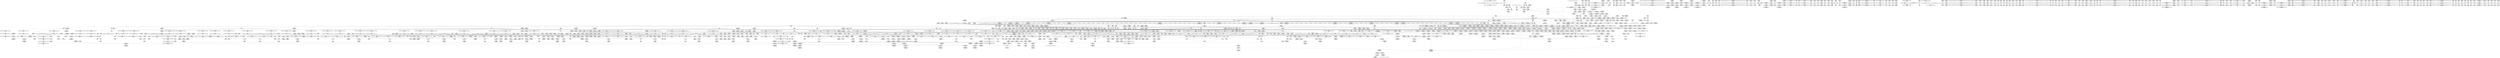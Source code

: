 digraph {
	CE0x502a840 [shape=record,shape=Mrecord,label="{CE0x502a840|%struct.task_struct*_(%struct.task_struct**)*_asm_movq_%gs:$_1:P_,$0_,_r,im,_dirflag_,_fpsr_,_flags_}"]
	CE0x502e6c0 [shape=record,shape=Mrecord,label="{CE0x502e6c0|task_sid:do.body|*SummSink*}"]
	CE0x4ff5110 [shape=record,shape=Mrecord,label="{CE0x4ff5110|ipc_alloc_security:tmp7|security/selinux/hooks.c,5085}"]
	CE0x50c4d10 [shape=record,shape=Mrecord,label="{CE0x50c4d10|__preempt_count_add:tmp|*SummSink*}"]
	CE0x509bbe0 [shape=record,shape=Mrecord,label="{CE0x509bbe0|i64*_getelementptr_inbounds_(_11_x_i64_,_11_x_i64_*___llvm_gcov_ctr132,_i64_0,_i64_0)|*Constant*}"]
	CE0x5029080 [shape=record,shape=Mrecord,label="{CE0x5029080|i64*_getelementptr_inbounds_(_2_x_i64_,_2_x_i64_*___llvm_gcov_ctr131,_i64_0,_i64_1)|*Constant*|*SummSource*}"]
	CE0x4fabbd0 [shape=record,shape=Mrecord,label="{CE0x4fabbd0|selinux_shm_alloc_security:ad|security/selinux/hooks.c, 5294|*SummSink*}"]
	CE0x50100d0 [shape=record,shape=Mrecord,label="{CE0x50100d0|i64*_getelementptr_inbounds_(_2_x_i64_,_2_x_i64_*___llvm_gcov_ctr98,_i64_0,_i64_1)|*Constant*}"]
	CE0x502d500 [shape=record,shape=Mrecord,label="{CE0x502d500|rcu_read_lock:if.end}"]
	CE0x5042820 [shape=record,shape=Mrecord,label="{CE0x5042820|task_sid:tmp17|security/selinux/hooks.c,208}"]
	CE0x50d8680 [shape=record,shape=Mrecord,label="{CE0x50d8680|__rcu_read_unlock:do.end}"]
	CE0x4f9fd20 [shape=record,shape=Mrecord,label="{CE0x4f9fd20|80:_i32,_112:_i8*,_:_CMRE_60,61_}"]
	CE0x5010720 [shape=record,shape=Mrecord,label="{CE0x5010720|ipc_alloc_security:tmp|*SummSink*}"]
	CE0x4f9fac0 [shape=record,shape=Mrecord,label="{CE0x4f9fac0|current_sid:tmp4|security/selinux/hooks.c,218}"]
	CE0x4f8d2b0 [shape=record,shape=Mrecord,label="{CE0x4f8d2b0|kzalloc:or|include/linux/slab.h,578|*SummSink*}"]
	CE0x50b3f60 [shape=record,shape=Mrecord,label="{CE0x50b3f60|rcu_lock_acquire:tmp7|*SummSink*}"]
	CE0x4ffbfc0 [shape=record,shape=Mrecord,label="{CE0x4ffbfc0|i1_true|*Constant*|*SummSink*}"]
	CE0x4f9b9b0 [shape=record,shape=Mrecord,label="{CE0x4f9b9b0|kzalloc:tmp3}"]
	CE0x5041a30 [shape=record,shape=Mrecord,label="{CE0x5041a30|task_sid:tmp10|security/selinux/hooks.c,208}"]
	CE0x4fb17f0 [shape=record,shape=Mrecord,label="{CE0x4fb17f0|80:_i32,_112:_i8*,_:_CMRE_57,58_}"]
	CE0x4fa8ab0 [shape=record,shape=Mrecord,label="{CE0x4fa8ab0|80:_i32,_112:_i8*,_:_CMRE_36,37_}"]
	CE0x5031650 [shape=record,shape=Mrecord,label="{CE0x5031650|i64*_getelementptr_inbounds_(_6_x_i64_,_6_x_i64_*___llvm_gcov_ctr301,_i64_0,_i64_4)|*Constant*|*SummSource*}"]
	CE0x4fbf3a0 [shape=record,shape=Mrecord,label="{CE0x4fbf3a0|i32_10|*Constant*|*SummSink*}"]
	CE0x50172a0 [shape=record,shape=Mrecord,label="{CE0x50172a0|rcu_read_lock:tmp9|include/linux/rcupdate.h,882|*SummSource*}"]
	CE0x5058850 [shape=record,shape=Mrecord,label="{CE0x5058850|_call_void_rcu_lock_acquire(%struct.lockdep_map*_rcu_lock_map)_#10,_!dbg_!27711|include/linux/rcupdate.h,881|*SummSource*}"]
	CE0x5009c30 [shape=record,shape=Mrecord,label="{CE0x5009c30|current_sid:tmp23|security/selinux/hooks.c,218}"]
	CE0x5060630 [shape=record,shape=Mrecord,label="{CE0x5060630|_call_void_mcount()_#3}"]
	CE0x50b4720 [shape=record,shape=Mrecord,label="{CE0x50b4720|i64*_getelementptr_inbounds_(_4_x_i64_,_4_x_i64_*___llvm_gcov_ctr128,_i64_0,_i64_1)|*Constant*|*SummSource*}"]
	CE0x4fad1c0 [shape=record,shape=Mrecord,label="{CE0x4fad1c0|i64*_getelementptr_inbounds_(_6_x_i64_,_6_x_i64_*___llvm_gcov_ctr301,_i64_0,_i64_4)|*Constant*}"]
	CE0x504c390 [shape=record,shape=Mrecord,label="{CE0x504c390|task_sid:tmp9|security/selinux/hooks.c,208|*SummSink*}"]
	CE0x4ff13a0 [shape=record,shape=Mrecord,label="{CE0x4ff13a0|ipc_alloc_security:tmp12|security/selinux/hooks.c,5093|*SummSink*}"]
	CE0x505b7c0 [shape=record,shape=Mrecord,label="{CE0x505b7c0|GLOBAL:__llvm_gcov_ctr127|Global_var:__llvm_gcov_ctr127|*SummSink*}"]
	CE0x50409c0 [shape=record,shape=Mrecord,label="{CE0x50409c0|task_sid:if.end|*SummSource*}"]
	CE0x503ac90 [shape=record,shape=Mrecord,label="{CE0x503ac90|rcu_read_unlock:tmp8|include/linux/rcupdate.h,933|*SummSource*}"]
	CE0x4fa4990 [shape=record,shape=Mrecord,label="{CE0x4fa4990|COLLAPSED:_GCMRE___llvm_gcov_ctr310_internal_global_9_x_i64_zeroinitializer:_elem_0:default:}"]
	CE0x4fad900 [shape=record,shape=Mrecord,label="{CE0x4fad900|current_sid:tmp12|security/selinux/hooks.c,218|*SummSource*}"]
	CE0x4f8ec00 [shape=record,shape=Mrecord,label="{CE0x4f8ec00|i32_0|*Constant*}"]
	CE0x504cbe0 [shape=record,shape=Mrecord,label="{CE0x504cbe0|GLOBAL:__rcu_read_lock|*Constant*}"]
	CE0x50a0db0 [shape=record,shape=Mrecord,label="{CE0x50a0db0|rcu_read_unlock:tmp6|include/linux/rcupdate.h,933}"]
	CE0x500a260 [shape=record,shape=Mrecord,label="{CE0x500a260|i32_1|*Constant*}"]
	CE0x4f8f070 [shape=record,shape=Mrecord,label="{CE0x4f8f070|selinux_shm_alloc_security:call|security/selinux/hooks.c,5295|*SummSink*}"]
	CE0x5014f10 [shape=record,shape=Mrecord,label="{CE0x5014f10|GLOBAL:rcu_read_lock.__warned|Global_var:rcu_read_lock.__warned}"]
	CE0x50548f0 [shape=record,shape=Mrecord,label="{CE0x50548f0|cred_sid:security|security/selinux/hooks.c,196|*SummSource*}"]
	CE0x5007170 [shape=record,shape=Mrecord,label="{CE0x5007170|cred_sid:tmp4|*LoadInst*|security/selinux/hooks.c,196|*SummSource*}"]
	CE0x4f8c7b0 [shape=record,shape=Mrecord,label="{CE0x4f8c7b0|80:_i32,_112:_i8*,_:_CMRE_17,18_}"]
	CE0x502be10 [shape=record,shape=Mrecord,label="{CE0x502be10|task_sid:tobool4|security/selinux/hooks.c,208|*SummSink*}"]
	CE0x50a14c0 [shape=record,shape=Mrecord,label="{CE0x50a14c0|rcu_read_unlock:tobool1|include/linux/rcupdate.h,933|*SummSource*}"]
	CE0x5048a60 [shape=record,shape=Mrecord,label="{CE0x5048a60|i64*_getelementptr_inbounds_(_13_x_i64_,_13_x_i64_*___llvm_gcov_ctr126,_i64_0,_i64_12)|*Constant*|*SummSink*}"]
	CE0x50a2030 [shape=record,shape=Mrecord,label="{CE0x50a2030|rcu_read_unlock:tmp7|include/linux/rcupdate.h,933}"]
	CE0x4faf2c0 [shape=record,shape=Mrecord,label="{CE0x4faf2c0|80:_i32,_112:_i8*,_:_CMRE_88,92_|*MultipleSource*|Function::selinux_shm_alloc_security&Arg::shp::|security/selinux/hooks.c,5298}"]
	CE0x502d150 [shape=record,shape=Mrecord,label="{CE0x502d150|task_sid:tmp3}"]
	CE0x509afd0 [shape=record,shape=Mrecord,label="{CE0x509afd0|rcu_read_unlock:tmp14|include/linux/rcupdate.h,933|*SummSource*}"]
	CE0x50fcab0 [shape=record,shape=Mrecord,label="{CE0x50fcab0|__preempt_count_sub:do.body}"]
	CE0x5022970 [shape=record,shape=Mrecord,label="{CE0x5022970|rcu_read_lock:do.end|*SummSource*}"]
	CE0x509a9e0 [shape=record,shape=Mrecord,label="{CE0x509a9e0|rcu_read_unlock:tmp|*SummSource*}"]
	CE0x4f9dd10 [shape=record,shape=Mrecord,label="{CE0x4f9dd10|GLOBAL:lockdep_rcu_suspicious|*Constant*|*SummSource*}"]
	CE0x503d890 [shape=record,shape=Mrecord,label="{CE0x503d890|kmalloc:tmp1}"]
	CE0x5051c20 [shape=record,shape=Mrecord,label="{CE0x5051c20|_call_void_lockdep_rcu_suspicious(i8*_getelementptr_inbounds_(_25_x_i8_,_25_x_i8_*_.str3,_i32_0,_i32_0),_i32_208,_i8*_getelementptr_inbounds_(_41_x_i8_,_41_x_i8_*_.str44,_i32_0,_i32_0))_#10,_!dbg_!27732|security/selinux/hooks.c,208|*SummSink*}"]
	CE0x5000a30 [shape=record,shape=Mrecord,label="{CE0x5000a30|task_sid:tmp21|security/selinux/hooks.c,208|*SummSink*}"]
	CE0x617a9c0 [shape=record,shape=Mrecord,label="{CE0x617a9c0|80:_i32,_112:_i8*,_:_CMRE_3,4_}"]
	CE0x5023d30 [shape=record,shape=Mrecord,label="{CE0x5023d30|rcu_lock_acquire:map|Function::rcu_lock_acquire&Arg::map::|*SummSink*}"]
	CE0x50a9570 [shape=record,shape=Mrecord,label="{CE0x50a9570|GLOBAL:rcu_lock_release|*Constant*|*SummSink*}"]
	CE0x502cb50 [shape=record,shape=Mrecord,label="{CE0x502cb50|rcu_read_lock:tmp6|include/linux/rcupdate.h,882|*SummSource*}"]
	CE0x5015390 [shape=record,shape=Mrecord,label="{CE0x5015390|GLOBAL:__llvm_gcov_ctr132|Global_var:__llvm_gcov_ctr132|*SummSink*}"]
	CE0x5023840 [shape=record,shape=Mrecord,label="{CE0x5023840|rcu_lock_acquire:tmp4|include/linux/rcupdate.h,418}"]
	CE0x4fee780 [shape=record,shape=Mrecord,label="{CE0x4fee780|rcu_read_unlock:tmp12|include/linux/rcupdate.h,933|*SummSource*}"]
	CE0x6ac2820 [shape=record,shape=Mrecord,label="{CE0x6ac2820|selinux_shm_alloc_security:tmp1|*SummSource*}"]
	CE0x4ff9920 [shape=record,shape=Mrecord,label="{CE0x4ff9920|current_sid:tmp11|security/selinux/hooks.c,218}"]
	CE0x5041b60 [shape=record,shape=Mrecord,label="{CE0x5041b60|task_sid:tmp10|security/selinux/hooks.c,208|*SummSink*}"]
	CE0x4ff0d20 [shape=record,shape=Mrecord,label="{CE0x4ff0d20|i64*_getelementptr_inbounds_(_2_x_i64_,_2_x_i64_*___llvm_gcov_ctr302,_i64_0,_i64_0)|*Constant*|*SummSink*}"]
	CE0x5031c40 [shape=record,shape=Mrecord,label="{CE0x5031c40|ipc_alloc_security:call1|security/selinux/hooks.c,5087|*SummSource*}"]
	CE0x50aa4c0 [shape=record,shape=Mrecord,label="{CE0x50aa4c0|_call_void___rcu_read_unlock()_#10,_!dbg_!27734|include/linux/rcupdate.h,937}"]
	CE0x50a4520 [shape=record,shape=Mrecord,label="{CE0x50a4520|rcu_read_unlock:tmp18|include/linux/rcupdate.h,933}"]
	CE0x500fbd0 [shape=record,shape=Mrecord,label="{CE0x500fbd0|task_sid:tmp16|security/selinux/hooks.c,208}"]
	CE0x50d8c10 [shape=record,shape=Mrecord,label="{CE0x50d8c10|_call_void___preempt_count_sub(i32_1)_#10,_!dbg_!27715|include/linux/rcupdate.h,244}"]
	CE0x4fb5280 [shape=record,shape=Mrecord,label="{CE0x4fb5280|_ret_i32_%retval.0,_!dbg_!27746|security/selinux/hooks.c,5314|*SummSource*}"]
	CE0x4f96ff0 [shape=record,shape=Mrecord,label="{CE0x4f96ff0|get_current:entry}"]
	CE0x50ede30 [shape=record,shape=Mrecord,label="{CE0x50ede30|__preempt_count_sub:tmp|*SummSink*}"]
	CE0x4fa8510 [shape=record,shape=Mrecord,label="{CE0x4fa8510|80:_i32,_112:_i8*,_:_CMRE_32,33_}"]
	CE0x503e5d0 [shape=record,shape=Mrecord,label="{CE0x503e5d0|task_sid:tmp12|security/selinux/hooks.c,208|*SummSource*}"]
	CE0x509f4b0 [shape=record,shape=Mrecord,label="{CE0x509f4b0|__rcu_read_lock:tmp1}"]
	CE0x5050710 [shape=record,shape=Mrecord,label="{CE0x5050710|task_sid:tmp20|security/selinux/hooks.c,208}"]
	CE0x4fb4290 [shape=record,shape=Mrecord,label="{CE0x4fb4290|selinux_shm_alloc_security:tmp20|security/selinux/hooks.c,5314|*SummSink*}"]
	CE0x4fb4910 [shape=record,shape=Mrecord,label="{CE0x4fb4910|selinux_shm_alloc_security:tmp21|security/selinux/hooks.c,5314|*SummSource*}"]
	CE0x501c9c0 [shape=record,shape=Mrecord,label="{CE0x501c9c0|i32_883|*Constant*|*SummSink*}"]
	CE0x4f9f180 [shape=record,shape=Mrecord,label="{CE0x4f9f180|_call_void_mcount()_#3}"]
	CE0x50bd680 [shape=record,shape=Mrecord,label="{CE0x50bd680|i64*_getelementptr_inbounds_(_4_x_i64_,_4_x_i64_*___llvm_gcov_ctr133,_i64_0,_i64_0)|*Constant*|*SummSink*}"]
	CE0x4fa8770 [shape=record,shape=Mrecord,label="{CE0x4fa8770|80:_i32,_112:_i8*,_:_CMRE_31,32_}"]
	CE0x4f9f490 [shape=record,shape=Mrecord,label="{CE0x4f9f490|i32_0|*Constant*}"]
	CE0x5053260 [shape=record,shape=Mrecord,label="{CE0x5053260|cred_sid:sid|security/selinux/hooks.c,197|*SummSink*}"]
	CE0x501de70 [shape=record,shape=Mrecord,label="{CE0x501de70|rcu_read_lock:tmp18|include/linux/rcupdate.h,882|*SummSource*}"]
	CE0x4f8f8a0 [shape=record,shape=Mrecord,label="{CE0x4f8f8a0|80:_i32,_112:_i8*,_:_CMRE_62,63_}"]
	CE0x4fdf2d0 [shape=record,shape=Mrecord,label="{CE0x4fdf2d0|selinux_shm_alloc_security:tmp13|security/selinux/hooks.c,5309|*SummSink*}"]
	CE0x4fb5b30 [shape=record,shape=Mrecord,label="{CE0x4fb5b30|GLOBAL:lockdep_rcu_suspicious|*Constant*|*SummSink*}"]
	CE0x4faaa90 [shape=record,shape=Mrecord,label="{CE0x4faaa90|ipc_alloc_security:entry}"]
	CE0x50bb7c0 [shape=record,shape=Mrecord,label="{CE0x50bb7c0|i64_1|*Constant*}"]
	CE0x4fe7930 [shape=record,shape=Mrecord,label="{CE0x4fe7930|selinux_shm_alloc_security:shm_perm9|security/selinux/hooks.c,5310|*SummSource*}"]
	CE0x4feeb60 [shape=record,shape=Mrecord,label="{CE0x4feeb60|i64*_getelementptr_inbounds_(_6_x_i64_,_6_x_i64_*___llvm_gcov_ctr301,_i64_0,_i64_5)|*Constant*|*SummSource*}"]
	CE0x501a340 [shape=record,shape=Mrecord,label="{CE0x501a340|rcu_read_lock:tmp15|include/linux/rcupdate.h,882|*SummSource*}"]
	CE0x4ff00d0 [shape=record,shape=Mrecord,label="{CE0x4ff00d0|get_current:tmp}"]
	CE0x4ffff40 [shape=record,shape=Mrecord,label="{CE0x4ffff40|ipc_alloc_security:security|security/selinux/hooks.c,5090|*SummSink*}"]
	CE0x50276d0 [shape=record,shape=Mrecord,label="{CE0x50276d0|ipc_free_security:security1|security/selinux/hooks.c,5098|*SummSink*}"]
	CE0x4f8b0c0 [shape=record,shape=Mrecord,label="{CE0x4f8b0c0|80:_i32,_112:_i8*,_:_CMRE_112,120_|*MultipleSource*|Function::selinux_shm_alloc_security&Arg::shp::|security/selinux/hooks.c,5298}"]
	CE0x5025640 [shape=record,shape=Mrecord,label="{CE0x5025640|task_sid:land.lhs.true|*SummSink*}"]
	CE0x5001410 [shape=record,shape=Mrecord,label="{CE0x5001410|task_sid:tmp22|security/selinux/hooks.c,208|*SummSource*}"]
	CE0x4f950f0 [shape=record,shape=Mrecord,label="{CE0x4f950f0|80:_i32,_112:_i8*,_:_CMRE_58,59_}"]
	CE0x50193e0 [shape=record,shape=Mrecord,label="{CE0x50193e0|rcu_read_unlock:tmp13|include/linux/rcupdate.h,933}"]
	CE0x509aba0 [shape=record,shape=Mrecord,label="{CE0x509aba0|rcu_lock_acquire:tmp3|*SummSink*}"]
	CE0x50abe00 [shape=record,shape=Mrecord,label="{CE0x50abe00|_call_void_lock_acquire(%struct.lockdep_map*_%map,_i32_0,_i32_0,_i32_2,_i32_0,_%struct.lockdep_map*_null,_i64_ptrtoint_(i8*_blockaddress(_rcu_lock_acquire,_%__here)_to_i64))_#10,_!dbg_!27716|include/linux/rcupdate.h,418|*SummSource*}"]
	CE0x4fa06d0 [shape=record,shape=Mrecord,label="{CE0x4fa06d0|_ret_%struct.task_struct*_%tmp4,_!dbg_!27714|./arch/x86/include/asm/current.h,14|*SummSink*}"]
	CE0x4ffd830 [shape=record,shape=Mrecord,label="{CE0x4ffd830|rcu_read_unlock:tmp8|include/linux/rcupdate.h,933}"]
	CE0x500a850 [shape=record,shape=Mrecord,label="{CE0x500a850|current_sid:sid|security/selinux/hooks.c,220|*SummSource*}"]
	CE0x50281c0 [shape=record,shape=Mrecord,label="{CE0x50281c0|kmalloc:flags|Function::kmalloc&Arg::flags::|*SummSink*}"]
	CE0x4fefaa0 [shape=record,shape=Mrecord,label="{CE0x4fefaa0|ipc_free_security:tmp4|*LoadInst*|security/selinux/hooks.c,5097}"]
	CE0x4fb78c0 [shape=record,shape=Mrecord,label="{CE0x4fb78c0|current_sid:tmp15|security/selinux/hooks.c,218}"]
	CE0x4fa4aa0 [shape=record,shape=Mrecord,label="{CE0x4fa4aa0|selinux_shm_alloc_security:tmp|*SummSink*}"]
	CE0x4fe6e10 [shape=record,shape=Mrecord,label="{CE0x4fe6e10|selinux_shm_alloc_security:tmp16|security/selinux/hooks.c,5310|*SummSource*}"]
	CE0x5012650 [shape=record,shape=Mrecord,label="{CE0x5012650|i64*_getelementptr_inbounds_(_4_x_i64_,_4_x_i64_*___llvm_gcov_ctr129,_i64_0,_i64_2)|*Constant*|*SummSink*}"]
	CE0x4ff2be0 [shape=record,shape=Mrecord,label="{CE0x4ff2be0|i64*_getelementptr_inbounds_(_11_x_i64_,_11_x_i64_*___llvm_gcov_ctr125,_i64_0,_i64_6)|*Constant*|*SummSource*}"]
	CE0x4fff730 [shape=record,shape=Mrecord,label="{CE0x4fff730|i32_10|*Constant*}"]
	CE0x4fa0ad0 [shape=record,shape=Mrecord,label="{CE0x4fa0ad0|current_sid:tmp1|*SummSink*}"]
	CE0x4f7ff30 [shape=record,shape=Mrecord,label="{CE0x4f7ff30|GLOBAL:current_sid.__warned|Global_var:current_sid.__warned|*SummSource*}"]
	CE0x5029ff0 [shape=record,shape=Mrecord,label="{CE0x5029ff0|get_current:tmp3|*SummSink*}"]
	CE0x4f9f570 [shape=record,shape=Mrecord,label="{CE0x4f9f570|i32_0|*Constant*|*SummSource*}"]
	CE0x4fde4c0 [shape=record,shape=Mrecord,label="{CE0x4fde4c0|selinux_shm_alloc_security:ipc_id|security/selinux/hooks.c,5305|*SummSink*}"]
	CE0x4f9fbf0 [shape=record,shape=Mrecord,label="{CE0x4f9fbf0|80:_i32,_112:_i8*,_:_CMRE_59,60_}"]
	CE0x5032960 [shape=record,shape=Mrecord,label="{CE0x5032960|task_sid:task|Function::task_sid&Arg::task::|*SummSink*}"]
	CE0x4fff3d0 [shape=record,shape=Mrecord,label="{CE0x4fff3d0|ipc_alloc_security:sid3|security/selinux/hooks.c,5089|*SummSink*}"]
	CE0x4fd9150 [shape=record,shape=Mrecord,label="{CE0x4fd9150|selinux_shm_alloc_security:type|security/selinux/hooks.c,5304|*SummSink*}"]
	CE0x4f9d620 [shape=record,shape=Mrecord,label="{CE0x4f9d620|_call_void_mcount()_#3|*SummSource*}"]
	CE0x50598e0 [shape=record,shape=Mrecord,label="{CE0x50598e0|rcu_read_lock:tmp4|include/linux/rcupdate.h,882|*SummSource*}"]
	CE0x4f857e0 [shape=record,shape=Mrecord,label="{CE0x4f857e0|selinux_shm_alloc_security:bb}"]
	CE0x5010b40 [shape=record,shape=Mrecord,label="{CE0x5010b40|_call_void_mcount()_#3|*SummSource*}"]
	CE0x501a750 [shape=record,shape=Mrecord,label="{CE0x501a750|rcu_read_unlock:tmp8|include/linux/rcupdate.h,933|*SummSink*}"]
	CE0x4f96dd0 [shape=record,shape=Mrecord,label="{CE0x4f96dd0|GLOBAL:get_current|*Constant*|*SummSink*}"]
	CE0x5042530 [shape=record,shape=Mrecord,label="{CE0x5042530|_ret_void,_!dbg_!27717|include/linux/rcupdate.h,240|*SummSink*}"]
	CE0x4fbb000 [shape=record,shape=Mrecord,label="{CE0x4fbb000|rcu_read_unlock:bb|*SummSource*}"]
	CE0x4ff82a0 [shape=record,shape=Mrecord,label="{CE0x4ff82a0|COLLAPSED:_GCMRE___llvm_gcov_ctr125_internal_global_11_x_i64_zeroinitializer:_elem_0:default:}"]
	CE0x505dda0 [shape=record,shape=Mrecord,label="{CE0x505dda0|_ret_void,_!dbg_!27735|include/linux/rcupdate.h,884}"]
	CE0x5007100 [shape=record,shape=Mrecord,label="{CE0x5007100|cred_sid:tmp4|*LoadInst*|security/selinux/hooks.c,196}"]
	CE0x50a6870 [shape=record,shape=Mrecord,label="{CE0x50a6870|i64*_getelementptr_inbounds_(_11_x_i64_,_11_x_i64_*___llvm_gcov_ctr132,_i64_0,_i64_9)|*Constant*}"]
	CE0x4facae0 [shape=record,shape=Mrecord,label="{CE0x4facae0|current_sid:tmp1|*SummSource*}"]
	CE0x501dff0 [shape=record,shape=Mrecord,label="{CE0x501dff0|rcu_read_lock:tmp18|include/linux/rcupdate.h,882|*SummSink*}"]
	CE0x50bfe40 [shape=record,shape=Mrecord,label="{CE0x50bfe40|COLLAPSED:_GCMRE___llvm_gcov_ctr133_internal_global_4_x_i64_zeroinitializer:_elem_0:default:}"]
	CE0x509e6d0 [shape=record,shape=Mrecord,label="{CE0x509e6d0|i64*_getelementptr_inbounds_(_11_x_i64_,_11_x_i64_*___llvm_gcov_ctr132,_i64_0,_i64_8)|*Constant*}"]
	CE0x503ab20 [shape=record,shape=Mrecord,label="{CE0x503ab20|__rcu_read_lock:tmp7|include/linux/rcupdate.h,240|*SummSink*}"]
	CE0x5002510 [shape=record,shape=Mrecord,label="{CE0x5002510|task_sid:tmp24|security/selinux/hooks.c,208|*SummSink*}"]
	CE0x50c4ba0 [shape=record,shape=Mrecord,label="{CE0x50c4ba0|__rcu_read_unlock:do.end|*SummSource*}"]
	CE0x50a68e0 [shape=record,shape=Mrecord,label="{CE0x50a68e0|i64*_getelementptr_inbounds_(_11_x_i64_,_11_x_i64_*___llvm_gcov_ctr132,_i64_0,_i64_9)|*Constant*|*SummSource*}"]
	CE0x5006d60 [shape=record,shape=Mrecord,label="{CE0x5006d60|task_sid:tmp3|*SummSource*}"]
	CE0x6ac2740 [shape=record,shape=Mrecord,label="{CE0x6ac2740|selinux_shm_alloc_security:tmp1}"]
	CE0x5052ee0 [shape=record,shape=Mrecord,label="{CE0x5052ee0|_call_void_rcu_lock_acquire(%struct.lockdep_map*_rcu_lock_map)_#10,_!dbg_!27711|include/linux/rcupdate.h,881}"]
	CE0x4f98f90 [shape=record,shape=Mrecord,label="{CE0x4f98f90|GLOBAL:__llvm_gcov_ctr310|Global_var:__llvm_gcov_ctr310|*SummSink*}"]
	CE0x4fb1210 [shape=record,shape=Mrecord,label="{CE0x4fb1210|current_sid:tmp3}"]
	CE0x50cdf20 [shape=record,shape=Mrecord,label="{CE0x50cdf20|i64_ptrtoint_(i8*_blockaddress(_rcu_lock_release,_%__here)_to_i64)|*Constant*|*SummSource*}"]
	CE0x4feece0 [shape=record,shape=Mrecord,label="{CE0x4feece0|i64*_getelementptr_inbounds_(_6_x_i64_,_6_x_i64_*___llvm_gcov_ctr301,_i64_0,_i64_5)|*Constant*|*SummSink*}"]
	CE0x5034f30 [shape=record,shape=Mrecord,label="{CE0x5034f30|cred_sid:bb|*SummSource*}"]
	CE0x4f93ef0 [shape=record,shape=Mrecord,label="{CE0x4f93ef0|current_sid:entry|*SummSink*}"]
	CE0x5015db0 [shape=record,shape=Mrecord,label="{CE0x5015db0|__rcu_read_lock:tmp5|include/linux/rcupdate.h,239}"]
	CE0x50b2d60 [shape=record,shape=Mrecord,label="{CE0x50b2d60|i64_ptrtoint_(i8*_blockaddress(_rcu_lock_acquire,_%__here)_to_i64)|*Constant*}"]
	CE0x50ce080 [shape=record,shape=Mrecord,label="{CE0x50ce080|i64*_getelementptr_inbounds_(_4_x_i64_,_4_x_i64_*___llvm_gcov_ctr133,_i64_0,_i64_3)|*Constant*}"]
	CE0x50bd060 [shape=record,shape=Mrecord,label="{CE0x50bd060|__preempt_count_sub:val|Function::__preempt_count_sub&Arg::val::|*SummSink*}"]
	CE0x501f570 [shape=record,shape=Mrecord,label="{CE0x501f570|rcu_read_lock:tmp21|include/linux/rcupdate.h,884}"]
	CE0x50041d0 [shape=record,shape=Mrecord,label="{CE0x50041d0|current_sid:cred|security/selinux/hooks.c,218|*SummSource*}"]
	CE0x5028df0 [shape=record,shape=Mrecord,label="{CE0x5028df0|i64*_getelementptr_inbounds_(_2_x_i64_,_2_x_i64_*___llvm_gcov_ctr131,_i64_0,_i64_1)|*Constant*}"]
	CE0x4f9b080 [shape=record,shape=Mrecord,label="{CE0x4f9b080|80:_i32,_112:_i8*,_:_CMRE_8,9_}"]
	CE0x4f96270 [shape=record,shape=Mrecord,label="{CE0x4f96270|_ret_i32_%retval.0,_!dbg_!27731|security/selinux/hooks.c,5093}"]
	CE0x50d17a0 [shape=record,shape=Mrecord,label="{CE0x50d17a0|__preempt_count_add:do.end}"]
	CE0x4fe9380 [shape=record,shape=Mrecord,label="{CE0x4fe9380|ipc_free_security:perm|Function::ipc_free_security&Arg::perm::|*SummSink*}"]
	CE0x505df50 [shape=record,shape=Mrecord,label="{CE0x505df50|_ret_void,_!dbg_!27735|include/linux/rcupdate.h,884|*SummSink*}"]
	CE0x5008520 [shape=record,shape=Mrecord,label="{CE0x5008520|task_sid:tmp5|security/selinux/hooks.c,208}"]
	CE0x4f8c010 [shape=record,shape=Mrecord,label="{CE0x4f8c010|80:_i32,_112:_i8*,_:_CMRE_49,50_}"]
	CE0x503cce0 [shape=record,shape=Mrecord,label="{CE0x503cce0|kzalloc:tmp1|*SummSink*}"]
	CE0x502cf10 [shape=record,shape=Mrecord,label="{CE0x502cf10|task_sid:tmp2}"]
	CE0x504b300 [shape=record,shape=Mrecord,label="{CE0x504b300|task_sid:tmp|*SummSource*}"]
	CE0x50c6410 [shape=record,shape=Mrecord,label="{CE0x50c6410|__preempt_count_sub:tmp4|./arch/x86/include/asm/preempt.h,77}"]
	CE0x4f98020 [shape=record,shape=Mrecord,label="{CE0x4f98020|get_current:tmp1|*SummSink*}"]
	CE0x4fafc90 [shape=record,shape=Mrecord,label="{CE0x4fafc90|80:_i32,_112:_i8*,_:_CMRE_53,54_}"]
	CE0x4f8ddb0 [shape=record,shape=Mrecord,label="{CE0x4f8ddb0|current_sid:tobool1|security/selinux/hooks.c,218}"]
	CE0x50b5c40 [shape=record,shape=Mrecord,label="{CE0x50b5c40|__rcu_read_unlock:tmp3|*SummSink*}"]
	CE0x505a5e0 [shape=record,shape=Mrecord,label="{CE0x505a5e0|rcu_read_lock:tmp4|include/linux/rcupdate.h,882|*SummSink*}"]
	CE0x505fa60 [shape=record,shape=Mrecord,label="{CE0x505fa60|cred_sid:tmp|*SummSource*}"]
	CE0x4fe0790 [shape=record,shape=Mrecord,label="{CE0x4fe0790|avc_has_perm:tsid|Function::avc_has_perm&Arg::tsid::|*SummSource*}"]
	CE0x5058630 [shape=record,shape=Mrecord,label="{CE0x5058630|rcu_lock_acquire:entry}"]
	CE0x50b40c0 [shape=record,shape=Mrecord,label="{CE0x50b40c0|_ret_void,_!dbg_!27720|./arch/x86/include/asm/preempt.h,78|*SummSink*}"]
	CE0x4f93e50 [shape=record,shape=Mrecord,label="{CE0x4f93e50|current_sid:entry|*SummSource*}"]
	CE0x4fff590 [shape=record,shape=Mrecord,label="{CE0x4fff590|ipc_alloc_security:tmp11|security/selinux/hooks.c,5090|*SummSink*}"]
	CE0x50e8950 [shape=record,shape=Mrecord,label="{CE0x50e8950|__rcu_read_unlock:tmp1|*SummSink*}"]
	CE0x509b550 [shape=record,shape=Mrecord,label="{CE0x509b550|rcu_read_unlock:tmp15|include/linux/rcupdate.h,933|*SummSource*}"]
	CE0x4fa5eb0 [shape=record,shape=Mrecord,label="{CE0x4fa5eb0|selinux_shm_alloc_security:tmp7|security/selinux/hooks.c,5300}"]
	CE0x5058e50 [shape=record,shape=Mrecord,label="{CE0x5058e50|rcu_read_lock:tmp6|include/linux/rcupdate.h,882}"]
	CE0x505abc0 [shape=record,shape=Mrecord,label="{CE0x505abc0|rcu_read_unlock:tmp5|include/linux/rcupdate.h,933}"]
	CE0x5008db0 [shape=record,shape=Mrecord,label="{CE0x5008db0|current_sid:tmp21|security/selinux/hooks.c,218|*SummSink*}"]
	CE0x5014040 [shape=record,shape=Mrecord,label="{CE0x5014040|ipc_alloc_security:if.end|*SummSink*}"]
	CE0x500c510 [shape=record,shape=Mrecord,label="{CE0x500c510|GLOBAL:rcu_read_lock|*Constant*|*SummSource*}"]
	CE0x50c86b0 [shape=record,shape=Mrecord,label="{CE0x50c86b0|__preempt_count_add:tmp7|./arch/x86/include/asm/preempt.h,73}"]
	CE0x5020ed0 [shape=record,shape=Mrecord,label="{CE0x5020ed0|rcu_read_lock:do.body|*SummSource*}"]
	CE0x50581a0 [shape=record,shape=Mrecord,label="{CE0x50581a0|rcu_read_unlock:land.lhs.true2|*SummSource*}"]
	CE0x4fb1970 [shape=record,shape=Mrecord,label="{CE0x4fb1970|GLOBAL:kzalloc|*Constant*}"]
	CE0x5029b30 [shape=record,shape=Mrecord,label="{CE0x5029b30|GLOBAL:__llvm_gcov_ctr301|Global_var:__llvm_gcov_ctr301|*SummSource*}"]
	CE0x500b860 [shape=record,shape=Mrecord,label="{CE0x500b860|get_current:bb|*SummSource*}"]
	CE0x503f290 [shape=record,shape=Mrecord,label="{CE0x503f290|_call_void_mcount()_#3|*SummSource*}"]
	CE0x5029c10 [shape=record,shape=Mrecord,label="{CE0x5029c10|GLOBAL:__llvm_gcov_ctr301|Global_var:__llvm_gcov_ctr301|*SummSink*}"]
	CE0x503ce40 [shape=record,shape=Mrecord,label="{CE0x503ce40|i64*_getelementptr_inbounds_(_2_x_i64_,_2_x_i64_*___llvm_gcov_ctr182,_i64_0,_i64_1)|*Constant*|*SummSource*}"]
	CE0x4fbb6f0 [shape=record,shape=Mrecord,label="{CE0x4fbb6f0|selinux_shm_alloc_security:shm_perm3|security/selinux/hooks.c,5302}"]
	CE0x5055850 [shape=record,shape=Mrecord,label="{CE0x5055850|_call_void_rcu_read_unlock()_#10,_!dbg_!27748|security/selinux/hooks.c,209|*SummSource*}"]
	CE0x5033270 [shape=record,shape=Mrecord,label="{CE0x5033270|kzalloc:tmp1}"]
	CE0x50a2910 [shape=record,shape=Mrecord,label="{CE0x50a2910|_call_void_mcount()_#3}"]
	CE0x505de40 [shape=record,shape=Mrecord,label="{CE0x505de40|_ret_void,_!dbg_!27735|include/linux/rcupdate.h,884|*SummSource*}"]
	CE0x4fa0020 [shape=record,shape=Mrecord,label="{CE0x4fa0020|get_current:tmp2|*SummSink*}"]
	CE0x50a59a0 [shape=record,shape=Mrecord,label="{CE0x50a59a0|i32_934|*Constant*}"]
	CE0x503f8c0 [shape=record,shape=Mrecord,label="{CE0x503f8c0|kmalloc:call|include/linux/slab.h,429|*SummSource*}"]
	CE0x4fdb150 [shape=record,shape=Mrecord,label="{CE0x4fdb150|i32_3|*Constant*}"]
	CE0x4fae850 [shape=record,shape=Mrecord,label="{CE0x4fae850|i16_28|*Constant*|*SummSource*}"]
	CE0x4ff6f00 [shape=record,shape=Mrecord,label="{CE0x4ff6f00|GLOBAL:current_task|Global_var:current_task|*SummSink*}"]
	CE0x50311f0 [shape=record,shape=Mrecord,label="{CE0x50311f0|task_sid:tmp5|security/selinux/hooks.c,208|*SummSource*}"]
	CE0x5014ad0 [shape=record,shape=Mrecord,label="{CE0x5014ad0|__preempt_count_add:val|Function::__preempt_count_add&Arg::val::|*SummSource*}"]
	CE0x50cb0f0 [shape=record,shape=Mrecord,label="{CE0x50cb0f0|__preempt_count_sub:tmp5|./arch/x86/include/asm/preempt.h,77|*SummSource*}"]
	CE0x503fed0 [shape=record,shape=Mrecord,label="{CE0x503fed0|GLOBAL:__kmalloc|*Constant*|*SummSink*}"]
	CE0x4f8bee0 [shape=record,shape=Mrecord,label="{CE0x4f8bee0|80:_i32,_112:_i8*,_:_CMRE_48,49_}"]
	CE0x502c420 [shape=record,shape=Mrecord,label="{CE0x502c420|task_sid:tmp14|security/selinux/hooks.c,208|*SummSink*}"]
	CE0x5022ed0 [shape=record,shape=Mrecord,label="{CE0x5022ed0|_call_void_asm_sideeffect_,_memory_,_dirflag_,_fpsr_,_flags_()_#3,_!dbg_!27714,_!srcloc_!27715|include/linux/rcupdate.h,239|*SummSink*}"]
	CE0x50c13a0 [shape=record,shape=Mrecord,label="{CE0x50c13a0|__preempt_count_add:tmp2|*SummSource*}"]
	CE0x50bd880 [shape=record,shape=Mrecord,label="{CE0x50bd880|i64*_getelementptr_inbounds_(_4_x_i64_,_4_x_i64_*___llvm_gcov_ctr130,_i64_0,_i64_0)|*Constant*}"]
	CE0x4ff8b80 [shape=record,shape=Mrecord,label="{CE0x4ff8b80|current_sid:tmp10|security/selinux/hooks.c,218|*SummSink*}"]
	CE0x50b8c70 [shape=record,shape=Mrecord,label="{CE0x50b8c70|i64*_getelementptr_inbounds_(_4_x_i64_,_4_x_i64_*___llvm_gcov_ctr134,_i64_0,_i64_1)|*Constant*|*SummSink*}"]
	CE0x5053530 [shape=record,shape=Mrecord,label="{CE0x5053530|rcu_read_lock:tmp7|include/linux/rcupdate.h,882}"]
	CE0x5003180 [shape=record,shape=Mrecord,label="{CE0x5003180|current_sid:call4|security/selinux/hooks.c,218}"]
	CE0x4fb5600 [shape=record,shape=Mrecord,label="{CE0x4fb5600|current_sid:if.then|*SummSink*}"]
	CE0x4fda9a0 [shape=record,shape=Mrecord,label="{CE0x4fda9a0|selinux_shm_alloc_security:shm_perm4|security/selinux/hooks.c,5305}"]
	CE0x501e700 [shape=record,shape=Mrecord,label="{CE0x501e700|i8*_getelementptr_inbounds_(_25_x_i8_,_25_x_i8_*_.str45,_i32_0,_i32_0)|*Constant*|*SummSink*}"]
	CE0x4f8c490 [shape=record,shape=Mrecord,label="{CE0x4f8c490|current_sid:do.end|*SummSource*}"]
	CE0x5001480 [shape=record,shape=Mrecord,label="{CE0x5001480|task_sid:tmp22|security/selinux/hooks.c,208|*SummSink*}"]
	CE0x50aadc0 [shape=record,shape=Mrecord,label="{CE0x50aadc0|__rcu_read_unlock:entry|*SummSink*}"]
	CE0x4fb9b90 [shape=record,shape=Mrecord,label="{CE0x4fb9b90|selinux_shm_alloc_security:tmp3|security/selinux/hooks.c,5299|*SummSink*}"]
	CE0x50095f0 [shape=record,shape=Mrecord,label="{CE0x50095f0|current_sid:security|security/selinux/hooks.c,218|*SummSink*}"]
	CE0x4faa200 [shape=record,shape=Mrecord,label="{CE0x4faa200|current_sid:tobool|security/selinux/hooks.c,218}"]
	CE0x4f9baf0 [shape=record,shape=Mrecord,label="{CE0x4f9baf0|_call_void_mcount()_#3}"]
	CE0x505a9b0 [shape=record,shape=Mrecord,label="{CE0x505a9b0|rcu_read_unlock:tobool|include/linux/rcupdate.h,933|*SummSink*}"]
	CE0x4ffc1d0 [shape=record,shape=Mrecord,label="{CE0x4ffc1d0|ipc_free_security:tmp1}"]
	CE0x5021920 [shape=record,shape=Mrecord,label="{CE0x5021920|rcu_lock_acquire:tmp2|*SummSink*}"]
	CE0x50ac850 [shape=record,shape=Mrecord,label="{CE0x50ac850|GLOBAL:lock_acquire|*Constant*|*SummSource*}"]
	CE0x4fb5cd0 [shape=record,shape=Mrecord,label="{CE0x4fb5cd0|i8*_getelementptr_inbounds_(_25_x_i8_,_25_x_i8_*_.str3,_i32_0,_i32_0)|*Constant*|*SummSink*}"]
	CE0x50eded0 [shape=record,shape=Mrecord,label="{CE0x50eded0|i64*_getelementptr_inbounds_(_4_x_i64_,_4_x_i64_*___llvm_gcov_ctr129,_i64_0,_i64_0)|*Constant*|*SummSink*}"]
	CE0x4fe1900 [shape=record,shape=Mrecord,label="{CE0x4fe1900|selinux_shm_alloc_security:ipc_id|security/selinux/hooks.c,5305}"]
	CE0x500c580 [shape=record,shape=Mrecord,label="{CE0x500c580|GLOBAL:rcu_read_lock|*Constant*|*SummSink*}"]
	CE0x4ffc650 [shape=record,shape=Mrecord,label="{CE0x4ffc650|_ret_i8*_%call,_!dbg_!27715|include/linux/slab.h,578|*SummSource*}"]
	CE0x4fe2660 [shape=record,shape=Mrecord,label="{CE0x4fe2660|_ret_i8*_%call,_!dbg_!27714|include/linux/slab.h,429}"]
	CE0x4f99290 [shape=record,shape=Mrecord,label="{CE0x4f99290|selinux_shm_alloc_security:tmp4|security/selinux/hooks.c,5299}"]
	CE0x504e300 [shape=record,shape=Mrecord,label="{CE0x504e300|cred_sid:tmp|*SummSink*}"]
	CE0x504a020 [shape=record,shape=Mrecord,label="{CE0x504a020|cred_sid:cred|Function::cred_sid&Arg::cred::}"]
	CE0x50426e0 [shape=record,shape=Mrecord,label="{CE0x50426e0|task_sid:tmp15|security/selinux/hooks.c,208|*SummSource*}"]
	CE0x502b000 [shape=record,shape=Mrecord,label="{CE0x502b000|kzalloc:bb}"]
	CE0x5012090 [shape=record,shape=Mrecord,label="{CE0x5012090|void_(i32*,_i32,_i32*)*_asm_addl_$1,_%gs:$0_,_*m,ri,*m,_dirflag_,_fpsr_,_flags_|*SummSource*}"]
	CE0x4ff75f0 [shape=record,shape=Mrecord,label="{CE0x4ff75f0|ipc_free_security:tmp|*SummSource*}"]
	CE0x50540d0 [shape=record,shape=Mrecord,label="{CE0x50540d0|task_sid:tobool1|security/selinux/hooks.c,208}"]
	CE0x4fe78c0 [shape=record,shape=Mrecord,label="{CE0x4fe78c0|selinux_shm_alloc_security:shm_perm9|security/selinux/hooks.c,5310}"]
	CE0x5042c50 [shape=record,shape=Mrecord,label="{CE0x5042c50|task_sid:tmp16|security/selinux/hooks.c,208|*SummSink*}"]
	CE0x5019780 [shape=record,shape=Mrecord,label="{CE0x5019780|rcu_read_lock:tmp13|include/linux/rcupdate.h,882}"]
	CE0x501c840 [shape=record,shape=Mrecord,label="{CE0x501c840|i32_883|*Constant*|*SummSource*}"]
	CE0x4ffc8e0 [shape=record,shape=Mrecord,label="{CE0x4ffc8e0|ipc_alloc_security:tmp2|security/selinux/hooks.c,5083|*SummSink*}"]
	CE0x4f8c8a0 [shape=record,shape=Mrecord,label="{CE0x4f8c8a0|80:_i32,_112:_i8*,_:_CMRE_18,19_}"]
	CE0x501fe10 [shape=record,shape=Mrecord,label="{CE0x501fe10|i64*_getelementptr_inbounds_(_11_x_i64_,_11_x_i64_*___llvm_gcov_ctr127,_i64_0,_i64_10)|*Constant*|*SummSink*}"]
	CE0x5016370 [shape=record,shape=Mrecord,label="{CE0x5016370|__rcu_read_lock:tmp6|include/linux/rcupdate.h,240|*SummSource*}"]
	CE0x4ff5640 [shape=record,shape=Mrecord,label="{CE0x4ff5640|current_sid:land.lhs.true2|*SummSink*}"]
	CE0x50cfee0 [shape=record,shape=Mrecord,label="{CE0x50cfee0|COLLAPSED:_GCMRE___llvm_gcov_ctr134_internal_global_4_x_i64_zeroinitializer:_elem_0:default:}"]
	CE0x502a780 [shape=record,shape=Mrecord,label="{CE0x502a780|get_current:tmp4|./arch/x86/include/asm/current.h,14|*SummSink*}"]
	CE0x4fb13f0 [shape=record,shape=Mrecord,label="{CE0x4fb13f0|current_sid:tmp3|*SummSource*}"]
	CE0x50c7f60 [shape=record,shape=Mrecord,label="{CE0x50c7f60|__preempt_count_sub:tmp1|*SummSink*}"]
	CE0x4f95d00 [shape=record,shape=Mrecord,label="{CE0x4f95d00|selinux_shm_alloc_security:tmp|*SummSource*}"]
	CE0x4ff8f40 [shape=record,shape=Mrecord,label="{CE0x4ff8f40|%struct.ipc_security_struct*_null|*Constant*|*SummSink*}"]
	CE0x50ac380 [shape=record,shape=Mrecord,label="{CE0x50ac380|GLOBAL:lock_acquire|*Constant*}"]
	CE0x50272a0 [shape=record,shape=Mrecord,label="{CE0x50272a0|ipc_free_security:tmp5|security/selinux/hooks.c,5097|*SummSink*}"]
	CE0x502fb50 [shape=record,shape=Mrecord,label="{CE0x502fb50|GLOBAL:rcu_lock_acquire|*Constant*|*SummSource*}"]
	CE0x4f9e060 [shape=record,shape=Mrecord,label="{CE0x4f9e060|_call_void_lockdep_rcu_suspicious(i8*_getelementptr_inbounds_(_25_x_i8_,_25_x_i8_*_.str3,_i32_0,_i32_0),_i32_218,_i8*_getelementptr_inbounds_(_45_x_i8_,_45_x_i8_*_.str12,_i32_0,_i32_0))_#10,_!dbg_!27727|security/selinux/hooks.c,218|*SummSource*}"]
	CE0x500f590 [shape=record,shape=Mrecord,label="{CE0x500f590|i64_7|*Constant*|*SummSink*}"]
	CE0x5009ac0 [shape=record,shape=Mrecord,label="{CE0x5009ac0|current_sid:tmp22|security/selinux/hooks.c,218|*SummSource*}"]
	CE0x50b8530 [shape=record,shape=Mrecord,label="{CE0x50b8530|__preempt_count_sub:val|Function::__preempt_count_sub&Arg::val::}"]
	CE0x50491b0 [shape=record,shape=Mrecord,label="{CE0x50491b0|task_sid:tmp27|security/selinux/hooks.c,208|*SummSink*}"]
	CE0x50116f0 [shape=record,shape=Mrecord,label="{CE0x50116f0|GLOBAL:__preempt_count_add|*Constant*|*SummSink*}"]
	CE0x4ffe2c0 [shape=record,shape=Mrecord,label="{CE0x4ffe2c0|__preempt_count_add:entry}"]
	CE0x50b2b10 [shape=record,shape=Mrecord,label="{CE0x50b2b10|%struct.lockdep_map*_null|*Constant*|*SummSink*}"]
	CE0x4faf540 [shape=record,shape=Mrecord,label="{CE0x4faf540|selinux_shm_alloc_security:tobool|security/selinux/hooks.c,5299}"]
	CE0x4f969e0 [shape=record,shape=Mrecord,label="{CE0x4f969e0|GLOBAL:current_sid|*Constant*|*SummSink*}"]
	CE0x5000f00 [shape=record,shape=Mrecord,label="{CE0x5000f00|i64*_getelementptr_inbounds_(_13_x_i64_,_13_x_i64_*___llvm_gcov_ctr126,_i64_0,_i64_10)|*Constant*}"]
	CE0x50ab280 [shape=record,shape=Mrecord,label="{CE0x50ab280|_ret_void,_!dbg_!27717|include/linux/rcupdate.h,245}"]
	CE0x50c1170 [shape=record,shape=Mrecord,label="{CE0x50c1170|__preempt_count_sub:do.end|*SummSource*}"]
	CE0x500cd30 [shape=record,shape=Mrecord,label="{CE0x500cd30|task_sid:call|security/selinux/hooks.c,208|*SummSink*}"]
	CE0x4f8eaf0 [shape=record,shape=Mrecord,label="{CE0x4f8eaf0|current_sid:call|security/selinux/hooks.c,218|*SummSink*}"]
	CE0x5000760 [shape=record,shape=Mrecord,label="{CE0x5000760|ipc_alloc_security:retval.0}"]
	CE0x4fb2d00 [shape=record,shape=Mrecord,label="{CE0x4fb2d00|selinux_shm_alloc_security:security|security/selinux/hooks.c,5302|*SummSource*}"]
	CE0x50c09e0 [shape=record,shape=Mrecord,label="{CE0x50c09e0|__preempt_count_add:bb|*SummSource*}"]
	CE0x4fb7c50 [shape=record,shape=Mrecord,label="{CE0x4fb7c50|kmalloc:entry}"]
	CE0x4f9f9c0 [shape=record,shape=Mrecord,label="{CE0x4f9f9c0|i64_0|*Constant*}"]
	CE0x50e6eb0 [shape=record,shape=Mrecord,label="{CE0x50e6eb0|void_(i32*,_i32,_i32*)*_asm_addl_$1,_%gs:$0_,_*m,ri,*m,_dirflag_,_fpsr_,_flags_|*SummSink*}"]
	CE0x50108c0 [shape=record,shape=Mrecord,label="{CE0x50108c0|_call_void_mcount()_#3}"]
	CE0x50bc8f0 [shape=record,shape=Mrecord,label="{CE0x50bc8f0|rcu_lock_release:bb}"]
	CE0x4fabb60 [shape=record,shape=Mrecord,label="{CE0x4fabb60|selinux_shm_alloc_security:ad|security/selinux/hooks.c, 5294|*SummSource*}"]
	CE0x50bd4b0 [shape=record,shape=Mrecord,label="{CE0x50bd4b0|i64*_getelementptr_inbounds_(_4_x_i64_,_4_x_i64_*___llvm_gcov_ctr133,_i64_0,_i64_0)|*Constant*|*SummSource*}"]
	CE0x50cfcc0 [shape=record,shape=Mrecord,label="{CE0x50cfcc0|__rcu_read_lock:do.end|*SummSource*}"]
	CE0x4faeb70 [shape=record,shape=Mrecord,label="{CE0x4faeb70|ipc_alloc_security:sclass|Function::ipc_alloc_security&Arg::sclass::}"]
	CE0x4f8e640 [shape=record,shape=Mrecord,label="{CE0x4f8e640|ipc_alloc_security:call|security/selinux/hooks.c,5083}"]
	CE0x5033600 [shape=record,shape=Mrecord,label="{CE0x5033600|get_current:tmp1}"]
	CE0x4fbca20 [shape=record,shape=Mrecord,label="{CE0x4fbca20|i8_4|*Constant*|*SummSink*}"]
	CE0x4fe91b0 [shape=record,shape=Mrecord,label="{CE0x4fe91b0|ipc_free_security:perm|Function::ipc_free_security&Arg::perm::}"]
	CE0x50ad9c0 [shape=record,shape=Mrecord,label="{CE0x50ad9c0|__rcu_read_lock:tmp|*SummSource*}"]
	CE0x5003410 [shape=record,shape=Mrecord,label="{CE0x5003410|current_sid:call4|security/selinux/hooks.c,218|*SummSource*}"]
	CE0x4fab9c0 [shape=record,shape=Mrecord,label="{CE0x4fab9c0|80:_i32,_112:_i8*,_:_CMRE_68,69_}"]
	CE0x50334c0 [shape=record,shape=Mrecord,label="{CE0x50334c0|i64*_getelementptr_inbounds_(_2_x_i64_,_2_x_i64_*___llvm_gcov_ctr182,_i64_0,_i64_1)|*Constant*}"]
	CE0x5053860 [shape=record,shape=Mrecord,label="{CE0x5053860|rcu_read_lock:tmp7|include/linux/rcupdate.h,882|*SummSink*}"]
	CE0x50600c0 [shape=record,shape=Mrecord,label="{CE0x50600c0|GLOBAL:task_sid.__warned|Global_var:task_sid.__warned|*SummSink*}"]
	CE0x50531d0 [shape=record,shape=Mrecord,label="{CE0x50531d0|cred_sid:sid|security/selinux/hooks.c,197}"]
	CE0x5023e00 [shape=record,shape=Mrecord,label="{CE0x5023e00|rcu_read_lock:call|include/linux/rcupdate.h,882}"]
	CE0x4fde9e0 [shape=record,shape=Mrecord,label="{CE0x4fde9e0|i64_4|*Constant*|*SummSource*}"]
	CE0x505a8c0 [shape=record,shape=Mrecord,label="{CE0x505a8c0|GLOBAL:__llvm_gcov_ctr127|Global_var:__llvm_gcov_ctr127}"]
	CE0x509b270 [shape=record,shape=Mrecord,label="{CE0x509b270|rcu_read_unlock:tmp15|include/linux/rcupdate.h,933}"]
	CE0x4fb2730 [shape=record,shape=Mrecord,label="{CE0x4fb2730|selinux_shm_alloc_security:tmp8|security/selinux/hooks.c,5302|*SummSink*}"]
	CE0x4f99980 [shape=record,shape=Mrecord,label="{CE0x4f99980|i64*_getelementptr_inbounds_(_9_x_i64_,_9_x_i64_*___llvm_gcov_ctr310,_i64_0,_i64_3)|*Constant*|*SummSink*}"]
	CE0x50be5a0 [shape=record,shape=Mrecord,label="{CE0x50be5a0|i32_2|*Constant*}"]
	CE0x4fe8f10 [shape=record,shape=Mrecord,label="{CE0x4fe8f10|ipc_free_security:entry|*SummSink*}"]
	CE0x4f99370 [shape=record,shape=Mrecord,label="{CE0x4f99370|selinux_shm_alloc_security:tmp3|security/selinux/hooks.c,5299}"]
	CE0x4fab890 [shape=record,shape=Mrecord,label="{CE0x4fab890|80:_i32,_112:_i8*,_:_CMRE_67,68_}"]
	CE0x500b430 [shape=record,shape=Mrecord,label="{CE0x500b430|current_sid:tmp24|security/selinux/hooks.c,220}"]
	CE0x503e460 [shape=record,shape=Mrecord,label="{CE0x503e460|_call_void_mcount()_#3|*SummSink*}"]
	CE0x4fa9070 [shape=record,shape=Mrecord,label="{CE0x4fa9070|GLOBAL:get_current|*Constant*|*SummSource*}"]
	CE0x500d970 [shape=record,shape=Mrecord,label="{CE0x500d970|_call_void_mcount()_#3|*SummSource*}"]
	CE0x5026fa0 [shape=record,shape=Mrecord,label="{CE0x5026fa0|ipc_free_security:tmp5|security/selinux/hooks.c,5097}"]
	CE0x4f90270 [shape=record,shape=Mrecord,label="{CE0x4f90270|current_sid:tmp4|security/selinux/hooks.c,218|*SummSource*}"]
	CE0x501f0f0 [shape=record,shape=Mrecord,label="{CE0x501f0f0|rcu_read_lock:tmp20|include/linux/rcupdate.h,882}"]
	CE0x4fb6880 [shape=record,shape=Mrecord,label="{CE0x4fb6880|i64_8|*Constant*|*SummSink*}"]
	CE0x50085b0 [shape=record,shape=Mrecord,label="{CE0x50085b0|rcu_read_lock:tmp2|*SummSource*}"]
	CE0x509db80 [shape=record,shape=Mrecord,label="{CE0x509db80|rcu_read_unlock:tmp10|include/linux/rcupdate.h,933|*SummSource*}"]
	CE0x5017870 [shape=record,shape=Mrecord,label="{CE0x5017870|rcu_read_lock:tmp10|include/linux/rcupdate.h,882|*SummSink*}"]
	CE0x4ff5430 [shape=record,shape=Mrecord,label="{CE0x4ff5430|current_sid:land.lhs.true2}"]
	CE0x50a5eb0 [shape=record,shape=Mrecord,label="{CE0x50a5eb0|i32_934|*Constant*|*SummSink*}"]
	CE0x505aa90 [shape=record,shape=Mrecord,label="{CE0x505aa90|rcu_read_unlock:tmp4|include/linux/rcupdate.h,933|*SummSink*}"]
	CE0x500de30 [shape=record,shape=Mrecord,label="{CE0x500de30|i64*_getelementptr_inbounds_(_13_x_i64_,_13_x_i64_*___llvm_gcov_ctr126,_i64_0,_i64_1)|*Constant*}"]
	CE0x50bdae0 [shape=record,shape=Mrecord,label="{CE0x50bdae0|__rcu_read_unlock:tmp5|include/linux/rcupdate.h,244}"]
	CE0x4fe2150 [shape=record,shape=Mrecord,label="{CE0x4fe2150|selinux_shm_alloc_security:sid5|security/selinux/hooks.c,5307|*SummSource*}"]
	CE0x4f89a30 [shape=record,shape=Mrecord,label="{CE0x4f89a30|80:_i32,_112:_i8*,_:_CMRE_19,20_}"]
	CE0x4f93390 [shape=record,shape=Mrecord,label="{CE0x4f93390|selinux_shm_alloc_security:tmp4|security/selinux/hooks.c,5299|*SummSink*}"]
	CE0x50d3640 [shape=record,shape=Mrecord,label="{CE0x50d3640|GLOBAL:lock_release|*Constant*|*SummSource*}"]
	CE0x4fab310 [shape=record,shape=Mrecord,label="{CE0x4fab310|80:_i32,_112:_i8*,_:_CMRE_45,46_}"]
	CE0x50a9a40 [shape=record,shape=Mrecord,label="{CE0x50a9a40|rcu_lock_release:entry|*SummSink*}"]
	CE0x4fffac0 [shape=record,shape=Mrecord,label="{CE0x4fffac0|ipc_alloc_security:security|security/selinux/hooks.c,5090}"]
	CE0x4fbfc70 [shape=record,shape=Mrecord,label="{CE0x4fbfc70|0:_i8,_8:_i32,_24:_%struct.selinux_audit_data*,_:_SCMRE_0,1_|*MultipleSource*|security/selinux/hooks.c, 5294|security/selinux/hooks.c,5304}"]
	CE0x50b7cb0 [shape=record,shape=Mrecord,label="{CE0x50b7cb0|rcu_lock_release:bb|*SummSink*}"]
	CE0x50b2a60 [shape=record,shape=Mrecord,label="{CE0x50b2a60|__rcu_read_unlock:tmp2|*SummSource*}"]
	CE0x50ce9f0 [shape=record,shape=Mrecord,label="{CE0x50ce9f0|rcu_lock_release:tmp6}"]
	CE0x500f470 [shape=record,shape=Mrecord,label="{CE0x500f470|i64_7|*Constant*}"]
	CE0x50588c0 [shape=record,shape=Mrecord,label="{CE0x50588c0|_call_void_rcu_lock_acquire(%struct.lockdep_map*_rcu_lock_map)_#10,_!dbg_!27711|include/linux/rcupdate.h,881|*SummSink*}"]
	CE0x4faad10 [shape=record,shape=Mrecord,label="{CE0x4faad10|ipc_alloc_security:task|Function::ipc_alloc_security&Arg::task::}"]
	CE0x50218b0 [shape=record,shape=Mrecord,label="{CE0x50218b0|rcu_lock_acquire:tmp2|*SummSource*}"]
	CE0x5017120 [shape=record,shape=Mrecord,label="{CE0x5017120|rcu_read_lock:tmp10|include/linux/rcupdate.h,882}"]
	CE0x4fdc270 [shape=record,shape=Mrecord,label="{CE0x4fdc270|i32_(i32,_i32,_i16,_i32,_%struct.common_audit_data*)*_bitcast_(i32_(i32,_i32,_i16,_i32,_%struct.common_audit_data.495*)*_avc_has_perm_to_i32_(i32,_i32,_i16,_i32,_%struct.common_audit_data*)*)|*Constant*}"]
	CE0x509d870 [shape=record,shape=Mrecord,label="{CE0x509d870|rcu_read_unlock:tmp9|include/linux/rcupdate.h,933|*SummSource*}"]
	CE0x4fb0570 [shape=record,shape=Mrecord,label="{CE0x4fb0570|80:_i32,_112:_i8*,_:_CMRE_12,13_}"]
	CE0x50bd380 [shape=record,shape=Mrecord,label="{CE0x50bd380|i64*_getelementptr_inbounds_(_4_x_i64_,_4_x_i64_*___llvm_gcov_ctr133,_i64_0,_i64_0)|*Constant*}"]
	CE0x4fad360 [shape=record,shape=Mrecord,label="{CE0x4fad360|ipc_alloc_security:tmp8|security/selinux/hooks.c,5085|*SummSource*}"]
	CE0x50cb2a0 [shape=record,shape=Mrecord,label="{CE0x50cb2a0|__preempt_count_add:bb|*SummSink*}"]
	CE0x50ce8d0 [shape=record,shape=Mrecord,label="{CE0x50ce8d0|i64*_getelementptr_inbounds_(_4_x_i64_,_4_x_i64_*___llvm_gcov_ctr133,_i64_0,_i64_3)|*Constant*|*SummSource*}"]
	CE0x4ff77e0 [shape=record,shape=Mrecord,label="{CE0x4ff77e0|current_sid:tmp9|security/selinux/hooks.c,218}"]
	CE0x50b42a0 [shape=record,shape=Mrecord,label="{CE0x50b42a0|i64*_getelementptr_inbounds_(_4_x_i64_,_4_x_i64_*___llvm_gcov_ctr134,_i64_0,_i64_3)|*Constant*}"]
	CE0x4fb04b0 [shape=record,shape=Mrecord,label="{CE0x4fb04b0|80:_i32,_112:_i8*,_:_CMRE_11,12_}"]
	CE0x4fb3db0 [shape=record,shape=Mrecord,label="{CE0x4fb3db0|current_sid:bb}"]
	CE0x4ff3f70 [shape=record,shape=Mrecord,label="{CE0x4ff3f70|get_current:bb}"]
	CE0x5030cb0 [shape=record,shape=Mrecord,label="{CE0x5030cb0|_ret_void,_!dbg_!27717|include/linux/rcupdate.h,419}"]
	CE0x505baa0 [shape=record,shape=Mrecord,label="{CE0x505baa0|__rcu_read_lock:tmp3}"]
	CE0x503dd50 [shape=record,shape=Mrecord,label="{CE0x503dd50|task_sid:bb|*SummSink*}"]
	CE0x5021840 [shape=record,shape=Mrecord,label="{CE0x5021840|rcu_lock_acquire:tmp2}"]
	CE0x5002c30 [shape=record,shape=Mrecord,label="{CE0x5002c30|current_sid:tmp20|security/selinux/hooks.c,218|*SummSource*}"]
	CE0x4ff1020 [shape=record,shape=Mrecord,label="{CE0x4ff1020|ipc_alloc_security:tmp12|security/selinux/hooks.c,5093}"]
	CE0x4f97fb0 [shape=record,shape=Mrecord,label="{CE0x4f97fb0|get_current:tmp1|*SummSource*}"]
	CE0x4ff4aa0 [shape=record,shape=Mrecord,label="{CE0x4ff4aa0|ipc_free_security:tmp3|*SummSource*}"]
	CE0x4ffba40 [shape=record,shape=Mrecord,label="{CE0x4ffba40|i32_208|*Constant*|*SummSink*}"]
	CE0x5010c30 [shape=record,shape=Mrecord,label="{CE0x5010c30|ipc_alloc_security:return|*SummSink*}"]
	CE0x50294b0 [shape=record,shape=Mrecord,label="{CE0x50294b0|kzalloc:flags|Function::kzalloc&Arg::flags::|*SummSink*}"]
	CE0x50b1e40 [shape=record,shape=Mrecord,label="{CE0x50b1e40|rcu_lock_release:tmp1|*SummSource*}"]
	CE0x4f98c70 [shape=record,shape=Mrecord,label="{CE0x4f98c70|GLOBAL:__llvm_gcov_ctr310|Global_var:__llvm_gcov_ctr310}"]
	CE0x5002330 [shape=record,shape=Mrecord,label="{CE0x5002330|i64*_getelementptr_inbounds_(_13_x_i64_,_13_x_i64_*___llvm_gcov_ctr126,_i64_0,_i64_11)|*Constant*|*SummSource*}"]
	CE0x4fba030 [shape=record,shape=Mrecord,label="{CE0x4fba030|80:_i32,_112:_i8*,_:_CMRE_200,208_|*MultipleSource*|Function::selinux_shm_alloc_security&Arg::shp::|security/selinux/hooks.c,5298}"]
	CE0x501c7d0 [shape=record,shape=Mrecord,label="{CE0x501c7d0|i32_883|*Constant*}"]
	CE0x50bcf70 [shape=record,shape=Mrecord,label="{CE0x50bcf70|__preempt_count_sub:val|Function::__preempt_count_sub&Arg::val::|*SummSource*}"]
	CE0x50a4220 [shape=record,shape=Mrecord,label="{CE0x50a4220|rcu_read_unlock:tmp17|include/linux/rcupdate.h,933|*SummSource*}"]
	CE0x5014970 [shape=record,shape=Mrecord,label="{CE0x5014970|rcu_read_unlock:tmp3}"]
	CE0x4fbeb00 [shape=record,shape=Mrecord,label="{CE0x4fbeb00|selinux_shm_alloc_security:tobool7|security/selinux/hooks.c,5309}"]
	CE0x505f610 [shape=record,shape=Mrecord,label="{CE0x505f610|i32_77|*Constant*|*SummSink*}"]
	CE0x50e7780 [shape=record,shape=Mrecord,label="{CE0x50e7780|i64*_getelementptr_inbounds_(_4_x_i64_,_4_x_i64_*___llvm_gcov_ctr135,_i64_0,_i64_3)|*Constant*}"]
	CE0x4f92530 [shape=record,shape=Mrecord,label="{CE0x4f92530|80:_i32,_112:_i8*,_:_CMRE_24,25_}"]
	CE0x50d1a60 [shape=record,shape=Mrecord,label="{CE0x50d1a60|__rcu_read_unlock:tmp7|include/linux/rcupdate.h,245|*SummSink*}"]
	CE0x4fbf0c0 [shape=record,shape=Mrecord,label="{CE0x4fbf0c0|i64_5|*Constant*|*SummSource*}"]
	CE0x503e720 [shape=record,shape=Mrecord,label="{CE0x503e720|task_sid:call3|security/selinux/hooks.c,208}"]
	CE0x5016710 [shape=record,shape=Mrecord,label="{CE0x5016710|rcu_read_lock:tmp8|include/linux/rcupdate.h,882|*SummSink*}"]
	CE0x5002000 [shape=record,shape=Mrecord,label="{CE0x5002000|task_sid:tmp25|security/selinux/hooks.c,208}"]
	CE0x50a7510 [shape=record,shape=Mrecord,label="{CE0x50a7510|rcu_read_unlock:tmp20|include/linux/rcupdate.h,933|*SummSource*}"]
	CE0x5010e70 [shape=record,shape=Mrecord,label="{CE0x5010e70|i64*_getelementptr_inbounds_(_6_x_i64_,_6_x_i64_*___llvm_gcov_ctr301,_i64_0,_i64_0)|*Constant*|*SummSource*}"]
	CE0x50b9180 [shape=record,shape=Mrecord,label="{CE0x50b9180|__preempt_count_sub:sub|./arch/x86/include/asm/preempt.h,77}"]
	CE0x503d440 [shape=record,shape=Mrecord,label="{CE0x503d440|kzalloc:tmp2}"]
	CE0x5056fe0 [shape=record,shape=Mrecord,label="{CE0x5056fe0|cred_sid:tmp6|security/selinux/hooks.c,197|*SummSink*}"]
	CE0x50cb850 [shape=record,shape=Mrecord,label="{CE0x50cb850|__preempt_count_add:tmp3|*SummSink*}"]
	CE0x4fbffe0 [shape=record,shape=Mrecord,label="{CE0x4fbffe0|selinux_shm_alloc_security:shm_perm4|security/selinux/hooks.c,5305|*SummSink*}"]
	CE0x4f9bf40 [shape=record,shape=Mrecord,label="{CE0x4f9bf40|GLOBAL:__llvm_gcov_ctr125|Global_var:__llvm_gcov_ctr125|*SummSource*}"]
	CE0x50a7e70 [shape=record,shape=Mrecord,label="{CE0x50a7e70|rcu_read_unlock:tmp21|include/linux/rcupdate.h,935|*SummSource*}"]
	CE0x50ad950 [shape=record,shape=Mrecord,label="{CE0x50ad950|COLLAPSED:_GCMRE___llvm_gcov_ctr128_internal_global_4_x_i64_zeroinitializer:_elem_0:default:}"]
	CE0x5057a90 [shape=record,shape=Mrecord,label="{CE0x5057a90|rcu_read_lock:if.then|*SummSink*}"]
	CE0x4fff440 [shape=record,shape=Mrecord,label="{CE0x4fff440|ipc_alloc_security:tmp11|security/selinux/hooks.c,5090}"]
	CE0x5019f50 [shape=record,shape=Mrecord,label="{CE0x5019f50|rcu_read_lock:tmp14|include/linux/rcupdate.h,882|*SummSink*}"]
	CE0x5057d00 [shape=record,shape=Mrecord,label="{CE0x5057d00|i64*_getelementptr_inbounds_(_11_x_i64_,_11_x_i64_*___llvm_gcov_ctr127,_i64_0,_i64_1)|*Constant*|*SummSink*}"]
	CE0x4f9f800 [shape=record,shape=Mrecord,label="{CE0x4f9f800|i64_3|*Constant*|*SummSource*}"]
	CE0x4fd9750 [shape=record,shape=Mrecord,label="{CE0x4fd9750|selinux_shm_alloc_security:tmp9|security/selinux/hooks.c,5302|*SummSink*}"]
	CE0x5030170 [shape=record,shape=Mrecord,label="{CE0x5030170|ipc_alloc_security:tmp3|security/selinux/hooks.c,5084|*SummSink*}"]
	CE0x5056450 [shape=record,shape=Mrecord,label="{CE0x5056450|_ret_void,_!dbg_!27735|include/linux/rcupdate.h,938|*SummSource*}"]
	CE0x4f92660 [shape=record,shape=Mrecord,label="{CE0x4f92660|80:_i32,_112:_i8*,_:_CMRE_25,26_}"]
	CE0x5003960 [shape=record,shape=Mrecord,label="{CE0x5003960|get_current:entry}"]
	CE0x4ffef40 [shape=record,shape=Mrecord,label="{CE0x4ffef40|rcu_read_unlock:if.then|*SummSink*}"]
	CE0x5054250 [shape=record,shape=Mrecord,label="{CE0x5054250|rcu_read_lock:tmp1}"]
	CE0x500e9b0 [shape=record,shape=Mrecord,label="{CE0x500e9b0|cred_sid:tmp3|*SummSource*}"]
	CE0x4fe7200 [shape=record,shape=Mrecord,label="{CE0x4fe7200|selinux_shm_alloc_security:tmp17|security/selinux/hooks.c,5310}"]
	CE0x4fe2d90 [shape=record,shape=Mrecord,label="{CE0x4fe2d90|GLOBAL:__llvm_gcov_ctr126|Global_var:__llvm_gcov_ctr126|*SummSink*}"]
	CE0x5013a60 [shape=record,shape=Mrecord,label="{CE0x5013a60|ipc_alloc_security:tmp10|security/selinux/hooks.c,5087|*SummSink*}"]
	CE0x4fe13e0 [shape=record,shape=Mrecord,label="{CE0x4fe13e0|avc_has_perm:auditdata|Function::avc_has_perm&Arg::auditdata::}"]
	CE0x500cea0 [shape=record,shape=Mrecord,label="{CE0x500cea0|task_sid:tobool|security/selinux/hooks.c,208}"]
	CE0x4fe3920 [shape=record,shape=Mrecord,label="{CE0x4fe3920|i8*_getelementptr_inbounds_(_45_x_i8_,_45_x_i8_*_.str12,_i32_0,_i32_0)|*Constant*|*SummSink*}"]
	CE0x5043080 [shape=record,shape=Mrecord,label="{CE0x5043080|task_sid:tmp17|security/selinux/hooks.c,208|*SummSink*}"]
	CE0x5005920 [shape=record,shape=Mrecord,label="{CE0x5005920|GLOBAL:__preempt_count_sub|*Constant*|*SummSource*}"]
	CE0x50c5810 [shape=record,shape=Mrecord,label="{CE0x50c5810|_call_void_mcount()_#3}"]
	CE0x509fab0 [shape=record,shape=Mrecord,label="{CE0x509fab0|rcu_lock_acquire:__here|*SummSource*}"]
	CE0x5030000 [shape=record,shape=Mrecord,label="{CE0x5030000|ipc_alloc_security:tmp3|security/selinux/hooks.c,5084|*SummSource*}"]
	CE0x50a9ee0 [shape=record,shape=Mrecord,label="{CE0x50a9ee0|GLOBAL:__rcu_read_unlock|*Constant*}"]
	CE0x4f971f0 [shape=record,shape=Mrecord,label="{CE0x4f971f0|selinux_shm_alloc_security:if.end10|*SummSource*}"]
	CE0x4ffd3d0 [shape=record,shape=Mrecord,label="{CE0x4ffd3d0|i64*_getelementptr_inbounds_(_4_x_i64_,_4_x_i64_*___llvm_gcov_ctr128,_i64_0,_i64_3)|*Constant*|*SummSource*}"]
	CE0x50bac90 [shape=record,shape=Mrecord,label="{CE0x50bac90|i64*_getelementptr_inbounds_(_4_x_i64_,_4_x_i64_*___llvm_gcov_ctr135,_i64_0,_i64_0)|*Constant*|*SummSource*}"]
	CE0x4f96850 [shape=record,shape=Mrecord,label="{CE0x4f96850|GLOBAL:current_sid|*Constant*|*SummSource*}"]
	CE0x5040370 [shape=record,shape=Mrecord,label="{CE0x5040370|task_sid:tobool|security/selinux/hooks.c,208|*SummSource*}"]
	CE0x501f400 [shape=record,shape=Mrecord,label="{CE0x501f400|rcu_read_lock:tmp20|include/linux/rcupdate.h,882|*SummSink*}"]
	CE0x50b5470 [shape=record,shape=Mrecord,label="{CE0x50b5470|i64*_getelementptr_inbounds_(_4_x_i64_,_4_x_i64_*___llvm_gcov_ctr129,_i64_0,_i64_0)|*Constant*}"]
	CE0x50cef30 [shape=record,shape=Mrecord,label="{CE0x50cef30|rcu_lock_release:tmp7|*SummSource*}"]
	CE0x500f760 [shape=record,shape=Mrecord,label="{CE0x500f760|task_sid:tmp15|security/selinux/hooks.c,208}"]
	CE0x503df20 [shape=record,shape=Mrecord,label="{CE0x503df20|task_sid:do.end|*SummSink*}"]
	CE0x4fab1e0 [shape=record,shape=Mrecord,label="{CE0x4fab1e0|80:_i32,_112:_i8*,_:_CMRE_47,48_}"]
	CE0x4ff4900 [shape=record,shape=Mrecord,label="{CE0x4ff4900|ipc_free_security:tmp3}"]
	CE0x50a1ec0 [shape=record,shape=Mrecord,label="{CE0x50a1ec0|rcu_read_unlock:tmp6|include/linux/rcupdate.h,933|*SummSink*}"]
	CE0x503f300 [shape=record,shape=Mrecord,label="{CE0x503f300|_call_void_mcount()_#3|*SummSink*}"]
	CE0x50285d0 [shape=record,shape=Mrecord,label="{CE0x50285d0|ipc_alloc_security:tmp4|security/selinux/hooks.c,5084|*SummSource*}"]
	CE0x50a5bf0 [shape=record,shape=Mrecord,label="{CE0x50a5bf0|i32_934|*Constant*|*SummSource*}"]
	CE0x4f8e710 [shape=record,shape=Mrecord,label="{CE0x4f8e710|ipc_alloc_security:call|security/selinux/hooks.c,5083|*SummSource*}"]
	CE0x5000230 [shape=record,shape=Mrecord,label="{CE0x5000230|i32_-12|*Constant*|*SummSource*}"]
	CE0x4f9a090 [shape=record,shape=Mrecord,label="{CE0x4f9a090|i32_1|*Constant*}"]
	CE0x5024ce0 [shape=record,shape=Mrecord,label="{CE0x5024ce0|task_sid:call3|security/selinux/hooks.c,208|*SummSink*}"]
	CE0x50b1c10 [shape=record,shape=Mrecord,label="{CE0x50b1c10|i64_1|*Constant*}"]
	CE0x50179e0 [shape=record,shape=Mrecord,label="{CE0x50179e0|rcu_read_lock:tmp11|include/linux/rcupdate.h,882}"]
	CE0x4fafb70 [shape=record,shape=Mrecord,label="{CE0x4fafb70|i64_2|*Constant*|*SummSink*}"]
	CE0x503de60 [shape=record,shape=Mrecord,label="{CE0x503de60|task_sid:do.end}"]
	CE0x50ab860 [shape=record,shape=Mrecord,label="{CE0x50ab860|__rcu_read_lock:bb}"]
	CE0x503ca30 [shape=record,shape=Mrecord,label="{CE0x503ca30|rcu_lock_acquire:tmp3}"]
	CE0x4fde7d0 [shape=record,shape=Mrecord,label="{CE0x4fde7d0|selinux_shm_alloc_security:tmp13|security/selinux/hooks.c,5309}"]
	CE0x4f9c270 [shape=record,shape=Mrecord,label="{CE0x4f9c270|COLLAPSED:_GCMRE___llvm_gcov_ctr109_internal_global_2_x_i64_zeroinitializer:_elem_0:default:}"]
	CE0x503bd10 [shape=record,shape=Mrecord,label="{CE0x503bd10|rcu_read_unlock:call|include/linux/rcupdate.h,933|*SummSink*}"]
	CE0x50ce390 [shape=record,shape=Mrecord,label="{CE0x50ce390|i64_ptrtoint_(i8*_blockaddress(_rcu_lock_release,_%__here)_to_i64)|*Constant*|*SummSink*}"]
	"CONST[source:0(mediator),value:2(dynamic)][purpose:{object}][SnkIdx:2]"
	CE0x5028d10 [shape=record,shape=Mrecord,label="{CE0x5028d10|GLOBAL:current_task|Global_var:current_task|*SummSource*}"]
	CE0x5006130 [shape=record,shape=Mrecord,label="{CE0x5006130|rcu_lock_release:tmp4|include/linux/rcupdate.h,423|*SummSink*}"]
	CE0x5048960 [shape=record,shape=Mrecord,label="{CE0x5048960|i64*_getelementptr_inbounds_(_13_x_i64_,_13_x_i64_*___llvm_gcov_ctr126,_i64_0,_i64_12)|*Constant*|*SummSource*}"]
	CE0x4fdb710 [shape=record,shape=Mrecord,label="{CE0x4fdb710|0:_i16,_4:_i32,_:_CMRE_0,2_|*MultipleSource*|security/selinux/hooks.c,5302|security/selinux/hooks.c,5302|security/selinux/hooks.c,5307}"]
	CE0x4fb7e10 [shape=record,shape=Mrecord,label="{CE0x4fb7e10|kmalloc:entry|*SummSink*}"]
	CE0x50f5930 [shape=record,shape=Mrecord,label="{CE0x50f5930|i64*_getelementptr_inbounds_(_4_x_i64_,_4_x_i64_*___llvm_gcov_ctr135,_i64_0,_i64_0)|*Constant*}"]
	CE0x50595d0 [shape=record,shape=Mrecord,label="{CE0x50595d0|rcu_read_lock:tmp4|include/linux/rcupdate.h,882}"]
	CE0x5055f30 [shape=record,shape=Mrecord,label="{CE0x5055f30|rcu_read_unlock:entry|*SummSink*}"]
	CE0x4ffdd40 [shape=record,shape=Mrecord,label="{CE0x4ffdd40|__preempt_count_add:val|Function::__preempt_count_add&Arg::val::|*SummSink*}"]
	CE0x50aabf0 [shape=record,shape=Mrecord,label="{CE0x50aabf0|__rcu_read_unlock:entry}"]
	CE0x4ff9f90 [shape=record,shape=Mrecord,label="{CE0x4ff9f90|ipc_free_security:tmp|*SummSink*}"]
	CE0x4f8ba60 [shape=record,shape=Mrecord,label="{CE0x4f8ba60|current_sid:tobool|security/selinux/hooks.c,218|*SummSink*}"]
	CE0x4fbba70 [shape=record,shape=Mrecord,label="{CE0x4fbba70|selinux_shm_alloc_security:shm_perm3|security/selinux/hooks.c,5302|*SummSink*}"]
	CE0x50a5250 [shape=record,shape=Mrecord,label="{CE0x50a5250|_call_void_lockdep_rcu_suspicious(i8*_getelementptr_inbounds_(_25_x_i8_,_25_x_i8_*_.str45,_i32_0,_i32_0),_i32_934,_i8*_getelementptr_inbounds_(_44_x_i8_,_44_x_i8_*_.str47,_i32_0,_i32_0))_#10,_!dbg_!27726|include/linux/rcupdate.h,933|*SummSink*}"]
	CE0x4fe6e80 [shape=record,shape=Mrecord,label="{CE0x4fe6e80|selinux_shm_alloc_security:tmp16|security/selinux/hooks.c,5310|*SummSink*}"]
	CE0x5025230 [shape=record,shape=Mrecord,label="{CE0x5025230|kmalloc:tmp1|*SummSink*}"]
	CE0x4f8e3b0 [shape=record,shape=Mrecord,label="{CE0x4f8e3b0|current_sid:tmp7|security/selinux/hooks.c,218|*SummSource*}"]
	CE0x500bda0 [shape=record,shape=Mrecord,label="{CE0x500bda0|kzalloc:tmp}"]
	CE0x5018880 [shape=record,shape=Mrecord,label="{CE0x5018880|rcu_read_lock:call3|include/linux/rcupdate.h,882|*SummSink*}"]
	CE0x4faedd0 [shape=record,shape=Mrecord,label="{CE0x4faedd0|ipc_alloc_security:perm|Function::ipc_alloc_security&Arg::perm::|*SummSource*}"]
	CE0x4fe6730 [shape=record,shape=Mrecord,label="{CE0x4fe6730|i64*_getelementptr_inbounds_(_9_x_i64_,_9_x_i64_*___llvm_gcov_ctr310,_i64_0,_i64_8)|*Constant*|*SummSource*}"]
	CE0x505cb10 [shape=record,shape=Mrecord,label="{CE0x505cb10|rcu_read_lock:land.lhs.true2|*SummSink*}"]
	CE0x5030e00 [shape=record,shape=Mrecord,label="{CE0x5030e00|_ret_void,_!dbg_!27717|include/linux/rcupdate.h,419|*SummSink*}"]
	CE0x6c52ad0 [shape=record,shape=Mrecord,label="{CE0x6c52ad0|80:_i32,_112:_i8*,_:_CMRE_33,34_}"]
	CE0x509da10 [shape=record,shape=Mrecord,label="{CE0x509da10|rcu_read_unlock:tmp10|include/linux/rcupdate.h,933}"]
	CE0x503e190 [shape=record,shape=Mrecord,label="{CE0x503e190|_call_void_mcount()_#3}"]
	CE0x4fd8fa0 [shape=record,shape=Mrecord,label="{CE0x4fd8fa0|selinux_shm_alloc_security:type|security/selinux/hooks.c,5304|*SummSource*}"]
	CE0x503fdc0 [shape=record,shape=Mrecord,label="{CE0x503fdc0|GLOBAL:__kmalloc|*Constant*}"]
	CE0x501fd60 [shape=record,shape=Mrecord,label="{CE0x501fd60|i64*_getelementptr_inbounds_(_11_x_i64_,_11_x_i64_*___llvm_gcov_ctr127,_i64_0,_i64_10)|*Constant*|*SummSource*}"]
	CE0x4fba9f0 [shape=record,shape=Mrecord,label="{CE0x4fba9f0|i64*_getelementptr_inbounds_(_4_x_i64_,_4_x_i64_*___llvm_gcov_ctr128,_i64_0,_i64_2)|*Constant*|*SummSource*}"]
	CE0x4fdb1c0 [shape=record,shape=Mrecord,label="{CE0x4fdb1c0|i32_3|*Constant*|*SummSource*}"]
	CE0x4fab440 [shape=record,shape=Mrecord,label="{CE0x4fab440|80:_i32,_112:_i8*,_:_CMRE_46,47_}"]
	CE0x4fdba40 [shape=record,shape=Mrecord,label="{CE0x4fdba40|kzalloc:call|include/linux/slab.h,578}"]
	CE0x50a9180 [shape=record,shape=Mrecord,label="{CE0x50a9180|rcu_lock_release:entry}"]
	CE0x4fdd910 [shape=record,shape=Mrecord,label="{CE0x4fdd910|avc_has_perm:entry}"]
	CE0x504a710 [shape=record,shape=Mrecord,label="{CE0x504a710|_ret_i32_%tmp6,_!dbg_!27716|security/selinux/hooks.c,197|*SummSink*}"]
	CE0x502a6e0 [shape=record,shape=Mrecord,label="{CE0x502a6e0|i64*_getelementptr_inbounds_(_6_x_i64_,_6_x_i64_*___llvm_gcov_ctr301,_i64_0,_i64_3)|*Constant*|*SummSink*}"]
	CE0x4ffdc30 [shape=record,shape=Mrecord,label="{CE0x4ffdc30|__preempt_count_add:val|Function::__preempt_count_add&Arg::val::}"]
	CE0x5024db0 [shape=record,shape=Mrecord,label="{CE0x5024db0|task_sid:tobool4|security/selinux/hooks.c,208|*SummSource*}"]
	CE0x4fdfe60 [shape=record,shape=Mrecord,label="{CE0x4fdfe60|selinux_shm_alloc_security:tmp15|security/selinux/hooks.c,5309|*SummSink*}"]
	CE0x505db30 [shape=record,shape=Mrecord,label="{CE0x505db30|GLOBAL:rcu_lock_acquire|*Constant*|*SummSink*}"]
	CE0x5009d30 [shape=record,shape=Mrecord,label="{CE0x5009d30|current_sid:tmp22|security/selinux/hooks.c,218|*SummSink*}"]
	CE0x4fe1cb0 [shape=record,shape=Mrecord,label="{CE0x4fe1cb0|selinux_shm_alloc_security:ipc_id|security/selinux/hooks.c,5305|*SummSource*}"]
	CE0x5027530 [shape=record,shape=Mrecord,label="{CE0x5027530|ipc_free_security:security1|security/selinux/hooks.c,5098}"]
	CE0x5013750 [shape=record,shape=Mrecord,label="{CE0x5013750|GLOBAL:task_sid|*Constant*}"]
	CE0x5006dd0 [shape=record,shape=Mrecord,label="{CE0x5006dd0|task_sid:tmp3|*SummSink*}"]
	CE0x504a240 [shape=record,shape=Mrecord,label="{CE0x504a240|cred_sid:cred|Function::cred_sid&Arg::cred::|*SummSource*}"]
	CE0x50c3cb0 [shape=record,shape=Mrecord,label="{CE0x50c3cb0|__preempt_count_sub:tmp3|*SummSource*}"]
	CE0x4f8ff90 [shape=record,shape=Mrecord,label="{CE0x4f8ff90|80:_i32,_112:_i8*,_:_CMRE_42,43_}"]
	CE0x502cf80 [shape=record,shape=Mrecord,label="{CE0x502cf80|task_sid:tmp2|*SummSource*}"]
	CE0x4feea20 [shape=record,shape=Mrecord,label="{CE0x4feea20|rcu_read_unlock:call3|include/linux/rcupdate.h,933}"]
	CE0x505e5b0 [shape=record,shape=Mrecord,label="{CE0x505e5b0|task_sid:land.lhs.true2|*SummSource*}"]
	CE0x4fe28f0 [shape=record,shape=Mrecord,label="{CE0x4fe28f0|task_sid:land.lhs.true}"]
	CE0x4f9d780 [shape=record,shape=Mrecord,label="{CE0x4f9d780|selinux_shm_alloc_security:call|security/selinux/hooks.c,5295}"]
	CE0x5022b80 [shape=record,shape=Mrecord,label="{CE0x5022b80|rcu_read_lock:do.body}"]
	CE0x4f977d0 [shape=record,shape=Mrecord,label="{CE0x4f977d0|80:_i32,_112:_i8*,_:_CMRE_80,84_|*MultipleSource*|Function::selinux_shm_alloc_security&Arg::shp::|security/selinux/hooks.c,5298}"]
	CE0x4f8c5d0 [shape=record,shape=Mrecord,label="{CE0x4f8c5d0|80:_i32,_112:_i8*,_:_CMRE_26,27_}"]
	CE0x50317f0 [shape=record,shape=Mrecord,label="{CE0x50317f0|i64*_getelementptr_inbounds_(_6_x_i64_,_6_x_i64_*___llvm_gcov_ctr301,_i64_0,_i64_4)|*Constant*|*SummSink*}"]
	CE0x50a8150 [shape=record,shape=Mrecord,label="{CE0x50a8150|i64*_getelementptr_inbounds_(_11_x_i64_,_11_x_i64_*___llvm_gcov_ctr132,_i64_0,_i64_10)|*Constant*|*SummSource*}"]
	CE0x4fbab70 [shape=record,shape=Mrecord,label="{CE0x4fbab70|i64*_getelementptr_inbounds_(_4_x_i64_,_4_x_i64_*___llvm_gcov_ctr128,_i64_0,_i64_2)|*Constant*|*SummSink*}"]
	CE0x50cfff0 [shape=record,shape=Mrecord,label="{CE0x50cfff0|i64*_getelementptr_inbounds_(_4_x_i64_,_4_x_i64_*___llvm_gcov_ctr128,_i64_0,_i64_0)|*Constant*}"]
	CE0x50a2c20 [shape=record,shape=Mrecord,label="{CE0x50a2c20|_call_void_mcount()_#3|*SummSink*}"]
	CE0x50edbd0 [shape=record,shape=Mrecord,label="{CE0x50edbd0|__preempt_count_sub:tmp1}"]
	CE0x509f290 [shape=record,shape=Mrecord,label="{CE0x509f290|rcu_read_unlock:do.end|*SummSink*}"]
	CE0x4fe52e0 [shape=record,shape=Mrecord,label="{CE0x4fe52e0|selinux_shm_alloc_security:tmp18|security/selinux/hooks.c,5313|*SummSource*}"]
	CE0x5000aa0 [shape=record,shape=Mrecord,label="{CE0x5000aa0|task_sid:tmp21|security/selinux/hooks.c,208|*SummSource*}"]
	CE0x4f801a0 [shape=record,shape=Mrecord,label="{CE0x4f801a0|ipc_free_security:security|security/selinux/hooks.c,5097|*SummSink*}"]
	CE0x4f9ffb0 [shape=record,shape=Mrecord,label="{CE0x4f9ffb0|get_current:tmp2}"]
	CE0x505aee0 [shape=record,shape=Mrecord,label="{CE0x505aee0|i64*_getelementptr_inbounds_(_11_x_i64_,_11_x_i64_*___llvm_gcov_ctr127,_i64_0,_i64_0)|*Constant*|*SummSink*}"]
	CE0x4fad020 [shape=record,shape=Mrecord,label="{CE0x4fad020|ipc_alloc_security:tmp7|security/selinux/hooks.c,5085|*SummSink*}"]
	CE0x50c4130 [shape=record,shape=Mrecord,label="{CE0x50c4130|__preempt_count_add:tmp6|./arch/x86/include/asm/preempt.h,73|*SummSink*}"]
	CE0x4fb79a0 [shape=record,shape=Mrecord,label="{CE0x4fb79a0|current_sid:tmp15|security/selinux/hooks.c,218|*SummSink*}"]
	CE0x4fdde40 [shape=record,shape=Mrecord,label="{CE0x4fdde40|avc_has_perm:entry|*SummSink*}"]
	CE0x50b5d50 [shape=record,shape=Mrecord,label="{CE0x50b5d50|_call_void_mcount()_#3|*SummSource*}"]
	CE0x5014660 [shape=record,shape=Mrecord,label="{CE0x5014660|rcu_read_unlock:tmp2|*SummSink*}"]
	CE0x5025c60 [shape=record,shape=Mrecord,label="{CE0x5025c60|kmalloc:tmp2|*SummSource*}"]
	CE0x50d0c00 [shape=record,shape=Mrecord,label="{CE0x50d0c00|__rcu_read_lock:tmp2|*SummSource*}"]
	CE0x4fffda0 [shape=record,shape=Mrecord,label="{CE0x4fffda0|i32_-12|*Constant*}"]
	CE0x5023bb0 [shape=record,shape=Mrecord,label="{CE0x5023bb0|rcu_lock_acquire:map|Function::rcu_lock_acquire&Arg::map::|*SummSource*}"]
	CE0x50b7c00 [shape=record,shape=Mrecord,label="{CE0x50b7c00|rcu_lock_release:bb|*SummSource*}"]
	CE0x50059b0 [shape=record,shape=Mrecord,label="{CE0x50059b0|__preempt_count_sub:entry|*SummSource*}"]
	CE0x4ff23f0 [shape=record,shape=Mrecord,label="{CE0x4ff23f0|current_sid:call|security/selinux/hooks.c,218}"]
	CE0x4ffb180 [shape=record,shape=Mrecord,label="{CE0x4ffb180|current_sid:tmp14|security/selinux/hooks.c,218|*SummSource*}"]
	CE0x5002a40 [shape=record,shape=Mrecord,label="{CE0x5002a40|current_sid:tmp19|security/selinux/hooks.c,218|*SummSink*}"]
	CE0x4f809c0 [shape=record,shape=Mrecord,label="{CE0x4f809c0|get_current:tmp3}"]
	CE0x503e9f0 [shape=record,shape=Mrecord,label="{CE0x503e9f0|task_sid:tmp13|security/selinux/hooks.c,208|*SummSource*}"]
	CE0x50a15e0 [shape=record,shape=Mrecord,label="{CE0x50a15e0|rcu_read_unlock:tobool1|include/linux/rcupdate.h,933|*SummSink*}"]
	CE0x505cb80 [shape=record,shape=Mrecord,label="{CE0x505cb80|rcu_read_lock:land.lhs.true}"]
	CE0x5022420 [shape=record,shape=Mrecord,label="{CE0x5022420|_call_void_mcount()_#3|*SummSink*}"]
	CE0x5056710 [shape=record,shape=Mrecord,label="{CE0x5056710|kmalloc:bb|*SummSink*}"]
	CE0x50aa380 [shape=record,shape=Mrecord,label="{CE0x50aa380|_ret_void,_!dbg_!27717|include/linux/rcupdate.h,424|*SummSink*}"]
	CE0x4fbce30 [shape=record,shape=Mrecord,label="{CE0x4fbce30|selinux_shm_alloc_security:call6|security/selinux/hooks.c,5307|*SummSource*}"]
	CE0x4f97360 [shape=record,shape=Mrecord,label="{CE0x4f97360|i64*_getelementptr_inbounds_(_2_x_i64_,_2_x_i64_*___llvm_gcov_ctr98,_i64_0,_i64_1)|*Constant*|*SummSink*}"]
	CE0x50275a0 [shape=record,shape=Mrecord,label="{CE0x50275a0|ipc_free_security:security1|security/selinux/hooks.c,5098|*SummSource*}"]
	CE0x50bf780 [shape=record,shape=Mrecord,label="{CE0x50bf780|rcu_lock_acquire:indirectgoto|*SummSource*}"]
	CE0x50a8600 [shape=record,shape=Mrecord,label="{CE0x50a8600|rcu_read_unlock:tmp22|include/linux/rcupdate.h,935|*SummSource*}"]
	CE0x509dff0 [shape=record,shape=Mrecord,label="{CE0x509dff0|rcu_lock_acquire:tmp|*SummSink*}"]
	CE0x50cf9c0 [shape=record,shape=Mrecord,label="{CE0x50cf9c0|__rcu_read_unlock:tmp4|include/linux/rcupdate.h,244|*SummSource*}"]
	CE0x500e0a0 [shape=record,shape=Mrecord,label="{CE0x500e0a0|rcu_read_lock:tmp3|*SummSource*}"]
	CE0x4fbb0e0 [shape=record,shape=Mrecord,label="{CE0x4fbb0e0|rcu_read_unlock:bb|*SummSink*}"]
	CE0x5051b50 [shape=record,shape=Mrecord,label="{CE0x5051b50|i8*_getelementptr_inbounds_(_41_x_i8_,_41_x_i8_*_.str44,_i32_0,_i32_0)|*Constant*}"]
	CE0x4faecd0 [shape=record,shape=Mrecord,label="{CE0x4faecd0|ipc_alloc_security:perm|Function::ipc_alloc_security&Arg::perm::|*SummSink*}"]
	CE0x5000340 [shape=record,shape=Mrecord,label="{CE0x5000340|i32_-12|*Constant*|*SummSink*}"]
	CE0x503a9b0 [shape=record,shape=Mrecord,label="{CE0x503a9b0|__rcu_read_lock:tmp7|include/linux/rcupdate.h,240|*SummSource*}"]
	CE0x504a840 [shape=record,shape=Mrecord,label="{CE0x504a840|_call_void_rcu_read_unlock()_#10,_!dbg_!27748|security/selinux/hooks.c,209|*SummSink*}"]
	CE0x5009320 [shape=record,shape=Mrecord,label="{CE0x5009320|COLLAPSED:_CMRE:_elem_0::|security/selinux/hooks.c,218}"]
	CE0x4fa6e90 [shape=record,shape=Mrecord,label="{CE0x4fa6e90|selinux_shm_alloc_security:bb|*SummSource*}"]
	CE0x5006050 [shape=record,shape=Mrecord,label="{CE0x5006050|rcu_lock_release:tmp4|include/linux/rcupdate.h,423}"]
	CE0x502e520 [shape=record,shape=Mrecord,label="{CE0x502e520|_call_void___rcu_read_lock()_#10,_!dbg_!27710|include/linux/rcupdate.h,879|*SummSink*}"]
	CE0x509a900 [shape=record,shape=Mrecord,label="{CE0x509a900|rcu_read_unlock:tmp}"]
	CE0x5056e50 [shape=record,shape=Mrecord,label="{CE0x5056e50|cred_sid:tmp6|security/selinux/hooks.c,197}"]
	CE0x4fba210 [shape=record,shape=Mrecord,label="{CE0x4fba210|selinux_shm_alloc_security:call2|security/selinux/hooks.c,5298|*SummSource*}"]
	CE0x503faf0 [shape=record,shape=Mrecord,label="{CE0x503faf0|task_sid:tmp7|security/selinux/hooks.c,208|*SummSink*}"]
	CE0x4fe4d00 [shape=record,shape=Mrecord,label="{CE0x4fe4d00|i64*_getelementptr_inbounds_(_9_x_i64_,_9_x_i64_*___llvm_gcov_ctr310,_i64_0,_i64_7)|*Constant*|*SummSource*}"]
	CE0x50a1a20 [shape=record,shape=Mrecord,label="{CE0x50a1a20|i64*_getelementptr_inbounds_(_4_x_i64_,_4_x_i64_*___llvm_gcov_ctr130,_i64_0,_i64_1)|*Constant*}"]
	CE0x4f8d3c0 [shape=record,shape=Mrecord,label="{CE0x4f8d3c0|kzalloc:or|include/linux/slab.h,578}"]
	CE0x5056980 [shape=record,shape=Mrecord,label="{CE0x5056980|i64*_getelementptr_inbounds_(_2_x_i64_,_2_x_i64_*___llvm_gcov_ctr109,_i64_0,_i64_0)|*Constant*}"]
	CE0x4ff55a0 [shape=record,shape=Mrecord,label="{CE0x4ff55a0|current_sid:land.lhs.true2|*SummSource*}"]
	CE0x4ffa3c0 [shape=record,shape=Mrecord,label="{CE0x4ffa3c0|current_sid:tmp13|security/selinux/hooks.c,218|*SummSource*}"]
	CE0x50fa5d0 [shape=record,shape=Mrecord,label="{CE0x50fa5d0|__preempt_count_sub:tmp6|./arch/x86/include/asm/preempt.h,78|*SummSource*}"]
	CE0x4f95c90 [shape=record,shape=Mrecord,label="{CE0x4f95c90|selinux_shm_alloc_security:tmp}"]
	CE0x505e230 [shape=record,shape=Mrecord,label="{CE0x505e230|i64*_getelementptr_inbounds_(_2_x_i64_,_2_x_i64_*___llvm_gcov_ctr131,_i64_0,_i64_0)|*Constant*|*SummSource*}"]
	CE0x5021300 [shape=record,shape=Mrecord,label="{CE0x5021300|rcu_read_unlock:land.lhs.true}"]
	CE0x4fb21c0 [shape=record,shape=Mrecord,label="{CE0x4fb21c0|selinux_shm_alloc_security:tmp4|security/selinux/hooks.c,5299|*SummSource*}"]
	CE0x501e410 [shape=record,shape=Mrecord,label="{CE0x501e410|_call_void_lockdep_rcu_suspicious(i8*_getelementptr_inbounds_(_25_x_i8_,_25_x_i8_*_.str45,_i32_0,_i32_0),_i32_883,_i8*_getelementptr_inbounds_(_42_x_i8_,_42_x_i8_*_.str46,_i32_0,_i32_0))_#10,_!dbg_!27728|include/linux/rcupdate.h,882}"]
	CE0x501d590 [shape=record,shape=Mrecord,label="{CE0x501d590|i64*_getelementptr_inbounds_(_11_x_i64_,_11_x_i64_*___llvm_gcov_ctr127,_i64_0,_i64_9)|*Constant*}"]
	CE0x4ff3fe0 [shape=record,shape=Mrecord,label="{CE0x4ff3fe0|GLOBAL:kfree|*Constant*|*SummSink*}"]
	CE0x4ff4560 [shape=record,shape=Mrecord,label="{CE0x4ff4560|i64*_getelementptr_inbounds_(_11_x_i64_,_11_x_i64_*___llvm_gcov_ctr125,_i64_0,_i64_1)|*Constant*|*SummSink*}"]
	CE0x5054b70 [shape=record,shape=Mrecord,label="{CE0x5054b70|task_sid:if.then|*SummSink*}"]
	CE0x4f9c530 [shape=record,shape=Mrecord,label="{CE0x4f9c530|kmalloc:tmp|*SummSink*}"]
	CE0x5016e30 [shape=record,shape=Mrecord,label="{CE0x5016e30|i64_4|*Constant*}"]
	CE0x500ab60 [shape=record,shape=Mrecord,label="{CE0x500ab60|0:_i32,_4:_i32,_8:_i32,_12:_i32,_:_CMRE_4,8_|*MultipleSource*|security/selinux/hooks.c,218|security/selinux/hooks.c,218|security/selinux/hooks.c,220}"]
	CE0x50aa660 [shape=record,shape=Mrecord,label="{CE0x50aa660|_call_void___rcu_read_unlock()_#10,_!dbg_!27734|include/linux/rcupdate.h,937|*SummSink*}"]
	CE0x4fb5890 [shape=record,shape=Mrecord,label="{CE0x4fb5890|current_sid:if.then}"]
	CE0x4f81a30 [shape=record,shape=Mrecord,label="{CE0x4f81a30|_ret_i32_%tmp24,_!dbg_!27742|security/selinux/hooks.c,220|*SummSink*}"]
	CE0x5011a40 [shape=record,shape=Mrecord,label="{CE0x5011a40|i64*_getelementptr_inbounds_(_4_x_i64_,_4_x_i64_*___llvm_gcov_ctr130,_i64_0,_i64_2)|*Constant*|*SummSink*}"]
	CE0x4f85980 [shape=record,shape=Mrecord,label="{CE0x4f85980|selinux_shm_alloc_security:if.end}"]
	CE0x501b230 [shape=record,shape=Mrecord,label="{CE0x501b230|i64*_getelementptr_inbounds_(_11_x_i64_,_11_x_i64_*___llvm_gcov_ctr127,_i64_0,_i64_8)|*Constant*|*SummSource*}"]
	CE0x50525a0 [shape=record,shape=Mrecord,label="{CE0x50525a0|cred_sid:tmp2|*SummSink*}"]
	CE0x4ff9040 [shape=record,shape=Mrecord,label="{CE0x4ff9040|current_sid:land.lhs.true|*SummSource*}"]
	CE0x50036c0 [shape=record,shape=Mrecord,label="{CE0x50036c0|GLOBAL:get_current|*Constant*}"]
	CE0x509d210 [shape=record,shape=Mrecord,label="{CE0x509d210|rcu_lock_acquire:tmp5|include/linux/rcupdate.h,418|*SummSink*}"]
	CE0x501d060 [shape=record,shape=Mrecord,label="{CE0x501d060|i8*_getelementptr_inbounds_(_42_x_i8_,_42_x_i8_*_.str46,_i32_0,_i32_0)|*Constant*}"]
	CE0x500c0a0 [shape=record,shape=Mrecord,label="{CE0x500c0a0|kzalloc:tmp|*SummSink*}"]
	CE0x50566a0 [shape=record,shape=Mrecord,label="{CE0x50566a0|kmalloc:bb|*SummSource*}"]
	CE0x50ff5a0 [shape=record,shape=Mrecord,label="{CE0x50ff5a0|__preempt_count_sub:bb|*SummSink*}"]
	CE0x50e8b90 [shape=record,shape=Mrecord,label="{CE0x50e8b90|__rcu_read_unlock:tmp|*SummSink*}"]
	CE0x4feff50 [shape=record,shape=Mrecord,label="{CE0x4feff50|ipc_free_security:tmp6|security/selinux/hooks.c,5099}"]
	CE0x509f1c0 [shape=record,shape=Mrecord,label="{CE0x509f1c0|rcu_read_unlock:do.end|*SummSource*}"]
	CE0x50546d0 [shape=record,shape=Mrecord,label="{CE0x50546d0|cred_sid:security|security/selinux/hooks.c,196}"]
	CE0x5006600 [shape=record,shape=Mrecord,label="{CE0x5006600|GLOBAL:__preempt_count|Global_var:__preempt_count}"]
	CE0x50a4770 [shape=record,shape=Mrecord,label="{CE0x50a4770|rcu_read_unlock:tmp18|include/linux/rcupdate.h,933|*SummSource*}"]
	CE0x503d820 [shape=record,shape=Mrecord,label="{CE0x503d820|i64_1|*Constant*}"]
	CE0x4fe5f60 [shape=record,shape=Mrecord,label="{CE0x4fe5f60|selinux_shm_alloc_security:retval.0|*SummSource*}"]
	CE0x5033780 [shape=record,shape=Mrecord,label="{CE0x5033780|i32_32768|*Constant*}"]
	CE0x5033ad0 [shape=record,shape=Mrecord,label="{CE0x5033ad0|%struct.ipc_security_struct*_null|*Constant*}"]
	CE0x504cad0 [shape=record,shape=Mrecord,label="{CE0x504cad0|_call_void_mcount()_#3|*SummSink*}"]
	CE0x505d580 [shape=record,shape=Mrecord,label="{CE0x505d580|rcu_read_unlock:tmp3|*SummSource*}"]
	CE0x50b3a90 [shape=record,shape=Mrecord,label="{CE0x50b3a90|rcu_lock_acquire:tmp6|*SummSink*}"]
	CE0x4fe5ef0 [shape=record,shape=Mrecord,label="{CE0x4fe5ef0|selinux_shm_alloc_security:retval.0}"]
	CE0x5001580 [shape=record,shape=Mrecord,label="{CE0x5001580|task_sid:tmp24|security/selinux/hooks.c,208}"]
	CE0x5019dd0 [shape=record,shape=Mrecord,label="{CE0x5019dd0|rcu_read_lock:tmp14|include/linux/rcupdate.h,882|*SummSource*}"]
	CE0x4f97a70 [shape=record,shape=Mrecord,label="{CE0x4f97a70|i64*_getelementptr_inbounds_(_9_x_i64_,_9_x_i64_*___llvm_gcov_ctr310,_i64_0,_i64_0)|*Constant*|*SummSource*}"]
	CE0x50d0a40 [shape=record,shape=Mrecord,label="{CE0x50d0a40|COLLAPSED:_GCMRE___llvm_gcov_ctr130_internal_global_4_x_i64_zeroinitializer:_elem_0:default:}"]
	CE0x50c4df0 [shape=record,shape=Mrecord,label="{CE0x50c4df0|__preempt_count_sub:tmp2|*SummSource*}"]
	CE0x50be6b0 [shape=record,shape=Mrecord,label="{CE0x50be6b0|i32_2|*Constant*|*SummSource*}"]
	CE0x5059740 [shape=record,shape=Mrecord,label="{CE0x5059740|i64_0|*Constant*}"]
	CE0x4fdf080 [shape=record,shape=Mrecord,label="{CE0x4fdf080|selinux_shm_alloc_security:tmp13|security/selinux/hooks.c,5309|*SummSource*}"]
	CE0x4faac70 [shape=record,shape=Mrecord,label="{CE0x4faac70|i16_28|*Constant*}"]
	CE0x4fb8880 [shape=record,shape=Mrecord,label="{CE0x4fb8880|current_sid:tmp16|security/selinux/hooks.c,218|*SummSource*}"]
	CE0x50b29f0 [shape=record,shape=Mrecord,label="{CE0x50b29f0|__rcu_read_unlock:tmp2}"]
	CE0x504acc0 [shape=record,shape=Mrecord,label="{CE0x504acc0|rcu_read_lock:bb|*SummSource*}"]
	CE0x50a4d20 [shape=record,shape=Mrecord,label="{CE0x50a4d20|void_(i32*,_i32,_i32*)*_asm_addl_$1,_%gs:$0_,_*m,ri,*m,_dirflag_,_fpsr_,_flags_}"]
	CE0x4fa4d90 [shape=record,shape=Mrecord,label="{CE0x4fa4d90|80:_i32,_112:_i8*,_:_CMRE_160,168_|*MultipleSource*|Function::selinux_shm_alloc_security&Arg::shp::|security/selinux/hooks.c,5298}"]
	CE0x50238b0 [shape=record,shape=Mrecord,label="{CE0x50238b0|rcu_lock_acquire:tmp4|include/linux/rcupdate.h,418|*SummSource*}"]
	CE0x50b8420 [shape=record,shape=Mrecord,label="{CE0x50b8420|_ret_void,_!dbg_!27720|./arch/x86/include/asm/preempt.h,78}"]
	CE0x5048ad0 [shape=record,shape=Mrecord,label="{CE0x5048ad0|task_sid:tmp26|security/selinux/hooks.c,208|*SummSource*}"]
	CE0x4ffbb10 [shape=record,shape=Mrecord,label="{CE0x4ffbb10|current_sid:tmp14|security/selinux/hooks.c,218|*SummSink*}"]
	CE0x4ffc0f0 [shape=record,shape=Mrecord,label="{CE0x4ffc0f0|i64*_getelementptr_inbounds_(_11_x_i64_,_11_x_i64_*___llvm_gcov_ctr125,_i64_0,_i64_8)|*Constant*|*SummSink*}"]
	CE0x5008a20 [shape=record,shape=Mrecord,label="{CE0x5008a20|task_sid:land.lhs.true|*SummSource*}"]
	CE0x6c529a0 [shape=record,shape=Mrecord,label="{CE0x6c529a0|80:_i32,_112:_i8*,_:_CMRE_35,36_}"]
	CE0x4fad4d0 [shape=record,shape=Mrecord,label="{CE0x4fad4d0|ipc_alloc_security:tmp8|security/selinux/hooks.c,5085|*SummSink*}"]
	CE0x5058fc0 [shape=record,shape=Mrecord,label="{CE0x5058fc0|rcu_read_lock:tmp5|include/linux/rcupdate.h,882|*SummSink*}"]
	CE0x4fa6040 [shape=record,shape=Mrecord,label="{CE0x4fa6040|selinux_shm_alloc_security:tmp7|security/selinux/hooks.c,5300|*SummSource*}"]
	CE0x50145f0 [shape=record,shape=Mrecord,label="{CE0x50145f0|rcu_read_unlock:tmp2|*SummSource*}"]
	CE0x4fb4780 [shape=record,shape=Mrecord,label="{CE0x4fb4780|selinux_shm_alloc_security:tmp21|security/selinux/hooks.c,5314}"]
	CE0x503d4b0 [shape=record,shape=Mrecord,label="{CE0x503d4b0|kzalloc:tmp2|*SummSource*}"]
	CE0x5057890 [shape=record,shape=Mrecord,label="{CE0x5057890|rcu_read_lock:if.end|*SummSink*}"]
	CE0x4ffdb60 [shape=record,shape=Mrecord,label="{CE0x4ffdb60|_ret_void,_!dbg_!27719|./arch/x86/include/asm/preempt.h,73}"]
	CE0x502b3e0 [shape=record,shape=Mrecord,label="{CE0x502b3e0|task_sid:tmp12|security/selinux/hooks.c,208}"]
	CE0x4f8b900 [shape=record,shape=Mrecord,label="{CE0x4f8b900|get_current:tmp}"]
	CE0x4ff8ed0 [shape=record,shape=Mrecord,label="{CE0x4ff8ed0|%struct.ipc_security_struct*_null|*Constant*|*SummSource*}"]
	CE0x4fb1e40 [shape=record,shape=Mrecord,label="{CE0x4fb1e40|80:_i32,_112:_i8*,_:_CMRE_70,71_}"]
	CE0x4f8b2b0 [shape=record,shape=Mrecord,label="{CE0x4f8b2b0|80:_i32,_112:_i8*,_:_CMRE_120,128_|*MultipleSource*|Function::selinux_shm_alloc_security&Arg::shp::|security/selinux/hooks.c,5298}"]
	CE0x505f420 [shape=record,shape=Mrecord,label="{CE0x505f420|rcu_lock_acquire:map|Function::rcu_lock_acquire&Arg::map::}"]
	CE0x4fa8be0 [shape=record,shape=Mrecord,label="{CE0x4fa8be0|80:_i32,_112:_i8*,_:_CMRE_37,38_}"]
	CE0x4fba7e0 [shape=record,shape=Mrecord,label="{CE0x4fba7e0|i64*_getelementptr_inbounds_(_4_x_i64_,_4_x_i64_*___llvm_gcov_ctr134,_i64_0,_i64_1)|*Constant*|*SummSource*}"]
	CE0x50a7160 [shape=record,shape=Mrecord,label="{CE0x50a7160|rcu_read_unlock:tmp19|include/linux/rcupdate.h,933|*SummSink*}"]
	CE0x4fe4260 [shape=record,shape=Mrecord,label="{CE0x4fe4260|i64*_getelementptr_inbounds_(_9_x_i64_,_9_x_i64_*___llvm_gcov_ctr310,_i64_0,_i64_6)|*Constant*}"]
	CE0x50c0dc0 [shape=record,shape=Mrecord,label="{CE0x50c0dc0|__preempt_count_add:tmp7|./arch/x86/include/asm/preempt.h,73|*SummSink*}"]
	CE0x4f9bdc0 [shape=record,shape=Mrecord,label="{CE0x4f9bdc0|GLOBAL:__llvm_gcov_ctr125|Global_var:__llvm_gcov_ctr125}"]
	CE0x505f310 [shape=record,shape=Mrecord,label="{CE0x505f310|GLOBAL:rcu_lock_map|Global_var:rcu_lock_map|*SummSink*}"]
	CE0x4f994a0 [shape=record,shape=Mrecord,label="{CE0x4f994a0|selinux_shm_alloc_security:tmp3|security/selinux/hooks.c,5299|*SummSource*}"]
	CE0x4f8c370 [shape=record,shape=Mrecord,label="{CE0x4f8c370|current_sid:do.end}"]
	CE0x502ef80 [shape=record,shape=Mrecord,label="{CE0x502ef80|kmalloc:tmp1|*SummSource*}"]
	CE0x502f450 [shape=record,shape=Mrecord,label="{CE0x502f450|task_sid:do.body5}"]
	CE0x4f900c0 [shape=record,shape=Mrecord,label="{CE0x4f900c0|80:_i32,_112:_i8*,_:_CMRE_43,44_}"]
	CE0x5059d80 [shape=record,shape=Mrecord,label="{CE0x5059d80|COLLAPSED:_GCMRE___llvm_gcov_ctr127_internal_global_11_x_i64_zeroinitializer:_elem_0:default:}"]
	CE0x50e7510 [shape=record,shape=Mrecord,label="{CE0x50e7510|i64*_getelementptr_inbounds_(_4_x_i64_,_4_x_i64_*___llvm_gcov_ctr134,_i64_0,_i64_0)|*Constant*|*SummSource*}"]
	CE0x4f96550 [shape=record,shape=Mrecord,label="{CE0x4f96550|_ret_i32_%retval.0,_!dbg_!27731|security/selinux/hooks.c,5093|*SummSource*}"]
	CE0x4ff1920 [shape=record,shape=Mrecord,label="{CE0x4ff1920|ipc_alloc_security:tmp13|security/selinux/hooks.c,5093|*SummSink*}"]
	CE0x50bf6a0 [shape=record,shape=Mrecord,label="{CE0x50bf6a0|rcu_lock_acquire:indirectgoto}"]
	CE0x4fb4050 [shape=record,shape=Mrecord,label="{CE0x4fb4050|current_sid:land.lhs.true}"]
	CE0x4fb8a00 [shape=record,shape=Mrecord,label="{CE0x4fb8a00|current_sid:tmp16|security/selinux/hooks.c,218|*SummSink*}"]
	CE0x50cb750 [shape=record,shape=Mrecord,label="{CE0x50cb750|__preempt_count_add:tmp3|*SummSource*}"]
	CE0x50004b0 [shape=record,shape=Mrecord,label="{CE0x50004b0|i64*_getelementptr_inbounds_(_6_x_i64_,_6_x_i64_*___llvm_gcov_ctr301,_i64_0,_i64_5)|*Constant*}"]
	CE0x4fe95c0 [shape=record,shape=Mrecord,label="{CE0x4fe95c0|_ret_void,_!dbg_!27719|security/selinux/hooks.c,5100}"]
	CE0x4f8c530 [shape=record,shape=Mrecord,label="{CE0x4f8c530|current_sid:do.end|*SummSink*}"]
	CE0x502f640 [shape=record,shape=Mrecord,label="{CE0x502f640|task_sid:do.body5|*SummSink*}"]
	CE0x4ffcf90 [shape=record,shape=Mrecord,label="{CE0x4ffcf90|ipc_free_security:tmp2}"]
	CE0x50a9970 [shape=record,shape=Mrecord,label="{CE0x50a9970|rcu_lock_release:entry|*SummSource*}"]
	CE0x4faac00 [shape=record,shape=Mrecord,label="{CE0x4faac00|ipc_alloc_security:entry|*SummSink*}"]
	CE0x505b240 [shape=record,shape=Mrecord,label="{CE0x505b240|rcu_read_unlock:tmp1|*SummSource*}"]
	CE0x4fb7b70 [shape=record,shape=Mrecord,label="{CE0x4fb7b70|GLOBAL:kmalloc|*Constant*|*SummSink*}"]
	CE0x4fd9500 [shape=record,shape=Mrecord,label="{CE0x4fd9500|selinux_shm_alloc_security:tmp9|security/selinux/hooks.c,5302|*SummSource*}"]
	CE0x50cd9d0 [shape=record,shape=Mrecord,label="{CE0x50cd9d0|_call_void_lock_release(%struct.lockdep_map*_%map,_i32_1,_i64_ptrtoint_(i8*_blockaddress(_rcu_lock_release,_%__here)_to_i64))_#10,_!dbg_!27716|include/linux/rcupdate.h,423|*SummSink*}"]
	CE0x5007540 [shape=record,shape=Mrecord,label="{CE0x5007540|GLOBAL:__rcu_read_lock|*Constant*|*SummSource*}"]
	CE0x50d8d80 [shape=record,shape=Mrecord,label="{CE0x50d8d80|_call_void___preempt_count_sub(i32_1)_#10,_!dbg_!27715|include/linux/rcupdate.h,244|*SummSource*}"]
	CE0x505ad30 [shape=record,shape=Mrecord,label="{CE0x505ad30|GLOBAL:__llvm_gcov_ctr132|Global_var:__llvm_gcov_ctr132}"]
	CE0x503fb60 [shape=record,shape=Mrecord,label="{CE0x503fb60|task_sid:tmp8|security/selinux/hooks.c,208}"]
	CE0x5043010 [shape=record,shape=Mrecord,label="{CE0x5043010|task_sid:tmp17|security/selinux/hooks.c,208|*SummSource*}"]
	CE0x50e7b40 [shape=record,shape=Mrecord,label="{CE0x50e7b40|i64*_getelementptr_inbounds_(_4_x_i64_,_4_x_i64_*___llvm_gcov_ctr129,_i64_0,_i64_3)|*Constant*|*SummSink*}"]
	CE0x5042420 [shape=record,shape=Mrecord,label="{CE0x5042420|_ret_void,_!dbg_!27717|include/linux/rcupdate.h,240|*SummSource*}"]
	"CONST[source:0(mediator),value:2(dynamic)][purpose:{object}][SnkIdx:1]"
	CE0x4ff0830 [shape=record,shape=Mrecord,label="{CE0x4ff0830|i64*_getelementptr_inbounds_(_2_x_i64_,_2_x_i64_*___llvm_gcov_ctr182,_i64_0,_i64_0)|*Constant*|*SummSink*}"]
	CE0x5021080 [shape=record,shape=Mrecord,label="{CE0x5021080|i64*_getelementptr_inbounds_(_11_x_i64_,_11_x_i64_*___llvm_gcov_ctr127,_i64_0,_i64_0)|*Constant*}"]
	CE0x50d7f50 [shape=record,shape=Mrecord,label="{CE0x50d7f50|__rcu_read_unlock:tmp2|*SummSink*}"]
	CE0x50bcd20 [shape=record,shape=Mrecord,label="{CE0x50bcd20|rcu_lock_release:indirectgoto|*SummSource*}"]
	CE0x504b710 [shape=record,shape=Mrecord,label="{CE0x504b710|cred_sid:tmp4|*LoadInst*|security/selinux/hooks.c,196|*SummSink*}"]
	CE0x4fe1200 [shape=record,shape=Mrecord,label="{CE0x4fe1200|avc_has_perm:requested|Function::avc_has_perm&Arg::requested::|*SummSink*}"]
	CE0x4ff1bf0 [shape=record,shape=Mrecord,label="{CE0x4ff1bf0|current_sid:tmp12|security/selinux/hooks.c,218|*SummSink*}"]
	CE0x50293e0 [shape=record,shape=Mrecord,label="{CE0x50293e0|kzalloc:flags|Function::kzalloc&Arg::flags::|*SummSource*}"]
	CE0x50c8080 [shape=record,shape=Mrecord,label="{CE0x50c8080|i64*_getelementptr_inbounds_(_4_x_i64_,_4_x_i64_*___llvm_gcov_ctr135,_i64_0,_i64_1)|*Constant*|*SummSource*}"]
	CE0x4ffe820 [shape=record,shape=Mrecord,label="{CE0x4ffe820|i64*_getelementptr_inbounds_(_4_x_i64_,_4_x_i64_*___llvm_gcov_ctr128,_i64_0,_i64_1)|*Constant*}"]
	CE0x4fba530 [shape=record,shape=Mrecord,label="{CE0x4fba530|GLOBAL:ipc_alloc_security|*Constant*|*SummSink*}"]
	CE0x4fe48f0 [shape=record,shape=Mrecord,label="{CE0x4fe48f0|i64*_getelementptr_inbounds_(_9_x_i64_,_9_x_i64_*___llvm_gcov_ctr310,_i64_0,_i64_6)|*Constant*|*SummSink*}"]
	CE0x50ad3e0 [shape=record,shape=Mrecord,label="{CE0x50ad3e0|rcu_lock_release:__here|*SummSink*}"]
	CE0x4f99ce0 [shape=record,shape=Mrecord,label="{CE0x4f99ce0|selinux_shm_alloc_security:shp|Function::selinux_shm_alloc_security&Arg::shp::}"]
	CE0x50bb830 [shape=record,shape=Mrecord,label="{CE0x50bb830|__preempt_count_add:tmp1}"]
	CE0x5001f90 [shape=record,shape=Mrecord,label="{CE0x5001f90|i64*_getelementptr_inbounds_(_13_x_i64_,_13_x_i64_*___llvm_gcov_ctr126,_i64_0,_i64_11)|*Constant*}"]
	CE0x500c5f0 [shape=record,shape=Mrecord,label="{CE0x500c5f0|rcu_read_lock:entry}"]
	"CONST[source:2(external),value:0(static)][purpose:{operation}][SrcIdx:13]"
	CE0x50bd7c0 [shape=record,shape=Mrecord,label="{CE0x50bd7c0|rcu_lock_acquire:indirectgoto|*SummSink*}"]
	CE0x4fbf520 [shape=record,shape=Mrecord,label="{CE0x4fbf520|selinux_shm_alloc_security:security|security/selinux/hooks.c,5302|*SummSink*}"]
	CE0x50309e0 [shape=record,shape=Mrecord,label="{CE0x50309e0|i64*_getelementptr_inbounds_(_2_x_i64_,_2_x_i64_*___llvm_gcov_ctr302,_i64_0,_i64_1)|*Constant*|*SummSink*}"]
	CE0x50524c0 [shape=record,shape=Mrecord,label="{CE0x50524c0|cred_sid:tmp2}"]
	CE0x4fee8b0 [shape=record,shape=Mrecord,label="{CE0x4fee8b0|rcu_read_unlock:tmp12|include/linux/rcupdate.h,933|*SummSink*}"]
	CE0x50583f0 [shape=record,shape=Mrecord,label="{CE0x50583f0|rcu_read_unlock:land.lhs.true2|*SummSink*}"]
	CE0x50cd8a0 [shape=record,shape=Mrecord,label="{CE0x50cd8a0|_call_void_lock_release(%struct.lockdep_map*_%map,_i32_1,_i64_ptrtoint_(i8*_blockaddress(_rcu_lock_release,_%__here)_to_i64))_#10,_!dbg_!27716|include/linux/rcupdate.h,423|*SummSource*}"]
	CE0x50060c0 [shape=record,shape=Mrecord,label="{CE0x50060c0|rcu_lock_release:tmp4|include/linux/rcupdate.h,423|*SummSource*}"]
	CE0x5050900 [shape=record,shape=Mrecord,label="{CE0x5050900|task_sid:tmp21|security/selinux/hooks.c,208}"]
	CE0x4fb9620 [shape=record,shape=Mrecord,label="{CE0x4fb9620|i64*_getelementptr_inbounds_(_13_x_i64_,_13_x_i64_*___llvm_gcov_ctr126,_i64_0,_i64_0)|*Constant*|*SummSink*}"]
	CE0x50a41b0 [shape=record,shape=Mrecord,label="{CE0x50a41b0|rcu_read_unlock:tmp17|include/linux/rcupdate.h,933}"]
	CE0x5026560 [shape=record,shape=Mrecord,label="{CE0x5026560|kmalloc:tmp3|*SummSink*}"]
	CE0x50d3ab0 [shape=record,shape=Mrecord,label="{CE0x50d3ab0|__preempt_count_sub:tmp4|./arch/x86/include/asm/preempt.h,77|*SummSink*}"]
	CE0x50075b0 [shape=record,shape=Mrecord,label="{CE0x50075b0|GLOBAL:__rcu_read_lock|*Constant*|*SummSink*}"]
	CE0x50a0250 [shape=record,shape=Mrecord,label="{CE0x50a0250|rcu_lock_acquire:__here}"]
	CE0x5017370 [shape=record,shape=Mrecord,label="{CE0x5017370|rcu_read_lock:tmp9|include/linux/rcupdate.h,882|*SummSink*}"]
	CE0x504bb90 [shape=record,shape=Mrecord,label="{CE0x504bb90|i64_1|*Constant*}"]
	CE0x50b7b50 [shape=record,shape=Mrecord,label="{CE0x50b7b50|__preempt_count_add:tmp5|./arch/x86/include/asm/preempt.h,72|*SummSource*}"]
	CE0x4ffaa40 [shape=record,shape=Mrecord,label="{CE0x4ffaa40|ipc_alloc_security:tobool|security/selinux/hooks.c,5084|*SummSource*}"]
	CE0x50e6c20 [shape=record,shape=Mrecord,label="{CE0x50e6c20|i64*_getelementptr_inbounds_(_4_x_i64_,_4_x_i64_*___llvm_gcov_ctr135,_i64_0,_i64_1)|*Constant*}"]
	CE0x4fe8110 [shape=record,shape=Mrecord,label="{CE0x4fe8110|_call_void_ipc_free_security(%struct.kern_ipc_perm*_%shm_perm9)_#10,_!dbg_!27743|security/selinux/hooks.c,5310|*SummSink*}"]
	CE0x4fafef0 [shape=record,shape=Mrecord,label="{CE0x4fafef0|80:_i32,_112:_i8*,_:_CMRE_52,53_}"]
	CE0x4ff9150 [shape=record,shape=Mrecord,label="{CE0x4ff9150|i64*_getelementptr_inbounds_(_11_x_i64_,_11_x_i64_*___llvm_gcov_ctr125,_i64_0,_i64_0)|*Constant*}"]
	CE0x50ab340 [shape=record,shape=Mrecord,label="{CE0x50ab340|_ret_void,_!dbg_!27717|include/linux/rcupdate.h,245|*SummSource*}"]
	CE0x50480a0 [shape=record,shape=Mrecord,label="{CE0x50480a0|task_sid:tmp25|security/selinux/hooks.c,208|*SummSink*}"]
	CE0x4f849d0 [shape=record,shape=Mrecord,label="{CE0x4f849d0|selinux_shm_alloc_security:tmp5|security/selinux/hooks.c,5299|*SummSink*}"]
	CE0x4f9afc0 [shape=record,shape=Mrecord,label="{CE0x4f9afc0|80:_i32,_112:_i8*,_:_CMRE_7,8_}"]
	CE0x4f97f00 [shape=record,shape=Mrecord,label="{CE0x4f97f00|selinux_shm_alloc_security:if.then}"]
	CE0x50d8040 [shape=record,shape=Mrecord,label="{CE0x50d8040|__rcu_read_unlock:tmp3}"]
	CE0x50a4290 [shape=record,shape=Mrecord,label="{CE0x50a4290|rcu_read_unlock:tmp17|include/linux/rcupdate.h,933|*SummSink*}"]
	CE0x4faf940 [shape=record,shape=Mrecord,label="{CE0x4faf940|i64_2|*Constant*}"]
	CE0x50b3ef0 [shape=record,shape=Mrecord,label="{CE0x50b3ef0|rcu_lock_acquire:tmp7|*SummSource*}"]
	CE0x50012a0 [shape=record,shape=Mrecord,label="{CE0x50012a0|i64*_getelementptr_inbounds_(_13_x_i64_,_13_x_i64_*___llvm_gcov_ctr126,_i64_0,_i64_10)|*Constant*|*SummSource*}"]
	CE0x503f690 [shape=record,shape=Mrecord,label="{CE0x503f690|GLOBAL:__kmalloc|*Constant*|*SummSource*}"]
	CE0x502fe00 [shape=record,shape=Mrecord,label="{CE0x502fe00|rcu_lock_acquire:entry|*SummSink*}"]
	CE0x4fb86b0 [shape=record,shape=Mrecord,label="{CE0x4fb86b0|current_sid:tmp16|security/selinux/hooks.c,218}"]
	CE0x50aa9d0 [shape=record,shape=Mrecord,label="{CE0x50aa9d0|GLOBAL:__rcu_read_unlock|*Constant*|*SummSink*}"]
	CE0x50b7990 [shape=record,shape=Mrecord,label="{CE0x50b7990|__preempt_count_add:tmp5|./arch/x86/include/asm/preempt.h,72}"]
	CE0x4fa53e0 [shape=record,shape=Mrecord,label="{CE0x4fa53e0|selinux_shm_alloc_security:return}"]
	CE0x4fb9940 [shape=record,shape=Mrecord,label="{CE0x4fb9940|ipc_alloc_security:return}"]
	CE0x4ffc2b0 [shape=record,shape=Mrecord,label="{CE0x4ffc2b0|ipc_free_security:tmp1|*SummSink*}"]
	CE0x5050040 [shape=record,shape=Mrecord,label="{CE0x5050040|i64*_getelementptr_inbounds_(_13_x_i64_,_13_x_i64_*___llvm_gcov_ctr126,_i64_0,_i64_9)|*Constant*}"]
	CE0x503ba80 [shape=record,shape=Mrecord,label="{CE0x503ba80|_call_void___preempt_count_add(i32_1)_#10,_!dbg_!27711|include/linux/rcupdate.h,239|*SummSource*}"]
	CE0x4fa67e0 [shape=record,shape=Mrecord,label="{CE0x4fa67e0|80:_i32,_112:_i8*,_:_CMRE_176,184_|*MultipleSource*|Function::selinux_shm_alloc_security&Arg::shp::|security/selinux/hooks.c,5298}"]
	CE0x50b4420 [shape=record,shape=Mrecord,label="{CE0x50b4420|i64*_getelementptr_inbounds_(_4_x_i64_,_4_x_i64_*___llvm_gcov_ctr134,_i64_0,_i64_3)|*Constant*|*SummSource*}"]
	CE0x4ff0930 [shape=record,shape=Mrecord,label="{CE0x4ff0930|ipc_free_security:tmp6|security/selinux/hooks.c,5099|*SummSource*}"]
	CE0x50573c0 [shape=record,shape=Mrecord,label="{CE0x50573c0|rcu_read_lock:tobool|include/linux/rcupdate.h,882|*SummSink*}"]
	CE0x4ffb480 [shape=record,shape=Mrecord,label="{CE0x4ffb480|kmalloc:size|Function::kmalloc&Arg::size::|*SummSource*}"]
	CE0x5019270 [shape=record,shape=Mrecord,label="{CE0x5019270|rcu_read_unlock:call3|include/linux/rcupdate.h,933|*SummSink*}"]
	CE0x4fdb320 [shape=record,shape=Mrecord,label="{CE0x4fdb320|i32_3|*Constant*|*SummSink*}"]
	CE0x503ea60 [shape=record,shape=Mrecord,label="{CE0x503ea60|task_sid:tmp13|security/selinux/hooks.c,208|*SummSink*}"]
	CE0x50a2370 [shape=record,shape=Mrecord,label="{CE0x50a2370|__rcu_read_lock:tmp5|include/linux/rcupdate.h,239|*SummSink*}"]
	CE0x509ea70 [shape=record,shape=Mrecord,label="{CE0x509ea70|i64*_getelementptr_inbounds_(_11_x_i64_,_11_x_i64_*___llvm_gcov_ctr132,_i64_0,_i64_8)|*Constant*|*SummSource*}"]
	CE0x4f9b800 [shape=record,shape=Mrecord,label="{CE0x4f9b800|i64_1|*Constant*}"]
	CE0x4fbcd60 [shape=record,shape=Mrecord,label="{CE0x4fbcd60|selinux_shm_alloc_security:tmp11|security/selinux/hooks.c,5307|*SummSink*}"]
	CE0x4f9a710 [shape=record,shape=Mrecord,label="{CE0x4f9a710|80:_i32,_112:_i8*,_:_CMRE_96,100_|*MultipleSource*|Function::selinux_shm_alloc_security&Arg::shp::|security/selinux/hooks.c,5298}"]
	CE0x5006530 [shape=record,shape=Mrecord,label="{CE0x5006530|rcu_lock_release:tmp5|include/linux/rcupdate.h,423}"]
	CE0x4ff15b0 [shape=record,shape=Mrecord,label="{CE0x4ff15b0|ipc_free_security:bb}"]
	CE0x5050a70 [shape=record,shape=Mrecord,label="{CE0x5050a70|task_sid:tmp20|security/selinux/hooks.c,208|*SummSink*}"]
	CE0x5043140 [shape=record,shape=Mrecord,label="{CE0x5043140|cred_sid:tmp1}"]
	CE0x50c1330 [shape=record,shape=Mrecord,label="{CE0x50c1330|__preempt_count_add:tmp2}"]
	CE0x4fa71f0 [shape=record,shape=Mrecord,label="{CE0x4fa71f0|selinux_shm_alloc_security:tmp2|security/selinux/hooks.c,5299}"]
	CE0x4f96070 [shape=record,shape=Mrecord,label="{CE0x4f96070|ipc_alloc_security:task|Function::ipc_alloc_security&Arg::task::|*SummSink*}"]
	CE0x50bda70 [shape=record,shape=Mrecord,label="{CE0x50bda70|_call_void_asm_sideeffect_,_memory_,_dirflag_,_fpsr_,_flags_()_#3,_!dbg_!27711,_!srcloc_!27714|include/linux/rcupdate.h,244}"]
	CE0x50c4d80 [shape=record,shape=Mrecord,label="{CE0x50c4d80|__preempt_count_sub:tmp2}"]
	CE0x50cf0a0 [shape=record,shape=Mrecord,label="{CE0x50cf0a0|i8*_undef|*Constant*}"]
	CE0x50b3000 [shape=record,shape=Mrecord,label="{CE0x50b3000|i64_ptrtoint_(i8*_blockaddress(_rcu_lock_acquire,_%__here)_to_i64)|*Constant*|*SummSink*}"]
	CE0x4f94160 [shape=record,shape=Mrecord,label="{CE0x4f94160|80:_i32,_112:_i8*,_:_CMRE_39,40_}"]
	CE0x4fb3470 [shape=record,shape=Mrecord,label="{CE0x4fb3470|ipc_alloc_security:sclass2|security/selinux/hooks.c,5088|*SummSource*}"]
	CE0x4fb2fc0 [shape=record,shape=Mrecord,label="{CE0x4fb2fc0|ipc_alloc_security:sclass2|security/selinux/hooks.c,5088|*SummSink*}"]
	CE0x4fe5830 [shape=record,shape=Mrecord,label="{CE0x4fe5830|selinux_shm_alloc_security:tmp19|security/selinux/hooks.c,5313}"]
	CE0x50cfd50 [shape=record,shape=Mrecord,label="{CE0x50cfd50|__rcu_read_lock:do.end|*SummSink*}"]
	CE0x5059360 [shape=record,shape=Mrecord,label="{CE0x5059360|i64*_getelementptr_inbounds_(_4_x_i64_,_4_x_i64_*___llvm_gcov_ctr128,_i64_0,_i64_3)|*Constant*|*SummSink*}"]
	CE0x5029320 [shape=record,shape=Mrecord,label="{CE0x5029320|kzalloc:flags|Function::kzalloc&Arg::flags::}"]
	CE0x5043720 [shape=record,shape=Mrecord,label="{CE0x5043720|get_current:tmp3}"]
	CE0x505c0e0 [shape=record,shape=Mrecord,label="{CE0x505c0e0|rcu_read_unlock:tmp13|include/linux/rcupdate.h,933|*SummSource*}"]
	CE0x501be90 [shape=record,shape=Mrecord,label="{CE0x501be90|i8*_getelementptr_inbounds_(_25_x_i8_,_25_x_i8_*_.str45,_i32_0,_i32_0)|*Constant*}"]
	CE0x4ffee80 [shape=record,shape=Mrecord,label="{CE0x4ffee80|rcu_read_unlock:if.then|*SummSource*}"]
	CE0x4fefb10 [shape=record,shape=Mrecord,label="{CE0x4fefb10|ipc_free_security:tmp4|*LoadInst*|security/selinux/hooks.c,5097|*SummSource*}"]
	CE0x50c40c0 [shape=record,shape=Mrecord,label="{CE0x50c40c0|__preempt_count_add:tmp6|./arch/x86/include/asm/preempt.h,73|*SummSource*}"]
	CE0x4ffacb0 [shape=record,shape=Mrecord,label="{CE0x4ffacb0|ipc_alloc_security:tmp3|security/selinux/hooks.c,5084}"]
	CE0x50e2d30 [shape=record,shape=Mrecord,label="{CE0x50e2d30|i64*_getelementptr_inbounds_(_4_x_i64_,_4_x_i64_*___llvm_gcov_ctr135,_i64_0,_i64_2)|*Constant*}"]
	CE0x4fb6970 [shape=record,shape=Mrecord,label="{CE0x4fb6970|i32_208|*Constant*}"]
	CE0x50c72a0 [shape=record,shape=Mrecord,label="{CE0x50c72a0|__preempt_count_sub:tmp7|./arch/x86/include/asm/preempt.h,78}"]
	CE0x501fe80 [shape=record,shape=Mrecord,label="{CE0x501fe80|rcu_read_lock:tmp21|include/linux/rcupdate.h,884|*SummSink*}"]
	CE0x5020700 [shape=record,shape=Mrecord,label="{CE0x5020700|rcu_read_lock:tmp22|include/linux/rcupdate.h,884|*SummSink*}"]
	CE0x5008b90 [shape=record,shape=Mrecord,label="{CE0x5008b90|current_sid:tmp21|security/selinux/hooks.c,218|*SummSource*}"]
	CE0x4fe62e0 [shape=record,shape=Mrecord,label="{CE0x4fe62e0|i64*_getelementptr_inbounds_(_9_x_i64_,_9_x_i64_*___llvm_gcov_ctr310,_i64_0,_i64_8)|*Constant*}"]
	CE0x4f8dc40 [shape=record,shape=Mrecord,label="{CE0x4f8dc40|current_sid:tmp8|security/selinux/hooks.c,218|*SummSource*}"]
	CE0x500d0c0 [shape=record,shape=Mrecord,label="{CE0x500d0c0|i32_0|*Constant*}"]
	CE0x6ac27b0 [shape=record,shape=Mrecord,label="{CE0x6ac27b0|selinux_shm_alloc_security:tmp1|*SummSink*}"]
	CE0x509f350 [shape=record,shape=Mrecord,label="{CE0x509f350|rcu_read_unlock:if.then}"]
	CE0x50e8640 [shape=record,shape=Mrecord,label="{CE0x50e8640|i64*_getelementptr_inbounds_(_4_x_i64_,_4_x_i64_*___llvm_gcov_ctr129,_i64_0,_i64_3)|*Constant*|*SummSource*}"]
	CE0x503b700 [shape=record,shape=Mrecord,label="{CE0x503b700|rcu_read_unlock:tmp7|include/linux/rcupdate.h,933|*SummSink*}"]
	CE0x4fb9800 [shape=record,shape=Mrecord,label="{CE0x4fb9800|task_sid:tmp}"]
	CE0x5051ae0 [shape=record,shape=Mrecord,label="{CE0x5051ae0|_call_void_lockdep_rcu_suspicious(i8*_getelementptr_inbounds_(_25_x_i8_,_25_x_i8_*_.str3,_i32_0,_i32_0),_i32_208,_i8*_getelementptr_inbounds_(_41_x_i8_,_41_x_i8_*_.str44,_i32_0,_i32_0))_#10,_!dbg_!27732|security/selinux/hooks.c,208|*SummSource*}"]
	CE0x50ab760 [shape=record,shape=Mrecord,label="{CE0x50ab760|_ret_void,_!dbg_!27717|include/linux/rcupdate.h,245|*SummSink*}"]
	CE0x5011e80 [shape=record,shape=Mrecord,label="{CE0x5011e80|GLOBAL:__preempt_count|Global_var:__preempt_count|*SummSink*}"]
	CE0x4fa8110 [shape=record,shape=Mrecord,label="{CE0x4fa8110|80:_i32,_112:_i8*,_:_CMRE_144,152_|*MultipleSource*|Function::selinux_shm_alloc_security&Arg::shp::|security/selinux/hooks.c,5298}"]
	CE0x501d0d0 [shape=record,shape=Mrecord,label="{CE0x501d0d0|i8*_getelementptr_inbounds_(_42_x_i8_,_42_x_i8_*_.str46,_i32_0,_i32_0)|*Constant*|*SummSource*}"]
	CE0x5048e60 [shape=record,shape=Mrecord,label="{CE0x5048e60|task_sid:tmp27|security/selinux/hooks.c,208|*SummSource*}"]
	CE0x50bb560 [shape=record,shape=Mrecord,label="{CE0x50bb560|__preempt_count_add:tmp1|*SummSource*}"]
	CE0x509f0b0 [shape=record,shape=Mrecord,label="{CE0x509f0b0|rcu_read_unlock:do.end}"]
	CE0x50d1560 [shape=record,shape=Mrecord,label="{CE0x50d1560|__rcu_read_unlock:tmp6|include/linux/rcupdate.h,245|*SummSink*}"]
	CE0x50ba8d0 [shape=record,shape=Mrecord,label="{CE0x50ba8d0|COLLAPSED:_GCMRE___llvm_gcov_ctr135_internal_global_4_x_i64_zeroinitializer:_elem_0:default:}"]
	CE0x50e8280 [shape=record,shape=Mrecord,label="{CE0x50e8280|__preempt_count_add:tmp|*SummSource*}"]
	CE0x509e1f0 [shape=record,shape=Mrecord,label="{CE0x509e1f0|rcu_read_unlock:tmp16|include/linux/rcupdate.h,933}"]
	CE0x500dc80 [shape=record,shape=Mrecord,label="{CE0x500dc80|task_sid:tmp1|*SummSink*}"]
	CE0x4ff8c80 [shape=record,shape=Mrecord,label="{CE0x4ff8c80|ipc_alloc_security:tmp2|security/selinux/hooks.c,5083|*SummSource*}"]
	CE0x4fa5b60 [shape=record,shape=Mrecord,label="{CE0x4fa5b60|selinux_shm_alloc_security:tmp6|security/selinux/hooks.c,5300|*SummSink*}"]
	CE0x5017de0 [shape=record,shape=Mrecord,label="{CE0x5017de0|rcu_read_lock:tmp11|include/linux/rcupdate.h,882|*SummSink*}"]
	CE0x50d3a40 [shape=record,shape=Mrecord,label="{CE0x50d3a40|__preempt_count_sub:tmp4|./arch/x86/include/asm/preempt.h,77|*SummSource*}"]
	CE0x4fda720 [shape=record,shape=Mrecord,label="{CE0x4fda720|i64*_getelementptr_inbounds_(_11_x_i64_,_11_x_i64_*___llvm_gcov_ctr125,_i64_0,_i64_10)|*Constant*|*SummSource*}"]
	CE0x50a00e0 [shape=record,shape=Mrecord,label="{CE0x50a00e0|rcu_lock_acquire:bb|*SummSink*}"]
	CE0x4fb7d50 [shape=record,shape=Mrecord,label="{CE0x4fb7d50|kmalloc:entry|*SummSource*}"]
	CE0x504dbb0 [shape=record,shape=Mrecord,label="{CE0x504dbb0|i64_3|*Constant*}"]
	CE0x502ad60 [shape=record,shape=Mrecord,label="{CE0x502ad60|task_sid:tmp8|security/selinux/hooks.c,208|*SummSink*}"]
	CE0x502be80 [shape=record,shape=Mrecord,label="{CE0x502be80|i64_6|*Constant*}"]
	CE0x50caf30 [shape=record,shape=Mrecord,label="{CE0x50caf30|__preempt_count_sub:tmp5|./arch/x86/include/asm/preempt.h,77}"]
	CE0x50e86b0 [shape=record,shape=Mrecord,label="{CE0x50e86b0|i64*_getelementptr_inbounds_(_4_x_i64_,_4_x_i64_*___llvm_gcov_ctr129,_i64_0,_i64_3)|*Constant*}"]
	CE0x4fe0fb0 [shape=record,shape=Mrecord,label="{CE0x4fe0fb0|avc_has_perm:requested|Function::avc_has_perm&Arg::requested::}"]
	CE0x6237900 [shape=record,shape=Mrecord,label="{CE0x6237900|selinux_shm_alloc_security:if.end|*SummSource*}"]
	CE0x5014cd0 [shape=record,shape=Mrecord,label="{CE0x5014cd0|_ret_void,_!dbg_!27719|./arch/x86/include/asm/preempt.h,73|*SummSource*}"]
	CE0x50d7bb0 [shape=record,shape=Mrecord,label="{CE0x50d7bb0|__preempt_count_add:tmp4|./arch/x86/include/asm/preempt.h,72|*SummSource*}"]
	CE0x4ff9780 [shape=record,shape=Mrecord,label="{CE0x4ff9780|i64*_getelementptr_inbounds_(_2_x_i64_,_2_x_i64_*___llvm_gcov_ctr109,_i64_0,_i64_0)|*Constant*|*SummSink*}"]
	CE0x4fb41b0 [shape=record,shape=Mrecord,label="{CE0x4fb41b0|selinux_shm_alloc_security:tmp20|security/selinux/hooks.c,5314}"]
	CE0x4fb6c80 [shape=record,shape=Mrecord,label="{CE0x4fb6c80|current_sid:tmp8|security/selinux/hooks.c,218}"]
	CE0x5008cc0 [shape=record,shape=Mrecord,label="{CE0x5008cc0|i32_22|*Constant*}"]
	CE0x50cb370 [shape=record,shape=Mrecord,label="{CE0x50cb370|__preempt_count_sub:tmp1|*SummSource*}"]
	CE0x500a600 [shape=record,shape=Mrecord,label="{CE0x500a600|current_sid:sid|security/selinux/hooks.c,220}"]
	CE0x500b9e0 [shape=record,shape=Mrecord,label="{CE0x500b9e0|get_current:bb|*SummSink*}"]
	CE0x4f9bd50 [shape=record,shape=Mrecord,label="{CE0x4f9bd50|_call_void_mcount()_#3|*SummSource*}"]
	CE0x4f85db0 [shape=record,shape=Mrecord,label="{CE0x4f85db0|selinux_shm_alloc_security:if.then8}"]
	CE0x503f980 [shape=record,shape=Mrecord,label="{CE0x503f980|task_sid:tmp7|security/selinux/hooks.c,208|*SummSource*}"]
	CE0x50c50e0 [shape=record,shape=Mrecord,label="{CE0x50c50e0|i64*_getelementptr_inbounds_(_4_x_i64_,_4_x_i64_*___llvm_gcov_ctr129,_i64_0,_i64_2)|*Constant*|*SummSource*}"]
	CE0x505bd70 [shape=record,shape=Mrecord,label="{CE0x505bd70|_call_void_mcount()_#3}"]
	CE0x503c800 [shape=record,shape=Mrecord,label="{CE0x503c800|rcu_read_unlock:tmp2}"]
	CE0x50a7d00 [shape=record,shape=Mrecord,label="{CE0x50a7d00|i64*_getelementptr_inbounds_(_11_x_i64_,_11_x_i64_*___llvm_gcov_ctr132,_i64_0,_i64_10)|*Constant*}"]
	CE0x4ff37c0 [shape=record,shape=Mrecord,label="{CE0x4ff37c0|ipc_alloc_security:tmp1|*SummSource*}"]
	CE0x5014100 [shape=record,shape=Mrecord,label="{CE0x5014100|ipc_alloc_security:if.then}"]
	CE0x5000f70 [shape=record,shape=Mrecord,label="{CE0x5000f70|task_sid:tmp23|security/selinux/hooks.c,208}"]
	CE0x5027120 [shape=record,shape=Mrecord,label="{CE0x5027120|ipc_free_security:tmp5|security/selinux/hooks.c,5097|*SummSource*}"]
	CE0x4ff7a20 [shape=record,shape=Mrecord,label="{CE0x4ff7a20|current_sid:tmp9|security/selinux/hooks.c,218|*SummSource*}"]
	CE0x4ff9b80 [shape=record,shape=Mrecord,label="{CE0x4ff9b80|current_sid:tmp11|security/selinux/hooks.c,218|*SummSource*}"]
	CE0x50c01c0 [shape=record,shape=Mrecord,label="{CE0x50c01c0|GLOBAL:__preempt_count_sub|*Constant*}"]
	CE0x5028000 [shape=record,shape=Mrecord,label="{CE0x5028000|kmalloc:flags|Function::kmalloc&Arg::flags::|*SummSource*}"]
	CE0x4f84b90 [shape=record,shape=Mrecord,label="{CE0x4f84b90|i64*_getelementptr_inbounds_(_9_x_i64_,_9_x_i64_*___llvm_gcov_ctr310,_i64_0,_i64_3)|*Constant*}"]
	CE0x4ff90b0 [shape=record,shape=Mrecord,label="{CE0x4ff90b0|current_sid:land.lhs.true|*SummSink*}"]
	CE0x4ffa930 [shape=record,shape=Mrecord,label="{CE0x4ffa930|ipc_alloc_security:tobool|security/selinux/hooks.c,5084}"]
	CE0x50d9440 [shape=record,shape=Mrecord,label="{CE0x50d9440|i64*_getelementptr_inbounds_(_4_x_i64_,_4_x_i64_*___llvm_gcov_ctr129,_i64_0,_i64_1)|*Constant*|*SummSink*}"]
	CE0x5051680 [shape=record,shape=Mrecord,label="{CE0x5051680|task_sid:tmp19|security/selinux/hooks.c,208|*SummSink*}"]
	CE0x4fad230 [shape=record,shape=Mrecord,label="{CE0x4fad230|ipc_alloc_security:tmp8|security/selinux/hooks.c,5085}"]
	CE0x50d0b90 [shape=record,shape=Mrecord,label="{CE0x50d0b90|__rcu_read_lock:tmp2}"]
	CE0x50cf950 [shape=record,shape=Mrecord,label="{CE0x50cf950|__rcu_read_unlock:tmp4|include/linux/rcupdate.h,244}"]
	CE0x503e640 [shape=record,shape=Mrecord,label="{CE0x503e640|task_sid:tmp12|security/selinux/hooks.c,208|*SummSink*}"]
	CE0x505eb00 [shape=record,shape=Mrecord,label="{CE0x505eb00|__rcu_read_lock:tmp4|include/linux/rcupdate.h,239|*SummSource*}"]
	CE0x50ed0e0 [shape=record,shape=Mrecord,label="{CE0x50ed0e0|__preempt_count_add:do.body|*SummSource*}"]
	CE0x501d600 [shape=record,shape=Mrecord,label="{CE0x501d600|i64*_getelementptr_inbounds_(_11_x_i64_,_11_x_i64_*___llvm_gcov_ctr127,_i64_0,_i64_9)|*Constant*|*SummSource*}"]
	CE0x50211f0 [shape=record,shape=Mrecord,label="{CE0x50211f0|i64*_getelementptr_inbounds_(_11_x_i64_,_11_x_i64_*___llvm_gcov_ctr127,_i64_0,_i64_0)|*Constant*|*SummSource*}"]
	CE0x50254b0 [shape=record,shape=Mrecord,label="{CE0x50254b0|i64*_getelementptr_inbounds_(_2_x_i64_,_2_x_i64_*___llvm_gcov_ctr109,_i64_0,_i64_1)|*Constant*|*SummSink*}"]
	CE0x4fe8040 [shape=record,shape=Mrecord,label="{CE0x4fe8040|_call_void_ipc_free_security(%struct.kern_ipc_perm*_%shm_perm9)_#10,_!dbg_!27743|security/selinux/hooks.c,5310|*SummSource*}"]
	CE0x505c380 [shape=record,shape=Mrecord,label="{CE0x505c380|rcu_read_unlock:tmp14|include/linux/rcupdate.h,933}"]
	CE0x50eda60 [shape=record,shape=Mrecord,label="{CE0x50eda60|i64*_getelementptr_inbounds_(_4_x_i64_,_4_x_i64_*___llvm_gcov_ctr129,_i64_0,_i64_0)|*Constant*|*SummSource*}"]
	CE0x50045e0 [shape=record,shape=Mrecord,label="{CE0x50045e0|current_sid:tmp21|security/selinux/hooks.c,218}"]
	CE0x4f9d350 [shape=record,shape=Mrecord,label="{CE0x4f9d350|GLOBAL:lockdep_rcu_suspicious|*Constant*}"]
	CE0x5040670 [shape=record,shape=Mrecord,label="{CE0x5040670|rcu_read_lock:land.lhs.true2}"]
	CE0x505cf60 [shape=record,shape=Mrecord,label="{CE0x505cf60|i64*_getelementptr_inbounds_(_13_x_i64_,_13_x_i64_*___llvm_gcov_ctr126,_i64_0,_i64_0)|*Constant*|*SummSource*}"]
	CE0x4f8d430 [shape=record,shape=Mrecord,label="{CE0x4f8d430|kzalloc:or|include/linux/slab.h,578|*SummSource*}"]
	CE0x5016fb0 [shape=record,shape=Mrecord,label="{CE0x5016fb0|rcu_read_lock:tmp9|include/linux/rcupdate.h,882}"]
	CE0x4fa0630 [shape=record,shape=Mrecord,label="{CE0x4fa0630|_ret_%struct.task_struct*_%tmp4,_!dbg_!27714|./arch/x86/include/asm/current.h,14}"]
	CE0x5011760 [shape=record,shape=Mrecord,label="{CE0x5011760|GLOBAL:__preempt_count_add|*Constant*|*SummSource*}"]
	CE0x4fb3340 [shape=record,shape=Mrecord,label="{CE0x4fb3340|ipc_alloc_security:sclass2|security/selinux/hooks.c,5088}"]
	CE0x50137c0 [shape=record,shape=Mrecord,label="{CE0x50137c0|ipc_alloc_security:tmp10|security/selinux/hooks.c,5087}"]
	CE0x4fa51c0 [shape=record,shape=Mrecord,label="{CE0x4fa51c0|80:_i32,_112:_i8*,_:_CMRE_172,176_|*MultipleSource*|Function::selinux_shm_alloc_security&Arg::shp::|security/selinux/hooks.c,5298}"]
	CE0x500eb20 [shape=record,shape=Mrecord,label="{CE0x500eb20|_call_void_mcount()_#3}"]
	CE0x50d1810 [shape=record,shape=Mrecord,label="{CE0x50d1810|__rcu_read_unlock:tmp7|include/linux/rcupdate.h,245}"]
	CE0x4fe85d0 [shape=record,shape=Mrecord,label="{CE0x4fe85d0|GLOBAL:ipc_free_security|*Constant*|*SummSink*}"]
	CE0x5034590 [shape=record,shape=Mrecord,label="{CE0x5034590|ipc_alloc_security:tmp6|security/selinux/hooks.c,5084}"]
	CE0x4fe2f90 [shape=record,shape=Mrecord,label="{CE0x4fe2f90|task_sid:tmp6|security/selinux/hooks.c,208}"]
	CE0x4f9e0d0 [shape=record,shape=Mrecord,label="{CE0x4f9e0d0|_call_void_lockdep_rcu_suspicious(i8*_getelementptr_inbounds_(_25_x_i8_,_25_x_i8_*_.str3,_i32_0,_i32_0),_i32_218,_i8*_getelementptr_inbounds_(_45_x_i8_,_45_x_i8_*_.str12,_i32_0,_i32_0))_#10,_!dbg_!27727|security/selinux/hooks.c,218|*SummSink*}"]
	CE0x5003ed0 [shape=record,shape=Mrecord,label="{CE0x5003ed0|i32_78|*Constant*|*SummSink*}"]
	CE0x50069a0 [shape=record,shape=Mrecord,label="{CE0x50069a0|_call_void_asm_addl_$1,_%gs:$0_,_*m,ri,*m,_dirflag_,_fpsr_,_flags_(i32*___preempt_count,_i32_%val,_i32*___preempt_count)_#3,_!dbg_!27714,_!srcloc_!27717|./arch/x86/include/asm/preempt.h,72}"]
	CE0x5000840 [shape=record,shape=Mrecord,label="{CE0x5000840|ipc_alloc_security:retval.0|*SummSink*}"]
	CE0x509a790 [shape=record,shape=Mrecord,label="{CE0x509a790|i64*_getelementptr_inbounds_(_11_x_i64_,_11_x_i64_*___llvm_gcov_ctr132,_i64_0,_i64_0)|*Constant*|*SummSink*}"]
	CE0x4f98e30 [shape=record,shape=Mrecord,label="{CE0x4f98e30|GLOBAL:__llvm_gcov_ctr310|Global_var:__llvm_gcov_ctr310|*SummSource*}"]
	CE0x50326a0 [shape=record,shape=Mrecord,label="{CE0x50326a0|task_sid:task|Function::task_sid&Arg::task::}"]
	CE0x4ff2740 [shape=record,shape=Mrecord,label="{CE0x4ff2740|ipc_alloc_security:tobool|security/selinux/hooks.c,5084|*SummSink*}"]
	CE0x50b2820 [shape=record,shape=Mrecord,label="{CE0x50b2820|%struct.lockdep_map*_null|*Constant*}"]
	CE0x50aa120 [shape=record,shape=Mrecord,label="{CE0x50aa120|_ret_void,_!dbg_!27717|include/linux/rcupdate.h,424}"]
	CE0x50bb9d0 [shape=record,shape=Mrecord,label="{CE0x50bb9d0|__preempt_count_add:tmp1|*SummSink*}"]
	CE0x5025cd0 [shape=record,shape=Mrecord,label="{CE0x5025cd0|kmalloc:tmp2|*SummSink*}"]
	CE0x502a290 [shape=record,shape=Mrecord,label="{CE0x502a290|i64*_getelementptr_inbounds_(_6_x_i64_,_6_x_i64_*___llvm_gcov_ctr301,_i64_0,_i64_3)|*Constant*|*SummSource*}"]
	CE0x50eca70 [shape=record,shape=Mrecord,label="{CE0x50eca70|i64*_getelementptr_inbounds_(_4_x_i64_,_4_x_i64_*___llvm_gcov_ctr129,_i64_0,_i64_2)|*Constant*}"]
	CE0x4ff1090 [shape=record,shape=Mrecord,label="{CE0x4ff1090|ipc_alloc_security:tmp12|security/selinux/hooks.c,5093|*SummSource*}"]
	CE0x4ffa630 [shape=record,shape=Mrecord,label="{CE0x4ffa630|kzalloc:entry|*SummSink*}"]
	CE0x5002ab0 [shape=record,shape=Mrecord,label="{CE0x5002ab0|current_sid:tmp20|security/selinux/hooks.c,218}"]
	CE0x50533c0 [shape=record,shape=Mrecord,label="{CE0x50533c0|cred_sid:sid|security/selinux/hooks.c,197|*SummSource*}"]
	CE0x4fb4220 [shape=record,shape=Mrecord,label="{CE0x4fb4220|selinux_shm_alloc_security:tmp20|security/selinux/hooks.c,5314|*SummSource*}"]
	CE0x50007d0 [shape=record,shape=Mrecord,label="{CE0x50007d0|ipc_alloc_security:retval.0|*SummSource*}"]
	CE0x4ffe4a0 [shape=record,shape=Mrecord,label="{CE0x4ffe4a0|__preempt_count_add:entry|*SummSink*}"]
	CE0x503b200 [shape=record,shape=Mrecord,label="{CE0x503b200|i64*_getelementptr_inbounds_(_4_x_i64_,_4_x_i64_*___llvm_gcov_ctr130,_i64_0,_i64_1)|*Constant*|*SummSink*}"]
	CE0x5022570 [shape=record,shape=Mrecord,label="{CE0x5022570|i64*_getelementptr_inbounds_(_4_x_i64_,_4_x_i64_*___llvm_gcov_ctr130,_i64_0,_i64_2)|*Constant*}"]
	CE0x4fe9270 [shape=record,shape=Mrecord,label="{CE0x4fe9270|ipc_free_security:perm|Function::ipc_free_security&Arg::perm::|*SummSource*}"]
	CE0x5004ce0 [shape=record,shape=Mrecord,label="{CE0x5004ce0|rcu_lock_release:tmp2|*SummSink*}"]
	CE0x4ff3340 [shape=record,shape=Mrecord,label="{CE0x4ff3340|current_sid:tmp3|*SummSink*}"]
	CE0x505f4e0 [shape=record,shape=Mrecord,label="{CE0x505f4e0|i32_77|*Constant*}"]
	CE0x4fe3bf0 [shape=record,shape=Mrecord,label="{CE0x4fe3bf0|i64*_getelementptr_inbounds_(_11_x_i64_,_11_x_i64_*___llvm_gcov_ctr125,_i64_0,_i64_9)|*Constant*}"]
	CE0x5027e00 [shape=record,shape=Mrecord,label="{CE0x5027e00|ipc_free_security:tmp6|security/selinux/hooks.c,5099|*SummSink*}"]
	CE0x4f9e900 [shape=record,shape=Mrecord,label="{CE0x4f9e900|current_sid:tmp2|*SummSource*}"]
	CE0x50500b0 [shape=record,shape=Mrecord,label="{CE0x50500b0|i64*_getelementptr_inbounds_(_13_x_i64_,_13_x_i64_*___llvm_gcov_ctr126,_i64_0,_i64_9)|*Constant*|*SummSource*}"]
	CE0x5010410 [shape=record,shape=Mrecord,label="{CE0x5010410|ipc_alloc_security:tmp|*SummSource*}"]
	CE0x50a8270 [shape=record,shape=Mrecord,label="{CE0x50a8270|rcu_read_unlock:tmp21|include/linux/rcupdate.h,935|*SummSink*}"]
	CE0x503f3c0 [shape=record,shape=Mrecord,label="{CE0x503f3c0|GLOBAL:rcu_read_lock|*Constant*}"]
	CE0x5054a70 [shape=record,shape=Mrecord,label="{CE0x5054a70|task_sid:if.then|*SummSource*}"]
	CE0x4f9fe50 [shape=record,shape=Mrecord,label="{CE0x4f9fe50|80:_i32,_112:_i8*,_:_CMRE_61,62_}"]
	CE0x50acca0 [shape=record,shape=Mrecord,label="{CE0x50acca0|rcu_lock_release:tmp3|*SummSource*}"]
	CE0x5008620 [shape=record,shape=Mrecord,label="{CE0x5008620|rcu_read_lock:tmp2|*SummSink*}"]
	CE0x5023430 [shape=record,shape=Mrecord,label="{CE0x5023430|rcu_read_unlock:tobool|include/linux/rcupdate.h,933|*SummSource*}"]
	CE0x50198f0 [shape=record,shape=Mrecord,label="{CE0x50198f0|rcu_read_lock:tmp14|include/linux/rcupdate.h,882}"]
	CE0x5050ff0 [shape=record,shape=Mrecord,label="{CE0x5050ff0|task_sid:tmp18|security/selinux/hooks.c,208|*SummSource*}"]
	CE0x4fee430 [shape=record,shape=Mrecord,label="{CE0x4fee430|rcu_read_unlock:tmp11|include/linux/rcupdate.h,933|*SummSink*}"]
	CE0x4fdedb0 [shape=record,shape=Mrecord,label="{CE0x4fdedb0|selinux_shm_alloc_security:tmp12|security/selinux/hooks.c,5309|*SummSink*}"]
	CE0x503bc70 [shape=record,shape=Mrecord,label="{CE0x503bc70|rcu_read_unlock:call|include/linux/rcupdate.h,933|*SummSource*}"]
	CE0x50325c0 [shape=record,shape=Mrecord,label="{CE0x50325c0|task_sid:entry|*SummSink*}"]
	CE0x50b3770 [shape=record,shape=Mrecord,label="{CE0x50b3770|rcu_lock_acquire:tmp6}"]
	CE0x50aa210 [shape=record,shape=Mrecord,label="{CE0x50aa210|_ret_void,_!dbg_!27717|include/linux/rcupdate.h,424|*SummSource*}"]
	CE0x4faab90 [shape=record,shape=Mrecord,label="{CE0x4faab90|ipc_alloc_security:entry|*SummSource*}"]
	CE0x50a8aa0 [shape=record,shape=Mrecord,label="{CE0x50a8aa0|rcu_read_unlock:tmp22|include/linux/rcupdate.h,935|*SummSink*}"]
	CE0x505aa20 [shape=record,shape=Mrecord,label="{CE0x505aa20|rcu_read_unlock:tmp4|include/linux/rcupdate.h,933|*SummSource*}"]
	CE0x5053000 [shape=record,shape=Mrecord,label="{CE0x5053000|_ret_void,_!dbg_!27717|include/linux/rcupdate.h,240}"]
	CE0x50a63e0 [shape=record,shape=Mrecord,label="{CE0x50a63e0|i8*_getelementptr_inbounds_(_44_x_i8_,_44_x_i8_*_.str47,_i32_0,_i32_0)|*Constant*|*SummSource*}"]
	CE0x501fb10 [shape=record,shape=Mrecord,label="{CE0x501fb10|rcu_read_lock:tmp21|include/linux/rcupdate.h,884|*SummSource*}"]
	CE0x50132a0 [shape=record,shape=Mrecord,label="{CE0x50132a0|ipc_alloc_security:tmp9|security/selinux/hooks.c,5087|*SummSource*}"]
	CE0x50bed60 [shape=record,shape=Mrecord,label="{CE0x50bed60|i64*_getelementptr_inbounds_(_4_x_i64_,_4_x_i64_*___llvm_gcov_ctr128,_i64_0,_i64_0)|*Constant*|*SummSink*}"]
	CE0x5048b40 [shape=record,shape=Mrecord,label="{CE0x5048b40|task_sid:tmp26|security/selinux/hooks.c,208|*SummSink*}"]
	CE0x5041d80 [shape=record,shape=Mrecord,label="{CE0x5041d80|task_sid:tmp10|security/selinux/hooks.c,208|*SummSource*}"]
	CE0x4f8ef00 [shape=record,shape=Mrecord,label="{CE0x4f8ef00|selinux_shm_alloc_security:call|security/selinux/hooks.c,5295|*SummSource*}"]
	CE0x50fbd50 [shape=record,shape=Mrecord,label="{CE0x50fbd50|__preempt_count_sub:bb|*SummSource*}"]
	CE0x50083c0 [shape=record,shape=Mrecord,label="{CE0x50083c0|i64_2|*Constant*}"]
	CE0x504d990 [shape=record,shape=Mrecord,label="{CE0x504d990|rcu_read_lock:tobool|include/linux/rcupdate.h,882|*SummSource*}"]
	CE0x4f8bdb0 [shape=record,shape=Mrecord,label="{CE0x4f8bdb0|80:_i32,_112:_i8*,_:_CMRE_50,51_}"]
	CE0x50b9110 [shape=record,shape=Mrecord,label="{CE0x50b9110|i32_0|*Constant*}"]
	CE0x50abd90 [shape=record,shape=Mrecord,label="{CE0x50abd90|_call_void_lock_acquire(%struct.lockdep_map*_%map,_i32_0,_i32_0,_i32_2,_i32_0,_%struct.lockdep_map*_null,_i64_ptrtoint_(i8*_blockaddress(_rcu_lock_acquire,_%__here)_to_i64))_#10,_!dbg_!27716|include/linux/rcupdate.h,418}"]
	CE0x509f6a0 [shape=record,shape=Mrecord,label="{CE0x509f6a0|i64*_getelementptr_inbounds_(_4_x_i64_,_4_x_i64_*___llvm_gcov_ctr133,_i64_0,_i64_1)|*Constant*|*SummSource*}"]
	CE0x50b7dd0 [shape=record,shape=Mrecord,label="{CE0x50b7dd0|rcu_lock_release:__here}"]
	CE0x505ecc0 [shape=record,shape=Mrecord,label="{CE0x505ecc0|task_sid:real_cred|security/selinux/hooks.c,208|*SummSink*}"]
	CE0x4ff8310 [shape=record,shape=Mrecord,label="{CE0x4ff8310|current_sid:tmp|*SummSource*}"]
	CE0x509af40 [shape=record,shape=Mrecord,label="{CE0x509af40|_call_void_mcount()_#3|*SummSource*}"]
	CE0x50a3da0 [shape=record,shape=Mrecord,label="{CE0x50a3da0|i64*_getelementptr_inbounds_(_11_x_i64_,_11_x_i64_*___llvm_gcov_ctr132,_i64_0,_i64_8)|*Constant*|*SummSink*}"]
	CE0x4fbf050 [shape=record,shape=Mrecord,label="{CE0x4fbf050|i64_5|*Constant*}"]
	CE0x4fabaf0 [shape=record,shape=Mrecord,label="{CE0x4fabaf0|_call_void_mcount()_#3|*SummSink*}"]
	CE0x4f92300 [shape=record,shape=Mrecord,label="{CE0x4f92300|selinux_shm_alloc_security:if.end10}"]
	CE0x4fae710 [shape=record,shape=Mrecord,label="{CE0x4fae710|GLOBAL:current_sid|*Constant*}"]
	CE0x50d02d0 [shape=record,shape=Mrecord,label="{CE0x50d02d0|__rcu_read_unlock:tmp}"]
	CE0x505e6b0 [shape=record,shape=Mrecord,label="{CE0x505e6b0|task_sid:land.lhs.true2|*SummSink*}"]
	CE0x502de50 [shape=record,shape=Mrecord,label="{CE0x502de50|_call_void_rcu_read_lock()_#10,_!dbg_!27712|security/selinux/hooks.c,207|*SummSource*}"]
	CE0x4f96c00 [shape=record,shape=Mrecord,label="{CE0x4f96c00|80:_i32,_112:_i8*,_:_CMRE_15,16_}"]
	CE0x4fb67e0 [shape=record,shape=Mrecord,label="{CE0x4fb67e0|i64_8|*Constant*|*SummSource*}"]
	CE0x502cc80 [shape=record,shape=Mrecord,label="{CE0x502cc80|rcu_read_lock:tmp6|include/linux/rcupdate.h,882|*SummSink*}"]
	CE0x4fdf490 [shape=record,shape=Mrecord,label="{CE0x4fdf490|selinux_shm_alloc_security:tmp14|security/selinux/hooks.c,5309}"]
	CE0x4fb5be0 [shape=record,shape=Mrecord,label="{CE0x4fb5be0|i8*_getelementptr_inbounds_(_25_x_i8_,_25_x_i8_*_.str3,_i32_0,_i32_0)|*Constant*|*SummSource*}"]
	CE0x5028b00 [shape=record,shape=Mrecord,label="{CE0x5028b00|%struct.task_struct*_(%struct.task_struct**)*_asm_movq_%gs:$_1:P_,$0_,_r,im,_dirflag_,_fpsr_,_flags_|*SummSink*}"]
	CE0x500d5b0 [shape=record,shape=Mrecord,label="{CE0x500d5b0|rcu_read_lock:entry|*SummSink*}"]
	CE0x50079a0 [shape=record,shape=Mrecord,label="{CE0x50079a0|task_sid:tobool1|security/selinux/hooks.c,208|*SummSource*}"]
	CE0x5020210 [shape=record,shape=Mrecord,label="{CE0x5020210|rcu_read_lock:tmp22|include/linux/rcupdate.h,884|*SummSource*}"]
	CE0x4fb1f70 [shape=record,shape=Mrecord,label="{CE0x4fb1f70|80:_i32,_112:_i8*,_:_CMRE_71,72_}"]
	CE0x5017f50 [shape=record,shape=Mrecord,label="{CE0x5017f50|rcu_read_lock:tmp12|include/linux/rcupdate.h,882}"]
	CE0x5055d60 [shape=record,shape=Mrecord,label="{CE0x5055d60|GLOBAL:rcu_read_unlock|*Constant*|*SummSink*}"]
	CE0x4f9da60 [shape=record,shape=Mrecord,label="{CE0x4f9da60|i8_1|*Constant*|*SummSource*}"]
	CE0x50b4ca0 [shape=record,shape=Mrecord,label="{CE0x50b4ca0|__preempt_count_add:tmp5|./arch/x86/include/asm/preempt.h,72|*SummSink*}"]
	CE0x4f8df50 [shape=record,shape=Mrecord,label="{CE0x4f8df50|get_current:tmp4|./arch/x86/include/asm/current.h,14}"]
	CE0x50342f0 [shape=record,shape=Mrecord,label="{CE0x50342f0|ipc_alloc_security:tmp5|security/selinux/hooks.c,5084|*SummSource*}"]
	CE0x503b040 [shape=record,shape=Mrecord,label="{CE0x503b040|i64*_getelementptr_inbounds_(_4_x_i64_,_4_x_i64_*___llvm_gcov_ctr130,_i64_0,_i64_1)|*Constant*|*SummSource*}"]
	CE0x4f9c5e0 [shape=record,shape=Mrecord,label="{CE0x4f9c5e0|current_sid:tmp5|security/selinux/hooks.c,218}"]
	CE0x50ecdd0 [shape=record,shape=Mrecord,label="{CE0x50ecdd0|__preempt_count_add:do.end|*SummSource*}"]
	CE0x50a2200 [shape=record,shape=Mrecord,label="{CE0x50a2200|__rcu_read_lock:tmp5|include/linux/rcupdate.h,239|*SummSource*}"]
	CE0x502ecd0 [shape=record,shape=Mrecord,label="{CE0x502ecd0|i64*_getelementptr_inbounds_(_13_x_i64_,_13_x_i64_*___llvm_gcov_ctr126,_i64_0,_i64_1)|*Constant*|*SummSink*}"]
	CE0x505cdf0 [shape=record,shape=Mrecord,label="{CE0x505cdf0|i64*_getelementptr_inbounds_(_13_x_i64_,_13_x_i64_*___llvm_gcov_ctr126,_i64_0,_i64_0)|*Constant*}"]
	CE0x504f3d0 [shape=record,shape=Mrecord,label="{CE0x504f3d0|i32_208|*Constant*}"]
	CE0x50e8c00 [shape=record,shape=Mrecord,label="{CE0x50e8c00|__rcu_read_unlock:tmp1}"]
	CE0x4f9b260 [shape=record,shape=Mrecord,label="{CE0x4f9b260|80:_i32,_112:_i8*,_:_CMRE_10,11_}"]
	CE0x504cd20 [shape=record,shape=Mrecord,label="{CE0x504cd20|i32_77|*Constant*|*SummSource*}"]
	CE0x50ee5d0 [shape=record,shape=Mrecord,label="{CE0x50ee5d0|_call_void_mcount()_#3|*SummSink*}"]
	CE0x50514b0 [shape=record,shape=Mrecord,label="{CE0x50514b0|i8_1|*Constant*}"]
	CE0x4f8e230 [shape=record,shape=Mrecord,label="{CE0x4f8e230|current_sid:tmp7|security/selinux/hooks.c,218}"]
	CE0x505e390 [shape=record,shape=Mrecord,label="{CE0x505e390|i64*_getelementptr_inbounds_(_2_x_i64_,_2_x_i64_*___llvm_gcov_ctr131,_i64_0,_i64_0)|*Constant*|*SummSink*}"]
	CE0x5012bf0 [shape=record,shape=Mrecord,label="{CE0x5012bf0|rcu_read_unlock:tmp10|include/linux/rcupdate.h,933|*SummSink*}"]
	CE0x5024910 [shape=record,shape=Mrecord,label="{CE0x5024910|rcu_read_lock:tobool1|include/linux/rcupdate.h,882}"]
	CE0x4fe0310 [shape=record,shape=Mrecord,label="{CE0x4fe0310|avc_has_perm:ssid|Function::avc_has_perm&Arg::ssid::}"]
	CE0x5003ae0 [shape=record,shape=Mrecord,label="{CE0x5003ae0|i32_78|*Constant*}"]
	CE0x502dcf0 [shape=record,shape=Mrecord,label="{CE0x502dcf0|rcu_lock_acquire:bb|*SummSource*}"]
	CE0x4fbc890 [shape=record,shape=Mrecord,label="{CE0x4fbc890|i8_4|*Constant*|*SummSource*}"]
	CE0x5026370 [shape=record,shape=Mrecord,label="{CE0x5026370|kmalloc:tmp3}"]
	CE0x502c720 [shape=record,shape=Mrecord,label="{CE0x502c720|_call_void_mcount()_#3|*SummSource*}"]
	CE0x4fe6da0 [shape=record,shape=Mrecord,label="{CE0x4fe6da0|selinux_shm_alloc_security:tmp16|security/selinux/hooks.c,5310}"]
	CE0x5027b80 [shape=record,shape=Mrecord,label="{CE0x5027b80|i8*_null|*Constant*|*SummSource*}"]
	CE0x4f99600 [shape=record,shape=Mrecord,label="{CE0x4f99600|i64*_getelementptr_inbounds_(_9_x_i64_,_9_x_i64_*___llvm_gcov_ctr310,_i64_0,_i64_3)|*Constant*|*SummSource*}"]
	CE0x5025380 [shape=record,shape=Mrecord,label="{CE0x5025380|i64*_getelementptr_inbounds_(_2_x_i64_,_2_x_i64_*___llvm_gcov_ctr109,_i64_0,_i64_1)|*Constant*|*SummSource*}"]
	CE0x4ffe040 [shape=record,shape=Mrecord,label="{CE0x4ffe040|i64*_getelementptr_inbounds_(_11_x_i64_,_11_x_i64_*___llvm_gcov_ctr132,_i64_0,_i64_1)|*Constant*|*SummSource*}"]
	CE0x4ffb700 [shape=record,shape=Mrecord,label="{CE0x4ffb700|kzalloc:size|Function::kzalloc&Arg::size::|*SummSink*}"]
	CE0x50d7a80 [shape=record,shape=Mrecord,label="{CE0x50d7a80|i64*_getelementptr_inbounds_(_4_x_i64_,_4_x_i64_*___llvm_gcov_ctr134,_i64_0,_i64_2)|*Constant*}"]
	CE0x5058950 [shape=record,shape=Mrecord,label="{CE0x5058950|GLOBAL:rcu_read_unlock.__warned|Global_var:rcu_read_unlock.__warned}"]
	CE0x4ff4380 [shape=record,shape=Mrecord,label="{CE0x4ff4380|i64*_getelementptr_inbounds_(_11_x_i64_,_11_x_i64_*___llvm_gcov_ctr125,_i64_0,_i64_1)|*Constant*|*SummSource*}"]
	CE0x505f060 [shape=record,shape=Mrecord,label="{CE0x505f060|task_sid:tmp4|*LoadInst*|security/selinux/hooks.c,208|*SummSource*}"]
	CE0x50d78b0 [shape=record,shape=Mrecord,label="{CE0x50d78b0|_call_void_mcount()_#3}"]
	CE0x5059970 [shape=record,shape=Mrecord,label="{CE0x5059970|_call_void_asm_sideeffect_,_memory_,_dirflag_,_fpsr_,_flags_()_#3,_!dbg_!27714,_!srcloc_!27715|include/linux/rcupdate.h,239|*SummSource*}"]
	CE0x501e8b0 [shape=record,shape=Mrecord,label="{CE0x501e8b0|i64*_getelementptr_inbounds_(_11_x_i64_,_11_x_i64_*___llvm_gcov_ctr127,_i64_0,_i64_9)|*Constant*|*SummSink*}"]
	CE0x50b2690 [shape=record,shape=Mrecord,label="{CE0x50b2690|i32_2|*Constant*|*SummSink*}"]
	CE0x4fab760 [shape=record,shape=Mrecord,label="{CE0x4fab760|80:_i32,_112:_i8*,_:_CMRE_66,67_}"]
	CE0x5011cf0 [shape=record,shape=Mrecord,label="{CE0x5011cf0|GLOBAL:__preempt_count|Global_var:__preempt_count|*SummSource*}"]
	CE0x5011c60 [shape=record,shape=Mrecord,label="{CE0x5011c60|i64*_getelementptr_inbounds_(_4_x_i64_,_4_x_i64_*___llvm_gcov_ctr130,_i64_0,_i64_2)|*Constant*|*SummSource*}"]
	CE0x4fe9630 [shape=record,shape=Mrecord,label="{CE0x4fe9630|_ret_void,_!dbg_!27719|security/selinux/hooks.c,5100|*SummSource*}"]
	CE0x5016a10 [shape=record,shape=Mrecord,label="{CE0x5016a10|rcu_read_lock:tobool1|include/linux/rcupdate.h,882|*SummSink*}"]
	CE0x50a11b0 [shape=record,shape=Mrecord,label="{CE0x50a11b0|i64*_getelementptr_inbounds_(_4_x_i64_,_4_x_i64_*___llvm_gcov_ctr134,_i64_0,_i64_2)|*Constant*|*SummSource*}"]
	CE0x4f8de90 [shape=record,shape=Mrecord,label="{CE0x4f8de90|_call_void_mcount()_#3|*SummSink*}"]
	CE0x50c6220 [shape=record,shape=Mrecord,label="{CE0x50c6220|i64*_getelementptr_inbounds_(_4_x_i64_,_4_x_i64_*___llvm_gcov_ctr135,_i64_0,_i64_2)|*Constant*|*SummSink*}"]
	CE0x501c150 [shape=record,shape=Mrecord,label="{CE0x501c150|i8*_getelementptr_inbounds_(_25_x_i8_,_25_x_i8_*_.str45,_i32_0,_i32_0)|*Constant*|*SummSource*}"]
	CE0x4f9cfc0 [shape=record,shape=Mrecord,label="{CE0x4f9cfc0|i8*_getelementptr_inbounds_(_25_x_i8_,_25_x_i8_*_.str3,_i32_0,_i32_0)|*Constant*}"]
	CE0x4fda470 [shape=record,shape=Mrecord,label="{CE0x4fda470|current_sid:tmp19|security/selinux/hooks.c,218|*SummSource*}"]
	CE0x4fb01b0 [shape=record,shape=Mrecord,label="{CE0x4fb01b0|current_sid:tmp6|security/selinux/hooks.c,218|*SummSource*}"]
	CE0x4fb1d10 [shape=record,shape=Mrecord,label="{CE0x4fb1d10|80:_i32,_112:_i8*,_:_CMRE_69,70_}"]
	CE0x5008850 [shape=record,shape=Mrecord,label="{CE0x5008850|rcu_read_lock:tmp3}"]
	CE0x501d180 [shape=record,shape=Mrecord,label="{CE0x501d180|i8*_getelementptr_inbounds_(_42_x_i8_,_42_x_i8_*_.str46,_i32_0,_i32_0)|*Constant*|*SummSink*}"]
	CE0x4691fe0 [shape=record,shape=Mrecord,label="{CE0x4691fe0|80:_i32,_112:_i8*,_:_CMRE_0,1_}"]
	CE0x4fdcbb0 [shape=record,shape=Mrecord,label="{CE0x4fdcbb0|selinux_shm_alloc_security:tmp10|security/selinux/hooks.c,5305|*SummSource*}"]
	CE0x4fba3b0 [shape=record,shape=Mrecord,label="{CE0x4fba3b0|selinux_shm_alloc_security:call2|security/selinux/hooks.c,5298|*SummSink*}"]
	CE0x4fdab40 [shape=record,shape=Mrecord,label="{CE0x4fdab40|selinux_shm_alloc_security:call6|security/selinux/hooks.c,5307}"]
	CE0x5055270 [shape=record,shape=Mrecord,label="{CE0x5055270|get_current:tmp1}"]
	CE0x4ff5180 [shape=record,shape=Mrecord,label="{CE0x4ff5180|ipc_alloc_security:tmp7|security/selinux/hooks.c,5085|*SummSource*}"]
	CE0x5034420 [shape=record,shape=Mrecord,label="{CE0x5034420|ipc_alloc_security:tmp5|security/selinux/hooks.c,5084|*SummSink*}"]
	"CONST[source:0(mediator),value:0(static)][purpose:{operation}][SnkIdx:3]"
	CE0x4f95c20 [shape=record,shape=Mrecord,label="{CE0x4f95c20|i64*_getelementptr_inbounds_(_9_x_i64_,_9_x_i64_*___llvm_gcov_ctr310,_i64_0,_i64_0)|*Constant*|*SummSink*}"]
	CE0x50d3810 [shape=record,shape=Mrecord,label="{CE0x50d3810|GLOBAL:lock_release|*Constant*|*SummSink*}"]
	CE0x5002db0 [shape=record,shape=Mrecord,label="{CE0x5002db0|current_sid:tmp20|security/selinux/hooks.c,218|*SummSink*}"]
	CE0x4f81b20 [shape=record,shape=Mrecord,label="{CE0x4f81b20|selinux_shm_alloc_security:call1|security/selinux/hooks.c,5298}"]
	CE0x4fb0330 [shape=record,shape=Mrecord,label="{CE0x4fb0330|current_sid:tmp6|security/selinux/hooks.c,218|*SummSink*}"]
	CE0x5033c10 [shape=record,shape=Mrecord,label="{CE0x5033c10|ipc_alloc_security:tmp2|security/selinux/hooks.c,5083}"]
	CE0x4ffa350 [shape=record,shape=Mrecord,label="{CE0x4ffa350|current_sid:tmp13|security/selinux/hooks.c,218}"]
	CE0x50328f0 [shape=record,shape=Mrecord,label="{CE0x50328f0|task_sid:task|Function::task_sid&Arg::task::|*SummSource*}"]
	CE0x4fbe410 [shape=record,shape=Mrecord,label="{CE0x4fbe410|_ret_i32_%retval.0,_!dbg_!27728|security/selinux/avc.c,775|*SummSource*}"]
	CE0x4fb6aa0 [shape=record,shape=Mrecord,label="{CE0x4fb6aa0|kzalloc:size|Function::kzalloc&Arg::size::|*SummSource*}"]
	CE0x50542c0 [shape=record,shape=Mrecord,label="{CE0x50542c0|rcu_read_lock:tmp1|*SummSource*}"]
	CE0x501aae0 [shape=record,shape=Mrecord,label="{CE0x501aae0|rcu_read_lock:tmp16|include/linux/rcupdate.h,882}"]
	CE0x50cd830 [shape=record,shape=Mrecord,label="{CE0x50cd830|_call_void_lock_release(%struct.lockdep_map*_%map,_i32_1,_i64_ptrtoint_(i8*_blockaddress(_rcu_lock_release,_%__here)_to_i64))_#10,_!dbg_!27716|include/linux/rcupdate.h,423}"]
	CE0x500d9e0 [shape=record,shape=Mrecord,label="{CE0x500d9e0|_call_void_mcount()_#3|*SummSink*}"]
	CE0x50c75e0 [shape=record,shape=Mrecord,label="{CE0x50c75e0|__preempt_count_sub:tmp7|./arch/x86/include/asm/preempt.h,78|*SummSink*}"]
	CE0x4f99110 [shape=record,shape=Mrecord,label="{CE0x4f99110|i64_0|*Constant*|*SummSource*}"]
	CE0x500bb10 [shape=record,shape=Mrecord,label="{CE0x500bb10|i64*_getelementptr_inbounds_(_2_x_i64_,_2_x_i64_*___llvm_gcov_ctr98,_i64_0,_i64_0)|*Constant*}"]
	CE0x500e280 [shape=record,shape=Mrecord,label="{CE0x500e280|_call_void_mcount()_#3}"]
	CE0x4f81370 [shape=record,shape=Mrecord,label="{CE0x4f81370|80:_i32,_112:_i8*,_:_CMRE_28,29_}"]
	CE0x50cd520 [shape=record,shape=Mrecord,label="{CE0x50cd520|rcu_lock_release:tmp5|include/linux/rcupdate.h,423|*SummSink*}"]
	CE0x5049db0 [shape=record,shape=Mrecord,label="{CE0x5049db0|cred_sid:entry|*SummSource*}"]
	CE0x4fbf2d0 [shape=record,shape=Mrecord,label="{CE0x4fbf2d0|i32_10|*Constant*|*SummSource*}"]
	CE0x4fdcef0 [shape=record,shape=Mrecord,label="{CE0x4fdcef0|selinux_shm_alloc_security:u|security/selinux/hooks.c,5305}"]
	CE0x50ea7d0 [shape=record,shape=Mrecord,label="{CE0x50ea7d0|__preempt_count_add:bb}"]
	CE0x50b3650 [shape=record,shape=Mrecord,label="{CE0x50b3650|i64*_getelementptr_inbounds_(_4_x_i64_,_4_x_i64_*___llvm_gcov_ctr130,_i64_0,_i64_3)|*Constant*|*SummSource*}"]
	CE0x4fe0dd0 [shape=record,shape=Mrecord,label="{CE0x4fe0dd0|_ret_i32_%retval.0,_!dbg_!27728|security/selinux/avc.c,775}"]
	CE0x4ff1620 [shape=record,shape=Mrecord,label="{CE0x4ff1620|ipc_alloc_security:tmp13|security/selinux/hooks.c,5093}"]
	CE0x4faf610 [shape=record,shape=Mrecord,label="{CE0x4faf610|selinux_shm_alloc_security:tobool|security/selinux/hooks.c,5299|*SummSource*}"]
	CE0x4f80c90 [shape=record,shape=Mrecord,label="{CE0x4f80c90|i64*_getelementptr_inbounds_(_2_x_i64_,_2_x_i64_*___llvm_gcov_ctr98,_i64_0,_i64_0)|*Constant*|*SummSource*}"]
	CE0x50b2550 [shape=record,shape=Mrecord,label="{CE0x50b2550|__rcu_read_lock:tmp1|*SummSink*}"]
	CE0x503c490 [shape=record,shape=Mrecord,label="{CE0x503c490|i64*_getelementptr_inbounds_(_11_x_i64_,_11_x_i64_*___llvm_gcov_ctr132,_i64_0,_i64_1)|*Constant*|*SummSink*}"]
	CE0x4fe4fc0 [shape=record,shape=Mrecord,label="{CE0x4fe4fc0|selinux_shm_alloc_security:tmp18|security/selinux/hooks.c,5313}"]
	CE0x5040b70 [shape=record,shape=Mrecord,label="{CE0x5040b70|task_sid:do.body}"]
	CE0x4fe6120 [shape=record,shape=Mrecord,label="{CE0x4fe6120|selinux_shm_alloc_security:retval.0|*SummSink*}"]
	CE0x50ec950 [shape=record,shape=Mrecord,label="{CE0x50ec950|_call_void_mcount()_#3|*SummSink*}"]
	CE0x5049f40 [shape=record,shape=Mrecord,label="{CE0x5049f40|cred_sid:entry|*SummSink*}"]
	CE0x50d1320 [shape=record,shape=Mrecord,label="{CE0x50d1320|__rcu_read_unlock:do.body|*SummSource*}"]
	CE0x4ff8000 [shape=record,shape=Mrecord,label="{CE0x4ff8000|i64*_getelementptr_inbounds_(_11_x_i64_,_11_x_i64_*___llvm_gcov_ctr125,_i64_0,_i64_0)|*Constant*|*SummSink*}"]
	CE0x502cff0 [shape=record,shape=Mrecord,label="{CE0x502cff0|task_sid:tmp2|*SummSink*}"]
	CE0x500dc10 [shape=record,shape=Mrecord,label="{CE0x500dc10|task_sid:tmp1|*SummSource*}"]
	CE0x4ff1ef0 [shape=record,shape=Mrecord,label="{CE0x4ff1ef0|_call_void_mcount()_#3|*SummSink*}"]
	CE0x50a4a10 [shape=record,shape=Mrecord,label="{CE0x50a4a10|_call_void_lockdep_rcu_suspicious(i8*_getelementptr_inbounds_(_25_x_i8_,_25_x_i8_*_.str45,_i32_0,_i32_0),_i32_934,_i8*_getelementptr_inbounds_(_44_x_i8_,_44_x_i8_*_.str47,_i32_0,_i32_0))_#10,_!dbg_!27726|include/linux/rcupdate.h,933}"]
	CE0x50d0ab0 [shape=record,shape=Mrecord,label="{CE0x50d0ab0|rcu_lock_acquire:tmp|*SummSource*}"]
	CE0x50324c0 [shape=record,shape=Mrecord,label="{CE0x50324c0|task_sid:entry|*SummSource*}"]
	CE0x5055ec0 [shape=record,shape=Mrecord,label="{CE0x5055ec0|rcu_read_unlock:entry|*SummSource*}"]
	CE0x4fe0570 [shape=record,shape=Mrecord,label="{CE0x4fe0570|avc_has_perm:ssid|Function::avc_has_perm&Arg::ssid::|*SummSink*}"]
	CE0x5049280 [shape=record,shape=Mrecord,label="{CE0x5049280|GLOBAL:cred_sid|*Constant*}"]
	CE0x4fdbc70 [shape=record,shape=Mrecord,label="{CE0x4fdbc70|GLOBAL:kmalloc|*Constant*}"]
	CE0x501b930 [shape=record,shape=Mrecord,label="{CE0x501b930|_call_void_lockdep_rcu_suspicious(i8*_getelementptr_inbounds_(_25_x_i8_,_25_x_i8_*_.str45,_i32_0,_i32_0),_i32_883,_i8*_getelementptr_inbounds_(_42_x_i8_,_42_x_i8_*_.str46,_i32_0,_i32_0))_#10,_!dbg_!27728|include/linux/rcupdate.h,882|*SummSink*}"]
	CE0x4f9a5e0 [shape=record,shape=Mrecord,label="{CE0x4f9a5e0|80:_i32,_112:_i8*,_:_CMRE_92,96_|*MultipleSource*|Function::selinux_shm_alloc_security&Arg::shp::|security/selinux/hooks.c,5298}"]
	CE0x509b680 [shape=record,shape=Mrecord,label="{CE0x509b680|rcu_read_unlock:tmp15|include/linux/rcupdate.h,933|*SummSink*}"]
	CE0x502ea00 [shape=record,shape=Mrecord,label="{CE0x502ea00|i64*_getelementptr_inbounds_(_2_x_i64_,_2_x_i64_*___llvm_gcov_ctr182,_i64_0,_i64_0)|*Constant*}"]
	CE0x50b2ea0 [shape=record,shape=Mrecord,label="{CE0x50b2ea0|i64_ptrtoint_(i8*_blockaddress(_rcu_lock_acquire,_%__here)_to_i64)|*Constant*|*SummSource*}"]
	CE0x4fdc180 [shape=record,shape=Mrecord,label="{CE0x4fdc180|COLLAPSED:_GCMRE___llvm_gcov_ctr301_internal_global_6_x_i64_zeroinitializer:_elem_0:default:}"]
	CE0x5049c70 [shape=record,shape=Mrecord,label="{CE0x5049c70|GLOBAL:cred_sid|*Constant*|*SummSink*}"]
	CE0x4f8fad0 [shape=record,shape=Mrecord,label="{CE0x4f8fad0|80:_i32,_112:_i8*,_:_CMRE_64,65_}"]
	CE0x4f89ad0 [shape=record,shape=Mrecord,label="{CE0x4f89ad0|80:_i32,_112:_i8*,_:_CMRE_20,21_}"]
	CE0x5057250 [shape=record,shape=Mrecord,label="{CE0x5057250|rcu_read_lock:tobool|include/linux/rcupdate.h,882}"]
	CE0x500b6b0 [shape=record,shape=Mrecord,label="{CE0x500b6b0|current_sid:tmp24|security/selinux/hooks.c,220|*SummSink*}"]
	CE0x5009f50 [shape=record,shape=Mrecord,label="{CE0x5009f50|current_sid:tmp23|security/selinux/hooks.c,218|*SummSource*}"]
	CE0x4f85cf0 [shape=record,shape=Mrecord,label="{CE0x4f85cf0|selinux_shm_alloc_security:if.then|*SummSink*}"]
	CE0x4f9b790 [shape=record,shape=Mrecord,label="{CE0x4f9b790|i64_1|*Constant*|*SummSource*}"]
	CE0x4faca70 [shape=record,shape=Mrecord,label="{CE0x4faca70|current_sid:tmp1}"]
	CE0x4fdbab0 [shape=record,shape=Mrecord,label="{CE0x4fdbab0|kzalloc:call|include/linux/slab.h,578|*SummSource*}"]
	CE0x5021430 [shape=record,shape=Mrecord,label="{CE0x5021430|rcu_read_unlock:land.lhs.true|*SummSource*}"]
	CE0x50acea0 [shape=record,shape=Mrecord,label="{CE0x50acea0|rcu_lock_acquire:tmp1|*SummSource*}"]
	CE0x4ffafb0 [shape=record,shape=Mrecord,label="{CE0x4ffafb0|current_sid:tmp14|security/selinux/hooks.c,218}"]
	CE0x4ffd000 [shape=record,shape=Mrecord,label="{CE0x4ffd000|ipc_free_security:tmp2|*SummSource*}"]
	CE0x50c8870 [shape=record,shape=Mrecord,label="{CE0x50c8870|__preempt_count_add:tmp7|./arch/x86/include/asm/preempt.h,73|*SummSource*}"]
	CE0x4fbb8b0 [shape=record,shape=Mrecord,label="{CE0x4fbb8b0|selinux_shm_alloc_security:shm_perm3|security/selinux/hooks.c,5302|*SummSource*}"]
	CE0x50c5d40 [shape=record,shape=Mrecord,label="{CE0x50c5d40|__preempt_count_sub:tmp6|./arch/x86/include/asm/preempt.h,78}"]
	"CONST[source:0(mediator),value:2(dynamic)][purpose:{subject}][SrcIdx:16]"
	"CONST[source:2(external),value:2(dynamic)][purpose:{subject}][SrcIdx:15]"
	CE0x4fa73d0 [shape=record,shape=Mrecord,label="{CE0x4fa73d0|selinux_shm_alloc_security:tmp2|security/selinux/hooks.c,5299|*SummSource*}"]
	CE0x504cf40 [shape=record,shape=Mrecord,label="{CE0x504cf40|task_sid:tmp4|*LoadInst*|security/selinux/hooks.c,208}"]
	CE0x50a8ee0 [shape=record,shape=Mrecord,label="{CE0x50a8ee0|_call_void_rcu_lock_release(%struct.lockdep_map*_rcu_lock_map)_#10,_!dbg_!27733|include/linux/rcupdate.h,935|*SummSource*}"]
	CE0x50a4e80 [shape=record,shape=Mrecord,label="{CE0x50a4e80|GLOBAL:__preempt_count|Global_var:__preempt_count}"]
	CE0x50d0c70 [shape=record,shape=Mrecord,label="{CE0x50d0c70|__rcu_read_lock:tmp2|*SummSink*}"]
	CE0x4fe3fc0 [shape=record,shape=Mrecord,label="{CE0x4fe3fc0|current_sid:tmp17|security/selinux/hooks.c,218}"]
	CE0x4f8fcc0 [shape=record,shape=Mrecord,label="{CE0x4f8fcc0|i32_1|*Constant*|*SummSink*}"]
	CE0x50bbf20 [shape=record,shape=Mrecord,label="{CE0x50bbf20|i8*_undef|*Constant*|*SummSource*}"]
	CE0x4fdf900 [shape=record,shape=Mrecord,label="{CE0x4fdf900|selinux_shm_alloc_security:tmp14|security/selinux/hooks.c,5309|*SummSink*}"]
	CE0x4f8fd80 [shape=record,shape=Mrecord,label="{CE0x4f8fd80|selinux_shm_alloc_security:ad|security/selinux/hooks.c, 5294}"]
	CE0x5033590 [shape=record,shape=Mrecord,label="{CE0x5033590|get_current:tmp|*SummSink*}"]
	"CONST[source:0(mediator),value:2(dynamic)][purpose:{subject}][SnkIdx:0]"
	CE0x4f9c650 [shape=record,shape=Mrecord,label="{CE0x4f9c650|current_sid:tmp5|security/selinux/hooks.c,218|*SummSource*}"]
	CE0x4ff7af0 [shape=record,shape=Mrecord,label="{CE0x4ff7af0|current_sid:tmp9|security/selinux/hooks.c,218|*SummSink*}"]
	CE0x500f4e0 [shape=record,shape=Mrecord,label="{CE0x500f4e0|i64_7|*Constant*|*SummSource*}"]
	CE0x50e6500 [shape=record,shape=Mrecord,label="{CE0x50e6500|_call_void_asm_addl_$1,_%gs:$0_,_*m,ri,*m,_dirflag_,_fpsr_,_flags_(i32*___preempt_count,_i32_%sub,_i32*___preempt_count)_#3,_!dbg_!27717,_!srcloc_!27718|./arch/x86/include/asm/preempt.h,77|*SummSource*}"]
	CE0x4ff0060 [shape=record,shape=Mrecord,label="{CE0x4ff0060|i64*_getelementptr_inbounds_(_2_x_i64_,_2_x_i64_*___llvm_gcov_ctr98,_i64_0,_i64_0)|*Constant*}"]
	CE0x5025f90 [shape=record,shape=Mrecord,label="{CE0x5025f90|GLOBAL:__llvm_gcov_ctr126|Global_var:__llvm_gcov_ctr126}"]
	CE0x4f8b460 [shape=record,shape=Mrecord,label="{CE0x4f8b460|80:_i32,_112:_i8*,_:_CMRE_128,136_|*MultipleSource*|Function::selinux_shm_alloc_security&Arg::shp::|security/selinux/hooks.c,5298}"]
	CE0x5031f50 [shape=record,shape=Mrecord,label="{CE0x5031f50|GLOBAL:task_sid|*Constant*|*SummSource*}"]
	CE0x4f8da80 [shape=record,shape=Mrecord,label="{CE0x4f8da80|0:_i8,_:_GCMR_current_sid.__warned_internal_global_i8_0,_section_.data.unlikely_,_align_1:_elem_0:default:}"]
	CE0x500b140 [shape=record,shape=Mrecord,label="{CE0x500b140|i64*_getelementptr_inbounds_(_2_x_i64_,_2_x_i64_*___llvm_gcov_ctr98,_i64_0,_i64_0)|*Constant*|*SummSink*}"]
	CE0x504d020 [shape=record,shape=Mrecord,label="{CE0x504d020|task_sid:real_cred|security/selinux/hooks.c,208|*SummSource*}"]
	CE0x5004a00 [shape=record,shape=Mrecord,label="{CE0x5004a00|ipc_alloc_security:if.then|*SummSink*}"]
	CE0x502fe70 [shape=record,shape=Mrecord,label="{CE0x502fe70|GLOBAL:rcu_lock_map|Global_var:rcu_lock_map}"]
	CE0x4f98420 [shape=record,shape=Mrecord,label="{CE0x4f98420|i64*_getelementptr_inbounds_(_2_x_i64_,_2_x_i64_*___llvm_gcov_ctr98,_i64_0,_i64_1)|*Constant*}"]
	CE0x5041cb0 [shape=record,shape=Mrecord,label="{CE0x5041cb0|task_sid:tmp11|security/selinux/hooks.c,208}"]
	CE0x50013a0 [shape=record,shape=Mrecord,label="{CE0x50013a0|i64*_getelementptr_inbounds_(_13_x_i64_,_13_x_i64_*___llvm_gcov_ctr126,_i64_0,_i64_10)|*Constant*|*SummSink*}"]
	CE0x4f80ff0 [shape=record,shape=Mrecord,label="{CE0x4f80ff0|current_sid:if.end}"]
	CE0x4fdb4a0 [shape=record,shape=Mrecord,label="{CE0x4fdb4a0|selinux_shm_alloc_security:tmp10|security/selinux/hooks.c,5305}"]
	CE0x4fdeca0 [shape=record,shape=Mrecord,label="{CE0x4fdeca0|selinux_shm_alloc_security:tmp12|security/selinux/hooks.c,5309|*SummSource*}"]
	CE0x4fdbbb0 [shape=record,shape=Mrecord,label="{CE0x4fdbbb0|kzalloc:call|include/linux/slab.h,578|*SummSink*}"]
	CE0x50ac0a0 [shape=record,shape=Mrecord,label="{CE0x50ac0a0|i32_0|*Constant*}"]
	CE0x4f8d1f0 [shape=record,shape=Mrecord,label="{CE0x4f8d1f0|i32_32768|*Constant*|*SummSink*}"]
	CE0x50cb6b0 [shape=record,shape=Mrecord,label="{CE0x50cb6b0|__preempt_count_add:tmp3}"]
	CE0x50bcc60 [shape=record,shape=Mrecord,label="{CE0x50bcc60|rcu_lock_release:indirectgoto}"]
	CE0x505e7c0 [shape=record,shape=Mrecord,label="{CE0x505e7c0|task_sid:do.end6}"]
	CE0x5018100 [shape=record,shape=Mrecord,label="{CE0x5018100|rcu_read_lock:tmp12|include/linux/rcupdate.h,882|*SummSource*}"]
	CE0x501d8b0 [shape=record,shape=Mrecord,label="{CE0x501d8b0|rcu_read_lock:tmp17|include/linux/rcupdate.h,882}"]
	CE0x502b560 [shape=record,shape=Mrecord,label="{CE0x502b560|task_sid:tmp11|security/selinux/hooks.c,208|*SummSink*}"]
	CE0x4f94030 [shape=record,shape=Mrecord,label="{CE0x4f94030|80:_i32,_112:_i8*,_:_CMRE_41,42_}"]
	CE0x5056ab0 [shape=record,shape=Mrecord,label="{CE0x5056ab0|i64*_getelementptr_inbounds_(_2_x_i64_,_2_x_i64_*___llvm_gcov_ctr109,_i64_0,_i64_0)|*Constant*|*SummSource*}"]
	CE0x509d440 [shape=record,shape=Mrecord,label="{CE0x509d440|i64*_getelementptr_inbounds_(_4_x_i64_,_4_x_i64_*___llvm_gcov_ctr133,_i64_0,_i64_1)|*Constant*}"]
	CE0x503c0f0 [shape=record,shape=Mrecord,label="{CE0x503c0f0|_call_void_asm_addl_$1,_%gs:$0_,_*m,ri,*m,_dirflag_,_fpsr_,_flags_(i32*___preempt_count,_i32_%val,_i32*___preempt_count)_#3,_!dbg_!27714,_!srcloc_!27717|./arch/x86/include/asm/preempt.h,72|*SummSink*}"]
	CE0x505ea90 [shape=record,shape=Mrecord,label="{CE0x505ea90|__rcu_read_lock:tmp4|include/linux/rcupdate.h,239}"]
	CE0x50bb670 [shape=record,shape=Mrecord,label="{CE0x50bb670|__rcu_read_unlock:bb|*SummSource*}"]
	CE0x4fff180 [shape=record,shape=Mrecord,label="{CE0x4fff180|rcu_read_unlock:if.end|*SummSource*}"]
	CE0x50abf30 [shape=record,shape=Mrecord,label="{CE0x50abf30|_call_void_lock_acquire(%struct.lockdep_map*_%map,_i32_0,_i32_0,_i32_2,_i32_0,_%struct.lockdep_map*_null,_i64_ptrtoint_(i8*_blockaddress(_rcu_lock_acquire,_%__here)_to_i64))_#10,_!dbg_!27716|include/linux/rcupdate.h,418|*SummSink*}"]
	CE0x4fbed10 [shape=record,shape=Mrecord,label="{CE0x4fbed10|selinux_shm_alloc_security:tobool7|security/selinux/hooks.c,5309|*SummSource*}"]
	CE0x4f89cf0 [shape=record,shape=Mrecord,label="{CE0x4f89cf0|80:_i32,_112:_i8*,_:_CMRE_22,23_}"]
	CE0x500e170 [shape=record,shape=Mrecord,label="{CE0x500e170|rcu_read_lock:tmp3|*SummSink*}"]
	CE0x4ff2300 [shape=record,shape=Mrecord,label="{CE0x4ff2300|_call_void_mcount()_#3|*SummSink*}"]
	CE0x5031bd0 [shape=record,shape=Mrecord,label="{CE0x5031bd0|ipc_alloc_security:call1|security/selinux/hooks.c,5087}"]
	CE0x509f7d0 [shape=record,shape=Mrecord,label="{CE0x509f7d0|i64*_getelementptr_inbounds_(_4_x_i64_,_4_x_i64_*___llvm_gcov_ctr133,_i64_0,_i64_1)|*Constant*|*SummSink*}"]
	CE0x4f980c0 [shape=record,shape=Mrecord,label="{CE0x4f980c0|selinux_shm_alloc_security:return|*SummSink*}"]
	CE0x5032be0 [shape=record,shape=Mrecord,label="{CE0x5032be0|_ret_i32_%call7,_!dbg_!27749|security/selinux/hooks.c,210|*SummSource*}"]
	CE0x4ff52e0 [shape=record,shape=Mrecord,label="{CE0x4ff52e0|ipc_alloc_security:if.end|*SummSource*}"]
	CE0x4fe27c0 [shape=record,shape=Mrecord,label="{CE0x4fe27c0|_ret_i8*_%call,_!dbg_!27714|include/linux/slab.h,429|*SummSink*}"]
	CE0x5054c80 [shape=record,shape=Mrecord,label="{CE0x5054c80|task_sid:bb}"]
	CE0x50a9d10 [shape=record,shape=Mrecord,label="{CE0x50a9d10|rcu_lock_release:map|Function::rcu_lock_release&Arg::map::|*SummSource*}"]
	CE0x4fa3af0 [shape=record,shape=Mrecord,label="{CE0x4fa3af0|selinux_shm_alloc_security:tobool|security/selinux/hooks.c,5299|*SummSink*}"]
	CE0x500cbd0 [shape=record,shape=Mrecord,label="{CE0x500cbd0|task_sid:call|security/selinux/hooks.c,208|*SummSource*}"]
	CE0x5003cc0 [shape=record,shape=Mrecord,label="{CE0x5003cc0|i32_78|*Constant*|*SummSource*}"]
	CE0x502eb70 [shape=record,shape=Mrecord,label="{CE0x502eb70|i64*_getelementptr_inbounds_(_13_x_i64_,_13_x_i64_*___llvm_gcov_ctr126,_i64_0,_i64_1)|*Constant*|*SummSource*}"]
	CE0x4f84f30 [shape=record,shape=Mrecord,label="{CE0x4f84f30|selinux_shm_alloc_security:shm_perm|security/selinux/hooks.c,5298}"]
	CE0x4fdc7a0 [shape=record,shape=Mrecord,label="{CE0x4fdc7a0|selinux_shm_alloc_security:key|security/selinux/hooks.c,5305}"]
	CE0x4fad660 [shape=record,shape=Mrecord,label="{CE0x4fad660|current_sid:tmp11|security/selinux/hooks.c,218|*SummSink*}"]
	CE0x501ef10 [shape=record,shape=Mrecord,label="{CE0x501ef10|rcu_read_lock:tmp19|include/linux/rcupdate.h,882|*SummSource*}"]
	CE0x4fe8ea0 [shape=record,shape=Mrecord,label="{CE0x4fe8ea0|ipc_free_security:entry|*SummSource*}"]
	CE0x4f9c2e0 [shape=record,shape=Mrecord,label="{CE0x4f9c2e0|kmalloc:tmp|*SummSource*}"]
	CE0x50ece40 [shape=record,shape=Mrecord,label="{CE0x50ece40|__preempt_count_add:do.end|*SummSink*}"]
	CE0x5021520 [shape=record,shape=Mrecord,label="{CE0x5021520|rcu_read_unlock:land.lhs.true|*SummSink*}"]
	CE0x5012d60 [shape=record,shape=Mrecord,label="{CE0x5012d60|rcu_read_unlock:tmp11|include/linux/rcupdate.h,933}"]
	CE0x50fefe0 [shape=record,shape=Mrecord,label="{CE0x50fefe0|__preempt_count_sub:tmp|*SummSource*}"]
	CE0x4f8ca60 [shape=record,shape=Mrecord,label="{CE0x4f8ca60|%struct.task_struct*_(%struct.task_struct**)*_asm_movq_%gs:$_1:P_,$0_,_r,im,_dirflag_,_fpsr_,_flags_}"]
	CE0x503dc80 [shape=record,shape=Mrecord,label="{CE0x503dc80|task_sid:bb|*SummSource*}"]
	CE0x502f570 [shape=record,shape=Mrecord,label="{CE0x502f570|task_sid:do.body5|*SummSource*}"]
	CE0x4fd9ec0 [shape=record,shape=Mrecord,label="{CE0x4fd9ec0|current_sid:tmp18|security/selinux/hooks.c,218|*SummSink*}"]
	CE0x4f9f110 [shape=record,shape=Mrecord,label="{CE0x4f9f110|GLOBAL:kfree|*Constant*|*SummSource*}"]
	CE0x5050c40 [shape=record,shape=Mrecord,label="{CE0x5050c40|task_sid:tmp22|security/selinux/hooks.c,208}"]
	CE0x50579f0 [shape=record,shape=Mrecord,label="{CE0x50579f0|rcu_read_lock:if.then|*SummSource*}"]
	CE0x50485c0 [shape=record,shape=Mrecord,label="{CE0x50485c0|i64*_getelementptr_inbounds_(_13_x_i64_,_13_x_i64_*___llvm_gcov_ctr126,_i64_0,_i64_12)|*Constant*}"]
	CE0x4ffe5b0 [shape=record,shape=Mrecord,label="{CE0x4ffe5b0|i32_1|*Constant*}"]
	CE0x4faae10 [shape=record,shape=Mrecord,label="{CE0x4faae10|ipc_alloc_security:task|Function::ipc_alloc_security&Arg::task::|*SummSource*}"]
	CE0x4ffc7b0 [shape=record,shape=Mrecord,label="{CE0x4ffc7b0|_ret_i8*_%call,_!dbg_!27715|include/linux/slab.h,578|*SummSink*}"]
	CE0x4ff97f0 [shape=record,shape=Mrecord,label="{CE0x4ff97f0|kmalloc:tmp}"]
	CE0x4fe5350 [shape=record,shape=Mrecord,label="{CE0x4fe5350|selinux_shm_alloc_security:tmp18|security/selinux/hooks.c,5313|*SummSink*}"]
	CE0x4fb7480 [shape=record,shape=Mrecord,label="{CE0x4fb7480|i64*_getelementptr_inbounds_(_11_x_i64_,_11_x_i64_*___llvm_gcov_ctr125,_i64_0,_i64_8)|*Constant*|*SummSource*}"]
	CE0x4fefc50 [shape=record,shape=Mrecord,label="{CE0x4fefc50|ipc_free_security:tmp4|*LoadInst*|security/selinux/hooks.c,5097|*SummSink*}"]
	CE0x504b7f0 [shape=record,shape=Mrecord,label="{CE0x504b7f0|cred_sid:tmp5|security/selinux/hooks.c,196}"]
	CE0x500ea20 [shape=record,shape=Mrecord,label="{CE0x500ea20|cred_sid:tmp3|*SummSink*}"]
	CE0x4fb6a30 [shape=record,shape=Mrecord,label="{CE0x4fb6a30|kzalloc:size|Function::kzalloc&Arg::size::}"]
	CE0x4fdbec0 [shape=record,shape=Mrecord,label="{CE0x4fdbec0|i64*_getelementptr_inbounds_(_6_x_i64_,_6_x_i64_*___llvm_gcov_ctr301,_i64_0,_i64_0)|*Constant*|*SummSink*}"]
	CE0x500f690 [shape=record,shape=Mrecord,label="{CE0x500f690|task_sid:tmp14|security/selinux/hooks.c,208}"]
	CE0x50b8310 [shape=record,shape=Mrecord,label="{CE0x50b8310|__preempt_count_sub:entry|*SummSink*}"]
	CE0x50d03e0 [shape=record,shape=Mrecord,label="{CE0x50d03e0|i64*_getelementptr_inbounds_(_4_x_i64_,_4_x_i64_*___llvm_gcov_ctr128,_i64_0,_i64_0)|*Constant*|*SummSource*}"]
	CE0x5015560 [shape=record,shape=Mrecord,label="{CE0x5015560|rcu_read_unlock:tmp5|include/linux/rcupdate.h,933|*SummSource*}"]
	CE0x50a6370 [shape=record,shape=Mrecord,label="{CE0x50a6370|i8*_getelementptr_inbounds_(_44_x_i8_,_44_x_i8_*_.str47,_i32_0,_i32_0)|*Constant*}"]
	CE0x503c2e0 [shape=record,shape=Mrecord,label="{CE0x503c2e0|void_(i32*,_i32,_i32*)*_asm_addl_$1,_%gs:$0_,_*m,ri,*m,_dirflag_,_fpsr_,_flags_}"]
	CE0x5022d50 [shape=record,shape=Mrecord,label="{CE0x5022d50|_call_void_asm_sideeffect_,_memory_,_dirflag_,_fpsr_,_flags_()_#3,_!dbg_!27714,_!srcloc_!27715|include/linux/rcupdate.h,239}"]
	CE0x505bc60 [shape=record,shape=Mrecord,label="{CE0x505bc60|__rcu_read_lock:tmp3|*SummSink*}"]
	CE0x509f440 [shape=record,shape=Mrecord,label="{CE0x509f440|i64_1|*Constant*}"]
	CE0x50a5170 [shape=record,shape=Mrecord,label="{CE0x50a5170|_call_void_lockdep_rcu_suspicious(i8*_getelementptr_inbounds_(_25_x_i8_,_25_x_i8_*_.str45,_i32_0,_i32_0),_i32_934,_i8*_getelementptr_inbounds_(_44_x_i8_,_44_x_i8_*_.str47,_i32_0,_i32_0))_#10,_!dbg_!27726|include/linux/rcupdate.h,933|*SummSource*}"]
	CE0x4fb5210 [shape=record,shape=Mrecord,label="{CE0x4fb5210|_ret_i32_%retval.0,_!dbg_!27746|security/selinux/hooks.c,5314}"]
	CE0x50be810 [shape=record,shape=Mrecord,label="{CE0x50be810|i64*_getelementptr_inbounds_(_4_x_i64_,_4_x_i64_*___llvm_gcov_ctr130,_i64_0,_i64_3)|*Constant*}"]
	CE0x50ced10 [shape=record,shape=Mrecord,label="{CE0x50ced10|rcu_lock_release:tmp7}"]
	CE0x4fb27a0 [shape=record,shape=Mrecord,label="{CE0x4fb27a0|selinux_shm_alloc_security:tmp9|security/selinux/hooks.c,5302}"]
	CE0x502f390 [shape=record,shape=Mrecord,label="{CE0x502f390|task_sid:do.end|*SummSource*}"]
	CE0x4fdb940 [shape=record,shape=Mrecord,label="{CE0x4fdb940|selinux_shm_alloc_security:tmp11|security/selinux/hooks.c,5307}"]
	CE0x50536e0 [shape=record,shape=Mrecord,label="{CE0x50536e0|rcu_read_lock:tmp7|include/linux/rcupdate.h,882|*SummSource*}"]
	CE0x501e160 [shape=record,shape=Mrecord,label="{CE0x501e160|i8_1|*Constant*}"]
	CE0x4fb6170 [shape=record,shape=Mrecord,label="{CE0x4fb6170|i32_218|*Constant*|*SummSource*}"]
	CE0x505fe30 [shape=record,shape=Mrecord,label="{CE0x505fe30|GLOBAL:task_sid.__warned|Global_var:task_sid.__warned}"]
	CE0x50199c0 [shape=record,shape=Mrecord,label="{CE0x50199c0|rcu_read_lock:tmp13|include/linux/rcupdate.h,882|*SummSource*}"]
	CE0x501b520 [shape=record,shape=Mrecord,label="{CE0x501b520|i64*_getelementptr_inbounds_(_11_x_i64_,_11_x_i64_*___llvm_gcov_ctr127,_i64_0,_i64_8)|*Constant*|*SummSink*}"]
	CE0x502d450 [shape=record,shape=Mrecord,label="{CE0x502d450|rcu_read_lock:land.lhs.true|*SummSink*}"]
	CE0x4fb8b30 [shape=record,shape=Mrecord,label="{CE0x4fb8b30|i8_1|*Constant*}"]
	CE0x5058cb0 [shape=record,shape=Mrecord,label="{CE0x5058cb0|GLOBAL:rcu_read_unlock.__warned|Global_var:rcu_read_unlock.__warned|*SummSource*}"]
	CE0x50aab80 [shape=record,shape=Mrecord,label="{CE0x50aab80|GLOBAL:__rcu_read_unlock|*Constant*|*SummSource*}"]
	CE0x4ffe250 [shape=record,shape=Mrecord,label="{CE0x4ffe250|__preempt_count_add:entry|*SummSource*}"]
	CE0x50ad0b0 [shape=record,shape=Mrecord,label="{CE0x50ad0b0|rcu_lock_acquire:tmp}"]
	CE0x5055bd0 [shape=record,shape=Mrecord,label="{CE0x5055bd0|rcu_read_unlock:entry}"]
	CE0x5007420 [shape=record,shape=Mrecord,label="{CE0x5007420|__rcu_read_lock:entry}"]
	CE0x500be10 [shape=record,shape=Mrecord,label="{CE0x500be10|COLLAPSED:_GCMRE___llvm_gcov_ctr182_internal_global_2_x_i64_zeroinitializer:_elem_0:default:}"]
	CE0x5016300 [shape=record,shape=Mrecord,label="{CE0x5016300|__rcu_read_lock:tmp6|include/linux/rcupdate.h,240}"]
	CE0x4fe6980 [shape=record,shape=Mrecord,label="{CE0x4fe6980|i64*_getelementptr_inbounds_(_9_x_i64_,_9_x_i64_*___llvm_gcov_ctr310,_i64_0,_i64_8)|*Constant*|*SummSink*}"]
	CE0x50cfab0 [shape=record,shape=Mrecord,label="{CE0x50cfab0|__rcu_read_lock:do.body|*SummSink*}"]
	CE0x502fd30 [shape=record,shape=Mrecord,label="{CE0x502fd30|rcu_lock_acquire:entry|*SummSource*}"]
	CE0x509d0a0 [shape=record,shape=Mrecord,label="{CE0x509d0a0|rcu_lock_acquire:tmp5|include/linux/rcupdate.h,418|*SummSource*}"]
	CE0x505eb70 [shape=record,shape=Mrecord,label="{CE0x505eb70|__rcu_read_lock:tmp4|include/linux/rcupdate.h,239|*SummSink*}"]
	CE0x50163e0 [shape=record,shape=Mrecord,label="{CE0x50163e0|__rcu_read_lock:tmp6|include/linux/rcupdate.h,240|*SummSink*}"]
	CE0x5055000 [shape=record,shape=Mrecord,label="{CE0x5055000|kzalloc:tmp3|*SummSource*}"]
	CE0x500cfe0 [shape=record,shape=Mrecord,label="{CE0x500cfe0|rcu_read_lock:call|include/linux/rcupdate.h,882|*SummSink*}"]
	CE0x50d8a70 [shape=record,shape=Mrecord,label="{CE0x50d8a70|_call_void_asm_sideeffect_,_memory_,_dirflag_,_fpsr_,_flags_()_#3,_!dbg_!27711,_!srcloc_!27714|include/linux/rcupdate.h,244|*SummSource*}"]
	CE0x50c5be0 [shape=record,shape=Mrecord,label="{CE0x50c5be0|i64*_getelementptr_inbounds_(_4_x_i64_,_4_x_i64_*___llvm_gcov_ctr135,_i64_0,_i64_3)|*Constant*|*SummSource*}"]
	CE0x4fdbdb0 [shape=record,shape=Mrecord,label="{CE0x4fdbdb0|GLOBAL:kmalloc|*Constant*|*SummSource*}"]
	CE0x5029ef0 [shape=record,shape=Mrecord,label="{CE0x5029ef0|get_current:tmp3|*SummSource*}"]
	CE0x50a9010 [shape=record,shape=Mrecord,label="{CE0x50a9010|_call_void_rcu_lock_release(%struct.lockdep_map*_rcu_lock_map)_#10,_!dbg_!27733|include/linux/rcupdate.h,935|*SummSink*}"]
	CE0x503ba10 [shape=record,shape=Mrecord,label="{CE0x503ba10|_call_void___preempt_count_add(i32_1)_#10,_!dbg_!27711|include/linux/rcupdate.h,239}"]
	CE0x50058b0 [shape=record,shape=Mrecord,label="{CE0x50058b0|GLOBAL:__preempt_count_sub|*Constant*|*SummSink*}"]
	CE0x5025820 [shape=record,shape=Mrecord,label="{CE0x5025820|kzalloc:bb|*SummSink*}"]
	CE0x4ffa4e0 [shape=record,shape=Mrecord,label="{CE0x4ffa4e0|kzalloc:entry|*SummSource*}"]
	CE0x4f96370 [shape=record,shape=Mrecord,label="{CE0x4f96370|ipc_alloc_security:sclass|Function::ipc_alloc_security&Arg::sclass::|*SummSource*}"]
	CE0x50ee4d0 [shape=record,shape=Mrecord,label="{CE0x50ee4d0|_call_void_mcount()_#3|*SummSource*}"]
	CE0x4fbf260 [shape=record,shape=Mrecord,label="{CE0x4fbf260|i32_10|*Constant*}"]
	CE0x5040ab0 [shape=record,shape=Mrecord,label="{CE0x5040ab0|task_sid:if.end|*SummSink*}"]
	CE0x50b3a20 [shape=record,shape=Mrecord,label="{CE0x50b3a20|rcu_lock_acquire:tmp6|*SummSource*}"]
	CE0x50189f0 [shape=record,shape=Mrecord,label="{CE0x50189f0|i64_6|*Constant*}"]
	CE0x50a2bb0 [shape=record,shape=Mrecord,label="{CE0x50a2bb0|_call_void_mcount()_#3|*SummSource*}"]
	CE0x50d90b0 [shape=record,shape=Mrecord,label="{CE0x50d90b0|__rcu_read_unlock:tmp5|include/linux/rcupdate.h,244|*SummSink*}"]
	CE0x50d35d0 [shape=record,shape=Mrecord,label="{CE0x50d35d0|GLOBAL:lock_release|*Constant*}"]
	CE0x50291e0 [shape=record,shape=Mrecord,label="{CE0x50291e0|_ret_i8*_%call,_!dbg_!27715|include/linux/slab.h,578}"]
	CE0x503eb30 [shape=record,shape=Mrecord,label="{CE0x503eb30|task_sid:tobool4|security/selinux/hooks.c,208}"]
	CE0x50b4680 [shape=record,shape=Mrecord,label="{CE0x50b4680|i64*_getelementptr_inbounds_(_4_x_i64_,_4_x_i64_*___llvm_gcov_ctr130,_i64_0,_i64_0)|*Constant*|*SummSink*}"]
	CE0x4f879d0 [shape=record,shape=Mrecord,label="{CE0x4f879d0|_call_void_mcount()_#3}"]
	CE0x4fe0b30 [shape=record,shape=Mrecord,label="{CE0x4fe0b30|avc_has_perm:tclass|Function::avc_has_perm&Arg::tclass::|*SummSource*}"]
	CE0x4f8b7f0 [shape=record,shape=Mrecord,label="{CE0x4f8b7f0|GLOBAL:current_task|Global_var:current_task}"]
	CE0x4f9f500 [shape=record,shape=Mrecord,label="{CE0x4f9f500|i32_0|*Constant*|*SummSink*}"]
	CE0x4fe8390 [shape=record,shape=Mrecord,label="{CE0x4fe8390|GLOBAL:ipc_free_security|*Constant*}"]
	CE0x509ac80 [shape=record,shape=Mrecord,label="{CE0x509ac80|_call_void_mcount()_#3}"]
	CE0x50404e0 [shape=record,shape=Mrecord,label="{CE0x50404e0|task_sid:tobool|security/selinux/hooks.c,208|*SummSink*}"]
	CE0x4f8c6c0 [shape=record,shape=Mrecord,label="{CE0x4f8c6c0|80:_i32,_112:_i8*,_:_CMRE_16,17_}"]
	CE0x5052ca0 [shape=record,shape=Mrecord,label="{CE0x5052ca0|__rcu_read_lock:entry|*SummSource*}"]
	CE0x4fb8300 [shape=record,shape=Mrecord,label="{CE0x4fb8300|selinux_shm_alloc_security:type|security/selinux/hooks.c,5304}"]
	CE0x50431b0 [shape=record,shape=Mrecord,label="{CE0x50431b0|cred_sid:tmp1|*SummSource*}"]
	CE0x50cf4d0 [shape=record,shape=Mrecord,label="{CE0x50cf4d0|__rcu_read_unlock:do.body|*SummSink*}"]
	CE0x509bd70 [shape=record,shape=Mrecord,label="{CE0x509bd70|i64*_getelementptr_inbounds_(_11_x_i64_,_11_x_i64_*___llvm_gcov_ctr132,_i64_0,_i64_0)|*Constant*|*SummSource*}"]
	CE0x50bc7a0 [shape=record,shape=Mrecord,label="{CE0x50bc7a0|i8*_undef|*Constant*|*SummSink*}"]
	CE0x4f975c0 [shape=record,shape=Mrecord,label="{CE0x4f975c0|80:_i32,_112:_i8*,_:_CMRE_76,80_|*MultipleSource*|Function::selinux_shm_alloc_security&Arg::shp::|security/selinux/hooks.c,5298}"]
	CE0x50a9dd0 [shape=record,shape=Mrecord,label="{CE0x50a9dd0|rcu_lock_release:map|Function::rcu_lock_release&Arg::map::|*SummSink*}"]
	CE0x4fe1780 [shape=record,shape=Mrecord,label="{CE0x4fe1780|selinux_shm_alloc_security:u|security/selinux/hooks.c,5305|*SummSink*}"]
	CE0x50502a0 [shape=record,shape=Mrecord,label="{CE0x50502a0|i64*_getelementptr_inbounds_(_13_x_i64_,_13_x_i64_*___llvm_gcov_ctr126,_i64_0,_i64_9)|*Constant*|*SummSink*}"]
	CE0x4ffad80 [shape=record,shape=Mrecord,label="{CE0x4ffad80|current_sid:tmp13|security/selinux/hooks.c,218|*SummSink*}"]
	CE0x4fb5a10 [shape=record,shape=Mrecord,label="{CE0x4fb5a10|current_sid:if.then|*SummSource*}"]
	CE0x50d3430 [shape=record,shape=Mrecord,label="{CE0x50d3430|rcu_lock_release:tmp6|*SummSink*}"]
	CE0x50c7460 [shape=record,shape=Mrecord,label="{CE0x50c7460|__preempt_count_sub:tmp7|./arch/x86/include/asm/preempt.h,78|*SummSource*}"]
	CE0x502b4f0 [shape=record,shape=Mrecord,label="{CE0x502b4f0|task_sid:tmp11|security/selinux/hooks.c,208|*SummSource*}"]
	CE0x4f8ea50 [shape=record,shape=Mrecord,label="{CE0x4f8ea50|current_sid:call|security/selinux/hooks.c,218|*SummSource*}"]
	CE0x5029640 [shape=record,shape=Mrecord,label="{CE0x5029640|ipc_free_security:security|security/selinux/hooks.c,5097}"]
	CE0x4fdfca0 [shape=record,shape=Mrecord,label="{CE0x4fdfca0|selinux_shm_alloc_security:tmp15|security/selinux/hooks.c,5309|*SummSource*}"]
	CE0x504e5a0 [shape=record,shape=Mrecord,label="{CE0x504e5a0|i64*_getelementptr_inbounds_(_13_x_i64_,_13_x_i64_*___llvm_gcov_ctr126,_i64_0,_i64_8)|*Constant*|*SummSource*}"]
	CE0x4fd9bb0 [shape=record,shape=Mrecord,label="{CE0x4fd9bb0|current_sid:tmp18|security/selinux/hooks.c,218}"]
	CE0x50244e0 [shape=record,shape=Mrecord,label="{CE0x50244e0|0:_i8,_:_GCMR_rcu_read_lock.__warned_internal_global_i8_0,_section_.data.unlikely_,_align_1:_elem_0:default:}"]
	CE0x5058460 [shape=record,shape=Mrecord,label="{CE0x5058460|rcu_read_unlock:bb}"]
	CE0x4f92400 [shape=record,shape=Mrecord,label="{CE0x4f92400|80:_i32,_112:_i8*,_:_CMRE_23,24_}"]
	CE0x50e89f0 [shape=record,shape=Mrecord,label="{CE0x50e89f0|i64*_getelementptr_inbounds_(_4_x_i64_,_4_x_i64_*___llvm_gcov_ctr134,_i64_0,_i64_1)|*Constant*}"]
	CE0x4fb5440 [shape=record,shape=Mrecord,label="{CE0x4fb5440|_ret_i32_%retval.0,_!dbg_!27746|security/selinux/hooks.c,5314|*SummSink*}"]
	CE0x5023350 [shape=record,shape=Mrecord,label="{CE0x5023350|rcu_read_unlock:tobool|include/linux/rcupdate.h,933}"]
	CE0x5007be0 [shape=record,shape=Mrecord,label="{CE0x5007be0|i64_5|*Constant*}"]
	CE0x4fb5fd0 [shape=record,shape=Mrecord,label="{CE0x4fb5fd0|i32_218|*Constant*}"]
	CE0x504fc60 [shape=record,shape=Mrecord,label="{CE0x504fc60|i8*_getelementptr_inbounds_(_41_x_i8_,_41_x_i8_*_.str44,_i32_0,_i32_0)|*Constant*|*SummSink*}"]
	CE0x50a7330 [shape=record,shape=Mrecord,label="{CE0x50a7330|rcu_read_unlock:tmp20|include/linux/rcupdate.h,933}"]
	CE0x5016980 [shape=record,shape=Mrecord,label="{CE0x5016980|rcu_read_lock:tobool1|include/linux/rcupdate.h,882|*SummSource*}"]
	CE0x50cea60 [shape=record,shape=Mrecord,label="{CE0x50cea60|i64*_getelementptr_inbounds_(_4_x_i64_,_4_x_i64_*___llvm_gcov_ctr133,_i64_0,_i64_3)|*Constant*|*SummSink*}"]
	CE0x505f250 [shape=record,shape=Mrecord,label="{CE0x505f250|GLOBAL:rcu_lock_map|Global_var:rcu_lock_map|*SummSource*}"]
	CE0x504d340 [shape=record,shape=Mrecord,label="{CE0x504d340|i64*_getelementptr_inbounds_(_11_x_i64_,_11_x_i64_*___llvm_gcov_ctr127,_i64_0,_i64_1)|*Constant*|*SummSource*}"]
	CE0x5035220 [shape=record,shape=Mrecord,label="{CE0x5035220|i64*_getelementptr_inbounds_(_2_x_i64_,_2_x_i64_*___llvm_gcov_ctr131,_i64_0,_i64_0)|*Constant*}"]
	CE0x50a7690 [shape=record,shape=Mrecord,label="{CE0x50a7690|rcu_read_unlock:tmp20|include/linux/rcupdate.h,933|*SummSink*}"]
	CE0x50cfb20 [shape=record,shape=Mrecord,label="{CE0x50cfb20|__rcu_read_lock:do.end}"]
	CE0x505e4a0 [shape=record,shape=Mrecord,label="{CE0x505e4a0|task_sid:land.lhs.true2}"]
	CE0x4fe7cb0 [shape=record,shape=Mrecord,label="{CE0x4fe7cb0|_call_void_ipc_free_security(%struct.kern_ipc_perm*_%shm_perm9)_#10,_!dbg_!27743|security/selinux/hooks.c,5310}"]
	CE0x502ea70 [shape=record,shape=Mrecord,label="{CE0x502ea70|i64*_getelementptr_inbounds_(_2_x_i64_,_2_x_i64_*___llvm_gcov_ctr182,_i64_0,_i64_0)|*Constant*|*SummSource*}"]
	CE0x4fe3110 [shape=record,shape=Mrecord,label="{CE0x4fe3110|task_sid:tmp7|security/selinux/hooks.c,208}"]
	CE0x4f9b870 [shape=record,shape=Mrecord,label="{CE0x4f9b870|i64_1|*Constant*|*SummSink*}"]
	CE0x5059df0 [shape=record,shape=Mrecord,label="{CE0x5059df0|rcu_read_lock:tmp|*SummSource*}"]
	CE0x4fe0c60 [shape=record,shape=Mrecord,label="{CE0x4fe0c60|avc_has_perm:tclass|Function::avc_has_perm&Arg::tclass::|*SummSink*}"]
	CE0x4f9c8b0 [shape=record,shape=Mrecord,label="{CE0x4f9c8b0|current_sid:tmp5|security/selinux/hooks.c,218|*SummSink*}"]
	CE0x5042ce0 [shape=record,shape=Mrecord,label="{CE0x5042ce0|i64*_getelementptr_inbounds_(_13_x_i64_,_13_x_i64_*___llvm_gcov_ctr126,_i64_0,_i64_8)|*Constant*}"]
	CE0x501a4c0 [shape=record,shape=Mrecord,label="{CE0x501a4c0|rcu_read_lock:tmp15|include/linux/rcupdate.h,882|*SummSink*}"]
	CE0x50a48a0 [shape=record,shape=Mrecord,label="{CE0x50a48a0|rcu_read_unlock:tmp18|include/linux/rcupdate.h,933|*SummSink*}"]
	CE0x4f98320 [shape=record,shape=Mrecord,label="{CE0x4f98320|selinux_shm_alloc_security:return|*SummSource*}"]
	CE0x5023070 [shape=record,shape=Mrecord,label="{CE0x5023070|rcu_read_lock:if.end|*SummSource*}"]
	CE0x5020070 [shape=record,shape=Mrecord,label="{CE0x5020070|rcu_read_lock:tmp22|include/linux/rcupdate.h,884}"]
	CE0x4f8e530 [shape=record,shape=Mrecord,label="{CE0x4f8e530|current_sid:tmp7|security/selinux/hooks.c,218|*SummSink*}"]
	CE0x50c5960 [shape=record,shape=Mrecord,label="{CE0x50c5960|__preempt_count_add:do.body|*SummSink*}"]
	CE0x50284b0 [shape=record,shape=Mrecord,label="{CE0x50284b0|_call_void_kfree(i8*_%tmp6)_#10,_!dbg_!27718|security/selinux/hooks.c,5099|*SummSource*}"]
	CE0x5052890 [shape=record,shape=Mrecord,label="{CE0x5052890|task_sid:tmp|*SummSink*}"]
	CE0x502f140 [shape=record,shape=Mrecord,label="{CE0x502f140|i64*_getelementptr_inbounds_(_2_x_i64_,_2_x_i64_*___llvm_gcov_ctr109,_i64_0,_i64_1)|*Constant*}"]
	CE0x5004c00 [shape=record,shape=Mrecord,label="{CE0x5004c00|rcu_lock_release:tmp2}"]
	CE0x5009130 [shape=record,shape=Mrecord,label="{CE0x5009130|i32_22|*Constant*|*SummSink*}"]
	CE0x5042750 [shape=record,shape=Mrecord,label="{CE0x5042750|task_sid:tmp15|security/selinux/hooks.c,208|*SummSink*}"]
	CE0x5052920 [shape=record,shape=Mrecord,label="{CE0x5052920|task_sid:tmp1}"]
	CE0x4f9c070 [shape=record,shape=Mrecord,label="{CE0x4f9c070|GLOBAL:__llvm_gcov_ctr125|Global_var:__llvm_gcov_ctr125|*SummSink*}"]
	CE0x504ef00 [shape=record,shape=Mrecord,label="{CE0x504ef00|GLOBAL:lockdep_rcu_suspicious|*Constant*}"]
	CE0x4fa0320 [shape=record,shape=Mrecord,label="{CE0x4fa0320|get_current:tmp|*SummSource*}"]
	CE0x4ff8230 [shape=record,shape=Mrecord,label="{CE0x4ff8230|current_sid:tmp}"]
	CE0x4fff4b0 [shape=record,shape=Mrecord,label="{CE0x4fff4b0|ipc_alloc_security:tmp11|security/selinux/hooks.c,5090|*SummSource*}"]
	CE0x4fffc00 [shape=record,shape=Mrecord,label="{CE0x4fffc00|ipc_alloc_security:security|security/selinux/hooks.c,5090|*SummSource*}"]
	CE0x505bbf0 [shape=record,shape=Mrecord,label="{CE0x505bbf0|__rcu_read_lock:tmp3|*SummSource*}"]
	CE0x504cfb0 [shape=record,shape=Mrecord,label="{CE0x504cfb0|task_sid:real_cred|security/selinux/hooks.c,208}"]
	CE0x4ff8a00 [shape=record,shape=Mrecord,label="{CE0x4ff8a00|current_sid:tmp10|security/selinux/hooks.c,218|*SummSource*}"]
	CE0x4fe0630 [shape=record,shape=Mrecord,label="{CE0x4fe0630|avc_has_perm:tsid|Function::avc_has_perm&Arg::tsid::}"]
	CE0x4fdc8b0 [shape=record,shape=Mrecord,label="{CE0x4fdc8b0|selinux_shm_alloc_security:key|security/selinux/hooks.c,5305|*SummSink*}"]
	CE0x50ab8d0 [shape=record,shape=Mrecord,label="{CE0x50ab8d0|__rcu_read_lock:bb|*SummSource*}"]
	CE0x503aea0 [shape=record,shape=Mrecord,label="{CE0x503aea0|rcu_read_unlock:tmp9|include/linux/rcupdate.h,933}"]
	CE0x5034790 [shape=record,shape=Mrecord,label="{CE0x5034790|ipc_alloc_security:tmp6|security/selinux/hooks.c,5084|*SummSource*}"]
	CE0x50b2890 [shape=record,shape=Mrecord,label="{CE0x50b2890|%struct.lockdep_map*_null|*Constant*|*SummSource*}"]
	CE0x50a04d0 [shape=record,shape=Mrecord,label="{CE0x50a04d0|rcu_read_unlock:if.end|*SummSink*}"]
	CE0x502d380 [shape=record,shape=Mrecord,label="{CE0x502d380|rcu_read_lock:land.lhs.true|*SummSource*}"]
	CE0x4f85b00 [shape=record,shape=Mrecord,label="{CE0x4f85b00|selinux_shm_alloc_security:if.then8|*SummSource*}"]
	CE0x50135b0 [shape=record,shape=Mrecord,label="{CE0x50135b0|ipc_alloc_security:tmp9|security/selinux/hooks.c,5087|*SummSink*}"]
	CE0x5049810 [shape=record,shape=Mrecord,label="{CE0x5049810|GLOBAL:cred_sid|*Constant*|*SummSource*}"]
	CE0x4f808f0 [shape=record,shape=Mrecord,label="{CE0x4f808f0|get_current:tmp2|*SummSource*}"]
	CE0x6d14950 [shape=record,shape=Mrecord,label="{CE0x6d14950|selinux_shm_alloc_security:shm_perm|security/selinux/hooks.c,5298|*SummSink*}"]
	CE0x50c4050 [shape=record,shape=Mrecord,label="{CE0x50c4050|__preempt_count_add:tmp6|./arch/x86/include/asm/preempt.h,73}"]
	CE0x5028850 [shape=record,shape=Mrecord,label="{CE0x5028850|ipc_alloc_security:tmp5|security/selinux/hooks.c,5084}"]
	CE0x4f84810 [shape=record,shape=Mrecord,label="{CE0x4f84810|selinux_shm_alloc_security:tmp5|security/selinux/hooks.c,5299|*SummSource*}"]
	CE0x50b1c80 [shape=record,shape=Mrecord,label="{CE0x50b1c80|rcu_lock_release:tmp1}"]
	CE0x50c6cd0 [shape=record,shape=Mrecord,label="{CE0x50c6cd0|__preempt_count_sub:tmp5|./arch/x86/include/asm/preempt.h,77|*SummSink*}"]
	CE0x50be180 [shape=record,shape=Mrecord,label="{CE0x50be180|__rcu_read_unlock:bb}"]
	CE0x500d710 [shape=record,shape=Mrecord,label="{CE0x500d710|i32_0|*Constant*}"]
	CE0x5023920 [shape=record,shape=Mrecord,label="{CE0x5023920|rcu_lock_acquire:tmp4|include/linux/rcupdate.h,418|*SummSink*}"]
	CE0x504c010 [shape=record,shape=Mrecord,label="{CE0x504c010|i32_1|*Constant*}"]
	CE0x50bb460 [shape=record,shape=Mrecord,label="{CE0x50bb460|__rcu_read_unlock:do.end|*SummSink*}"]
	CE0x5052d10 [shape=record,shape=Mrecord,label="{CE0x5052d10|__rcu_read_lock:entry|*SummSink*}"]
	CE0x4fa8980 [shape=record,shape=Mrecord,label="{CE0x4fa8980|80:_i32,_112:_i8*,_:_CMRE_38,39_}"]
	CE0x5058040 [shape=record,shape=Mrecord,label="{CE0x5058040|rcu_read_lock:tmp2}"]
	CE0x4f9c760 [shape=record,shape=Mrecord,label="{CE0x4f9c760|current_sid:tmp6|security/selinux/hooks.c,218}"]
	CE0x504a2b0 [shape=record,shape=Mrecord,label="{CE0x504a2b0|cred_sid:cred|Function::cred_sid&Arg::cred::|*SummSink*}"]
	CE0x4f8f9a0 [shape=record,shape=Mrecord,label="{CE0x4f8f9a0|80:_i32,_112:_i8*,_:_CMRE_63,64_}"]
	CE0x4fb0660 [shape=record,shape=Mrecord,label="{CE0x4fb0660|80:_i32,_112:_i8*,_:_CMRE_13,14_}"]
	CE0x4f9a8b0 [shape=record,shape=Mrecord,label="{CE0x4f9a8b0|80:_i32,_112:_i8*,_:_CMRE_100,102_|*MultipleSource*|Function::selinux_shm_alloc_security&Arg::shp::|security/selinux/hooks.c,5298}"]
	CE0x501d920 [shape=record,shape=Mrecord,label="{CE0x501d920|rcu_read_lock:tmp17|include/linux/rcupdate.h,882|*SummSource*}"]
	CE0x4faf9b0 [shape=record,shape=Mrecord,label="{CE0x4faf9b0|i64_2|*Constant*|*SummSource*}"]
	CE0x509d680 [shape=record,shape=Mrecord,label="{CE0x509d680|rcu_lock_release:tmp1|*SummSink*}"]
	CE0x50e6650 [shape=record,shape=Mrecord,label="{CE0x50e6650|_call_void_asm_addl_$1,_%gs:$0_,_*m,ri,*m,_dirflag_,_fpsr_,_flags_(i32*___preempt_count,_i32_%sub,_i32*___preempt_count)_#3,_!dbg_!27717,_!srcloc_!27718|./arch/x86/include/asm/preempt.h,77|*SummSink*}"]
	CE0x4fae990 [shape=record,shape=Mrecord,label="{CE0x4fae990|i16_28|*Constant*|*SummSink*}"]
	CE0x4f9a3b0 [shape=record,shape=Mrecord,label="{CE0x4f9a3b0|selinux_shm_alloc_security:entry|*SummSource*}"]
	CE0x4fdacf0 [shape=record,shape=Mrecord,label="{CE0x4fdacf0|selinux_shm_alloc_security:tmp11|security/selinux/hooks.c,5307|*SummSource*}"]
	CE0x4fef410 [shape=record,shape=Mrecord,label="{CE0x4fef410|i64*_getelementptr_inbounds_(_2_x_i64_,_2_x_i64_*___llvm_gcov_ctr302,_i64_0,_i64_0)|*Constant*}"]
	CE0x50abb30 [shape=record,shape=Mrecord,label="{CE0x50abb30|__rcu_read_lock:do.body}"]
	CE0x50bbce0 [shape=record,shape=Mrecord,label="{CE0x50bbce0|i8*_undef|*Constant*}"]
	CE0x4fb4a90 [shape=record,shape=Mrecord,label="{CE0x4fb4a90|selinux_shm_alloc_security:tmp21|security/selinux/hooks.c,5314|*SummSink*}"]
	CE0x5019a90 [shape=record,shape=Mrecord,label="{CE0x5019a90|rcu_read_lock:tmp13|include/linux/rcupdate.h,882|*SummSink*}"]
	CE0x5050f80 [shape=record,shape=Mrecord,label="{CE0x5050f80|task_sid:tmp19|security/selinux/hooks.c,208}"]
	CE0x50c3bc0 [shape=record,shape=Mrecord,label="{CE0x50c3bc0|__preempt_count_sub:tmp3}"]
	CE0x4f9dbe0 [shape=record,shape=Mrecord,label="{CE0x4f9dbe0|i8_1|*Constant*|*SummSink*}"]
	CE0x4f7fcc0 [shape=record,shape=Mrecord,label="{CE0x4f7fcc0|GLOBAL:current_sid.__warned|Global_var:current_sid.__warned}"]
	CE0x504dc20 [shape=record,shape=Mrecord,label="{CE0x504dc20|i64_2|*Constant*}"]
	CE0x4f9f790 [shape=record,shape=Mrecord,label="{CE0x4f9f790|i64_3|*Constant*}"]
	CE0x5028b70 [shape=record,shape=Mrecord,label="{CE0x5028b70|GLOBAL:current_task|Global_var:current_task}"]
	CE0x4fa7330 [shape=record,shape=Mrecord,label="{CE0x4fa7330|selinux_shm_alloc_security:tmp2|security/selinux/hooks.c,5299|*SummSink*}"]
	CE0x504f740 [shape=record,shape=Mrecord,label="{CE0x504f740|i8*_getelementptr_inbounds_(_41_x_i8_,_41_x_i8_*_.str44,_i32_0,_i32_0)|*Constant*|*SummSource*}"]
	CE0x50ace30 [shape=record,shape=Mrecord,label="{CE0x50ace30|rcu_lock_acquire:tmp1}"]
	CE0x4fdc810 [shape=record,shape=Mrecord,label="{CE0x4fdc810|selinux_shm_alloc_security:key|security/selinux/hooks.c,5305|*SummSource*}"]
	CE0x5053f70 [shape=record,shape=Mrecord,label="{CE0x5053f70|task_sid:tmp9|security/selinux/hooks.c,208|*SummSource*}"]
	CE0x4fb2850 [shape=record,shape=Mrecord,label="{CE0x4fb2850|selinux_shm_alloc_security:tmp8|security/selinux/hooks.c,5302}"]
	CE0x509a970 [shape=record,shape=Mrecord,label="{CE0x509a970|COLLAPSED:_GCMRE___llvm_gcov_ctr132_internal_global_11_x_i64_zeroinitializer:_elem_0:default:}"]
	CE0x4fa03c0 [shape=record,shape=Mrecord,label="{CE0x4fa03c0|get_current:entry|*SummSource*}"]
	CE0x4fa5af0 [shape=record,shape=Mrecord,label="{CE0x4fa5af0|selinux_shm_alloc_security:tmp6|security/selinux/hooks.c,5300|*SummSource*}"]
	CE0x6d14a50 [shape=record,shape=Mrecord,label="{CE0x6d14a50|selinux_shm_alloc_security:shm_perm|security/selinux/hooks.c,5298|*SummSource*}"]
	CE0x4fdaa10 [shape=record,shape=Mrecord,label="{CE0x4fdaa10|selinux_shm_alloc_security:shm_perm4|security/selinux/hooks.c,5305|*SummSource*}"]
	CE0x501af20 [shape=record,shape=Mrecord,label="{CE0x501af20|i64*_getelementptr_inbounds_(_11_x_i64_,_11_x_i64_*___llvm_gcov_ctr127,_i64_0,_i64_8)|*Constant*}"]
	CE0x4fef580 [shape=record,shape=Mrecord,label="{CE0x4fef580|i64*_getelementptr_inbounds_(_2_x_i64_,_2_x_i64_*___llvm_gcov_ctr302,_i64_0,_i64_0)|*Constant*|*SummSource*}"]
	CE0x4f80f00 [shape=record,shape=Mrecord,label="{CE0x4f80f00|current_sid:do.body|*SummSource*}"]
	CE0x4fa7f30 [shape=record,shape=Mrecord,label="{CE0x4fa7f30|80:_i32,_112:_i8*,_:_CMRE_136,144_|*MultipleSource*|Function::selinux_shm_alloc_security&Arg::shp::|security/selinux/hooks.c,5298}"]
	CE0x50c1410 [shape=record,shape=Mrecord,label="{CE0x50c1410|__preempt_count_add:tmp2|*SummSink*}"]
	CE0x5032a30 [shape=record,shape=Mrecord,label="{CE0x5032a30|_ret_i32_%call7,_!dbg_!27749|security/selinux/hooks.c,210}"]
	CE0x4f9f8e0 [shape=record,shape=Mrecord,label="{CE0x4f9f8e0|i64_3|*Constant*|*SummSink*}"]
	CE0x5025bf0 [shape=record,shape=Mrecord,label="{CE0x5025bf0|kmalloc:tmp2}"]
	CE0x4fde970 [shape=record,shape=Mrecord,label="{CE0x4fde970|i64_4|*Constant*}"]
	CE0x4f81240 [shape=record,shape=Mrecord,label="{CE0x4f81240|80:_i32,_112:_i8*,_:_CMRE_27,28_}"]
	CE0x500eed0 [shape=record,shape=Mrecord,label="{CE0x500eed0|task_sid:call|security/selinux/hooks.c,208}"]
	CE0x4ff3750 [shape=record,shape=Mrecord,label="{CE0x4ff3750|ipc_alloc_security:tmp1}"]
	CE0x500a0d0 [shape=record,shape=Mrecord,label="{CE0x500a0d0|current_sid:tmp23|security/selinux/hooks.c,218|*SummSink*}"]
	CE0x4fe0500 [shape=record,shape=Mrecord,label="{CE0x4fe0500|avc_has_perm:ssid|Function::avc_has_perm&Arg::ssid::|*SummSource*}"]
	CE0x5054520 [shape=record,shape=Mrecord,label="{CE0x5054520|i64*_getelementptr_inbounds_(_11_x_i64_,_11_x_i64_*___llvm_gcov_ctr127,_i64_0,_i64_1)|*Constant*}"]
	CE0x5041ed0 [shape=record,shape=Mrecord,label="{CE0x5041ed0|i64*_getelementptr_inbounds_(_4_x_i64_,_4_x_i64_*___llvm_gcov_ctr133,_i64_0,_i64_2)|*Constant*}"]
	CE0x4f8de20 [shape=record,shape=Mrecord,label="{CE0x4f8de20|_call_void_mcount()_#3|*SummSource*}"]
	CE0x4fb7930 [shape=record,shape=Mrecord,label="{CE0x4fb7930|current_sid:tmp15|security/selinux/hooks.c,218|*SummSource*}"]
	CE0x502a120 [shape=record,shape=Mrecord,label="{CE0x502a120|ipc_alloc_security:tmp6|security/selinux/hooks.c,5084|*SummSink*}"]
	CE0x50138f0 [shape=record,shape=Mrecord,label="{CE0x50138f0|ipc_alloc_security:tmp10|security/selinux/hooks.c,5087|*SummSource*}"]
	CE0x50606a0 [shape=record,shape=Mrecord,label="{CE0x50606a0|get_current:tmp4|./arch/x86/include/asm/current.h,14}"]
	CE0x5018280 [shape=record,shape=Mrecord,label="{CE0x5018280|rcu_read_lock:tmp12|include/linux/rcupdate.h,882|*SummSink*}"]
	CE0x4f90370 [shape=record,shape=Mrecord,label="{CE0x4f90370|current_sid:tmp4|security/selinux/hooks.c,218|*SummSink*}"]
	CE0x4fdc460 [shape=record,shape=Mrecord,label="{CE0x4fdc460|i32_(i32,_i32,_i16,_i32,_%struct.common_audit_data*)*_bitcast_(i32_(i32,_i32,_i16,_i32,_%struct.common_audit_data.495*)*_avc_has_perm_to_i32_(i32,_i32,_i16,_i32,_%struct.common_audit_data*)*)|*Constant*|*SummSource*}"]
	CE0x5052530 [shape=record,shape=Mrecord,label="{CE0x5052530|cred_sid:tmp2|*SummSource*}"]
	CE0x4f93030 [shape=record,shape=Mrecord,label="{CE0x4f93030|80:_i32,_112:_i8*,_:_CMRE_4,5_}"]
	CE0x4fba340 [shape=record,shape=Mrecord,label="{CE0x4fba340|GLOBAL:ipc_alloc_security|*Constant*}"]
	CE0x50ad310 [shape=record,shape=Mrecord,label="{CE0x50ad310|rcu_lock_release:__here|*SummSource*}"]
	CE0x5049ce0 [shape=record,shape=Mrecord,label="{CE0x5049ce0|cred_sid:entry}"]
	CE0x50a6490 [shape=record,shape=Mrecord,label="{CE0x50a6490|i8*_getelementptr_inbounds_(_44_x_i8_,_44_x_i8_*_.str47,_i32_0,_i32_0)|*Constant*|*SummSink*}"]
	CE0x50baa60 [shape=record,shape=Mrecord,label="{CE0x50baa60|i64*_getelementptr_inbounds_(_4_x_i64_,_4_x_i64_*___llvm_gcov_ctr135,_i64_0,_i64_2)|*Constant*|*SummSource*}"]
	CE0x5043a60 [shape=record,shape=Mrecord,label="{CE0x5043a60|__rcu_read_lock:tmp}"]
	CE0x50c04b0 [shape=record,shape=Mrecord,label="{CE0x50c04b0|rcu_lock_acquire:__here|*SummSink*}"]
	CE0x4fe3730 [shape=record,shape=Mrecord,label="{CE0x4fe3730|i8*_getelementptr_inbounds_(_45_x_i8_,_45_x_i8_*_.str12,_i32_0,_i32_0)|*Constant*}"]
	CE0x4ff3270 [shape=record,shape=Mrecord,label="{CE0x4ff3270|_call_void_mcount()_#3|*SummSink*}"]
	CE0x501ef80 [shape=record,shape=Mrecord,label="{CE0x501ef80|rcu_read_lock:tmp19|include/linux/rcupdate.h,882|*SummSink*}"]
	CE0x50c0aa0 [shape=record,shape=Mrecord,label="{CE0x50c0aa0|i64*_getelementptr_inbounds_(_4_x_i64_,_4_x_i64_*___llvm_gcov_ctr129,_i64_0,_i64_1)|*Constant*}"]
	CE0x50aad50 [shape=record,shape=Mrecord,label="{CE0x50aad50|__rcu_read_unlock:entry|*SummSource*}"]
	CE0x50ff2a0 [shape=record,shape=Mrecord,label="{CE0x50ff2a0|__preempt_count_sub:do.end|*SummSink*}"]
	CE0x4fa1110 [shape=record,shape=Mrecord,label="{CE0x4fa1110|ipc_alloc_security:bb}"]
	CE0x4f934f0 [shape=record,shape=Mrecord,label="{CE0x4f934f0|selinux_shm_alloc_security:tmp5|security/selinux/hooks.c,5299}"]
	CE0x504bf30 [shape=record,shape=Mrecord,label="{CE0x504bf30|cred_sid:tmp5|security/selinux/hooks.c,196|*SummSink*}"]
	CE0x4fe0820 [shape=record,shape=Mrecord,label="{CE0x4fe0820|avc_has_perm:tsid|Function::avc_has_perm&Arg::tsid::|*SummSink*}"]
	CE0x50c47d0 [shape=record,shape=Mrecord,label="{CE0x50c47d0|i64*_getelementptr_inbounds_(_4_x_i64_,_4_x_i64_*___llvm_gcov_ctr134,_i64_0,_i64_3)|*Constant*|*SummSink*}"]
	CE0x500e860 [shape=record,shape=Mrecord,label="{CE0x500e860|cred_sid:tmp3}"]
	CE0x50161b0 [shape=record,shape=Mrecord,label="{CE0x50161b0|_call_void___preempt_count_sub(i32_1)_#10,_!dbg_!27715|include/linux/rcupdate.h,244|*SummSink*}"]
	CE0x509d8e0 [shape=record,shape=Mrecord,label="{CE0x509d8e0|rcu_read_unlock:tmp9|include/linux/rcupdate.h,933|*SummSink*}"]
	CE0x5018700 [shape=record,shape=Mrecord,label="{CE0x5018700|rcu_read_lock:call3|include/linux/rcupdate.h,882|*SummSource*}"]
	CE0x50b3d10 [shape=record,shape=Mrecord,label="{CE0x50b3d10|rcu_lock_acquire:tmp7}"]
	CE0x4fb25d0 [shape=record,shape=Mrecord,label="{CE0x4fb25d0|selinux_shm_alloc_security:tmp8|security/selinux/hooks.c,5302|*SummSource*}"]
	CE0x50acf10 [shape=record,shape=Mrecord,label="{CE0x50acf10|rcu_lock_acquire:tmp1|*SummSink*}"]
	CE0x503bbb0 [shape=record,shape=Mrecord,label="{CE0x503bbb0|_call_void___preempt_count_add(i32_1)_#10,_!dbg_!27711|include/linux/rcupdate.h,239|*SummSink*}"]
	CE0x50c4af0 [shape=record,shape=Mrecord,label="{CE0x50c4af0|__rcu_read_unlock:tmp6|include/linux/rcupdate.h,245|*SummSource*}"]
	CE0x50acd10 [shape=record,shape=Mrecord,label="{CE0x50acd10|rcu_lock_release:tmp3|*SummSink*}"]
	CE0x50221a0 [shape=record,shape=Mrecord,label="{CE0x50221a0|rcu_read_lock:tmp8|include/linux/rcupdate.h,882}"]
	CE0x501f2d0 [shape=record,shape=Mrecord,label="{CE0x501f2d0|rcu_read_lock:tmp20|include/linux/rcupdate.h,882|*SummSource*}"]
	CE0x504ea50 [shape=record,shape=Mrecord,label="{CE0x504ea50|i64*_getelementptr_inbounds_(_13_x_i64_,_13_x_i64_*___llvm_gcov_ctr126,_i64_0,_i64_8)|*Constant*|*SummSink*}"]
	CE0x50cddb0 [shape=record,shape=Mrecord,label="{CE0x50cddb0|i64_ptrtoint_(i8*_blockaddress(_rcu_lock_release,_%__here)_to_i64)|*Constant*}"]
	CE0x5051750 [shape=record,shape=Mrecord,label="{CE0x5051750|_call_void_lockdep_rcu_suspicious(i8*_getelementptr_inbounds_(_25_x_i8_,_25_x_i8_*_.str3,_i32_0,_i32_0),_i32_208,_i8*_getelementptr_inbounds_(_41_x_i8_,_41_x_i8_*_.str44,_i32_0,_i32_0))_#10,_!dbg_!27732|security/selinux/hooks.c,208}"]
	CE0x5032240 [shape=record,shape=Mrecord,label="{CE0x5032240|GLOBAL:task_sid|*Constant*|*SummSink*}"]
	CE0x5002430 [shape=record,shape=Mrecord,label="{CE0x5002430|i64*_getelementptr_inbounds_(_13_x_i64_,_13_x_i64_*___llvm_gcov_ctr126,_i64_0,_i64_11)|*Constant*|*SummSink*}"]
	CE0x4fe7af0 [shape=record,shape=Mrecord,label="{CE0x4fe7af0|selinux_shm_alloc_security:shm_perm9|security/selinux/hooks.c,5310|*SummSink*}"]
	CE0x500a760 [shape=record,shape=Mrecord,label="{CE0x500a760|current_sid:sid|security/selinux/hooks.c,220|*SummSink*}"]
	CE0x4f85c80 [shape=record,shape=Mrecord,label="{CE0x4f85c80|selinux_shm_alloc_security:if.then|*SummSource*}"]
	CE0x4f81930 [shape=record,shape=Mrecord,label="{CE0x4f81930|_ret_i32_%tmp24,_!dbg_!27742|security/selinux/hooks.c,220}"]
	CE0x50b7f00 [shape=record,shape=Mrecord,label="{CE0x50b7f00|_call_void_asm_addl_$1,_%gs:$0_,_*m,ri,*m,_dirflag_,_fpsr_,_flags_(i32*___preempt_count,_i32_%sub,_i32*___preempt_count)_#3,_!dbg_!27717,_!srcloc_!27718|./arch/x86/include/asm/preempt.h,77}"]
	CE0x4fbb310 [shape=record,shape=Mrecord,label="{CE0x4fbb310|selinux_shm_alloc_security:tmp7|security/selinux/hooks.c,5300|*SummSink*}"]
	CE0x4fa5a80 [shape=record,shape=Mrecord,label="{CE0x4fa5a80|selinux_shm_alloc_security:tmp6|security/selinux/hooks.c,5300}"]
	CE0x4f93f60 [shape=record,shape=Mrecord,label="{CE0x4f93f60|_ret_i32_%tmp24,_!dbg_!27742|security/selinux/hooks.c,220|*SummSource*}"]
	CE0x4f85f00 [shape=record,shape=Mrecord,label="{CE0x4f85f00|selinux_shm_alloc_security:entry|*SummSink*}"]
	CE0x4ffc240 [shape=record,shape=Mrecord,label="{CE0x4ffc240|ipc_free_security:tmp1|*SummSource*}"]
	CE0x501eea0 [shape=record,shape=Mrecord,label="{CE0x501eea0|rcu_read_lock:tmp19|include/linux/rcupdate.h,882}"]
	CE0x4fb3f40 [shape=record,shape=Mrecord,label="{CE0x4fb3f40|current_sid:bb|*SummSink*}"]
	CE0x4fb14f0 [shape=record,shape=Mrecord,label="{CE0x4fb14f0|80:_i32,_112:_i8*,_:_CMRE_56,57_}"]
	CE0x4f930d0 [shape=record,shape=Mrecord,label="{CE0x4f930d0|80:_i32,_112:_i8*,_:_CMRE_5,6_}"]
	CE0x50310c0 [shape=record,shape=Mrecord,label="{CE0x50310c0|i64_0|*Constant*}"]
	CE0x500b520 [shape=record,shape=Mrecord,label="{CE0x500b520|current_sid:tmp24|security/selinux/hooks.c,220|*SummSource*}"]
	CE0x4fb3e70 [shape=record,shape=Mrecord,label="{CE0x4fb3e70|current_sid:bb|*SummSource*}"]
	CE0x505e430 [shape=record,shape=Mrecord,label="{CE0x505e430|cred_sid:tmp}"]
	CE0x4fb9870 [shape=record,shape=Mrecord,label="{CE0x4fb9870|COLLAPSED:_GCMRE___llvm_gcov_ctr126_internal_global_13_x_i64_zeroinitializer:_elem_0:default:}"]
	CE0x4fb6290 [shape=record,shape=Mrecord,label="{CE0x4fb6290|i8*_getelementptr_inbounds_(_45_x_i8_,_45_x_i8_*_.str12,_i32_0,_i32_0)|*Constant*|*SummSource*}"]
	CE0x50fb070 [shape=record,shape=Mrecord,label="{CE0x50fb070|__preempt_count_sub:do.body|*SummSink*}"]
	CE0x50c11e0 [shape=record,shape=Mrecord,label="{CE0x50c11e0|__preempt_count_sub:do.body|*SummSource*}"]
	CE0x50ed3b0 [shape=record,shape=Mrecord,label="{CE0x50ed3b0|i64*_getelementptr_inbounds_(_4_x_i64_,_4_x_i64_*___llvm_gcov_ctr129,_i64_0,_i64_1)|*Constant*|*SummSource*}"]
	CE0x5056210 [shape=record,shape=Mrecord,label="{CE0x5056210|_ret_void,_!dbg_!27735|include/linux/rcupdate.h,938}"]
	CE0x4ff9290 [shape=record,shape=Mrecord,label="{CE0x4ff9290|i64*_getelementptr_inbounds_(_11_x_i64_,_11_x_i64_*___llvm_gcov_ctr125,_i64_0,_i64_0)|*Constant*|*SummSource*}"]
	CE0x50cff50 [shape=record,shape=Mrecord,label="{CE0x50cff50|__rcu_read_unlock:tmp|*SummSource*}"]
	CE0x4f93170 [shape=record,shape=Mrecord,label="{CE0x4f93170|80:_i32,_112:_i8*,_:_CMRE_6,7_}"]
	CE0x5033120 [shape=record,shape=Mrecord,label="{CE0x5033120|ipc_alloc_security:bb|*SummSink*}"]
	CE0x5058d40 [shape=record,shape=Mrecord,label="{CE0x5058d40|rcu_read_lock:tmp5|include/linux/rcupdate.h,882|*SummSource*}"]
	CE0x4fb3900 [shape=record,shape=Mrecord,label="{CE0x4fb3900|ipc_alloc_security:sid3|security/selinux/hooks.c,5089}"]
	CE0x5003590 [shape=record,shape=Mrecord,label="{CE0x5003590|current_sid:call4|security/selinux/hooks.c,218|*SummSink*}"]
	CE0x503a880 [shape=record,shape=Mrecord,label="{CE0x503a880|__rcu_read_lock:tmp7|include/linux/rcupdate.h,240}"]
	CE0x5005410 [shape=record,shape=Mrecord,label="{CE0x5005410|i64*_getelementptr_inbounds_(_4_x_i64_,_4_x_i64_*___llvm_gcov_ctr133,_i64_0,_i64_2)|*Constant*|*SummSink*}"]
	CE0x501bc40 [shape=record,shape=Mrecord,label="{CE0x501bc40|GLOBAL:lockdep_rcu_suspicious|*Constant*}"]
	CE0x500c130 [shape=record,shape=Mrecord,label="{CE0x500c130|i64_1|*Constant*}"]
	CE0x50ff0f0 [shape=record,shape=Mrecord,label="{CE0x50ff0f0|__preempt_count_add:tmp}"]
	CE0x50d7b40 [shape=record,shape=Mrecord,label="{CE0x50d7b40|__preempt_count_add:tmp4|./arch/x86/include/asm/preempt.h,72}"]
	CE0x50a05e0 [shape=record,shape=Mrecord,label="{CE0x50a05e0|rcu_read_unlock:do.body}"]
	CE0x6c52c00 [shape=record,shape=Mrecord,label="{CE0x6c52c00|80:_i32,_112:_i8*,_:_CMRE_34,35_}"]
	CE0x5042be0 [shape=record,shape=Mrecord,label="{CE0x5042be0|task_sid:tmp16|security/selinux/hooks.c,208|*SummSource*}"]
	CE0x50bb8d0 [shape=record,shape=Mrecord,label="{CE0x50bb8d0|__rcu_read_unlock:bb|*SummSink*}"]
	CE0x50b5bd0 [shape=record,shape=Mrecord,label="{CE0x50b5bd0|__rcu_read_unlock:tmp3|*SummSource*}"]
	CE0x4fef200 [shape=record,shape=Mrecord,label="{CE0x4fef200|ipc_free_security:bb|*SummSource*}"]
	CE0x5034ec0 [shape=record,shape=Mrecord,label="{CE0x5034ec0|cred_sid:bb}"]
	CE0x50264f0 [shape=record,shape=Mrecord,label="{CE0x50264f0|kmalloc:tmp3|*SummSource*}"]
	CE0x50a0f20 [shape=record,shape=Mrecord,label="{CE0x50a0f20|rcu_read_unlock:tmp6|include/linux/rcupdate.h,933|*SummSource*}"]
	CE0x4fde2d0 [shape=record,shape=Mrecord,label="{CE0x4fde2d0|selinux_shm_alloc_security:call6|security/selinux/hooks.c,5307|*SummSink*}"]
	CE0x50d8ae0 [shape=record,shape=Mrecord,label="{CE0x50d8ae0|_call_void_asm_sideeffect_,_memory_,_dirflag_,_fpsr_,_flags_()_#3,_!dbg_!27711,_!srcloc_!27714|include/linux/rcupdate.h,244|*SummSink*}"]
	CE0x50b9040 [shape=record,shape=Mrecord,label="{CE0x50b9040|__rcu_read_lock:do.body|*SummSource*}"]
	CE0x502e370 [shape=record,shape=Mrecord,label="{CE0x502e370|_call_void___rcu_read_lock()_#10,_!dbg_!27710|include/linux/rcupdate.h,879}"]
	CE0x50560b0 [shape=record,shape=Mrecord,label="{CE0x50560b0|kmalloc:bb}"]
	CE0x4f80e00 [shape=record,shape=Mrecord,label="{CE0x4f80e00|current_sid:do.body}"]
	CE0x50418b0 [shape=record,shape=Mrecord,label="{CE0x50418b0|i64_4|*Constant*}"]
	CE0x5049740 [shape=record,shape=Mrecord,label="{CE0x5049740|task_sid:call7|security/selinux/hooks.c,208|*SummSink*}"]
	CE0x500f870 [shape=record,shape=Mrecord,label="{CE0x500f870|task_sid:tmp14|security/selinux/hooks.c,208|*SummSource*}"]
	CE0x504ad60 [shape=record,shape=Mrecord,label="{CE0x504ad60|rcu_read_lock:do.end}"]
	CE0x501adb0 [shape=record,shape=Mrecord,label="{CE0x501adb0|rcu_read_lock:tmp16|include/linux/rcupdate.h,882|*SummSink*}"]
	CE0x4fd9930 [shape=record,shape=Mrecord,label="{CE0x4fd9930|current_sid:tmp17|security/selinux/hooks.c,218|*SummSource*}"]
	CE0x4ffb2f0 [shape=record,shape=Mrecord,label="{CE0x4ffb2f0|kmalloc:size|Function::kmalloc&Arg::size::}"]
	CE0x50bb140 [shape=record,shape=Mrecord,label="{CE0x50bb140|_call_void_mcount()_#3}"]
	CE0x50081a0 [shape=record,shape=Mrecord,label="{CE0x50081a0|i64_3|*Constant*}"]
	CE0x502c790 [shape=record,shape=Mrecord,label="{CE0x502c790|_call_void_mcount()_#3|*SummSink*}"]
	CE0x5031de0 [shape=record,shape=Mrecord,label="{CE0x5031de0|ipc_alloc_security:call1|security/selinux/hooks.c,5087|*SummSink*}"]
	CE0x4fb20a0 [shape=record,shape=Mrecord,label="{CE0x4fb20a0|selinux_shm_alloc_security:call2|security/selinux/hooks.c,5298}"]
	CE0x4fb2c90 [shape=record,shape=Mrecord,label="{CE0x4fb2c90|selinux_shm_alloc_security:security|security/selinux/hooks.c,5302}"]
	CE0x5004040 [shape=record,shape=Mrecord,label="{CE0x5004040|current_sid:cred|security/selinux/hooks.c,218}"]
	CE0x50cf380 [shape=record,shape=Mrecord,label="{CE0x50cf380|__rcu_read_unlock:do.body}"]
	CE0x500adf0 [shape=record,shape=Mrecord,label="{CE0x500adf0|get_current:bb}"]
	CE0x509f520 [shape=record,shape=Mrecord,label="{CE0x509f520|__rcu_read_lock:tmp1|*SummSource*}"]
	CE0x50e8070 [shape=record,shape=Mrecord,label="{CE0x50e8070|i64*_getelementptr_inbounds_(_4_x_i64_,_4_x_i64_*___llvm_gcov_ctr135,_i64_0,_i64_1)|*Constant*|*SummSink*}"]
	CE0x501d990 [shape=record,shape=Mrecord,label="{CE0x501d990|rcu_read_lock:tmp17|include/linux/rcupdate.h,882|*SummSink*}"]
	CE0x5005660 [shape=record,shape=Mrecord,label="{CE0x5005660|i64*_getelementptr_inbounds_(_4_x_i64_,_4_x_i64_*___llvm_gcov_ctr133,_i64_0,_i64_2)|*Constant*|*SummSource*}"]
	CE0x505b110 [shape=record,shape=Mrecord,label="{CE0x505b110|rcu_read_lock:tmp}"]
	CE0x50a8460 [shape=record,shape=Mrecord,label="{CE0x50a8460|rcu_read_unlock:tmp22|include/linux/rcupdate.h,935}"]
	CE0x4f89bc0 [shape=record,shape=Mrecord,label="{CE0x4f89bc0|80:_i32,_112:_i8*,_:_CMRE_21,22_}"]
	CE0x4fe8c60 [shape=record,shape=Mrecord,label="{CE0x4fe8c60|GLOBAL:ipc_free_security|*Constant*|*SummSource*}"]
	CE0x50a4ff0 [shape=record,shape=Mrecord,label="{CE0x50a4ff0|i64*_getelementptr_inbounds_(_4_x_i64_,_4_x_i64_*___llvm_gcov_ctr135,_i64_0,_i64_3)|*Constant*|*SummSink*}"]
	CE0x5017740 [shape=record,shape=Mrecord,label="{CE0x5017740|rcu_read_lock:tmp10|include/linux/rcupdate.h,882|*SummSource*}"]
	CE0x5008f20 [shape=record,shape=Mrecord,label="{CE0x5008f20|i32_22|*Constant*|*SummSource*}"]
	CE0x503f5b0 [shape=record,shape=Mrecord,label="{CE0x503f5b0|kmalloc:call|include/linux/slab.h,429|*SummSink*}"]
	CE0x4faca00 [shape=record,shape=Mrecord,label="{CE0x4faca00|i64_1|*Constant*}"]
	CE0x50edb60 [shape=record,shape=Mrecord,label="{CE0x50edb60|i64_1|*Constant*}"]
	CE0x4f965c0 [shape=record,shape=Mrecord,label="{CE0x4f965c0|_ret_i32_%retval.0,_!dbg_!27731|security/selinux/hooks.c,5093|*SummSink*}"]
	CE0x505d5f0 [shape=record,shape=Mrecord,label="{CE0x505d5f0|rcu_read_unlock:tmp3|*SummSink*}"]
	CE0x4f85720 [shape=record,shape=Mrecord,label="{CE0x4f85720|selinux_shm_alloc_security:if.end|*SummSink*}"]
	CE0x4f97980 [shape=record,shape=Mrecord,label="{CE0x4f97980|i64*_getelementptr_inbounds_(_9_x_i64_,_9_x_i64_*___llvm_gcov_ctr310,_i64_0,_i64_0)|*Constant*}"]
	CE0x501e590 [shape=record,shape=Mrecord,label="{CE0x501e590|_call_void_lockdep_rcu_suspicious(i8*_getelementptr_inbounds_(_25_x_i8_,_25_x_i8_*_.str45,_i32_0,_i32_0),_i32_883,_i8*_getelementptr_inbounds_(_42_x_i8_,_42_x_i8_*_.str46,_i32_0,_i32_0))_#10,_!dbg_!27728|include/linux/rcupdate.h,882|*SummSource*}"]
	CE0x50bcde0 [shape=record,shape=Mrecord,label="{CE0x50bcde0|rcu_lock_release:indirectgoto|*SummSink*}"]
	CE0x4ff3450 [shape=record,shape=Mrecord,label="{CE0x4ff3450|_call_void_mcount()_#3}"]
	CE0x4fddcc0 [shape=record,shape=Mrecord,label="{CE0x4fddcc0|avc_has_perm:entry|*SummSource*}"]
	CE0x50b44d0 [shape=record,shape=Mrecord,label="{CE0x50b44d0|i64*_getelementptr_inbounds_(_4_x_i64_,_4_x_i64_*___llvm_gcov_ctr130,_i64_0,_i64_0)|*Constant*|*SummSource*}"]
	CE0x501a0c0 [shape=record,shape=Mrecord,label="{CE0x501a0c0|rcu_read_lock:tmp15|include/linux/rcupdate.h,882}"]
	CE0x4fefee0 [shape=record,shape=Mrecord,label="{CE0x4fefee0|GLOBAL:kfree|*Constant*}"]
	CE0x502b630 [shape=record,shape=Mrecord,label="{CE0x502b630|task_sid:tmp13|security/selinux/hooks.c,208}"]
	CE0x503b620 [shape=record,shape=Mrecord,label="{CE0x503b620|rcu_read_unlock:tmp7|include/linux/rcupdate.h,933|*SummSource*}"]
	CE0x500e530 [shape=record,shape=Mrecord,label="{CE0x500e530|task_sid:tmp6|security/selinux/hooks.c,208|*SummSink*}"]
	CE0x504a5b0 [shape=record,shape=Mrecord,label="{CE0x504a5b0|_ret_i32_%tmp6,_!dbg_!27716|security/selinux/hooks.c,197|*SummSource*}"]
	CE0x5059b20 [shape=record,shape=Mrecord,label="{CE0x5059b20|i64*_getelementptr_inbounds_(_4_x_i64_,_4_x_i64_*___llvm_gcov_ctr128,_i64_0,_i64_3)|*Constant*}"]
	CE0x50157b0 [shape=record,shape=Mrecord,label="{CE0x50157b0|rcu_read_lock:call|include/linux/rcupdate.h,882|*SummSource*}"]
	CE0x509c6e0 [shape=record,shape=Mrecord,label="{CE0x509c6e0|rcu_read_unlock:tmp4|include/linux/rcupdate.h,933}"]
	CE0x5001720 [shape=record,shape=Mrecord,label="{CE0x5001720|task_sid:tmp23|security/selinux/hooks.c,208|*SummSource*}"]
	CE0x4fe7390 [shape=record,shape=Mrecord,label="{CE0x4fe7390|selinux_shm_alloc_security:tmp17|security/selinux/hooks.c,5310|*SummSource*}"]
	CE0x4fda7d0 [shape=record,shape=Mrecord,label="{CE0x4fda7d0|i64*_getelementptr_inbounds_(_11_x_i64_,_11_x_i64_*___llvm_gcov_ctr125,_i64_0,_i64_10)|*Constant*|*SummSink*}"]
	CE0x4f960e0 [shape=record,shape=Mrecord,label="{CE0x4f960e0|ipc_alloc_security:perm|Function::ipc_alloc_security&Arg::perm::}"]
	CE0x509cad0 [shape=record,shape=Mrecord,label="{CE0x509cad0|rcu_lock_acquire:tmp5|include/linux/rcupdate.h,418}"]
	CE0x503d520 [shape=record,shape=Mrecord,label="{CE0x503d520|kzalloc:tmp2|*SummSink*}"]
	CE0x4ff2e90 [shape=record,shape=Mrecord,label="{CE0x4ff2e90|i64*_getelementptr_inbounds_(_11_x_i64_,_11_x_i64_*___llvm_gcov_ctr125,_i64_0,_i64_6)|*Constant*|*SummSink*}"]
	CE0x50d7970 [shape=record,shape=Mrecord,label="{CE0x50d7970|_call_void_mcount()_#3|*SummSink*}"]
	CE0x4f85a90 [shape=record,shape=Mrecord,label="{CE0x4f85a90|selinux_shm_alloc_security:if.end10|*SummSink*}"]
	CE0x4fa8ed0 [shape=record,shape=Mrecord,label="{CE0x4fa8ed0|selinux_shm_alloc_security:call1|security/selinux/hooks.c,5298|*SummSink*}"]
	CE0x5051280 [shape=record,shape=Mrecord,label="{CE0x5051280|task_sid:tmp18|security/selinux/hooks.c,208|*SummSink*}"]
	CE0x5004c70 [shape=record,shape=Mrecord,label="{CE0x5004c70|rcu_lock_release:tmp2|*SummSource*}"]
	CE0x4ff7580 [shape=record,shape=Mrecord,label="{CE0x4ff7580|COLLAPSED:_GCMRE___llvm_gcov_ctr302_internal_global_2_x_i64_zeroinitializer:_elem_0:default:}"]
	CE0x50b9370 [shape=record,shape=Mrecord,label="{CE0x50b9370|__preempt_count_sub:sub|./arch/x86/include/asm/preempt.h,77|*SummSource*}"]
	CE0x4fe1f10 [shape=record,shape=Mrecord,label="{CE0x4fe1f10|selinux_shm_alloc_security:sid5|security/selinux/hooks.c,5307}"]
	CE0x5002830 [shape=record,shape=Mrecord,label="{CE0x5002830|task_sid:tmp25|security/selinux/hooks.c,208|*SummSource*}"]
	CE0x50312c0 [shape=record,shape=Mrecord,label="{CE0x50312c0|task_sid:tmp5|security/selinux/hooks.c,208|*SummSink*}"]
	CE0x5029ac0 [shape=record,shape=Mrecord,label="{CE0x5029ac0|GLOBAL:__llvm_gcov_ctr301|Global_var:__llvm_gcov_ctr301}"]
	CE0x4f9b170 [shape=record,shape=Mrecord,label="{CE0x4f9b170|80:_i32,_112:_i8*,_:_CMRE_9,10_}"]
	CE0x50a7800 [shape=record,shape=Mrecord,label="{CE0x50a7800|rcu_read_unlock:tmp21|include/linux/rcupdate.h,935}"]
	CE0x4fadd00 [shape=record,shape=Mrecord,label="{CE0x4fadd00|selinux_shm_alloc_security:call1|security/selinux/hooks.c,5298|*SummSource*}"]
	CE0x4ffbe40 [shape=record,shape=Mrecord,label="{CE0x4ffbe40|i1_true|*Constant*|*SummSource*}"]
	CE0x4fafdc0 [shape=record,shape=Mrecord,label="{CE0x4fafdc0|80:_i32,_112:_i8*,_:_CMRE_51,52_}"]
	CE0x5040780 [shape=record,shape=Mrecord,label="{CE0x5040780|rcu_read_lock:land.lhs.true2|*SummSource*}"]
	CE0x4f9aa90 [shape=record,shape=Mrecord,label="{CE0x4f9aa90|80:_i32,_112:_i8*,_:_CMRE_104,112_|*MultipleSource*|Function::selinux_shm_alloc_security&Arg::shp::|security/selinux/hooks.c,5298}"]
	CE0x503cf70 [shape=record,shape=Mrecord,label="{CE0x503cf70|i64*_getelementptr_inbounds_(_2_x_i64_,_2_x_i64_*___llvm_gcov_ctr182,_i64_0,_i64_1)|*Constant*|*SummSink*}"]
	CE0x4f9e970 [shape=record,shape=Mrecord,label="{CE0x4f9e970|current_sid:tmp2|*SummSink*}"]
	CE0x50a0ca0 [shape=record,shape=Mrecord,label="{CE0x50a0ca0|rcu_read_unlock:tmp5|include/linux/rcupdate.h,933|*SummSink*}"]
	CE0x4f9a100 [shape=record,shape=Mrecord,label="{CE0x4f9a100|i32_1|*Constant*|*SummSource*}"]
	CE0x4fa6a30 [shape=record,shape=Mrecord,label="{CE0x4fa6a30|80:_i32,_112:_i8*,_:_CMRE_184,192_|*MultipleSource*|Function::selinux_shm_alloc_security&Arg::shp::|security/selinux/hooks.c,5298}"]
	CE0x4fdf740 [shape=record,shape=Mrecord,label="{CE0x4fdf740|selinux_shm_alloc_security:tmp14|security/selinux/hooks.c,5309|*SummSource*}"]
	CE0x4ff3b60 [shape=record,shape=Mrecord,label="{CE0x4ff3b60|current_sid:tmp8|security/selinux/hooks.c,218|*SummSink*}"]
	CE0x4fe3000 [shape=record,shape=Mrecord,label="{CE0x4fe3000|task_sid:tmp6|security/selinux/hooks.c,208|*SummSource*}"]
	CE0x50bd2c0 [shape=record,shape=Mrecord,label="{CE0x50bd2c0|_ret_void,_!dbg_!27720|./arch/x86/include/asm/preempt.h,78|*SummSource*}"]
	CE0x504b9e0 [shape=record,shape=Mrecord,label="{CE0x504b9e0|cred_sid:tmp5|security/selinux/hooks.c,196|*SummSource*}"]
	CE0x4ffb4f0 [shape=record,shape=Mrecord,label="{CE0x4ffb4f0|kmalloc:size|Function::kmalloc&Arg::size::|*SummSink*}"]
	CE0x4ff2f30 [shape=record,shape=Mrecord,label="{CE0x4ff2f30|_call_void_mcount()_#3}"]
	CE0x4f8c2b0 [shape=record,shape=Mrecord,label="{CE0x4f8c2b0|current_sid:do.body|*SummSink*}"]
	CE0x4fac970 [shape=record,shape=Mrecord,label="{CE0x4fac970|current_sid:tmp|*SummSink*}"]
	CE0x504d190 [shape=record,shape=Mrecord,label="{CE0x504d190|rcu_read_lock:tmp1|*SummSink*}"]
	CE0x4f81060 [shape=record,shape=Mrecord,label="{CE0x4f81060|current_sid:if.end|*SummSource*}"]
	CE0x50b8940 [shape=record,shape=Mrecord,label="{CE0x50b8940|i64*_getelementptr_inbounds_(_4_x_i64_,_4_x_i64_*___llvm_gcov_ctr128,_i64_0,_i64_2)|*Constant*}"]
	CE0x4fb7410 [shape=record,shape=Mrecord,label="{CE0x4fb7410|i64*_getelementptr_inbounds_(_11_x_i64_,_11_x_i64_*___llvm_gcov_ctr125,_i64_0,_i64_8)|*Constant*}"]
	CE0x502dc80 [shape=record,shape=Mrecord,label="{CE0x502dc80|rcu_lock_acquire:bb}"]
	CE0x50d0160 [shape=record,shape=Mrecord,label="{CE0x50d0160|i64*_getelementptr_inbounds_(_4_x_i64_,_4_x_i64_*___llvm_gcov_ctr134,_i64_0,_i64_0)|*Constant*|*SummSink*}"]
	CE0x50fa640 [shape=record,shape=Mrecord,label="{CE0x50fa640|__preempt_count_sub:tmp6|./arch/x86/include/asm/preempt.h,78|*SummSink*}"]
	CE0x5043220 [shape=record,shape=Mrecord,label="{CE0x5043220|cred_sid:tmp1|*SummSink*}"]
	CE0x5032350 [shape=record,shape=Mrecord,label="{CE0x5032350|task_sid:entry}"]
	CE0x5022030 [shape=record,shape=Mrecord,label="{CE0x5022030|GLOBAL:rcu_read_lock.__warned|Global_var:rcu_read_lock.__warned|*SummSink*}"]
	CE0x505d740 [shape=record,shape=Mrecord,label="{CE0x505d740|_call_void_mcount()_#3}"]
	CE0x50b8f50 [shape=record,shape=Mrecord,label="{CE0x50b8f50|__rcu_read_lock:tmp|*SummSink*}"]
	CE0x4fbe290 [shape=record,shape=Mrecord,label="{CE0x4fbe290|avc_has_perm:auditdata|Function::avc_has_perm&Arg::auditdata::|*SummSink*}"]
	CE0x4fb6b70 [shape=record,shape=Mrecord,label="{CE0x4fb6b70|GLOBAL:current_sid.__warned|Global_var:current_sid.__warned|*SummSink*}"]
	CE0x50040b0 [shape=record,shape=Mrecord,label="{CE0x50040b0|COLLAPSED:_GCMRE_current_task_external_global_%struct.task_struct*:_elem_0::|security/selinux/hooks.c,218}"]
	CE0x50256b0 [shape=record,shape=Mrecord,label="{CE0x50256b0|task_sid:if.end}"]
	CE0x505fff0 [shape=record,shape=Mrecord,label="{CE0x505fff0|GLOBAL:task_sid.__warned|Global_var:task_sid.__warned|*SummSource*}"]
	CE0x4ffbc70 [shape=record,shape=Mrecord,label="{CE0x4ffbc70|i1_true|*Constant*}"]
	CE0x50d43b0 [shape=record,shape=Mrecord,label="{CE0x50d43b0|i64*_getelementptr_inbounds_(_4_x_i64_,_4_x_i64_*___llvm_gcov_ctr135,_i64_0,_i64_0)|*Constant*|*SummSink*}"]
	CE0x4fb1750 [shape=record,shape=Mrecord,label="{CE0x4fb1750|80:_i32,_112:_i8*,_:_CMRE_55,56_}"]
	CE0x50a9ab0 [shape=record,shape=Mrecord,label="{CE0x50a9ab0|rcu_lock_release:map|Function::rcu_lock_release&Arg::map::}"]
	CE0x4fef270 [shape=record,shape=Mrecord,label="{CE0x4fef270|ipc_free_security:bb|*SummSink*}"]
	CE0x50bb370 [shape=record,shape=Mrecord,label="{CE0x50bb370|_call_void_mcount()_#3|*SummSource*}"]
	CE0x5005a20 [shape=record,shape=Mrecord,label="{CE0x5005a20|__preempt_count_sub:entry}"]
	CE0x5006e90 [shape=record,shape=Mrecord,label="{CE0x5006e90|_call_void_mcount()_#3}"]
	CE0x500c660 [shape=record,shape=Mrecord,label="{CE0x500c660|rcu_read_lock:entry|*SummSource*}"]
	CE0x501dc20 [shape=record,shape=Mrecord,label="{CE0x501dc20|rcu_read_lock:tmp18|include/linux/rcupdate.h,882}"]
	CE0x50183f0 [shape=record,shape=Mrecord,label="{CE0x50183f0|rcu_read_lock:call3|include/linux/rcupdate.h,882}"]
	CE0x4ff3830 [shape=record,shape=Mrecord,label="{CE0x4ff3830|ipc_alloc_security:tmp1|*SummSink*}"]
	CE0x502bfa0 [shape=record,shape=Mrecord,label="{CE0x502bfa0|i64_6|*Constant*|*SummSource*}"]
	CE0x5055630 [shape=record,shape=Mrecord,label="{CE0x5055630|GLOBAL:rcu_read_unlock|*Constant*}"]
	CE0x4f8bb30 [shape=record,shape=Mrecord,label="{CE0x4f8bb30|current_sid:tobool|security/selinux/hooks.c,218|*SummSource*}"]
	CE0x502abf0 [shape=record,shape=Mrecord,label="{CE0x502abf0|task_sid:tmp8|security/selinux/hooks.c,208|*SummSource*}"]
	CE0x50ff160 [shape=record,shape=Mrecord,label="{CE0x50ff160|COLLAPSED:_GCMRE___llvm_gcov_ctr129_internal_global_4_x_i64_zeroinitializer:_elem_0:default:}"]
	CE0x5050890 [shape=record,shape=Mrecord,label="{CE0x5050890|task_sid:tmp20|security/selinux/hooks.c,208|*SummSource*}"]
	CE0x5014d40 [shape=record,shape=Mrecord,label="{CE0x5014d40|_ret_void,_!dbg_!27719|./arch/x86/include/asm/preempt.h,73|*SummSink*}"]
	CE0x50286e0 [shape=record,shape=Mrecord,label="{CE0x50286e0|ipc_alloc_security:tmp4|security/selinux/hooks.c,5084|*SummSink*}"]
	CE0x4f8d790 [shape=record,shape=Mrecord,label="{CE0x4f8d790|GLOBAL:kzalloc|*Constant*|*SummSource*}"]
	CE0x50aba50 [shape=record,shape=Mrecord,label="{CE0x50aba50|__rcu_read_lock:bb|*SummSink*}"]
	CE0x502e650 [shape=record,shape=Mrecord,label="{CE0x502e650|task_sid:do.body|*SummSource*}"]
	CE0x509e430 [shape=record,shape=Mrecord,label="{CE0x509e430|rcu_read_unlock:tmp16|include/linux/rcupdate.h,933|*SummSource*}"]
	CE0x4fadc90 [shape=record,shape=Mrecord,label="{CE0x4fadc90|GLOBAL:get_current|*Constant*}"]
	CE0x4ff1d20 [shape=record,shape=Mrecord,label="{CE0x4ff1d20|i64*_getelementptr_inbounds_(_11_x_i64_,_11_x_i64_*___llvm_gcov_ctr125,_i64_0,_i64_6)|*Constant*}"]
	CE0x505b510 [shape=record,shape=Mrecord,label="{CE0x505b510|i64*_getelementptr_inbounds_(_11_x_i64_,_11_x_i64_*___llvm_gcov_ctr132,_i64_0,_i64_1)|*Constant*}"]
	CE0x50a8200 [shape=record,shape=Mrecord,label="{CE0x50a8200|i64*_getelementptr_inbounds_(_11_x_i64_,_11_x_i64_*___llvm_gcov_ctr132,_i64_0,_i64_10)|*Constant*|*SummSink*}"]
	CE0x4fa9b90 [shape=record,shape=Mrecord,label="{CE0x4fa9b90|_call_void_kfree(i8*_%tmp6)_#10,_!dbg_!27718|security/selinux/hooks.c,5099}"]
	CE0x4ffb880 [shape=record,shape=Mrecord,label="{CE0x4ffb880|i32_208|*Constant*|*SummSource*}"]
	CE0x4f99de0 [shape=record,shape=Mrecord,label="{CE0x4f99de0|selinux_shm_alloc_security:shp|Function::selinux_shm_alloc_security&Arg::shp::|*SummSink*}"]
	CE0x4fdb780 [shape=record,shape=Mrecord,label="{CE0x4fdb780|0:_i16,_4:_i32,_:_CMRE_4,8_|*MultipleSource*|security/selinux/hooks.c,5302|security/selinux/hooks.c,5302|security/selinux/hooks.c,5307}"]
	CE0x50ab5e0 [shape=record,shape=Mrecord,label="{CE0x50ab5e0|GLOBAL:rcu_lock_release|*Constant*}"]
	CE0x505cce0 [shape=record,shape=Mrecord,label="{CE0x505cce0|task_sid:do.end6|*SummSink*}"]
	CE0x4fbc700 [shape=record,shape=Mrecord,label="{CE0x4fbc700|i8_4|*Constant*}"]
	CE0x502ae30 [shape=record,shape=Mrecord,label="{CE0x502ae30|task_sid:tmp9|security/selinux/hooks.c,208}"]
	CE0x505b950 [shape=record,shape=Mrecord,label="{CE0x505b950|rcu_read_lock:tmp5|include/linux/rcupdate.h,882}"]
	CE0x50156c0 [shape=record,shape=Mrecord,label="{CE0x50156c0|_ret_void,_!dbg_!27717|include/linux/rcupdate.h,419|*SummSource*}"]
	CE0x4fbe5a0 [shape=record,shape=Mrecord,label="{CE0x4fbe5a0|_ret_i32_%retval.0,_!dbg_!27728|security/selinux/avc.c,775|*SummSink*}"]
	CE0x50be3d0 [shape=record,shape=Mrecord,label="{CE0x50be3d0|GLOBAL:lock_acquire|*Constant*|*SummSink*}"]
	CE0x4f8fe60 [shape=record,shape=Mrecord,label="{CE0x4f8fe60|80:_i32,_112:_i8*,_:_CMRE_44,45_}"]
	CE0x504ca00 [shape=record,shape=Mrecord,label="{CE0x504ca00|_call_void_mcount()_#3|*SummSource*}"]
	CE0x509b100 [shape=record,shape=Mrecord,label="{CE0x509b100|rcu_read_unlock:tmp14|include/linux/rcupdate.h,933|*SummSink*}"]
	CE0x50d18f0 [shape=record,shape=Mrecord,label="{CE0x50d18f0|__rcu_read_unlock:tmp7|include/linux/rcupdate.h,245|*SummSource*}"]
	CE0x5051610 [shape=record,shape=Mrecord,label="{CE0x5051610|task_sid:tmp19|security/selinux/hooks.c,208|*SummSource*}"]
	CE0x50336c0 [shape=record,shape=Mrecord,label="{CE0x50336c0|_call_void_mcount()_#3|*SummSink*}"]
	CE0x501aa50 [shape=record,shape=Mrecord,label="{CE0x501aa50|rcu_read_unlock:tobool1|include/linux/rcupdate.h,933}"]
	CE0x4fedd40 [shape=record,shape=Mrecord,label="{CE0x4fedd40|0:_i8,_:_GCMR_rcu_read_unlock.__warned_internal_global_i8_0,_section_.data.unlikely_,_align_1:_elem_0:default:}"]
	CE0x4fa79d0 [shape=record,shape=Mrecord,label="{CE0x4fa79d0|i64_0|*Constant*}"]
	CE0x4ffc520 [shape=record,shape=Mrecord,label="{CE0x4ffc520|i64*_getelementptr_inbounds_(_2_x_i64_,_2_x_i64_*___llvm_gcov_ctr302,_i64_0,_i64_1)|*Constant*}"]
	CE0x4fabcb0 [shape=record,shape=Mrecord,label="{CE0x4fabcb0|selinux_shm_alloc_security:if.then8|*SummSink*}"]
	CE0x5009580 [shape=record,shape=Mrecord,label="{CE0x5009580|current_sid:security|security/selinux/hooks.c,218|*SummSource*}"]
	CE0x4f9ba20 [shape=record,shape=Mrecord,label="{CE0x4f9ba20|kzalloc:tmp3|*SummSink*}"]
	CE0x50c1100 [shape=record,shape=Mrecord,label="{CE0x50c1100|__preempt_count_sub:do.end}"]
	CE0x4fa9c00 [shape=record,shape=Mrecord,label="{CE0x4fa9c00|_call_void_kfree(i8*_%tmp6)_#10,_!dbg_!27718|security/selinux/hooks.c,5099|*SummSink*}"]
	CE0x5019190 [shape=record,shape=Mrecord,label="{CE0x5019190|rcu_read_unlock:call3|include/linux/rcupdate.h,933|*SummSource*}"]
	CE0x4f96b90 [shape=record,shape=Mrecord,label="{CE0x4f96b90|80:_i32,_112:_i8*,_:_CMRE_2,3_}"]
	CE0x4f81110 [shape=record,shape=Mrecord,label="{CE0x4f81110|80:_i32,_112:_i8*,_:_CMRE_29,30_}"]
	CE0x504bb20 [shape=record,shape=Mrecord,label="{CE0x504bb20|rcu_read_lock:tmp|*SummSink*}"]
	CE0x500ed60 [shape=record,shape=Mrecord,label="{CE0x500ed60|task_sid:tmp4|*LoadInst*|security/selinux/hooks.c,208|*SummSink*}"]
	CE0x505cc40 [shape=record,shape=Mrecord,label="{CE0x505cc40|task_sid:do.end6|*SummSource*}"]
	CE0x509b880 [shape=record,shape=Mrecord,label="{CE0x509b880|GLOBAL:__preempt_count_add|*Constant*}"]
	CE0x5001a70 [shape=record,shape=Mrecord,label="{CE0x5001a70|task_sid:tmp23|security/selinux/hooks.c,208|*SummSink*}"]
	CE0x4ff36c0 [shape=record,shape=Mrecord,label="{CE0x4ff36c0|_call_void_mcount()_#3|*SummSource*}"]
	CE0x5013230 [shape=record,shape=Mrecord,label="{CE0x5013230|ipc_alloc_security:tmp9|security/selinux/hooks.c,5087}"]
	CE0x4f9dff0 [shape=record,shape=Mrecord,label="{CE0x4f9dff0|_call_void_lockdep_rcu_suspicious(i8*_getelementptr_inbounds_(_25_x_i8_,_25_x_i8_*_.str3,_i32_0,_i32_0),_i32_218,_i8*_getelementptr_inbounds_(_45_x_i8_,_45_x_i8_*_.str12,_i32_0,_i32_0))_#10,_!dbg_!27727|security/selinux/hooks.c,218}"]
	CE0x4fe1450 [shape=record,shape=Mrecord,label="{CE0x4fe1450|avc_has_perm:auditdata|Function::avc_has_perm&Arg::auditdata::|*SummSource*}"]
	CE0x50bfeb0 [shape=record,shape=Mrecord,label="{CE0x50bfeb0|rcu_lock_release:tmp|*SummSource*}"]
	CE0x5020bf0 [shape=record,shape=Mrecord,label="{CE0x5020bf0|rcu_read_unlock:tmp|*SummSink*}"]
	CE0x50cdb40 [shape=record,shape=Mrecord,label="{CE0x50cdb40|i32_1|*Constant*}"]
	CE0x4f97b90 [shape=record,shape=Mrecord,label="{CE0x4f97b90|i64*_getelementptr_inbounds_(_2_x_i64_,_2_x_i64_*___llvm_gcov_ctr98,_i64_0,_i64_1)|*Constant*|*SummSource*}"]
	CE0x505b650 [shape=record,shape=Mrecord,label="{CE0x505b650|GLOBAL:__llvm_gcov_ctr127|Global_var:__llvm_gcov_ctr127|*SummSource*}"]
	CE0x4fe3260 [shape=record,shape=Mrecord,label="{CE0x4fe3260|i32_218|*Constant*|*SummSink*}"]
	CE0x4fde650 [shape=record,shape=Mrecord,label="{CE0x4fde650|i64_5|*Constant*|*SummSink*}"]
	CE0x5023160 [shape=record,shape=Mrecord,label="{CE0x5023160|rcu_read_lock:if.then}"]
	CE0x5002690 [shape=record,shape=Mrecord,label="{CE0x5002690|task_sid:tmp26|security/selinux/hooks.c,208}"]
	CE0x50350b0 [shape=record,shape=Mrecord,label="{CE0x50350b0|cred_sid:bb|*SummSink*}"]
	CE0x502df60 [shape=record,shape=Mrecord,label="{CE0x502df60|_call_void_rcu_read_lock()_#10,_!dbg_!27712|security/selinux/hooks.c,207|*SummSink*}"]
	CE0x502c2f0 [shape=record,shape=Mrecord,label="{CE0x502c2f0|i64_6|*Constant*|*SummSink*}"]
	CE0x5010d40 [shape=record,shape=Mrecord,label="{CE0x5010d40|i64*_getelementptr_inbounds_(_6_x_i64_,_6_x_i64_*___llvm_gcov_ctr301,_i64_0,_i64_0)|*Constant*}"]
	CE0x50c4a80 [shape=record,shape=Mrecord,label="{CE0x50c4a80|__rcu_read_unlock:tmp6|include/linux/rcupdate.h,245}"]
	CE0x50b5590 [shape=record,shape=Mrecord,label="{CE0x50b5590|__rcu_read_unlock:tmp1|*SummSource*}"]
	CE0x4fe1090 [shape=record,shape=Mrecord,label="{CE0x4fe1090|avc_has_perm:requested|Function::avc_has_perm&Arg::requested::|*SummSource*}"]
	CE0x5028250 [shape=record,shape=Mrecord,label="{CE0x5028250|_ret_i8*_%call,_!dbg_!27714|include/linux/slab.h,429|*SummSource*}"]
	CE0x5058710 [shape=record,shape=Mrecord,label="{CE0x5058710|GLOBAL:rcu_lock_acquire|*Constant*}"]
	CE0x4fb8f90 [shape=record,shape=Mrecord,label="{CE0x4fb8f90|get_current:tmp4|./arch/x86/include/asm/current.h,14|*SummSource*}"]
	CE0x4fad790 [shape=record,shape=Mrecord,label="{CE0x4fad790|current_sid:tmp12|security/selinux/hooks.c,218}"]
	CE0x50bdc60 [shape=record,shape=Mrecord,label="{CE0x50bdc60|__rcu_read_unlock:tmp5|include/linux/rcupdate.h,244|*SummSource*}"]
	CE0x4ff7930 [shape=record,shape=Mrecord,label="{CE0x4ff7930|current_sid:tmp10|security/selinux/hooks.c,218}"]
	CE0x500daa0 [shape=record,shape=Mrecord,label="{CE0x500daa0|i32_22|*Constant*}"]
	CE0x4f8e120 [shape=record,shape=Mrecord,label="{CE0x4f8e120|kzalloc:bb|*SummSource*}"]
	CE0x4f8d800 [shape=record,shape=Mrecord,label="{CE0x4f8d800|GLOBAL:kzalloc|*Constant*|*SummSink*}"]
	CE0x4fe3dc0 [shape=record,shape=Mrecord,label="{CE0x4fe3dc0|i64*_getelementptr_inbounds_(_11_x_i64_,_11_x_i64_*___llvm_gcov_ctr125,_i64_0,_i64_9)|*Constant*|*SummSource*}"]
	CE0x4fd9de0 [shape=record,shape=Mrecord,label="{CE0x4fd9de0|current_sid:tmp18|security/selinux/hooks.c,218|*SummSource*}"]
	CE0x509e560 [shape=record,shape=Mrecord,label="{CE0x509e560|rcu_read_unlock:tmp16|include/linux/rcupdate.h,933|*SummSink*}"]
	CE0x4f94290 [shape=record,shape=Mrecord,label="{CE0x4f94290|80:_i32,_112:_i8*,_:_CMRE_40,41_}"]
	CE0x4f80090 [shape=record,shape=Mrecord,label="{CE0x4f80090|ipc_free_security:security|security/selinux/hooks.c,5097|*SummSource*}"]
	CE0x50a8e70 [shape=record,shape=Mrecord,label="{CE0x50a8e70|_call_void_rcu_lock_release(%struct.lockdep_map*_rcu_lock_map)_#10,_!dbg_!27733|include/linux/rcupdate.h,935}"]
	CE0x4f8aab0 [shape=record,shape=Mrecord,label="{CE0x4f8aab0|selinux_shm_alloc_security:entry}"]
	CE0x4fa6c10 [shape=record,shape=Mrecord,label="{CE0x4fa6c10|80:_i32,_112:_i8*,_:_CMRE_192,200_|*MultipleSource*|Function::selinux_shm_alloc_security&Arg::shp::|security/selinux/hooks.c,5298}"]
	CE0x5026100 [shape=record,shape=Mrecord,label="{CE0x5026100|GLOBAL:__llvm_gcov_ctr126|Global_var:__llvm_gcov_ctr126|*SummSource*}"]
	CE0x4692050 [shape=record,shape=Mrecord,label="{CE0x4692050|80:_i32,_112:_i8*,_:_CMRE_1,2_}"]
	CE0x4ffd070 [shape=record,shape=Mrecord,label="{CE0x4ffd070|ipc_free_security:tmp2|*SummSink*}"]
	CE0x50ff460 [shape=record,shape=Mrecord,label="{CE0x50ff460|__preempt_count_sub:bb}"]
	CE0x4fe4ee0 [shape=record,shape=Mrecord,label="{CE0x4fe4ee0|i64*_getelementptr_inbounds_(_9_x_i64_,_9_x_i64_*___llvm_gcov_ctr310,_i64_0,_i64_7)|*Constant*|*SummSink*}"]
	CE0x4fe8290 [shape=record,shape=Mrecord,label="{CE0x4fe8290|ipc_free_security:entry}"]
	CE0x5058110 [shape=record,shape=Mrecord,label="{CE0x5058110|rcu_read_unlock:land.lhs.true2}"]
	CE0x50a6fd0 [shape=record,shape=Mrecord,label="{CE0x50a6fd0|rcu_read_unlock:tmp19|include/linux/rcupdate.h,933}"]
	CE0x50a97d0 [shape=record,shape=Mrecord,label="{CE0x50a97d0|GLOBAL:rcu_lock_release|*Constant*|*SummSource*}"]
	CE0x4ffa770 [shape=record,shape=Mrecord,label="{CE0x4ffa770|i64_8|*Constant*}"]
	CE0x4fd99a0 [shape=record,shape=Mrecord,label="{CE0x4fd99a0|current_sid:tmp17|security/selinux/hooks.c,218|*SummSink*}"]
	CE0x50496d0 [shape=record,shape=Mrecord,label="{CE0x50496d0|task_sid:call7|security/selinux/hooks.c,208|*SummSource*}"]
	CE0x4f9e890 [shape=record,shape=Mrecord,label="{CE0x4f9e890|current_sid:tmp2}"]
	CE0x4f8e820 [shape=record,shape=Mrecord,label="{CE0x4f8e820|ipc_alloc_security:call|security/selinux/hooks.c,5083|*SummSink*}"]
	CE0x5010820 [shape=record,shape=Mrecord,label="{CE0x5010820|ipc_free_security:tmp3|*SummSink*}"]
	CE0x5017c60 [shape=record,shape=Mrecord,label="{CE0x5017c60|rcu_read_lock:tmp11|include/linux/rcupdate.h,882|*SummSource*}"]
	CE0x5030480 [shape=record,shape=Mrecord,label="{CE0x5030480|i32_32768|*Constant*|*SummSource*}"]
	CE0x50cd360 [shape=record,shape=Mrecord,label="{CE0x50cd360|rcu_lock_release:tmp5|include/linux/rcupdate.h,423|*SummSource*}"]
	CE0x505d070 [shape=record,shape=Mrecord,label="{CE0x505d070|i64*_getelementptr_inbounds_(_2_x_i64_,_2_x_i64_*___llvm_gcov_ctr131,_i64_0,_i64_1)|*Constant*|*SummSink*}"]
	CE0x4fbe780 [shape=record,shape=Mrecord,label="{CE0x4fbe780|selinux_shm_alloc_security:tobool7|security/selinux/hooks.c,5309|*SummSink*}"]
	CE0x4ff31b0 [shape=record,shape=Mrecord,label="{CE0x4ff31b0|_call_void_mcount()_#3|*SummSource*}"]
	CE0x503e050 [shape=record,shape=Mrecord,label="{CE0x503e050|i64_1|*Constant*}"]
	CE0x4f97490 [shape=record,shape=Mrecord,label="{CE0x4f97490|80:_i32,_112:_i8*,_:_CMRE_72,73_|*MultipleSource*|Function::selinux_shm_alloc_security&Arg::shp::|security/selinux/hooks.c,5298}"]
	CE0x4ffb5b0 [shape=record,shape=Mrecord,label="{CE0x4ffb5b0|kmalloc:flags|Function::kmalloc&Arg::flags::}"]
	CE0x5004930 [shape=record,shape=Mrecord,label="{CE0x5004930|ipc_alloc_security:if.then|*SummSource*}"]
	CE0x501f9a0 [shape=record,shape=Mrecord,label="{CE0x501f9a0|i64*_getelementptr_inbounds_(_11_x_i64_,_11_x_i64_*___llvm_gcov_ctr127,_i64_0,_i64_10)|*Constant*}"]
	CE0x4fd9ff0 [shape=record,shape=Mrecord,label="{CE0x4fd9ff0|current_sid:tmp19|security/selinux/hooks.c,218}"]
	CE0x50c5750 [shape=record,shape=Mrecord,label="{CE0x50c5750|__preempt_count_sub:tmp3|*SummSink*}"]
	CE0x4ff5270 [shape=record,shape=Mrecord,label="{CE0x4ff5270|ipc_alloc_security:if.end}"]
	CE0x4ffac40 [shape=record,shape=Mrecord,label="{CE0x4ffac40|i64*_getelementptr_inbounds_(_6_x_i64_,_6_x_i64_*___llvm_gcov_ctr301,_i64_0,_i64_3)|*Constant*}"]
	CE0x5030800 [shape=record,shape=Mrecord,label="{CE0x5030800|i64*_getelementptr_inbounds_(_2_x_i64_,_2_x_i64_*___llvm_gcov_ctr302,_i64_0,_i64_1)|*Constant*|*SummSource*}"]
	CE0x4fdcd70 [shape=record,shape=Mrecord,label="{CE0x4fdcd70|selinux_shm_alloc_security:tmp10|security/selinux/hooks.c,5305|*SummSink*}"]
	CE0x50024a0 [shape=record,shape=Mrecord,label="{CE0x50024a0|task_sid:tmp24|security/selinux/hooks.c,208|*SummSource*}"]
	CE0x505f9f0 [shape=record,shape=Mrecord,label="{CE0x505f9f0|COLLAPSED:_GCMRE___llvm_gcov_ctr131_internal_global_2_x_i64_zeroinitializer:_elem_0:default:}"]
	CE0x4fe0990 [shape=record,shape=Mrecord,label="{CE0x4fe0990|avc_has_perm:tclass|Function::avc_has_perm&Arg::tclass::}"]
	CE0x5015220 [shape=record,shape=Mrecord,label="{CE0x5015220|GLOBAL:__llvm_gcov_ctr132|Global_var:__llvm_gcov_ctr132|*SummSource*}"]
	CE0x504a380 [shape=record,shape=Mrecord,label="{CE0x504a380|_ret_i32_%tmp6,_!dbg_!27716|security/selinux/hooks.c,197}"]
	CE0x4ff6aa0 [shape=record,shape=Mrecord,label="{CE0x4ff6aa0|i64_4|*Constant*}"]
	CE0x50a70f0 [shape=record,shape=Mrecord,label="{CE0x50a70f0|rcu_read_unlock:tmp19|include/linux/rcupdate.h,933|*SummSource*}"]
	CE0x5009940 [shape=record,shape=Mrecord,label="{CE0x5009940|current_sid:tmp22|security/selinux/hooks.c,218}"]
	"CONST[source:1(input),value:2(dynamic)][purpose:{object}][SrcIdx:14]"
	CE0x4fa0430 [shape=record,shape=Mrecord,label="{CE0x4fa0430|get_current:entry|*SummSink*}"]
	CE0x4fa04a0 [shape=record,shape=Mrecord,label="{CE0x4fa04a0|_ret_%struct.task_struct*_%tmp4,_!dbg_!27714|./arch/x86/include/asm/current.h,14|*SummSource*}"]
	CE0x505b1d0 [shape=record,shape=Mrecord,label="{CE0x505b1d0|rcu_read_unlock:tmp1}"]
	CE0x4ff3d20 [shape=record,shape=Mrecord,label="{CE0x4ff3d20|current_sid:tobool1|security/selinux/hooks.c,218|*SummSource*}"]
	CE0x4ff3ea0 [shape=record,shape=Mrecord,label="{CE0x4ff3ea0|current_sid:tobool1|security/selinux/hooks.c,218|*SummSink*}"]
	CE0x4fee5a0 [shape=record,shape=Mrecord,label="{CE0x4fee5a0|rcu_read_unlock:tmp12|include/linux/rcupdate.h,933}"]
	CE0x4f98710 [shape=record,shape=Mrecord,label="{CE0x4f98710|selinux_shm_alloc_security:bb|*SummSink*}"]
	CE0x5024730 [shape=record,shape=Mrecord,label="{CE0x5024730|rcu_read_lock:tmp8|include/linux/rcupdate.h,882|*SummSource*}"]
	CE0x501ac30 [shape=record,shape=Mrecord,label="{CE0x501ac30|rcu_read_lock:tmp16|include/linux/rcupdate.h,882|*SummSource*}"]
	CE0x5055cf0 [shape=record,shape=Mrecord,label="{CE0x5055cf0|GLOBAL:rcu_read_unlock|*Constant*|*SummSource*}"]
	CE0x50bfdd0 [shape=record,shape=Mrecord,label="{CE0x50bfdd0|rcu_lock_release:tmp}"]
	CE0x4fb2340 [shape=record,shape=Mrecord,label="{CE0x4fb2340|selinux_shm_alloc_security:shp|Function::selinux_shm_alloc_security&Arg::shp::|*SummSource*}"]
	CE0x50b1ba0 [shape=record,shape=Mrecord,label="{CE0x50b1ba0|rcu_lock_release:tmp|*SummSink*}"]
	CE0x505b2b0 [shape=record,shape=Mrecord,label="{CE0x505b2b0|rcu_read_unlock:tmp1|*SummSink*}"]
	CE0x4fa4fe0 [shape=record,shape=Mrecord,label="{CE0x4fa4fe0|80:_i32,_112:_i8*,_:_CMRE_168,172_|*MultipleSource*|Function::selinux_shm_alloc_security&Arg::shp::|security/selinux/hooks.c,5298}"]
	CE0x4fb0750 [shape=record,shape=Mrecord,label="{CE0x4fb0750|80:_i32,_112:_i8*,_:_CMRE_14,15_}"]
	CE0x502e410 [shape=record,shape=Mrecord,label="{CE0x502e410|_call_void___rcu_read_lock()_#10,_!dbg_!27710|include/linux/rcupdate.h,879|*SummSource*}"]
	CE0x4fe59c0 [shape=record,shape=Mrecord,label="{CE0x4fe59c0|selinux_shm_alloc_security:tmp19|security/selinux/hooks.c,5313|*SummSource*}"]
	CE0x4ff7510 [shape=record,shape=Mrecord,label="{CE0x4ff7510|ipc_free_security:tmp}"]
	CE0x5027840 [shape=record,shape=Mrecord,label="{CE0x5027840|i8*_null|*Constant*}"]
	CE0x505c210 [shape=record,shape=Mrecord,label="{CE0x505c210|rcu_read_unlock:tmp13|include/linux/rcupdate.h,933|*SummSink*}"]
	CE0x4fa82f0 [shape=record,shape=Mrecord,label="{CE0x4fa82f0|80:_i32,_112:_i8*,_:_CMRE_152,160_|*MultipleSource*|Function::selinux_shm_alloc_security&Arg::shp::|security/selinux/hooks.c,5298}"]
	CE0x503c080 [shape=record,shape=Mrecord,label="{CE0x503c080|_call_void_asm_addl_$1,_%gs:$0_,_*m,ri,*m,_dirflag_,_fpsr_,_flags_(i32*___preempt_count,_i32_%val,_i32*___preempt_count)_#3,_!dbg_!27714,_!srcloc_!27717|./arch/x86/include/asm/preempt.h,72|*SummSource*}"]
	CE0x5024c70 [shape=record,shape=Mrecord,label="{CE0x5024c70|task_sid:call3|security/selinux/hooks.c,208|*SummSource*}"]
	CE0x4ff17b0 [shape=record,shape=Mrecord,label="{CE0x4ff17b0|ipc_alloc_security:tmp13|security/selinux/hooks.c,5093|*SummSource*}"]
	CE0x4fa8640 [shape=record,shape=Mrecord,label="{CE0x4fa8640|80:_i32,_112:_i8*,_:_CMRE_30,31_}"]
	CE0x4ffed10 [shape=record,shape=Mrecord,label="{CE0x4ffed10|_call_void_mcount()_#3|*SummSink*}"]
	CE0x50bfa80 [shape=record,shape=Mrecord,label="{CE0x50bfa80|__rcu_read_unlock:tmp4|include/linux/rcupdate.h,244|*SummSink*}"]
	CE0x504eb20 [shape=record,shape=Mrecord,label="{CE0x504eb20|task_sid:tmp18|security/selinux/hooks.c,208}"]
	CE0x50a1330 [shape=record,shape=Mrecord,label="{CE0x50a1330|i64*_getelementptr_inbounds_(_4_x_i64_,_4_x_i64_*___llvm_gcov_ctr134,_i64_0,_i64_2)|*Constant*|*SummSink*}"]
	CE0x4fdc620 [shape=record,shape=Mrecord,label="{CE0x4fdc620|i32_(i32,_i32,_i16,_i32,_%struct.common_audit_data*)*_bitcast_(i32_(i32,_i32,_i16,_i32,_%struct.common_audit_data.495*)*_avc_has_perm_to_i32_(i32,_i32,_i16,_i32,_%struct.common_audit_data*)*)|*Constant*|*SummSink*}"]
	CE0x50332e0 [shape=record,shape=Mrecord,label="{CE0x50332e0|kzalloc:tmp1|*SummSource*}"]
	CE0x5056ec0 [shape=record,shape=Mrecord,label="{CE0x5056ec0|cred_sid:tmp6|security/selinux/hooks.c,197|*SummSource*}"]
	CE0x4fb9a50 [shape=record,shape=Mrecord,label="{CE0x4fb9a50|ipc_alloc_security:return|*SummSource*}"]
	CE0x50547d0 [shape=record,shape=Mrecord,label="{CE0x50547d0|cred_sid:security|security/selinux/hooks.c,196|*SummSink*}"]
	CE0x4ff6810 [shape=record,shape=Mrecord,label="{CE0x4ff6810|i64_5|*Constant*}"]
	CE0x4fe4c30 [shape=record,shape=Mrecord,label="{CE0x4fe4c30|_ret_void,_!dbg_!27719|security/selinux/hooks.c,5100|*SummSink*}"]
	CE0x5055770 [shape=record,shape=Mrecord,label="{CE0x5055770|_call_void_rcu_read_unlock()_#10,_!dbg_!27748|security/selinux/hooks.c,209}"]
	CE0x4ffeca0 [shape=record,shape=Mrecord,label="{CE0x4ffeca0|_call_void_mcount()_#3|*SummSource*}"]
	CE0x4fa1180 [shape=record,shape=Mrecord,label="{CE0x4fa1180|ipc_alloc_security:bb|*SummSource*}"]
	CE0x502e790 [shape=record,shape=Mrecord,label="{CE0x502e790|task_sid:if.then}"]
	CE0x50aa530 [shape=record,shape=Mrecord,label="{CE0x50aa530|_call_void___rcu_read_unlock()_#10,_!dbg_!27734|include/linux/rcupdate.h,937|*SummSource*}"]
	CE0x50ecf70 [shape=record,shape=Mrecord,label="{CE0x50ecf70|__preempt_count_add:do.body}"]
	CE0x50a6b00 [shape=record,shape=Mrecord,label="{CE0x50a6b00|i64*_getelementptr_inbounds_(_11_x_i64_,_11_x_i64_*___llvm_gcov_ctr132,_i64_0,_i64_9)|*Constant*|*SummSink*}"]
	CE0x4fba5a0 [shape=record,shape=Mrecord,label="{CE0x4fba5a0|GLOBAL:ipc_alloc_security|*Constant*|*SummSource*}"]
	CE0x4fb3aa0 [shape=record,shape=Mrecord,label="{CE0x4fb3aa0|ipc_alloc_security:sid3|security/selinux/hooks.c,5089|*SummSource*}"]
	CE0x503cc10 [shape=record,shape=Mrecord,label="{CE0x503cc10|rcu_lock_acquire:tmp3|*SummSource*}"]
	CE0x50c4e60 [shape=record,shape=Mrecord,label="{CE0x50c4e60|__preempt_count_sub:tmp2|*SummSink*}"]
	CE0x4fe5b80 [shape=record,shape=Mrecord,label="{CE0x4fe5b80|selinux_shm_alloc_security:tmp19|security/selinux/hooks.c,5313|*SummSink*}"]
	CE0x4fdeba0 [shape=record,shape=Mrecord,label="{CE0x4fdeba0|selinux_shm_alloc_security:tmp12|security/selinux/hooks.c,5309}"]
	CE0x50102e0 [shape=record,shape=Mrecord,label="{CE0x50102e0|get_current:tmp2}"]
	CE0x4fdae80 [shape=record,shape=Mrecord,label="{CE0x4fdae80|selinux_shm_alloc_security:sid5|security/selinux/hooks.c,5307|*SummSink*}"]
	CE0x4f8cd50 [shape=record,shape=Mrecord,label="{CE0x4f8cd50|COLLAPSED:_GCMRE___llvm_gcov_ctr98_internal_global_2_x_i64_zeroinitializer:_elem_0:default:}"]
	CE0x4f9fa50 [shape=record,shape=Mrecord,label="{CE0x4f9fa50|i64_2|*Constant*}"]
	CE0x5004270 [shape=record,shape=Mrecord,label="{CE0x5004270|current_sid:cred|security/selinux/hooks.c,218|*SummSink*}"]
	CE0x4fe7550 [shape=record,shape=Mrecord,label="{CE0x4fe7550|selinux_shm_alloc_security:tmp17|security/selinux/hooks.c,5310|*SummSink*}"]
	CE0x50b81e0 [shape=record,shape=Mrecord,label="{CE0x50b81e0|__preempt_count_sub:sub|./arch/x86/include/asm/preempt.h,77|*SummSink*}"]
	CE0x4fe8f80 [shape=record,shape=Mrecord,label="{CE0x4fe8f80|i64*_getelementptr_inbounds_(_9_x_i64_,_9_x_i64_*___llvm_gcov_ctr310,_i64_0,_i64_7)|*Constant*}"]
	CE0x4fdfa80 [shape=record,shape=Mrecord,label="{CE0x4fdfa80|selinux_shm_alloc_security:tmp15|security/selinux/hooks.c,5309}"]
	CE0x4f80d00 [shape=record,shape=Mrecord,label="{CE0x4f80d00|current_sid:if.end|*SummSink*}"]
	CE0x502a940 [shape=record,shape=Mrecord,label="{CE0x502a940|%struct.task_struct*_(%struct.task_struct**)*_asm_movq_%gs:$_1:P_,$0_,_r,im,_dirflag_,_fpsr_,_flags_|*SummSource*}"]
	CE0x5003c10 [shape=record,shape=Mrecord,label="{CE0x5003c10|_ret_%struct.task_struct*_%tmp4,_!dbg_!27714|./arch/x86/include/asm/current.h,14}"]
	CE0x502d7f0 [shape=record,shape=Mrecord,label="{CE0x502d7f0|_call_void_rcu_read_lock()_#10,_!dbg_!27712|security/selinux/hooks.c,207}"]
	CE0x4fb1620 [shape=record,shape=Mrecord,label="{CE0x4fb1620|80:_i32,_112:_i8*,_:_CMRE_54,55_}"]
	CE0x5029d80 [shape=record,shape=Mrecord,label="{CE0x5029d80|ipc_alloc_security:tmp4|security/selinux/hooks.c,5084}"]
	CE0x50a0710 [shape=record,shape=Mrecord,label="{CE0x50a0710|rcu_read_unlock:do.body|*SummSource*}"]
	CE0x503e3f0 [shape=record,shape=Mrecord,label="{CE0x503e3f0|_call_void_mcount()_#3|*SummSource*}"]
	CE0x5022830 [shape=record,shape=Mrecord,label="{CE0x5022830|rcu_read_lock:bb|*SummSink*}"]
	CE0x50acac0 [shape=record,shape=Mrecord,label="{CE0x50acac0|rcu_lock_release:tmp3}"]
	CE0x50cefa0 [shape=record,shape=Mrecord,label="{CE0x50cefa0|rcu_lock_release:tmp7|*SummSink*}"]
	CE0x5053f00 [shape=record,shape=Mrecord,label="{CE0x5053f00|0:_i8,_:_GCMR_task_sid.__warned_internal_global_i8_0,_section_.data.unlikely_,_align_1:_elem_0:default:}"]
	CE0x50a0800 [shape=record,shape=Mrecord,label="{CE0x50a0800|rcu_read_unlock:do.body|*SummSink*}"]
	CE0x50b37e0 [shape=record,shape=Mrecord,label="{CE0x50b37e0|i64*_getelementptr_inbounds_(_4_x_i64_,_4_x_i64_*___llvm_gcov_ctr130,_i64_0,_i64_3)|*Constant*|*SummSink*}"]
	CE0x5027c90 [shape=record,shape=Mrecord,label="{CE0x5027c90|i8*_null|*Constant*|*SummSink*}"]
	CE0x4f99180 [shape=record,shape=Mrecord,label="{CE0x4f99180|i64_0|*Constant*|*SummSink*}"]
	CE0x4fe15c0 [shape=record,shape=Mrecord,label="{CE0x4fe15c0|selinux_shm_alloc_security:u|security/selinux/hooks.c,5305|*SummSource*}"]
	CE0x4fb2e90 [shape=record,shape=Mrecord,label="{CE0x4fb2e90|_ret_i32_%call7,_!dbg_!27749|security/selinux/hooks.c,210|*SummSink*}"]
	CE0x500be80 [shape=record,shape=Mrecord,label="{CE0x500be80|kzalloc:tmp|*SummSource*}"]
	CE0x5021eb0 [shape=record,shape=Mrecord,label="{CE0x5021eb0|GLOBAL:rcu_read_lock.__warned|Global_var:rcu_read_lock.__warned|*SummSource*}"]
	CE0x4f8d980 [shape=record,shape=Mrecord,label="{CE0x4f8d980|kzalloc:entry}"]
	CE0x5056560 [shape=record,shape=Mrecord,label="{CE0x5056560|_ret_void,_!dbg_!27735|include/linux/rcupdate.h,938|*SummSink*}"]
	CE0x50d0370 [shape=record,shape=Mrecord,label="{CE0x50d0370|i64*_getelementptr_inbounds_(_4_x_i64_,_4_x_i64_*___llvm_gcov_ctr134,_i64_0,_i64_0)|*Constant*}"]
	CE0x504f150 [shape=record,shape=Mrecord,label="{CE0x504f150|i8*_getelementptr_inbounds_(_25_x_i8_,_25_x_i8_*_.str3,_i32_0,_i32_0)|*Constant*}"]
	CE0x4fdea70 [shape=record,shape=Mrecord,label="{CE0x4fdea70|i64_4|*Constant*|*SummSink*}"]
	CE0x5009510 [shape=record,shape=Mrecord,label="{CE0x5009510|current_sid:security|security/selinux/hooks.c,218}"]
	CE0x5018df0 [shape=record,shape=Mrecord,label="{CE0x5018df0|i64_7|*Constant*}"]
	CE0x4fda340 [shape=record,shape=Mrecord,label="{CE0x4fda340|i64*_getelementptr_inbounds_(_11_x_i64_,_11_x_i64_*___llvm_gcov_ctr125,_i64_0,_i64_10)|*Constant*}"]
	CE0x5048630 [shape=record,shape=Mrecord,label="{CE0x5048630|task_sid:tmp27|security/selinux/hooks.c,208}"]
	CE0x4fa0860 [shape=record,shape=Mrecord,label="{CE0x4fa0860|i64*_getelementptr_inbounds_(_11_x_i64_,_11_x_i64_*___llvm_gcov_ctr125,_i64_0,_i64_1)|*Constant*}"]
	CE0x4fe3f50 [shape=record,shape=Mrecord,label="{CE0x4fe3f50|i64*_getelementptr_inbounds_(_11_x_i64_,_11_x_i64_*___llvm_gcov_ctr125,_i64_0,_i64_9)|*Constant*|*SummSink*}"]
	CE0x4fdc110 [shape=record,shape=Mrecord,label="{CE0x4fdc110|ipc_alloc_security:tmp}"]
	CE0x5020f70 [shape=record,shape=Mrecord,label="{CE0x5020f70|rcu_read_lock:do.body|*SummSink*}"]
	CE0x50d33c0 [shape=record,shape=Mrecord,label="{CE0x50d33c0|rcu_lock_release:tmp6|*SummSource*}"]
	CE0x50ba860 [shape=record,shape=Mrecord,label="{CE0x50ba860|__preempt_count_sub:tmp}"]
	CE0x5016b80 [shape=record,shape=Mrecord,label="{CE0x5016b80|i64_5|*Constant*}"]
	CE0x4ffd6c0 [shape=record,shape=Mrecord,label="{CE0x4ffd6c0|GLOBAL:rcu_read_unlock.__warned|Global_var:rcu_read_unlock.__warned|*SummSink*}"]
	CE0x4f964e0 [shape=record,shape=Mrecord,label="{CE0x4f964e0|ipc_alloc_security:sclass|Function::ipc_alloc_security&Arg::sclass::|*SummSink*}"]
	CE0x4fe4570 [shape=record,shape=Mrecord,label="{CE0x4fe4570|i64*_getelementptr_inbounds_(_9_x_i64_,_9_x_i64_*___llvm_gcov_ctr310,_i64_0,_i64_6)|*Constant*|*SummSource*}"]
	CE0x504ab50 [shape=record,shape=Mrecord,label="{CE0x504ab50|rcu_read_lock:bb}"]
	CE0x4fee300 [shape=record,shape=Mrecord,label="{CE0x4fee300|rcu_read_unlock:tmp11|include/linux/rcupdate.h,933|*SummSource*}"]
	CE0x4fff050 [shape=record,shape=Mrecord,label="{CE0x4fff050|rcu_read_unlock:if.end}"]
	CE0x5022a70 [shape=record,shape=Mrecord,label="{CE0x5022a70|rcu_read_lock:do.end|*SummSink*}"]
	CE0x50b48a0 [shape=record,shape=Mrecord,label="{CE0x50b48a0|i64*_getelementptr_inbounds_(_4_x_i64_,_4_x_i64_*___llvm_gcov_ctr128,_i64_0,_i64_1)|*Constant*|*SummSink*}"]
	CE0x4f8fc00 [shape=record,shape=Mrecord,label="{CE0x4f8fc00|80:_i32,_112:_i8*,_:_CMRE_65,66_}"]
	CE0x4f93d50 [shape=record,shape=Mrecord,label="{CE0x4f93d50|current_sid:entry}"]
	CE0x5007b10 [shape=record,shape=Mrecord,label="{CE0x5007b10|task_sid:tobool1|security/selinux/hooks.c,208|*SummSink*}"]
	CE0x502c8e0 [shape=record,shape=Mrecord,label="{CE0x502c8e0|rcu_read_unlock:call|include/linux/rcupdate.h,933}"]
	CE0x4faf040 [shape=record,shape=Mrecord,label="{CE0x4faf040|80:_i32,_112:_i8*,_:_CMRE_84,88_|*MultipleSource*|Function::selinux_shm_alloc_security&Arg::shp::|security/selinux/hooks.c,5298}"]
	CE0x5048cc0 [shape=record,shape=Mrecord,label="{CE0x5048cc0|task_sid:call7|security/selinux/hooks.c,208}"]
	CE0x503edb0 [shape=record,shape=Mrecord,label="{CE0x503edb0|kmalloc:call|include/linux/slab.h,429}"]
	CE0x50d7c20 [shape=record,shape=Mrecord,label="{CE0x50d7c20|__preempt_count_add:tmp4|./arch/x86/include/asm/preempt.h,72|*SummSink*}"]
	CE0x50c01c0 -> CE0x50058b0
	CE0x4fdfa80 -> CE0x4fdfe60
	CE0x503e5d0 -> CE0x502b3e0
	CE0x50acac0 -> CE0x50bfe40
	CE0x4f9a100 -> CE0x500a260
	CE0x504a020 -> CE0x50546d0
	CE0x4fbf0c0 -> CE0x4fbf050
	CE0x503ca30 -> CE0x50d0a40
	CE0x4faca00 -> CE0x4f809c0
	CE0x50ace30 -> CE0x50acf10
	CE0x50500b0 -> CE0x5050040
	CE0x500f470 -> CE0x500f590
	CE0x4ffe040 -> CE0x505b510
	CE0x50bfdd0 -> CE0x50b1c80
	CE0x4ffa350 -> CE0x4ffad80
	CE0x4fe95c0 -> CE0x4fe4c30
	CE0x50b1e40 -> CE0x50b1c80
	CE0x50c3bc0 -> CE0x50ba8d0
	CE0x50a4520 -> CE0x509a970
	CE0x5023e00 -> CE0x5057250
	CE0x4ffd830 -> CE0x501aa50
	"CONST[source:1(input),value:2(dynamic)][purpose:{object}][SrcIdx:14]" -> CE0x4fa67e0
	CE0x50bfe40 -> CE0x5004c00
	CE0x4ffbe40 -> CE0x4ffbc70
	CE0x50c09e0 -> CE0x50ea7d0
	CE0x5031bd0 -> CE0x5031de0
	CE0x504d020 -> CE0x504cfb0
	CE0x50b8530 -> CE0x50b9180
	CE0x4ffa350 -> CE0x4ffafb0
	CE0x4f9b790 -> CE0x4faca00
	CE0x501f2d0 -> CE0x501f0f0
	CE0x509cad0 -> CE0x50d0a40
	CE0x4faa200 -> CE0x4f8ba60
	CE0x5033ad0 -> CE0x4ffa930
	CE0x50a9ee0 -> CE0x50aa9d0
	CE0x4ffe5b0 -> CE0x4ffdc30
	CE0x4fb86b0 -> CE0x4fb8a00
	CE0x5021eb0 -> CE0x5014f10
	CE0x500cbd0 -> CE0x500eed0
	CE0x4ff97f0 -> CE0x4f9c530
	CE0x504cfb0 -> CE0x505ecc0
	CE0x50aa120 -> CE0x50a8e70
	CE0x4fdaa10 -> CE0x4fda9a0
	CE0x4fdcef0 -> CE0x4fe1780
	CE0x504ef00 -> CE0x4fb5b30
	CE0x50eca70 -> CE0x5012650
	CE0x50cfff0 -> CE0x50bed60
	CE0x50e89f0 -> CE0x50b8c70
	CE0x50c8080 -> CE0x50e6c20
	CE0x4f9f490 -> CE0x4fdcef0
	CE0x4fe8ea0 -> CE0x4fe8290
	CE0x50d0a40 -> CE0x50ad0b0
	CE0x4f96370 -> CE0x4faeb70
	CE0x4ff31b0 -> CE0x4ff2f30
	CE0x509a900 -> CE0x5020bf0
	CE0x5028b70 -> CE0x4ff6f00
	CE0x503c080 -> CE0x50069a0
	CE0x4fdc180 -> CE0x4ff1020
	CE0x50b42a0 -> CE0x50c4a80
	CE0x4ff0930 -> CE0x4feff50
	CE0x4f9f490 -> CE0x4fbb6f0
	CE0x503d440 -> CE0x4f9b9b0
	CE0x50abe00 -> CE0x50abd90
	"CONST[source:1(input),value:2(dynamic)][purpose:{object}][SrcIdx:14]" -> CE0x4fab310
	CE0x50b1c10 -> CE0x50bdae0
	CE0x4fe9630 -> CE0x4fe95c0
	"CONST[source:1(input),value:2(dynamic)][purpose:{object}][SrcIdx:14]" -> CE0x4fab9c0
	CE0x50045e0 -> CE0x5008db0
	CE0x50bbf20 -> CE0x50bbce0
	CE0x4ff5110 -> CE0x4fad230
	CE0x4f8ea50 -> CE0x4ff23f0
	CE0x50ff160 -> CE0x50c4050
	CE0x5048ad0 -> CE0x5002690
	CE0x50332e0 -> CE0x5033270
	CE0x50d17a0 -> CE0x50ece40
	CE0x50b2890 -> CE0x50b2820
	CE0x50c72a0 -> CE0x50ba8d0
	CE0x500a850 -> CE0x500a600
	CE0x50595d0 -> CE0x505b950
	CE0x5058cb0 -> CE0x5058950
	CE0x50531d0 -> CE0x5053260
	CE0x4f99110 -> CE0x5059740
	CE0x4fb6a30 -> CE0x4ffb700
	CE0x50d1810 -> CE0x50d1a60
	CE0x500c130 -> CE0x4f9b9b0
	CE0x4fb20a0 -> CE0x4fe5ef0
	CE0x4ff82a0 -> CE0x4fe3fc0
	CE0x503c2e0 -> CE0x50e6eb0
	CE0x50ba8d0 -> CE0x50c6410
	CE0x4ff1020 -> CE0x4ff13a0
	CE0x4faca00 -> CE0x4ff1620
	CE0x502fb50 -> CE0x5058710
	CE0x4fdfa80 -> CE0x4fa4990
	CE0x4fb3470 -> CE0x4fb3340
	CE0x5014970 -> CE0x509a970
	CE0x50bb140 -> CE0x50ec950
	CE0x503d4b0 -> CE0x503d440
	CE0x4f9f110 -> CE0x4fefee0
	CE0x50a6370 -> CE0x50a6490
	CE0x50ab5e0 -> CE0x50a9570
	CE0x50c1100 -> CE0x50ff2a0
	CE0x500f690 -> CE0x502c420
	CE0x5058e50 -> CE0x5053530
	CE0x501dc20 -> CE0x5059d80
	CE0x4fe4260 -> CE0x4fe48f0
	CE0x50d03e0 -> CE0x50cfff0
	CE0x50485c0 -> CE0x5002690
	CE0x4f9c760 -> CE0x4f8e230
	CE0x4f85c80 -> CE0x4f97f00
	"CONST[source:1(input),value:2(dynamic)][purpose:{object}][SrcIdx:14]" -> CE0x4f81240
	CE0x500d710 -> CE0x4f9f500
	CE0x5024910 -> CE0x5016a10
	CE0x4ff77e0 -> CE0x4ff7930
	CE0x509a970 -> CE0x50a6fd0
	CE0x50bcf70 -> CE0x50b8530
	CE0x4f8df50 -> CE0x4fa0630
	CE0x5050710 -> CE0x5050a70
	CE0x50b42a0 -> CE0x50c47d0
	"CONST[source:1(input),value:2(dynamic)][purpose:{object}][SrcIdx:14]" -> CE0x4f930d0
	CE0x4f8e230 -> CE0x4ff82a0
	CE0x502de50 -> CE0x502d7f0
	CE0x4fb6c80 -> CE0x4ff3b60
	CE0x509af40 -> CE0x509ac80
	CE0x50fbd50 -> CE0x50ff460
	CE0x4fe15c0 -> CE0x4fdcef0
	"CONST[source:1(input),value:2(dynamic)][purpose:{object}][SrcIdx:14]" -> CE0x4691fe0
	CE0x50b1c10 -> CE0x50b1c80
	CE0x5058110 -> CE0x50583f0
	CE0x50fa5d0 -> CE0x50c5d40
	CE0x50c1330 -> CE0x50c1410
	CE0x505ad30 -> CE0x5015390
	CE0x50a9ab0 -> CE0x50a9dd0
	CE0x50ab280 -> CE0x50ab760
	CE0x504bb90 -> CE0x5017f50
	CE0x504bb90 -> CE0x5020070
	CE0x4f9a090 -> CE0x4f8fcc0
	CE0x4ff9920 -> CE0x4fad660
	CE0x5004040 -> CE0x50045e0
	CE0x4f857e0 -> CE0x4f98710
	CE0x5029ef0 -> CE0x5043720
	CE0x50b4720 -> CE0x4ffe820
	CE0x502ae30 -> CE0x504c390
	CE0x4ff6aa0 -> CE0x4fdea70
	"CONST[source:1(input),value:2(dynamic)][purpose:{object}][SrcIdx:14]" -> CE0x4f977d0
	CE0x504bb90 -> CE0x50a4520
	CE0x4faca00 -> CE0x4ffacb0
	CE0x5016fb0 -> CE0x5017120
	CE0x5014cd0 -> CE0x4ffdb60
	CE0x4f85b00 -> CE0x4f85db0
	CE0x4f81060 -> CE0x4f80ff0
	CE0x50040b0 -> CE0x50045e0
	CE0x4ff6810 -> CE0x4fde650
	CE0x500eed0 -> CE0x500cd30
	CE0x5050f80 -> CE0x4fb9870
	CE0x5004930 -> CE0x5014100
	CE0x5008a20 -> CE0x4fe28f0
	CE0x50e6c20 -> CE0x50c4d80
	CE0x4f9b800 -> CE0x4f934f0
	CE0x5000760 -> CE0x5000840
	CE0x4fb5be0 -> CE0x504f150
	CE0x5002830 -> CE0x5002000
	CE0x504dbb0 -> CE0x509c6e0
	CE0x50a14c0 -> CE0x501aa50
	CE0x4f9fa50 -> CE0x4fafb70
	CE0x4fb4910 -> CE0x4fb4780
	CE0x50418b0 -> CE0x4fdea70
	CE0x509bbe0 -> CE0x509a790
	CE0x50ba8d0 -> CE0x50c5d40
	CE0x5029320 -> CE0x4f8d3c0
	CE0x501eea0 -> CE0x501f0f0
	CE0x50342f0 -> CE0x5028850
	CE0x4fe1450 -> CE0x4fe13e0
	CE0x50324c0 -> CE0x5032350
	CE0x504bb90 -> CE0x501aae0
	CE0x4fb67e0 -> CE0x4ffa770
	CE0x50cfee0 -> CE0x50d02d0
	CE0x50c0aa0 -> CE0x50c1330
	CE0x505ea90 -> CE0x5015db0
	CE0x5059d80 -> CE0x5058e50
	CE0x509d870 -> CE0x503aea0
	CE0x4f96550 -> CE0x4f96270
	CE0x500c130 -> CE0x5050900
	CE0x5027120 -> CE0x5026fa0
	CE0x50293e0 -> CE0x5029320
	CE0x4f960e0 -> CE0x4faecd0
	CE0x509f520 -> CE0x509f4b0
	CE0x5002000 -> CE0x50480a0
	CE0x50533c0 -> CE0x50531d0
	CE0x5007be0 -> CE0x4fde650
	"CONST[source:1(input),value:2(dynamic)][purpose:{object}][SrcIdx:14]" -> CE0x4fa8110
	CE0x5055850 -> CE0x5055770
	CE0x4f97a70 -> CE0x4f97980
	CE0x4f9f490 -> CE0x4fe5ef0
	CE0x4fb5a10 -> CE0x4fb5890
	CE0x4fae710 -> CE0x4f969e0
	CE0x501e160 -> CE0x4fedd40
	CE0x4fb6290 -> CE0x4fe3730
	CE0x4ffc520 -> CE0x4ffcf90
	CE0x4faf540 -> CE0x4fa3af0
	CE0x4ff4aa0 -> CE0x4ff4900
	CE0x5003c10 -> CE0x5003180
	CE0x4fbf2d0 -> CE0x4fbf260
	CE0x5059df0 -> CE0x505b110
	CE0x5034f30 -> CE0x5034ec0
	CE0x504cf40 -> CE0x500ed60
	CE0x501aae0 -> CE0x501adb0
	CE0x4ffc240 -> CE0x4ffc1d0
	CE0x4ffdb60 -> CE0x5014d40
	CE0x50d0370 -> CE0x50d02d0
	CE0x503a880 -> CE0x50ad950
	CE0x500b860 -> CE0x4ff3f70
	CE0x5003410 -> CE0x5003180
	CE0x4fba210 -> CE0x4fb20a0
	CE0x50cfee0 -> CE0x50b29f0
	CE0x4fdf740 -> CE0x4fdf490
	CE0x4ffc520 -> CE0x50309e0
	CE0x501fd60 -> CE0x501f9a0
	CE0x505ad30 -> CE0x505c380
	"CONST[source:1(input),value:2(dynamic)][purpose:{object}][SrcIdx:14]" -> CE0x4fb1f70
	CE0x4f80e00 -> CE0x4f8c2b0
	CE0x505e430 -> CE0x504e300
	"CONST[source:1(input),value:2(dynamic)][purpose:{object}][SrcIdx:14]" -> CE0x4f97490
	CE0x504bb90 -> CE0x4f9b870
	CE0x509a970 -> CE0x50a41b0
	CE0x4f96270 -> CE0x4fb20a0
	CE0x4ff5180 -> CE0x4ff5110
	CE0x504cfb0 -> CE0x504cf40
	CE0x4fefaa0 -> CE0x5026fa0
	CE0x4fb5210 -> CE0x4fb5440
	CE0x505aa20 -> CE0x509c6e0
	CE0x505fe30 -> CE0x50600c0
	CE0x6ac2820 -> CE0x6ac2740
	CE0x4f8fd80 -> CE0x4fb8300
	CE0x50abb30 -> CE0x50cfab0
	CE0x500f4e0 -> CE0x500f470
	CE0x509c6e0 -> CE0x505abc0
	CE0x500bb10 -> CE0x4f8b900
	CE0x4fbf0c0 -> CE0x5007be0
	"CONST[source:1(input),value:2(dynamic)][purpose:{object}][SrcIdx:14]" -> CE0x6c529a0
	CE0x4fdc180 -> CE0x4ff5110
	"CONST[source:1(input),value:2(dynamic)][purpose:{object}][SrcIdx:14]" -> CE0x4f8f9a0
	CE0x500c660 -> CE0x500c5f0
	CE0x4fbc890 -> CE0x4fbc700
	CE0x4feff50 -> CE0x5027e00
	CE0x4fad1c0 -> CE0x50317f0
	CE0x4faca00 -> CE0x4f8e230
	CE0x4f9a100 -> CE0x50cdb40
	CE0x5041d80 -> CE0x5041a30
	CE0x505ad30 -> CE0x509da10
	CE0x4fa6e90 -> CE0x4f857e0
	CE0x5058040 -> CE0x5008620
	CE0x5016b80 -> CE0x4fde650
	CE0x4f99110 -> CE0x50310c0
	CE0x5033780 -> CE0x4f8d1f0
	CE0x5033c10 -> CE0x4fb3900
	CE0x4ff6aa0 -> CE0x4ff77e0
	CE0x5048cc0 -> CE0x5032a30
	CE0x5053000 -> CE0x5042530
	CE0x4fe62e0 -> CE0x4fb41b0
	CE0x509f0b0 -> CE0x509f290
	CE0x4f85980 -> CE0x4f85720
	CE0x50e7780 -> CE0x50a4ff0
	CE0x50cf380 -> CE0x50cf4d0
	CE0x5008850 -> CE0x500e170
	CE0x503e9f0 -> CE0x502b630
	CE0x502be80 -> CE0x502c2f0
	CE0x50ab340 -> CE0x50ab280
	CE0x4fefaa0 -> CE0x4fefc50
	CE0x504bb90 -> CE0x5008850
	CE0x4fee780 -> CE0x4fee5a0
	CE0x50b4420 -> CE0x50b42a0
	CE0x4ffbc70 -> CE0x4ffbfc0
	CE0x50291e0 -> CE0x4f8e640
	CE0x4fdb780 -> CE0x4fdb940
	CE0x4fe0500 -> CE0x4fe0310
	CE0x5032350 -> CE0x50325c0
	CE0x5014100 -> CE0x5004a00
	CE0x5041a30 -> CE0x5041cb0
	CE0x4fbb6f0 -> CE0x4fb2c90
	CE0x5007be0 -> CE0x5041a30
	CE0x4f84b90 -> CE0x4fa5a80
	CE0x500bda0 -> CE0x5033270
	CE0x509e6d0 -> CE0x50a3da0
	CE0x50a4520 -> CE0x50a48a0
	CE0x4ffeca0 -> CE0x505bd70
	CE0x50edbd0 -> CE0x50ba8d0
	CE0x4f9c650 -> CE0x4f9c5e0
	CE0x502be80 -> CE0x500f690
	CE0x50ad0b0 -> CE0x509dff0
	CE0x501f0f0 -> CE0x5059d80
	"CONST[source:1(input),value:2(dynamic)][purpose:{object}][SrcIdx:14]" -> CE0x4fb0660
	CE0x500e860 -> CE0x500ea20
	CE0x50bfe40 -> CE0x50bfdd0
	CE0x5059740 -> CE0x5017120
	CE0x5007170 -> CE0x5007100
	CE0x4f9a100 -> CE0x4ffe5b0
	CE0x5019190 -> CE0x4feea20
	CE0x4f97fb0 -> CE0x5033600
	CE0x50e2d30 -> CE0x50c6220
	CE0x50546d0 -> CE0x5007100
	CE0x5015db0 -> CE0x50ad950
	CE0x4fe4260 -> CE0x4fe6da0
	CE0x509f440 -> CE0x503a880
	CE0x4fee5a0 -> CE0x509a970
	CE0x50e7780 -> CE0x50c5d40
	CE0x4fe0dd0 -> CE0x4fdab40
	CE0x4faf9b0 -> CE0x4faf940
	CE0x50a9970 -> CE0x50a9180
	CE0x50ad950 -> CE0x5043a60
	CE0x5014f10 -> CE0x50221a0
	CE0x50a6870 -> CE0x50a6fd0
	CE0x5018df0 -> CE0x50193e0
	CE0x4fe4fc0 -> CE0x4fe5830
	CE0x5050f80 -> CE0x5051680
	CE0x50a4d20 -> CE0x50e6eb0
	CE0x50540d0 -> CE0x5041a30
	CE0x5023350 -> CE0x509c6e0
	CE0x500adf0 -> CE0x500b9e0
	"CONST[source:1(input),value:2(dynamic)][purpose:{object}][SrcIdx:14]" -> CE0x4f9b170
	CE0x50a8460 -> CE0x509a970
	CE0x5007420 -> CE0x5052d10
	CE0x4fd9500 -> CE0x4fb27a0
	CE0x4f9b800 -> CE0x4fdfa80
	CE0x50ce9f0 -> CE0x50ced10
	CE0x509b880 -> CE0x50116f0
	CE0x502a290 -> CE0x4ffac40
	CE0x502bfa0 -> CE0x50189f0
	CE0x50cf0a0 -> CE0x50bc7a0
	CE0x509f4b0 -> CE0x50b2550
	CE0x4fe5ef0 -> CE0x4fb5210
	CE0x4fd9ff0 -> CE0x5002ab0
	CE0x4fff4b0 -> CE0x4fff440
	CE0x50189f0 -> CE0x502c2f0
	CE0x4f99110 -> CE0x4fa79d0
	CE0x501bc40 -> CE0x4fb5b30
	CE0x50d7b40 -> CE0x50d7c20
	CE0x5020ed0 -> CE0x5022b80
	CE0x50c4df0 -> CE0x50c4d80
	CE0x4ffc650 -> CE0x50291e0
	CE0x5016b80 -> CE0x5016fb0
	CE0x4f99ce0 -> CE0x4f84f30
	"CONST[source:1(input),value:2(dynamic)][purpose:{object}][SrcIdx:14]" -> CE0x4fa8770
	CE0x4f96850 -> CE0x4fae710
	CE0x4f9f9c0 -> CE0x5029d80
	CE0x4faac70 -> CE0x4fe0990
	CE0x50b9040 -> CE0x50abb30
	CE0x503f8c0 -> CE0x503edb0
	CE0x5021080 -> CE0x505b110
	CE0x4ff8ed0 -> CE0x5033ad0
	CE0x4fe8390 -> CE0x4fe85d0
	"CONST[source:1(input),value:2(dynamic)][purpose:{object}][SrcIdx:14]" -> CE0x4fab890
	CE0x504bb90 -> CE0x509e1f0
	CE0x50ba860 -> CE0x50edbd0
	CE0x4f9c760 -> CE0x4fb0330
	CE0x50409c0 -> CE0x50256b0
	CE0x50040b0 -> CE0x504cf40
	CE0x4fe8290 -> CE0x4fe8f10
	CE0x5040370 -> CE0x500cea0
	CE0x5053530 -> CE0x5053860
	CE0x4fe3bf0 -> CE0x4fe3f50
	CE0x500dc10 -> CE0x5052920
	CE0x505dda0 -> CE0x502d7f0
	CE0x4fb8b30 -> CE0x4f9dbe0
	CE0x4fe8f80 -> CE0x4fe4ee0
	CE0x4f8c490 -> CE0x4f8c370
	CE0x50256b0 -> CE0x5040ab0
	CE0x5058460 -> CE0x4fbb0e0
	CE0x4ff52e0 -> CE0x4ff5270
	CE0x50560b0 -> CE0x5056710
	CE0x5029640 -> CE0x4f801a0
	CE0x4f80c90 -> CE0x500bb10
	"CONST[source:1(input),value:2(dynamic)][purpose:{object}][SrcIdx:14]" -> CE0x4f89cf0
	CE0x505e230 -> CE0x5035220
	CE0x4fe2f90 -> CE0x4fe3110
	CE0x4f93e50 -> CE0x4f93d50
	CE0x4fb9870 -> CE0x504eb20
	CE0x500a260 -> CE0x4fb3900
	CE0x50b7990 -> CE0x50ff160
	CE0x4fa0860 -> CE0x4ff4560
	CE0x502ea00 -> CE0x500bda0
	CE0x4fb20a0 -> CE0x4fba3b0
	CE0x50cb370 -> CE0x50edbd0
	CE0x505b240 -> CE0x505b1d0
	CE0x4fff050 -> CE0x50a04d0
	CE0x5033c10 -> CE0x4ffc8e0
	CE0x5033600 -> CE0x4f8cd50
	CE0x505d580 -> CE0x5014970
	CE0x500c130 -> CE0x5033270
	CE0x4f99370 -> CE0x4f99290
	CE0x4f81930 -> CE0x4f9d780
	CE0x50a0db0 -> CE0x50a1ec0
	CE0x4ff9290 -> CE0x4ff9150
	CE0x502fe70 -> CE0x505f420
	CE0x505fa60 -> CE0x505e430
	CE0x504cbe0 -> CE0x50075b0
	CE0x5057250 -> CE0x50573c0
	CE0x4f8d980 -> CE0x4ffa630
	CE0x50be180 -> CE0x50bb8d0
	CE0x5023e00 -> CE0x500cfe0
	CE0x4f9b790 -> CE0x4f9b800
	CE0x50a7d00 -> CE0x50a7800
	CE0x50ac850 -> CE0x50ac380
	CE0x50bb560 -> CE0x50bb830
	CE0x500c5f0 -> CE0x500d5b0
	CE0x5005920 -> CE0x50c01c0
	CE0x4ff82a0 -> CE0x4f9e890
	CE0x4fdba40 -> CE0x50291e0
	CE0x4fb1210 -> CE0x4ff82a0
	CE0x50b8530 -> CE0x50bd060
	CE0x4ff2be0 -> CE0x4ff1d20
	CE0x4fda9a0 -> CE0x4fdc7a0
	CE0x4ff3f70 -> CE0x500b9e0
	CE0x50cf9c0 -> CE0x50cf950
	CE0x4faf610 -> CE0x4faf540
	CE0x5012090 -> CE0x503c2e0
	CE0x50f5930 -> CE0x50d43b0
	CE0x50100d0 -> CE0x50102e0
	CE0x500fbd0 -> CE0x5042c50
	CE0x50d8d80 -> CE0x50d8c10
	CE0x4fa9070 -> CE0x50036c0
	CE0x502e790 -> CE0x5054b70
	CE0x50b29f0 -> CE0x50d8040
	CE0x50bd880 -> CE0x50ad0b0
	CE0x4fe3110 -> CE0x503fb60
	CE0x500d710 -> CE0x500cea0
	CE0x5007540 -> CE0x504cbe0
	CE0x4fdab40 -> CE0x4fde2d0
	CE0x4fdb940 -> CE0x4fe0630
	CE0x50040b0 -> CE0x50606a0
	CE0x503e3f0 -> CE0x503e190
	CE0x50ced10 -> CE0x50cefa0
	CE0x4fff730 -> CE0x4fbf3a0
	CE0x50c1330 -> CE0x50cb6b0
	CE0x4fa73d0 -> CE0x4fa71f0
	CE0x50a0710 -> CE0x50a05e0
	CE0x4fe1090 -> CE0x4fe0fb0
	CE0x5029640 -> CE0x4fefaa0
	CE0x4f9bf40 -> CE0x4f9bdc0
	CE0x503e050 -> CE0x4f9b870
	CE0x504b7f0 -> CE0x50531d0
	CE0x503d820 -> CE0x5026370
	CE0x503c800 -> CE0x5014660
	CE0x4ffa930 -> CE0x4ffacb0
	CE0x4f8ec00 -> CE0x500a600
	CE0x5056450 -> CE0x5056210
	CE0x4fdc460 -> CE0x4fdc270
	CE0x50b7b50 -> CE0x50b7990
	CE0x50bfe40 -> CE0x50ce9f0
	CE0x4fdeca0 -> CE0x4fdeba0
	CE0x501aa50 -> CE0x503aea0
	CE0x50b3770 -> CE0x50b3a90
	CE0x4fb3900 -> CE0x4fff3d0
	CE0x4f9bdc0 -> CE0x4f9c5e0
	CE0x500d0c0 -> CE0x5023350
	CE0x5054250 -> CE0x504d190
	CE0x4fa79d0 -> CE0x4f99370
	CE0x50b8420 -> CE0x50b40c0
	CE0x4ffb5b0 -> CE0x4fdb710
	CE0x50fcab0 -> CE0x50fb070
	CE0x509f440 -> CE0x50b3d10
	CE0x4ff6810 -> CE0x4ff77e0
	CE0x4f95d00 -> CE0x4f95c90
	CE0x500f4e0 -> CE0x5018df0
	CE0x4f9bd50 -> CE0x4f9baf0
	CE0x50a1a20 -> CE0x5021840
	CE0x501c150 -> CE0x501be90
	"CONST[source:1(input),value:2(dynamic)][purpose:{object}][SrcIdx:14]" -> CE0x4f8b0c0
	CE0x505cf60 -> CE0x505cdf0
	CE0x504e5a0 -> CE0x5042ce0
	CE0x509e6d0 -> CE0x50a41b0
	CE0x4faa200 -> CE0x4f9fac0
	CE0x50ac380 -> CE0x50be3d0
	CE0x4ff97f0 -> CE0x503d890
	CE0x4fdf490 -> CE0x4fdf900
	CE0x5049280 -> CE0x5049c70
	"CONST[source:1(input),value:2(dynamic)][purpose:{object}][SrcIdx:14]" -> CE0x4f92530
	CE0x4fdcef0 -> CE0x4fe1900
	CE0x500f870 -> CE0x500f690
	CE0x4f81b20 -> CE0x4fa8ed0
	CE0x4ff1020 -> CE0x4ff1620
	CE0x4fde7d0 -> CE0x4fdf2d0
	CE0x501e160 -> CE0x4f9dbe0
	CE0x5031c40 -> CE0x5031bd0
	CE0x502fe70 -> CE0x505f310
	"CONST[source:1(input),value:2(dynamic)][purpose:{object}][SrcIdx:14]" -> CE0x4f81110
	CE0x50c3cb0 -> CE0x50c3bc0
	CE0x501c7d0 -> CE0x501c9c0
	CE0x4f808f0 -> CE0x4f9ffb0
	CE0x4f8da80 -> CE0x4fb6c80
	CE0x4fb7d50 -> CE0x4fb7c50
	CE0x509c6e0 -> CE0x505aa90
	"CONST[source:1(input),value:2(dynamic)][purpose:{object}][SrcIdx:14]" -> CE0x4fdb710
	CE0x4f9f490 -> CE0x4fb8300
	CE0x4f971f0 -> CE0x4f92300
	CE0x4fda340 -> CE0x4fd9ff0
	CE0x4faca00 -> CE0x4ff4900
	CE0x502b3e0 -> CE0x503e640
	CE0x50310c0 -> CE0x4fe2f90
	CE0x4faca00 -> CE0x4fb86b0
	CE0x50bb830 -> CE0x50bb9d0
	CE0x501a340 -> CE0x501a0c0
	CE0x50ac0a0 -> CE0x4f9f500
	CE0x4f98c70 -> CE0x4fde7d0
	CE0x4ffb2f0 -> CE0x4fdb780
	CE0x500b430 -> CE0x4f81930
	CE0x5049810 -> CE0x5049280
	CE0x5042ce0 -> CE0x504eb20
	CE0x50cd8a0 -> CE0x50cd830
	CE0x4f9fac0 -> CE0x4f90370
	CE0x5029ac0 -> CE0x5029c10
	CE0x4f9c270 -> CE0x5025bf0
	CE0x4f9a100 -> CE0x504c010
	CE0x50d0ab0 -> CE0x50ad0b0
	CE0x50be810 -> CE0x50b3770
	CE0x4f8e640 -> CE0x4f8e820
	CE0x502f140 -> CE0x5025bf0
	CE0x50d0a40 -> CE0x5021840
	CE0x5024910 -> CE0x5016fb0
	CE0x50606a0 -> CE0x502a780
	CE0x5000f00 -> CE0x50013a0
	CE0x5033600 -> CE0x4f98020
	CE0x5025c60 -> CE0x5025bf0
	CE0x4fb2850 -> CE0x4fb27a0
	CE0x5011c60 -> CE0x5022570
	CE0x50040b0 -> CE0x5009940
	CE0x4ff7930 -> CE0x4ff9920
	CE0x50040b0 -> CE0x50040b0
	CE0x4f9ffb0 -> CE0x4fa0020
	CE0x4f81930 -> CE0x4f81a30
	CE0x4ffaa40 -> CE0x4ffa930
	"CONST[source:1(input),value:2(dynamic)][purpose:{object}][SrcIdx:14]" -> CE0x4fa8510
	CE0x5034590 -> CE0x502a120
	CE0x5059d80 -> CE0x501eea0
	CE0x5055ec0 -> CE0x5055bd0
	CE0x4faab90 -> CE0x4faaa90
	"CONST[source:1(input),value:2(dynamic)][purpose:{object}][SrcIdx:14]" -> CE0x4fb17f0
	CE0x50081a0 -> CE0x5008520
	"CONST[source:1(input),value:2(dynamic)][purpose:{object}][SrcIdx:14]" -> CE0x4f8c8a0
	CE0x504a380 -> CE0x504a710
	CE0x5042420 -> CE0x5053000
	CE0x4fe7cb0 -> CE0x4fe8110
	CE0x4fe28f0 -> CE0x5025640
	CE0x505bbf0 -> CE0x505baa0
	CE0x50b1c10 -> CE0x50ced10
	CE0x4fdc110 -> CE0x4ff3750
	CE0x502cf10 -> CE0x502cff0
	CE0x50244e0 -> CE0x50221a0
	CE0x5043720 -> CE0x4f8cd50
	CE0x50bfe40 -> CE0x5006050
	CE0x5009510 -> CE0x5009940
	CE0x509da10 -> CE0x5012d60
	CE0x5003c10 -> CE0x4fa06d0
	CE0x505f250 -> CE0x502fe70
	CE0x4ff00d0 -> CE0x5033590
	CE0x5018100 -> CE0x5017f50
	CE0x5050900 -> CE0x5000a30
	CE0x5024730 -> CE0x50221a0
	CE0x50c50e0 -> CE0x50eca70
	"CONST[source:1(input),value:2(dynamic)][purpose:{object}][SrcIdx:14]" -> CE0x4f81370
	CE0x4ff2f30 -> CE0x4ff3270
	CE0x50ff0f0 -> CE0x50bb830
	CE0x504f740 -> CE0x5051b50
	CE0x50a4770 -> CE0x50a4520
	CE0x5050040 -> CE0x50502a0
	CE0x4f8cd50 -> CE0x4ff00d0
	CE0x4ff1620 -> CE0x4fdc180
	CE0x4fde970 -> CE0x4fdeba0
	CE0x502bfa0 -> CE0x502be80
	CE0x509b550 -> CE0x509b270
	CE0x4fd9bb0 -> CE0x4ff82a0
	CE0x4f9b800 -> CE0x4fe5830
	CE0x4f9b800 -> CE0x6ac2740
	CE0x4faca00 -> CE0x4fd9bb0
	CE0x500e9b0 -> CE0x500e860
	CE0x50cfee0 -> CE0x50cf950
	CE0x50c4d80 -> CE0x50c3bc0
	CE0x4fe3000 -> CE0x4fe2f90
	CE0x4fb9800 -> CE0x5052890
	CE0x50bdae0 -> CE0x50cfee0
	CE0x504eb20 -> CE0x5051280
	CE0x4fffda0 -> CE0x5000340
	CE0x503bc70 -> CE0x502c8e0
	CE0x4fa79d0 -> CE0x4f99180
	CE0x5049ce0 -> CE0x5049f40
	CE0x4f80f00 -> CE0x4f80e00
	CE0x50b2a60 -> CE0x50b29f0
	CE0x4f9f490 -> CE0x4fda9a0
	CE0x50275a0 -> CE0x5027530
	CE0x5059d80 -> CE0x5058040
	CE0x4f9a090 -> CE0x4fe0fb0
	CE0x50a68e0 -> CE0x50a6870
	CE0x50edb60 -> CE0x50c72a0
	CE0x504dc20 -> CE0x4fafb70
	CE0x50e86b0 -> CE0x50c4050
	CE0x5009c30 -> CE0x500a600
	CE0x50c6410 -> CE0x50caf30
	CE0x5018df0 -> CE0x5019780
	CE0x4fe3fc0 -> CE0x4fd9bb0
	CE0x50a70f0 -> CE0x50a6fd0
	CE0x500c130 -> CE0x502b630
	CE0x502cb50 -> CE0x5058e50
	CE0x501b230 -> CE0x501af20
	CE0x4fb7410 -> CE0x4ffc0f0
	CE0x504bb90 -> CE0x500e860
	CE0x50cef30 -> CE0x50ced10
	CE0x4f9a090 -> CE0x4fdcef0
	CE0x5016fb0 -> CE0x5017370
	"CONST[source:1(input),value:2(dynamic)][purpose:{object}][SrcIdx:14]" -> CE0x4f9fbf0
	CE0x4fd9930 -> CE0x4fe3fc0
	CE0x50d0370 -> CE0x50d0160
	CE0x4ff4900 -> CE0x5010820
	"CONST[source:1(input),value:2(dynamic)][purpose:{object}][SrcIdx:14]" -> CE0x4fb1750
	CE0x50137c0 -> CE0x5013a60
	CE0x4f9f490 -> CE0x4fb2c90
	"CONST[source:1(input),value:2(dynamic)][purpose:{object}][SrcIdx:14]" -> CE0x4fb1d10
	CE0x4fa79d0 -> CE0x4fde7d0
	CE0x5035220 -> CE0x505e430
	CE0x50d8040 -> CE0x50b5c40
	CE0x50a2910 -> CE0x50a2c20
	CE0x5017f50 -> CE0x5059d80
	CE0x501be90 -> CE0x501e700
	CE0x505a8c0 -> CE0x505b950
	CE0x4fdb1c0 -> CE0x4fdb150
	CE0x503edb0 -> CE0x503f5b0
	CE0x50ba8d0 -> CE0x50c4d80
	CE0x4f9f490 -> CE0x4fe1f10
	CE0x4fa04a0 -> CE0x4fa0630
	CE0x4fe0fb0 -> CE0x4fe1200
	CE0x504cf40 -> CE0x504a020
	CE0x50b2ea0 -> CE0x50b2d60
	CE0x4f9c270 -> CE0x4ff97f0
	CE0x4fa5eb0 -> CE0x4fa4990
	CE0x503ce40 -> CE0x50334c0
	CE0x503e720 -> CE0x503eb30
	CE0x4fad1c0 -> CE0x5013230
	CE0x501f9a0 -> CE0x501f570
	CE0x50eca70 -> CE0x50d7b40
	CE0x509fab0 -> CE0x50a0250
	CE0x4f8df50 -> CE0x502a780
	CE0x50edb60 -> CE0x50c3bc0
	CE0x505a8c0 -> CE0x50198f0
	CE0x5043140 -> CE0x505f9f0
	CE0x500a260 -> CE0x500a600
	CE0x4ff82a0 -> CE0x4ffa350
	CE0x4fad900 -> CE0x4fad790
	CE0x4ff5110 -> CE0x4fad020
	CE0x4fa4990 -> CE0x4f95c90
	CE0x501e590 -> CE0x501e410
	CE0x500c130 -> CE0x502d150
	CE0x4ffe820 -> CE0x50d0b90
	CE0x4faca00 -> CE0x4ffafb0
	CE0x500de30 -> CE0x502ecd0
	CE0x4fe8040 -> CE0x4fe7cb0
	CE0x50c5810 -> CE0x50ee5d0
	CE0x4f8c370 -> CE0x4f8c530
	CE0x4ffd3d0 -> CE0x5059b20
	CE0x5056e50 -> CE0x5056fe0
	CE0x4f8ddb0 -> CE0x4ff3ea0
	CE0x4fdc180 -> CE0x5013230
	CE0x504dc20 -> CE0x50595d0
	CE0x4fda340 -> CE0x4fda7d0
	CE0x5034ec0 -> CE0x50350b0
	CE0x4fb4780 -> CE0x4fb4a90
	CE0x5011760 -> CE0x509b880
	CE0x50cddb0 -> CE0x50ce390
	CE0x4f8d3c0 -> CE0x4f8d2b0
	CE0x4fe6da0 -> CE0x4fe6e80
	"CONST[source:1(input),value:2(dynamic)][purpose:{object}][SrcIdx:14]" -> CE0x4fa8640
	CE0x4fb8880 -> CE0x4fb86b0
	CE0x505e430 -> CE0x5043140
	CE0x505b110 -> CE0x504bb20
	CE0x501d590 -> CE0x501eea0
	CE0x500b430 -> CE0x500b6b0
	CE0x4f9bdc0 -> CE0x4ff7930
	CE0x5002000 -> CE0x4fb9870
	CE0x500c130 -> CE0x5042820
	"CONST[source:1(input),value:2(dynamic)][purpose:{object}][SrcIdx:14]" -> CE0x4fafc90
	CE0x4ffb2f0 -> CE0x4fdb710
	CE0x5049db0 -> CE0x5049ce0
	"CONST[source:1(input),value:2(dynamic)][purpose:{object}][SrcIdx:14]" -> CE0x4f9a8b0
	CE0x4f8e710 -> CE0x4f8e640
	CE0x4f9b790 -> CE0x500c130
	CE0x4fb3e70 -> CE0x4fb3db0
	CE0x505cdf0 -> CE0x4fb9800
	CE0x504b9e0 -> CE0x504b7f0
	CE0x4f98420 -> CE0x4f97360
	CE0x5054c80 -> CE0x503dd50
	CE0x50004b0 -> CE0x4feece0
	CE0x4fee5a0 -> CE0x4fee8b0
	CE0x5051610 -> CE0x5050f80
	CE0x5032a30 -> CE0x4fb2e90
	CE0x5041a30 -> CE0x5041b60
	CE0x4fabb60 -> CE0x4f8fd80
	CE0x501a0c0 -> CE0x501a4c0
	CE0x4faae10 -> CE0x4faad10
	CE0x4fa71f0 -> CE0x4fa7330
	CE0x4fa0320 -> CE0x4ff00d0
	CE0x4f9dd10 -> CE0x4f9d350
	CE0x509a970 -> CE0x509b270
	CE0x500eb20 -> CE0x500d9e0
	CE0x50ace30 -> CE0x50d0a40
	CE0x50ad950 -> CE0x5016300
	CE0x5017c60 -> CE0x50179e0
	CE0x50c4af0 -> CE0x50c4a80
	CE0x503b620 -> CE0x50a2030
	CE0x5041cb0 -> CE0x502b3e0
	CE0x502b630 -> CE0x503ea60
	CE0x50193e0 -> CE0x505c210
	CE0x5043a60 -> CE0x50b8f50
	CE0x4f9a090 -> CE0x4fe1f10
	CE0x50045e0 -> CE0x5009510
	CE0x50d0b90 -> CE0x50d0c70
	CE0x50211f0 -> CE0x5021080
	CE0x50e8280 -> CE0x50ff0f0
	CE0x500d710 -> CE0x503eb30
	CE0x500cea0 -> CE0x5008520
	CE0x50bbce0 -> CE0x50bc7a0
	"CONST[source:1(input),value:2(dynamic)][purpose:{object}][SrcIdx:14]" -> CE0x4fb14f0
	CE0x50bdc60 -> CE0x50bdae0
	CE0x5010410 -> CE0x4fdc110
	CE0x50bf780 -> CE0x50bf6a0
	"CONST[source:1(input),value:2(dynamic)][purpose:{object}][SrcIdx:14]" -> CE0x4f8f8a0
	CE0x4f9b790 -> CE0x50bb7c0
	CE0x4ffe250 -> CE0x4ffe2c0
	CE0x50b1c10 -> CE0x50d1810
	CE0x4fff730 -> CE0x5029640
	CE0x4fb3aa0 -> CE0x4fb3900
	CE0x4fe8f80 -> CE0x4fe4fc0
	CE0x4fb41b0 -> CE0x4fb4290
	CE0x50b1c10 -> CE0x50e8c00
	CE0x4fe78c0 -> CE0x4fe7af0
	CE0x5001f90 -> CE0x5002430
	CE0x4fe5830 -> CE0x4fe5b80
	CE0x4fb9940 -> CE0x5010c30
	CE0x509f440 -> CE0x4f9b870
	CE0x5024db0 -> CE0x503eb30
	CE0x4f8b7f0 -> CE0x50606a0
	CE0x5016300 -> CE0x50163e0
	CE0x502a940 -> CE0x502a840
	CE0x50d78b0 -> CE0x50d7970
	CE0x504ad60 -> CE0x5022a70
	CE0x4f8de20 -> CE0x5060630
	CE0x50a6fd0 -> CE0x50a7330
	CE0x4fdb150 -> CE0x4fdc7a0
	CE0x4f9f570 -> CE0x50ac0a0
	CE0x5003180 -> CE0x5004040
	CE0x4fb41b0 -> CE0x4fb4780
	CE0x4faac70 -> CE0x4fae990
	CE0x50156c0 -> CE0x5030cb0
	CE0x4f8cd50 -> CE0x4f8b900
	CE0x4fe5f60 -> CE0x4fe5ef0
	CE0x4fb8f90 -> CE0x4f8df50
	CE0x50bb7c0 -> CE0x50c86b0
	CE0x4faf940 -> CE0x4fa71f0
	CE0x5000f70 -> CE0x4fb9870
	CE0x505f9f0 -> CE0x50524c0
	CE0x4fe4fc0 -> CE0x4fe5350
	CE0x5011cf0 -> CE0x50a4e80
	CE0x50bd880 -> CE0x50b4680
	CE0x502d7f0 -> CE0x502df60
	CE0x5025f90 -> CE0x4fe2d90
	CE0x4fdeba0 -> CE0x4fde7d0
	CE0x5059740 -> CE0x505c380
	CE0x4f9f490 -> CE0x4faf540
	CE0x4fdc110 -> CE0x5010720
	CE0x504bb90 -> CE0x5054250
	CE0x4f9dd10 -> CE0x501bc40
	CE0x502dcf0 -> CE0x502dc80
	CE0x502ea00 -> CE0x4ff0830
	CE0x50bb7c0 -> CE0x50b7990
	CE0x4f8fd80 -> CE0x4fabbd0
	CE0x50426e0 -> CE0x500f760
	CE0x4fb6a30 -> CE0x4ffb2f0
	CE0x50aad50 -> CE0x50aabf0
	CE0x4f8fcc0 -> "CONST[source:0(mediator),value:0(static)][purpose:{operation}][SnkIdx:3]"
	CE0x4ff15b0 -> CE0x4fef270
	CE0x50238b0 -> CE0x5023840
	CE0x5059d80 -> CE0x50179e0
	CE0x5028850 -> CE0x5034420
	CE0x4f9b800 -> CE0x4fa5eb0
	CE0x504d340 -> CE0x5054520
	CE0x4f8e3b0 -> CE0x4f8e230
	CE0x4f8ec00 -> CE0x5027530
	CE0x5059b20 -> CE0x5016300
	CE0x502d380 -> CE0x505cb80
	CE0x502e650 -> CE0x5040b70
	CE0x509db80 -> CE0x509da10
	CE0x50e6500 -> CE0x50b7f00
	CE0x4f9b9b0 -> CE0x500be10
	CE0x4fb7480 -> CE0x4fb7410
	CE0x505f060 -> CE0x504cf40
	CE0x50ad950 -> CE0x50d0b90
	CE0x4f9d620 -> CE0x4f879d0
	CE0x4f97980 -> CE0x4f95c90
	CE0x4fdacf0 -> CE0x4fdb940
	CE0x4ffe820 -> CE0x50b48a0
	CE0x4fe91b0 -> CE0x5027530
	CE0x4ffb880 -> CE0x504f3d0
	CE0x4fff730 -> CE0x5027530
	CE0x50b3650 -> CE0x50be810
	CE0x50bac90 -> CE0x50f5930
	CE0x4fe5ef0 -> CE0x4fe6120
	CE0x504dbb0 -> CE0x50595d0
	"CONST[source:1(input),value:2(dynamic)][purpose:{object}][SrcIdx:14]" -> CE0x4f8bdb0
	CE0x4f9cfc0 -> CE0x4fb5cd0
	CE0x5043140 -> CE0x5043220
	CE0x500daa0 -> CE0x50546d0
	CE0x50c4ba0 -> CE0x50d8680
	CE0x50be6b0 -> CE0x50be5a0
	CE0x50bcd20 -> CE0x50bcc60
	"CONST[source:2(external),value:2(dynamic)][purpose:{subject}][SrcIdx:15]" -> CE0x50040b0
	CE0x502cf10 -> CE0x502d150
	CE0x5040670 -> CE0x505cb10
	CE0x505de40 -> CE0x505dda0
	CE0x509f440 -> CE0x5015db0
	CE0x50c72a0 -> CE0x50c75e0
	CE0x5030cb0 -> CE0x5030e00
	CE0x50a8600 -> CE0x50a8460
	CE0x50ad310 -> CE0x50b7dd0
	CE0x50c0aa0 -> CE0x50d9440
	CE0x5006e90 -> CE0x503f300
	CE0x505abc0 -> CE0x50a0ca0
	CE0x5019780 -> CE0x5019a90
	CE0x4fb4780 -> CE0x4fa4990
	CE0x5048960 -> CE0x50485c0
	CE0x505b110 -> CE0x5054250
	CE0x4fdc7a0 -> CE0x4fdc8b0
	CE0x4f934f0 -> CE0x4f849d0
	"CONST[source:1(input),value:2(dynamic)][purpose:{object}][SrcIdx:14]" -> CE0x4f8fad0
	CE0x509d440 -> CE0x5004c00
	CE0x500d0c0 -> CE0x50531d0
	CE0x50baa60 -> CE0x50e2d30
	CE0x4fad360 -> CE0x4fad230
	CE0x5052920 -> CE0x4fb9870
	CE0x503d890 -> CE0x4f9c270
	CE0x50326a0 -> CE0x504cfb0
	CE0x4fb20a0 -> CE0x4faf540
	CE0x50bf6a0 -> CE0x50bd7c0
	CE0x5058e50 -> CE0x502cc80
	CE0x4fdf080 -> CE0x4fde7d0
	CE0x5042820 -> CE0x5043080
	"CONST[source:1(input),value:2(dynamic)][purpose:{object}][SrcIdx:14]" -> CE0x4f92400
	CE0x5019780 -> CE0x50198f0
	CE0x501ac30 -> CE0x501aae0
	CE0x50ecdd0 -> CE0x50d17a0
	CE0x5058630 -> CE0x502fe00
	CE0x4ff36c0 -> CE0x4ff3450
	CE0x50085b0 -> CE0x5058040
	CE0x5033ad0 -> CE0x4ff8f40
	CE0x505bd70 -> CE0x4ffed10
	CE0x4f99ce0 -> CE0x4fbb6f0
	CE0x500b520 -> CE0x500b430
	CE0x4fb2c90 -> CE0x4fb2850
	CE0x4fa5af0 -> CE0x4fa5a80
	CE0x4fdf490 -> CE0x4fdfa80
	CE0x50a5bf0 -> CE0x50a59a0
	CE0x5031bd0 -> CE0x4fdb780
	CE0x4f960e0 -> CE0x4fffac0
	CE0x4ffb5b0 -> CE0x4fdb780
	CE0x4fba340 -> CE0x4fba530
	CE0x50ced10 -> CE0x50bfe40
	CE0x5058d40 -> CE0x505b950
	CE0x503e720 -> CE0x5024ce0
	CE0x5059b20 -> CE0x5059360
	CE0x4f9f570 -> CE0x500d710
	CE0x4fbf0c0 -> CE0x4ff6810
	CE0x50040b0 -> CE0x4f8df50
	CE0x4fde970 -> CE0x4fdea70
	CE0x4fb9870 -> CE0x5001580
	CE0x4fe52e0 -> CE0x4fe4fc0
	CE0x50caf30 -> CE0x50c6cd0
	CE0x4fdeba0 -> CE0x4fdedb0
	CE0x5025f90 -> CE0x4fe2f90
	CE0x504a020 -> CE0x504a2b0
	"CONST[source:1(input),value:2(dynamic)][purpose:{object}][SrcIdx:14]" -> CE0x4fa8be0
	CE0x50c86b0 -> CE0x50c0dc0
	CE0x50bdae0 -> CE0x50d90b0
	"CONST[source:1(input),value:2(dynamic)][purpose:{object}][SrcIdx:14]" -> CE0x4f9a710
	CE0x5056ec0 -> CE0x5056e50
	CE0x5052ee0 -> CE0x50588c0
	CE0x501dc20 -> CE0x501dff0
	CE0x4fe0b30 -> CE0x4fe0990
	CE0x50524c0 -> CE0x50525a0
	CE0x5006050 -> CE0x5006530
	CE0x5003960 -> CE0x4fa0430
	CE0x501e410 -> CE0x501b930
	"CONST[source:1(input),value:2(dynamic)][purpose:{object}][SrcIdx:14]" -> CE0x4f93030
	CE0x502e370 -> CE0x502e520
	CE0x4f90270 -> CE0x4f9fac0
	CE0x4ff3750 -> CE0x4ff3830
	CE0x50ad950 -> CE0x505ea90
	CE0x5015db0 -> CE0x50a2370
	CE0x4fe95c0 -> CE0x4fe7cb0
	CE0x5001580 -> CE0x5002000
	CE0x50d1810 -> CE0x50cfee0
	CE0x5000230 -> CE0x4fffda0
	CE0x4fa03c0 -> CE0x5003960
	CE0x5006d60 -> CE0x502d150
	CE0x4fe1cb0 -> CE0x4fe1900
	CE0x50a4e80 -> CE0x5011e80
	CE0x50d8c10 -> CE0x50161b0
	CE0x4fb6c80 -> CE0x4f8ddb0
	CE0x4fefee0 -> CE0x4ff3fe0
	CE0x5008b90 -> CE0x50045e0
	CE0x50a05e0 -> CE0x50a0800
	CE0x503f290 -> CE0x5006e90
	CE0x500f470 -> CE0x500f690
	CE0x4fbf050 -> CE0x4fdeba0
	CE0x50081a0 -> CE0x4f9f8e0
	CE0x502dc80 -> CE0x50a00e0
	CE0x503ba80 -> CE0x503ba10
	CE0x4f9b800 -> CE0x4f9b870
	CE0x4fedd40 -> CE0x4ffd830
	CE0x4fbf050 -> CE0x4fde650
	CE0x4f8b0c0 -> CE0x4fefaa0
	CE0x4fb9a50 -> CE0x4fb9940
	CE0x4f80090 -> CE0x5029640
	CE0x4ff1090 -> CE0x4ff1020
	CE0x50d35d0 -> CE0x50d3810
	CE0x4faca00 -> CE0x5034590
	CE0x4f9b800 -> CE0x4fa71f0
	CE0x4fda9a0 -> CE0x4fbffe0
	CE0x4f9b9b0 -> CE0x4f9ba20
	CE0x50c5d40 -> CE0x50c72a0
	CE0x505b510 -> CE0x503c800
	CE0x50a2bb0 -> CE0x50a2910
	CE0x4fa0630 -> CE0x4fa06d0
	CE0x4fde9e0 -> CE0x5016e30
	CE0x5056ab0 -> CE0x5056980
	CE0x50ab280 -> CE0x50aa4c0
	CE0x50fefe0 -> CE0x50ba860
	"CONST[source:1(input),value:2(dynamic)][purpose:{object}][SrcIdx:14]" -> CE0x4fb04b0
	CE0x50102e0 -> CE0x4fa0020
	CE0x50514b0 -> CE0x5053f00
	CE0x4f8f070 -> "CONST[source:0(mediator),value:2(dynamic)][purpose:{subject}][SnkIdx:0]"
	CE0x5059970 -> CE0x5022d50
	CE0x50310c0 -> CE0x4f99180
	CE0x4ffafb0 -> CE0x4ff82a0
	CE0x5050900 -> CE0x4fb9870
	CE0x50cb0f0 -> CE0x50caf30
	CE0x4fa9b90 -> CE0x4fa9c00
	CE0x500e280 -> CE0x504cad0
	CE0x50bd380 -> CE0x50bd680
	"CONST[source:1(input),value:2(dynamic)][purpose:{object}][SrcIdx:14]" -> CE0x4f8b2b0
	"CONST[source:1(input),value:2(dynamic)][purpose:{object}][SrcIdx:14]" -> CE0x4f8c010
	CE0x502d150 -> CE0x4fb9870
	CE0x5053000 -> CE0x502e370
	CE0x505b650 -> CE0x505a8c0
	CE0x4f92300 -> CE0x4f85a90
	CE0x50ff0f0 -> CE0x50c4d10
	CE0x50a2200 -> CE0x5015db0
	CE0x501e160 -> CE0x50244e0
	CE0x4f9f9c0 -> CE0x4f99180
	CE0x50334c0 -> CE0x503cf70
	CE0x5028250 -> CE0x4fe2660
	CE0x4f93f60 -> CE0x4f81930
	CE0x4fbce30 -> CE0x4fdab40
	CE0x4fefb10 -> CE0x4fefaa0
	CE0x50193e0 -> CE0x505c380
	CE0x509d440 -> CE0x509f7d0
	CE0x4f9a090 -> CE0x4f8fd80
	CE0x503d890 -> CE0x5025230
	CE0x502c8e0 -> CE0x503bd10
	"CONST[source:1(input),value:2(dynamic)][purpose:{object}][SrcIdx:14]" -> CE0x4fb0570
	CE0x4fdc180 -> CE0x5028850
	CE0x4faedd0 -> CE0x4f960e0
	CE0x50083c0 -> CE0x4fafb70
	CE0x4faaa90 -> CE0x4faac00
	CE0x5024c70 -> CE0x503e720
	CE0x501aae0 -> CE0x5059d80
	CE0x4fb3340 -> CE0x4fb2fc0
	CE0x50cdf20 -> CE0x50cddb0
	CE0x4f97980 -> CE0x4f95c20
	CE0x50c1170 -> CE0x50c1100
	"CONST[source:1(input),value:2(dynamic)][purpose:{object}][SrcIdx:14]" -> CE0x4fab760
	CE0x5013750 -> CE0x5032240
	CE0x504a5b0 -> CE0x504a380
	CE0x4fa6040 -> CE0x4fa5eb0
	CE0x4fb6170 -> CE0x4fb5fd0
	CE0x503aea0 -> CE0x509da10
	CE0x4fa4990 -> CE0x4fe4fc0
	CE0x5029b30 -> CE0x5029ac0
	CE0x4feeb60 -> CE0x50004b0
	"CONST[source:1(input),value:2(dynamic)][purpose:{object}][SrcIdx:14]" -> CE0x4fb1e40
	CE0x4f98c70 -> CE0x4f99370
	CE0x5023bb0 -> CE0x505f420
	CE0x5021840 -> CE0x5021920
	CE0x4fb6970 -> CE0x4ffba40
	CE0x4fe8c60 -> CE0x4fe8390
	CE0x5008520 -> CE0x4fe2f90
	CE0x5016e30 -> CE0x4fdea70
	CE0x50bfdd0 -> CE0x50b1ba0
	CE0x4fb7410 -> CE0x4fb78c0
	CE0x4faca00 -> CE0x4fad230
	CE0x5058040 -> CE0x5008850
	CE0x4f8ef00 -> CE0x4f9d780
	CE0x50ab8d0 -> CE0x50ab860
	CE0x504bb90 -> CE0x5043140
	CE0x50595d0 -> CE0x505a5e0
	CE0x50c13a0 -> CE0x50c1330
	CE0x500c130 -> CE0x5050f80
	CE0x4fdbc70 -> CE0x4fb7b70
	CE0x501ef10 -> CE0x501eea0
	CE0x4f9c2e0 -> CE0x4ff97f0
	CE0x4f9f570 -> CE0x4f9f490
	CE0x4fe0310 -> CE0x4fe0570
	CE0x5013230 -> CE0x50137c0
	CE0x50132a0 -> CE0x5013230
	CE0x50edb60 -> CE0x50edbd0
	CE0x5042be0 -> CE0x500fbd0
	CE0x502ae30 -> CE0x50540d0
	"CONST[source:1(input),value:2(dynamic)][purpose:{object}][SrcIdx:14]" -> CE0x4f9b080
	CE0x509a970 -> CE0x503c800
	CE0x5054520 -> CE0x5058040
	CE0x4f9baf0 -> CE0x50336c0
	CE0x504c010 -> CE0x4f8fcc0
	CE0x5058950 -> CE0x4ffd830
	CE0x4fba7e0 -> CE0x50e89f0
	CE0x5006600 -> CE0x5011e80
	CE0x50138f0 -> CE0x50137c0
	CE0x4ff1d20 -> CE0x4ffa350
	CE0x5023840 -> CE0x5023920
	CE0x503a9b0 -> CE0x503a880
	CE0x4f99110 -> CE0x4f9f9c0
	CE0x5051b50 -> CE0x504fc60
	CE0x50d7a80 -> CE0x50a1330
	CE0x4f9f9c0 -> CE0x4f9c5e0
	"CONST[source:1(input),value:2(dynamic)][purpose:{object}][SrcIdx:14]" -> CE0x4f9a5e0
	CE0x504ab50 -> CE0x5022830
	CE0x504bb90 -> CE0x50a7330
	"CONST[source:1(input),value:2(dynamic)][purpose:{object}][SrcIdx:14]" -> CE0x4f8b460
	CE0x501eea0 -> CE0x501ef80
	CE0x4ff8c80 -> CE0x5033c10
	CE0x5059740 -> CE0x4f99180
	CE0x50a7800 -> CE0x50a8270
	CE0x50a7330 -> CE0x509a970
	CE0x4fbf2d0 -> CE0x4fff730
	CE0x4fbed10 -> CE0x4fbeb00
	CE0x5002c30 -> CE0x5002ab0
	"CONST[source:1(input),value:2(dynamic)][purpose:{object}][SrcIdx:14]" -> CE0x4f89bc0
	CE0x4ff7580 -> CE0x4ffcf90
	CE0x4ffb2f0 -> CE0x4ffb4f0
	CE0x4f8b900 -> CE0x5033590
	CE0x4fdfca0 -> CE0x4fdfa80
	CE0x4fb8300 -> CE0x4fd9150
	CE0x4ff7a20 -> CE0x4ff77e0
	CE0x5058850 -> CE0x5052ee0
	CE0x4fa4990 -> CE0x4fdf490
	CE0x501af20 -> CE0x501b520
	CE0x4fb25d0 -> CE0x4fb2850
	CE0x4ffa3c0 -> CE0x4ffa350
	CE0x4fb21c0 -> CE0x4f99290
	CE0x5028d10 -> CE0x5028b70
	"CONST[source:1(input),value:2(dynamic)][purpose:{object}][SrcIdx:14]" -> CE0x4fb2340
	CE0x50bc8f0 -> CE0x50b7cb0
	CE0x4ff0060 -> CE0x4ff00d0
	"CONST[source:1(input),value:2(dynamic)][purpose:{object}][SrcIdx:14]" -> CE0x4f9afc0
	CE0x4fb6aa0 -> CE0x4fb6a30
	CE0x4fb4220 -> CE0x4fb41b0
	"CONST[source:1(input),value:2(dynamic)][purpose:{object}][SrcIdx:14]" -> CE0x6c52c00
	CE0x4fe2660 -> CE0x4fe27c0
	CE0x5030cb0 -> CE0x5052ee0
	"CONST[source:1(input),value:2(dynamic)][purpose:{object}][SrcIdx:14]" -> CE0x4fa7f30
	CE0x50acea0 -> CE0x50ace30
	CE0x4ffdc30 -> CE0x4ffdd40
	CE0x502cf80 -> CE0x502cf10
	CE0x4f9dff0 -> CE0x4f9e0d0
	CE0x4ffac40 -> CE0x4ff5110
	CE0x4f8e120 -> CE0x502b000
	CE0x4f9b790 -> CE0x50edb60
	CE0x4f9f800 -> CE0x50081a0
	CE0x509f440 -> CE0x509f4b0
	CE0x4f8ec00 -> CE0x5004040
	CE0x5004040 -> CE0x5004270
	CE0x50aab80 -> CE0x50a9ee0
	CE0x509d0a0 -> CE0x509cad0
	CE0x5004c00 -> CE0x5004ce0
	CE0x5031650 -> CE0x4fad1c0
	CE0x4f9fac0 -> CE0x4f9c5e0
	"CONST[source:1(input),value:2(dynamic)][purpose:{object}][SrcIdx:14]" -> CE0x4fa4fe0
	CE0x502c720 -> CE0x505d740
	CE0x50ad9c0 -> CE0x5043a60
	CE0x4f9f800 -> CE0x4f9f790
	CE0x4f96ff0 -> CE0x4fa0430
	CE0x4fee300 -> CE0x5012d60
	CE0x50cb750 -> CE0x50cb6b0
	CE0x4ff8230 -> CE0x4faca70
	CE0x4fb78c0 -> CE0x4fb79a0
	CE0x4fd9ff0 -> CE0x5002a40
	CE0x501d060 -> CE0x501d180
	CE0x4fae850 -> CE0x4faac70
	CE0x4ffee80 -> CE0x509f350
	"CONST[source:1(input),value:2(dynamic)][purpose:{object}][SrcIdx:14]" -> CE0x4692050
	CE0x5021300 -> CE0x5021520
	CE0x50566a0 -> CE0x50560b0
	CE0x50d3640 -> CE0x50d35d0
	CE0x4fef580 -> CE0x4fef410
	CE0x50546d0 -> CE0x50547d0
	CE0x4f8ec00 -> CE0x4fb3900
	CE0x4ffa770 -> CE0x4fb6880
	CE0x5053f00 -> CE0x502ae30
	"CONST[source:1(input),value:2(dynamic)][purpose:{object}][SrcIdx:14]" -> CE0x4f9b260
	CE0x4f8b7f0 -> CE0x4ff6f00
	CE0x4fde9e0 -> CE0x50418b0
	CE0x5033c10 -> CE0x4fff440
	CE0x50cb6b0 -> CE0x50ff160
	CE0x4f9f490 -> CE0x4fe78c0
	CE0x5030800 -> CE0x4ffc520
	CE0x509f1c0 -> CE0x509f0b0
	CE0x504bb90 -> CE0x50a2030
	CE0x502fe70 -> CE0x50a9ab0
	CE0x50108c0 -> CE0x4ff1ef0
	CE0x50e8c00 -> CE0x50e8950
	CE0x50bb7c0 -> CE0x4f9b870
	CE0x509f440 -> CE0x503ca30
	"CONST[source:1(input),value:2(dynamic)][purpose:{object}][SrcIdx:14]" -> CE0x4fb0750
	CE0x5055270 -> CE0x4f98020
	CE0x5040780 -> CE0x5040670
	CE0x502f450 -> CE0x502f640
	CE0x4ffb5b0 -> CE0x503edb0
	CE0x4fa71f0 -> CE0x4f99370
	CE0x4fdc180 -> CE0x4fdc110
	CE0x4fff730 -> CE0x4fffac0
	CE0x50024a0 -> CE0x5001580
	CE0x501d600 -> CE0x501d590
	CE0x4f98c70 -> CE0x4f98f90
	CE0x4fb27a0 -> CE0x4fe1f10
	CE0x4fa5a80 -> CE0x4fa5b60
	CE0x4feea20 -> CE0x5019270
	CE0x5027840 -> CE0x5027c90
	CE0x5026100 -> CE0x5025f90
	CE0x504a380 -> CE0x5048cc0
	CE0x4ff9040 -> CE0x4fb4050
	CE0x500daa0 -> CE0x5009130
	CE0x50ed3b0 -> CE0x50c0aa0
	CE0x5029320 -> CE0x50294b0
	CE0x50c6410 -> CE0x50d3ab0
	CE0x500c130 -> CE0x5000f70
	CE0x50e6c20 -> CE0x50e8070
	"CONST[source:1(input),value:2(dynamic)][purpose:{object}][SrcIdx:14]" -> CE0x4faf2c0
	CE0x4fb3db0 -> CE0x4fb3f40
	CE0x4fa04a0 -> CE0x5003c10
	CE0x4fe3110 -> CE0x503faf0
	CE0x4f99600 -> CE0x4f84b90
	CE0x4fdba40 -> CE0x4fdbbb0
	CE0x50acca0 -> CE0x50acac0
	CE0x4f879d0 -> CE0x4fabaf0
	CE0x4fb9870 -> CE0x5002690
	CE0x4f9dd10 -> CE0x504ef00
	CE0x5010b40 -> CE0x50108c0
	CE0x4f97b90 -> CE0x4f98420
	CE0x50bbf20 -> CE0x50cf0a0
	CE0x500d710 -> CE0x504cfb0
	CE0x50d0a40 -> CE0x50b3770
	CE0x4fb9870 -> CE0x4fb9800
	"CONST[source:1(input),value:2(dynamic)][purpose:{object}][SrcIdx:14]" -> CE0x4fa4d90
	CE0x502f140 -> CE0x50254b0
	CE0x501f570 -> CE0x5020070
	CE0x4f994a0 -> CE0x4f99370
	CE0x5054250 -> CE0x5059d80
	CE0x4fe62e0 -> CE0x4fe6980
	CE0x50aabf0 -> CE0x50aadc0
	CE0x5017120 -> CE0x50179e0
	"CONST[source:1(input),value:2(dynamic)][purpose:{object}][SrcIdx:14]" -> CE0x4fafdc0
	CE0x4f95c90 -> CE0x4fa4aa0
	CE0x5060630 -> CE0x4f8de90
	CE0x504eb20 -> CE0x5050f80
	"CONST[source:1(input),value:2(dynamic)][purpose:{object}][SrcIdx:14]" -> CE0x4fa8ab0
	CE0x4f97b90 -> CE0x50100d0
	CE0x500be10 -> CE0x503d440
	CE0x4f8dc40 -> CE0x4fb6c80
	CE0x4fdbab0 -> CE0x4fdba40
	"CONST[source:1(input),value:2(dynamic)][purpose:{object}][SrcIdx:14]" -> CE0x4f89a30
	CE0x4f9f9c0 -> CE0x4ff7930
	CE0x5018df0 -> CE0x500f590
	CE0x5055770 -> CE0x504a840
	CE0x4fb86b0 -> CE0x4ff82a0
	CE0x4fde9e0 -> CE0x4ff6aa0
	CE0x4fe78c0 -> CE0x4fe91b0
	CE0x4f8e640 -> CE0x5033c10
	CE0x5009580 -> CE0x5009510
	CE0x4f98e30 -> CE0x4f98c70
	CE0x50a5170 -> CE0x50a4a10
	CE0x4f7fcc0 -> CE0x4fb6c80
	CE0x50007d0 -> CE0x5000760
	CE0x4fb2340 -> CE0x4f99ce0
	CE0x50c8870 -> CE0x50c86b0
	CE0x4fb9870 -> CE0x502cf10
	CE0x4fb9870 -> CE0x500fbd0
	CE0x4f95c90 -> CE0x6ac2740
	CE0x4faca00 -> CE0x4fb1210
	CE0x4f8ec00 -> CE0x4f9f500
	CE0x4f9d780 -> CE0x4fe0310
	CE0x503ba10 -> CE0x503bbb0
	CE0x4fb4050 -> CE0x4ff90b0
	CE0x4f84f30 -> CE0x6d14950
	CE0x4fb5fd0 -> CE0x4fe3260
	CE0x4fae990 -> "CONST[source:0(mediator),value:2(dynamic)][purpose:{object}][SnkIdx:2]"
	CE0x502e410 -> CE0x502e370
	CE0x50b7990 -> CE0x50b4ca0
	CE0x50edb60 -> CE0x4f9b870
	CE0x5051ae0 -> CE0x5051750
	CE0x50041d0 -> CE0x5004040
	CE0x4fb9800 -> CE0x5052920
	CE0x5043a60 -> CE0x509f4b0
	CE0x50bd2c0 -> CE0x50b8420
	CE0x505b1d0 -> CE0x509a970
	CE0x50b7dd0 -> CE0x50ad3e0
	CE0x5023840 -> CE0x509cad0
	CE0x500b860 -> CE0x500adf0
	CE0x5053f70 -> CE0x502ae30
	CE0x505d740 -> CE0x502c790
	CE0x5004c00 -> CE0x50acac0
	CE0x503c800 -> CE0x5014970
	CE0x50c4050 -> CE0x50c86b0
	CE0x5000aa0 -> CE0x5050900
	CE0x4ff7510 -> CE0x4ff9f90
	CE0x4fb2850 -> CE0x4fb2730
	CE0x4f9a100 -> CE0x4f9a090
	CE0x4fbc700 -> CE0x4fbca20
	CE0x50311f0 -> CE0x5008520
	CE0x5026fa0 -> CE0x50272a0
	CE0x50ce9f0 -> CE0x50d3430
	CE0x4fdc7a0 -> CE0x4fdb4a0
	CE0x4fa1110 -> CE0x5033120
	CE0x500a600 -> CE0x500b430
	CE0x505e7c0 -> CE0x505cce0
	CE0x5015220 -> CE0x505ad30
	CE0x50a63e0 -> CE0x50a6370
	CE0x50a2030 -> CE0x503b700
	CE0x50caf30 -> CE0x50ba8d0
	CE0x4ff4900 -> CE0x4ff7580
	CE0x50079a0 -> CE0x50540d0
	CE0x5012d60 -> CE0x4fee430
	CE0x50100d0 -> CE0x4f97360
	CE0x50cdb40 -> CE0x50b8530
	CE0x4ff37c0 -> CE0x4ff3750
	CE0x505f4e0 -> CE0x505f610
	CE0x501f9a0 -> CE0x501fe10
	CE0x6ac2740 -> CE0x4fa4990
	CE0x50198f0 -> CE0x501a0c0
	CE0x4f9e890 -> CE0x4fb1210
	CE0x50a8460 -> CE0x50a8aa0
	CE0x5026370 -> CE0x5026560
	CE0x4ff7930 -> CE0x4ff8b80
	"CONST[source:1(input),value:2(dynamic)][purpose:{object}][SrcIdx:14]" -> CE0x4fba030
	CE0x5030000 -> CE0x4ffacb0
	CE0x4ffac40 -> CE0x502a6e0
	CE0x4fa5eb0 -> CE0x4fbb310
	CE0x503d440 -> CE0x503d520
	CE0x50a59a0 -> CE0x50a5eb0
	CE0x4fe1900 -> CE0x4fde4c0
	CE0x5022b80 -> CE0x5020f70
	CE0x4faf9b0 -> CE0x50083c0
	CE0x5003180 -> CE0x5003590
	CE0x5020070 -> CE0x5059d80
	CE0x500d0c0 -> CE0x50546d0
	CE0x50a7e70 -> CE0x50a7800
	CE0x505b950 -> CE0x5058e50
	CE0x4fb7930 -> CE0x4fb78c0
	CE0x50e2d30 -> CE0x50c6410
	CE0x5028850 -> CE0x5034590
	CE0x4fdb940 -> CE0x4fbcd60
	CE0x509ea70 -> CE0x509e6d0
	CE0x50cfff0 -> CE0x5043a60
	CE0x50ff460 -> CE0x50ff5a0
	CE0x50060c0 -> CE0x5006050
	CE0x50d1320 -> CE0x50cf380
	CE0x4faca00 -> CE0x5033600
	"CONST[source:1(input),value:2(dynamic)][purpose:{object}][SrcIdx:14]" -> CE0x4fa51c0
	CE0x5009940 -> CE0x5009c30
	CE0x4ffa4e0 -> CE0x4f8d980
	CE0x4f9d780 -> CE0x4f8f070
	CE0x4ff4380 -> CE0x4fa0860
	CE0x509a970 -> CE0x5012d60
	CE0x5033270 -> CE0x500be10
	CE0x503d820 -> CE0x4f9b870
	CE0x505cb80 -> CE0x502d450
	CE0x5050890 -> CE0x5050710
	CE0x505fe30 -> CE0x502ae30
	CE0x4fffda0 -> CE0x5000760
	CE0x4ff55a0 -> CE0x4ff5430
	CE0x5048630 -> CE0x4fb9870
	CE0x4f8aab0 -> CE0x4f85f00
	CE0x4f9f800 -> CE0x504dbb0
	CE0x5027840 -> CE0x4f8b0c0
	CE0x5007100 -> CE0x504b7f0
	CE0x4faf9b0 -> CE0x504dc20
	CE0x5041ed0 -> CE0x5006050
	CE0x4ff7580 -> CE0x4ff7510
	CE0x5035220 -> CE0x505e390
	CE0x50a41b0 -> CE0x50a4520
	CE0x5056e50 -> CE0x504a380
	CE0x5009320 -> CE0x5009940
	CE0x502fd30 -> CE0x5058630
	CE0x4f80c90 -> CE0x4ff0060
	CE0x50b3ef0 -> CE0x50b3d10
	CE0x4f9f490 -> CE0x4f9f500
	CE0x5010e70 -> CE0x5010d40
	CE0x505c0e0 -> CE0x50193e0
	CE0x4f8ec00 -> CE0x4fb3340
	CE0x5027b80 -> CE0x5027840
	CE0x4f7ff30 -> CE0x4f7fcc0
	CE0x50be5a0 -> CE0x50b2690
	CE0x4f9b790 -> CE0x503d820
	CE0x50cfb20 -> CE0x50cfd50
	CE0x4f98320 -> CE0x4fa53e0
	CE0x50bb830 -> CE0x50ff160
	CE0x4f9f490 -> CE0x4f84f30
	CE0x4ffc1d0 -> CE0x4ff7580
	CE0x503edb0 -> CE0x4fe2660
	CE0x500bb10 -> CE0x500b140
	CE0x50bb7c0 -> CE0x50bb830
	CE0x4f808f0 -> CE0x50102e0
	CE0x4fe3dc0 -> CE0x4fe3bf0
	CE0x500ab60 -> CE0x500b430
	CE0x5009510 -> CE0x50095f0
	CE0x4f9fa50 -> CE0x4ffacb0
	CE0x5015560 -> CE0x505abc0
	CE0x4f8fd80 -> CE0x4fdcef0
	CE0x4ffb180 -> CE0x4ffafb0
	CE0x4fba9f0 -> CE0x50b8940
	CE0x5034790 -> CE0x5034590
	CE0x5001720 -> CE0x5000f70
	CE0x5028b70 -> CE0x50040b0
	CE0x5029d80 -> CE0x5028850
	CE0x504d990 -> CE0x5057250
	CE0x509f350 -> CE0x4ffef40
	CE0x4faac70 -> CE0x4faeb70
	CE0x5028df0 -> CE0x50524c0
	CE0x50004b0 -> CE0x4ff1020
	CE0x5001f90 -> CE0x5001580
	CE0x4fe2660 -> CE0x4fdba40
	CE0x50bd380 -> CE0x50bfdd0
	CE0x5052ca0 -> CE0x5007420
	CE0x502ea70 -> CE0x502ea00
	CE0x4f8ec00 -> CE0x5009510
	CE0x5054520 -> CE0x5057d00
	CE0x5029080 -> CE0x5028df0
	CE0x509e1f0 -> CE0x509a970
	CE0x50c4050 -> CE0x50c4130
	CE0x50a8ee0 -> CE0x50a8e70
	CE0x500bda0 -> CE0x500c0a0
	CE0x4f80ff0 -> CE0x4f80d00
	CE0x50e8c00 -> CE0x50cfee0
	CE0x50acac0 -> CE0x50acd10
	CE0x505cc40 -> CE0x505e7c0
	CE0x500f690 -> CE0x500f760
	CE0x5033c10 -> CE0x4fb3340
	CE0x4ff1620 -> CE0x4ff1920
	CE0x4fe0790 -> CE0x4fe0630
	CE0x502d500 -> CE0x5057890
	CE0x4f9b790 -> CE0x503e050
	CE0x4faca00 -> CE0x4ff3750
	CE0x5023430 -> CE0x5023350
	CE0x4f9bdc0 -> CE0x4f9c070
	CE0x50a7330 -> CE0x50a7690
	CE0x50aa530 -> CE0x50aa4c0
	CE0x5041ed0 -> CE0x5005410
	CE0x50a11b0 -> CE0x50d7a80
	CE0x50326a0 -> CE0x5032960
	CE0x505fff0 -> CE0x505fe30
	"CONST[source:1(input),value:2(dynamic)][purpose:{object}][SrcIdx:14]" -> CE0x4faf040
	CE0x4f9f490 -> CE0x4fdc7a0
	CE0x4f9da60 -> CE0x4fb8b30
	CE0x50b1c10 -> CE0x50d8040
	CE0x500e860 -> CE0x505f9f0
	CE0x50b8420 -> CE0x50d8c10
	CE0x500be10 -> CE0x500bda0
	CE0x509a970 -> CE0x50a0db0
	CE0x4f8fd80 -> CE0x4fe13e0
	CE0x4ffb5b0 -> CE0x50281c0
	CE0x5010d40 -> CE0x4fdc110
	CE0x5017120 -> CE0x5017870
	CE0x50485c0 -> CE0x5048a60
	CE0x5051750 -> CE0x5051c20
	CE0x504b300 -> CE0x4fb9800
	CE0x505e4a0 -> CE0x505e6b0
	CE0x4fff440 -> CE0x4f8b0c0
	CE0x5042820 -> CE0x4fb9870
	CE0x50431b0 -> CE0x5043140
	CE0x505baa0 -> CE0x505bc60
	CE0x50059b0 -> CE0x5005a20
	CE0x50198f0 -> CE0x5019f50
	CE0x4faad10 -> CE0x4f96070
	CE0x50c5d40 -> CE0x50fa640
	CE0x5003ae0 -> CE0x5003ed0
	CE0x50a0250 -> CE0x50c04b0
	CE0x4fadc90 -> CE0x4f96dd0
	CE0x503fdc0 -> CE0x503fed0
	CE0x50ea7d0 -> CE0x50cb2a0
	CE0x5012d60 -> CE0x4fee5a0
	CE0x4f9c5e0 -> CE0x4f9c760
	CE0x4fdc810 -> CE0x4fdc7a0
	CE0x4fb6970 -> CE0x5029320
	CE0x4fe1f10 -> CE0x4fdb940
	CE0x500de30 -> CE0x502cf10
	CE0x4fb78c0 -> CE0x4fb86b0
	CE0x50abd90 -> CE0x50abf30
	CE0x509f440 -> CE0x50ace30
	CE0x50bcc60 -> CE0x50bcde0
	CE0x502abf0 -> CE0x503fb60
	CE0x50a7800 -> CE0x50a8460
	CE0x5052530 -> CE0x50524c0
	CE0x5002690 -> CE0x5048630
	CE0x50b9370 -> CE0x50b9180
	CE0x5016300 -> CE0x503a880
	CE0x509f440 -> CE0x509cad0
	CE0x50189f0 -> CE0x50193e0
	CE0x50b7c00 -> CE0x50bc8f0
	CE0x4fbcd60 -> "CONST[source:0(mediator),value:2(dynamic)][purpose:{object}][SnkIdx:1]"
	CE0x4fe0dd0 -> CE0x4fbe5a0
	CE0x4ff77e0 -> CE0x4ff7af0
	CE0x5021080 -> CE0x505aee0
	CE0x4fb2c90 -> CE0x4fbf520
	CE0x50b2820 -> CE0x50b2b10
	CE0x5006050 -> CE0x5006130
	CE0x504bb90 -> CE0x50a8460
	CE0x50aa4c0 -> CE0x50aa660
	CE0x4f99ce0 -> CE0x4fda9a0
	CE0x5016b80 -> CE0x503aea0
	"CONST[source:1(input),value:2(dynamic)][purpose:{object}][SrcIdx:14]" -> CE0x4fab1e0
	CE0x504bb90 -> CE0x501dc20
	CE0x50b3d10 -> CE0x50d0a40
	CE0x4f809c0 -> CE0x4f8cd50
	CE0x4fad230 -> CE0x4fdc180
	CE0x50d8680 -> CE0x50bb460
	CE0x4fffac0 -> CE0x4ffff40
	CE0x50a8150 -> CE0x50a7d00
	CE0x5021430 -> CE0x5021300
	CE0x50b3770 -> CE0x50b3d10
	CE0x50edbd0 -> CE0x50c7f60
	CE0x50ee4d0 -> CE0x50c5810
	CE0x4fb01b0 -> CE0x4f9c760
	CE0x5059740 -> CE0x509da10
	CE0x4ff17b0 -> CE0x4ff1620
	CE0x4ff82a0 -> CE0x4fd9ff0
	CE0x5017740 -> CE0x5017120
	CE0x504acc0 -> CE0x504ab50
	CE0x502ef80 -> CE0x503d890
	CE0x4f97f00 -> CE0x4f85cf0
	CE0x4fba5a0 -> CE0x4fba340
	CE0x503fb60 -> CE0x4fb9870
	CE0x4f9b800 -> CE0x4fe7200
	CE0x4fbf0c0 -> CE0x5016b80
	CE0x4ffe2c0 -> CE0x4ffe4a0
	CE0x50b8940 -> CE0x4fbab70
	CE0x503f3c0 -> CE0x500c580
	CE0x501d8b0 -> CE0x501d990
	CE0x4fdb4a0 -> CE0x4fbfc70
	CE0x5050040 -> CE0x5050710
	CE0x502a940 -> CE0x4f8ca60
	CE0x509a9e0 -> CE0x509a900
	CE0x50c5be0 -> CE0x50e7780
	CE0x5018700 -> CE0x50183f0
	CE0x4ff7510 -> CE0x4ffc1d0
	CE0x5031f50 -> CE0x5013750
	CE0x50083c0 -> CE0x5008520
	CE0x50ce8d0 -> CE0x50ce080
	CE0x50d7b40 -> CE0x50b7990
	CE0x50328f0 -> CE0x50326a0
	CE0x502b000 -> CE0x5025820
	CE0x4fbeb00 -> CE0x4fbe780
	CE0x50334c0 -> CE0x503d440
	CE0x501f0f0 -> CE0x501f400
	CE0x501af20 -> CE0x501d8b0
	CE0x4fe6730 -> CE0x4fe62e0
	CE0x5001580 -> CE0x5002510
	CE0x4f8bb30 -> CE0x4faa200
	CE0x50cff50 -> CE0x50d02d0
	CE0x4fa9070 -> CE0x4fadc90
	CE0x5042ce0 -> CE0x504ea50
	CE0x4fb9870 -> CE0x502b3e0
	CE0x500c510 -> CE0x503f3c0
	CE0x50aa210 -> CE0x50aa120
	CE0x504ca00 -> CE0x500e280
	"CONST[source:1(input),value:2(dynamic)][purpose:{object}][SrcIdx:14]" -> CE0x4f96c00
	CE0x50ab860 -> CE0x50aba50
	CE0x504cd20 -> CE0x505f4e0
	CE0x50b3a20 -> CE0x50b3770
	CE0x4ffdb60 -> CE0x503ba10
	"CONST[source:1(input),value:2(dynamic)][purpose:{object}][SrcIdx:14]" -> CE0x4f94290
	CE0x5033780 -> CE0x4f8d3c0
	CE0x5016980 -> CE0x5024910
	CE0x50199c0 -> CE0x5019780
	CE0x4f84b90 -> CE0x4f99980
	CE0x5008f20 -> CE0x500daa0
	"CONST[source:1(input),value:2(dynamic)][purpose:{object}][SrcIdx:14]" -> CE0x4f9fd20
	CE0x4fef200 -> CE0x4ff15b0
	CE0x4fa0630 -> CE0x4f81b20
	CE0x505a8c0 -> CE0x505b7c0
	CE0x4fe91b0 -> CE0x4fe9380
	CE0x4ff75f0 -> CE0x4ff7510
	CE0x4f98420 -> CE0x4f9ffb0
	CE0x4f9f180 -> CE0x4f8de90
	CE0x502f570 -> CE0x502f450
	CE0x509a900 -> CE0x505b1d0
	CE0x4f9f490 -> CE0x4fbeb00
	CE0x5023070 -> CE0x502d500
	CE0x5002ab0 -> CE0x5002db0
	CE0x5028000 -> CE0x4ffb5b0
	CE0x5005a20 -> CE0x50b8310
	CE0x50bb370 -> CE0x50bb140
	CE0x50179e0 -> CE0x5017de0
	CE0x50d0c00 -> CE0x50d0b90
	CE0x4ffe5b0 -> CE0x4f8fcc0
	CE0x4f99ce0 -> CE0x4fe78c0
	CE0x50606a0 -> CE0x5003c10
	CE0x4ff0060 -> CE0x500b140
	CE0x504dc20 -> CE0x509c6e0
	CE0x505dda0 -> CE0x505df50
	CE0x4ffd000 -> CE0x4ffcf90
	CE0x505b510 -> CE0x503c490
	CE0x4fa4990 -> CE0x4fe6da0
	CE0x4f8d3c0 -> CE0x4ffb5b0
	CE0x4f97fb0 -> CE0x5055270
	CE0x4ffafb0 -> CE0x4ffbb10
	CE0x50183f0 -> CE0x5019780
	CE0x504bb90 -> CE0x5014970
	CE0x50ff160 -> CE0x50d7b40
	CE0x50eda60 -> CE0x50b5470
	CE0x503fb60 -> CE0x502ad60
	CE0x503d820 -> CE0x503d890
	"CONST[source:1(input),value:2(dynamic)][purpose:{object}][SrcIdx:14]" -> CE0x4f96b90
	"CONST[source:1(input),value:2(dynamic)][purpose:{object}][SrcIdx:14]" -> CE0x4f94160
	CE0x4faf940 -> CE0x4fafb70
	CE0x50145f0 -> CE0x503c800
	CE0x5022d50 -> CE0x5022ed0
	CE0x5033c10 -> CE0x4ffa930
	CE0x4fda720 -> CE0x4fda340
	CE0x4ff8310 -> CE0x4ff8230
	CE0x4fb7c50 -> CE0x4fb7e10
	CE0x50d02d0 -> CE0x50e8b90
	CE0x5059d80 -> CE0x501d8b0
	CE0x5011cf0 -> CE0x5006600
	CE0x5023160 -> CE0x5057a90
	CE0x4f85db0 -> CE0x4fabcb0
	"CONST[source:1(input),value:2(dynamic)][purpose:{object}][SrcIdx:14]" -> CE0x617a9c0
	CE0x4fe2f90 -> CE0x500e530
	CE0x5021840 -> CE0x503ca30
	CE0x50579f0 -> CE0x5023160
	CE0x5002330 -> CE0x5001f90
	CE0x503f690 -> CE0x503fdc0
	CE0x4fe4570 -> CE0x4fe4260
	CE0x4fad230 -> CE0x4fad4d0
	CE0x50069a0 -> CE0x503c0f0
	CE0x500c130 -> CE0x4f9b870
	CE0x4f8ec00 -> CE0x5029640
	CE0x503dc80 -> CE0x5054c80
	CE0x501d8b0 -> CE0x501dc20
	CE0x505cdf0 -> CE0x4fb9620
	"CONST[source:1(input),value:2(dynamic)][purpose:{object}][SrcIdx:14]" -> CE0x4f950f0
	CE0x50581a0 -> CE0x5058110
	CE0x50e86b0 -> CE0x50e7b40
	CE0x50ecf70 -> CE0x50c5960
	CE0x500c130 -> CE0x503fb60
	CE0x5050ff0 -> CE0x504eb20
	CE0x4f9f570 -> CE0x500d0c0
	CE0x5014970 -> CE0x505d5f0
	CE0x50ba860 -> CE0x50ede30
	CE0x4faeb70 -> CE0x4f964e0
	CE0x50cd830 -> CE0x50cd9d0
	CE0x5059d80 -> CE0x501f570
	CE0x4ff82a0 -> CE0x4f9c760
	CE0x509da10 -> CE0x5012bf0
	CE0x50b1c10 -> CE0x50acac0
	CE0x509a970 -> CE0x509a900
	CE0x4f9f790 -> CE0x4f9f8e0
	CE0x50b1c10 -> CE0x5006530
	CE0x505a8c0 -> CE0x5017120
	CE0x4f8b7f0 -> CE0x50040b0
	CE0x4ffb2f0 -> CE0x503edb0
	CE0x5055cf0 -> CE0x5055630
	CE0x500d970 -> CE0x500eb20
	CE0x4ff82a0 -> CE0x4fb78c0
	CE0x4f93d50 -> CE0x4f93ef0
	CE0x5055000 -> CE0x4f9b9b0
	CE0x5014f10 -> CE0x5022030
	CE0x5009320 -> CE0x5007100
	"CONST[source:1(input),value:2(dynamic)][purpose:{object}][SrcIdx:14]" -> CE0x4f9aa90
	CE0x4ffa930 -> CE0x4ff2740
	CE0x50b5bd0 -> CE0x50d8040
	CE0x500a260 -> CE0x4f8fcc0
	CE0x5059740 -> CE0x50198f0
	CE0x50b29f0 -> CE0x50d7f50
	CE0x5001410 -> CE0x5050c40
	CE0x4ffacb0 -> CE0x5030170
	CE0x50137c0 -> CE0x4fdc180
	CE0x4fe4d00 -> CE0x4fe8f80
	CE0x4facae0 -> CE0x4faca70
	CE0x4ff82a0 -> CE0x4ff9920
	CE0x4fdbdb0 -> CE0x4fdbc70
	CE0x500d0c0 -> CE0x4f9f500
	CE0x50f5930 -> CE0x50ba860
	CE0x4f8ec00 -> CE0x4fffac0
	CE0x4f8ec00 -> CE0x5000760
	CE0x50bb670 -> CE0x50be180
	CE0x4faeb70 -> CE0x4fdb710
	CE0x502b630 -> CE0x4fb9870
	CE0x4fb5890 -> CE0x4fb5600
	"CONST[source:1(input),value:2(dynamic)][purpose:{object}][SrcIdx:14]" -> CE0x4f8fe60
	CE0x4f8ca60 -> CE0x5028b00
	CE0x4ff23f0 -> CE0x4faa200
	CE0x50264f0 -> CE0x5026370
	CE0x4fd9bb0 -> CE0x4fd9ec0
	CE0x4fb9870 -> CE0x4fe3110
	CE0x50a41b0 -> CE0x50a4290
	CE0x5022970 -> CE0x504ad60
	CE0x50b9110 -> CE0x50b9180
	CE0x5003ae0 -> CE0x5004040
	CE0x50d33c0 -> CE0x50ce9f0
	CE0x502b4f0 -> CE0x5041cb0
	"CONST[source:1(input),value:2(dynamic)][purpose:{object}][SrcIdx:14]" -> CE0x6c52ad0
	CE0x5055630 -> CE0x5055d60
	CE0x509f6a0 -> CE0x509d440
	CE0x5053530 -> CE0x5059d80
	CE0x500c130 -> CE0x5048630
	CE0x4f99370 -> CE0x4fb9b90
	CE0x4fe5830 -> CE0x4fa4990
	CE0x50a6fd0 -> CE0x50a7160
	CE0x501d0d0 -> CE0x501d060
	CE0x503ca30 -> CE0x509aba0
	CE0x4fdc270 -> CE0x4fdc620
	CE0x501f570 -> CE0x501fe80
	CE0x50036c0 -> CE0x4f96dd0
	CE0x5003cc0 -> CE0x5003ae0
	CE0x504f3d0 -> CE0x4ffba40
	CE0x4ff23f0 -> CE0x4f8eaf0
	CE0x4f934f0 -> CE0x4fa4990
	CE0x50a7510 -> CE0x50a7330
	CE0x5002ab0 -> CE0x4ff82a0
	CE0x4faca70 -> CE0x4ff82a0
	CE0x50291e0 -> CE0x4ffc7b0
	CE0x503ac90 -> CE0x4ffd830
	CE0x50e89f0 -> CE0x50b29f0
	CE0x509afd0 -> CE0x505c380
	CE0x505c380 -> CE0x509b270
	"CONST[source:1(input),value:2(dynamic)][purpose:{object}][SrcIdx:14]" -> CE0x4fa6c10
	CE0x4fe13e0 -> CE0x4fbe290
	CE0x4faf540 -> CE0x4fa71f0
	CE0x50edb60 -> CE0x50caf30
	CE0x4f99290 -> CE0x4f93390
	CE0x4fe7930 -> CE0x4fe78c0
	CE0x4f8ec00 -> CE0x4faa200
	CE0x504bb90 -> CE0x505b1d0
	CE0x4ff9150 -> CE0x4ff8000
	CE0x505c380 -> CE0x509b100
	CE0x4f9b790 -> CE0x50b1c10
	CE0x500eed0 -> CE0x500cea0
	CE0x509e430 -> CE0x509e1f0
	CE0x50a0f20 -> CE0x50a0db0
	CE0x50157b0 -> CE0x5023e00
	CE0x50c40c0 -> CE0x50c4050
	CE0x50c86b0 -> CE0x50ff160
	CE0x50b7f00 -> CE0x50e6650
	CE0x50bfeb0 -> CE0x50bfdd0
	CE0x50540d0 -> CE0x5007b10
	CE0x4fb1210 -> CE0x4ff3340
	CE0x50cfee0 -> CE0x50c4a80
	CE0x4fa5a80 -> CE0x4fa5eb0
	CE0x50179e0 -> CE0x5017f50
	CE0x501fb10 -> CE0x501f570
	CE0x50a4a10 -> CE0x50a5250
	"CONST[source:1(input),value:2(dynamic)][purpose:{object}][SrcIdx:14]" -> CE0x4fb1620
	CE0x5052920 -> CE0x500dc80
	CE0x509cad0 -> CE0x509d210
	CE0x50310c0 -> CE0x5041cb0
	"CONST[source:1(input),value:2(dynamic)][purpose:{object}][SrcIdx:14]" -> CE0x4f900c0
	CE0x4ffd830 -> CE0x501a750
	CE0x50b1c80 -> CE0x50bfe40
	CE0x501aa50 -> CE0x50a15e0
	CE0x502eb70 -> CE0x500de30
	CE0x4fa0860 -> CE0x4f9e890
	CE0x502f390 -> CE0x503de60
	CE0x4ff5430 -> CE0x4ff5640
	CE0x4f8b900 -> CE0x5033600
	"CONST[source:1(input),value:2(dynamic)][purpose:{object}][SrcIdx:14]" -> CE0x4f94030
	CE0x503e190 -> CE0x503e460
	CE0x50c3bc0 -> CE0x50c5750
	CE0x500fbd0 -> CE0x5042820
	CE0x50a9d10 -> CE0x50a9ab0
	CE0x4f9f790 -> CE0x4f9fac0
	CE0x4fdcbb0 -> CE0x4fdb4a0
	"CONST[source:0(mediator),value:2(dynamic)][purpose:{subject}][SrcIdx:16]" -> CE0x4f8ef00
	CE0x5040b70 -> CE0x502e6c0
	"CONST[source:1(input),value:2(dynamic)][purpose:{object}][SrcIdx:14]" -> CE0x4fab440
	CE0x501c840 -> CE0x501c7d0
	CE0x4fb27a0 -> CE0x4fd9750
	CE0x4f8de20 -> CE0x4f9f180
	CE0x509bd70 -> CE0x509bbe0
	CE0x50cf950 -> CE0x50bfa80
	CE0x50514b0 -> CE0x4f9dbe0
	CE0x5019dd0 -> CE0x50198f0
	CE0x5008f20 -> CE0x5008cc0
	CE0x4fffc00 -> CE0x4fffac0
	CE0x509a970 -> CE0x50a7800
	CE0x50ad0b0 -> CE0x50ace30
	CE0x5025bf0 -> CE0x5025cd0
	CE0x4fa0320 -> CE0x4f8b900
	CE0x50a2030 -> CE0x509a970
	"CONST[source:1(input),value:2(dynamic)][purpose:{object}][SrcIdx:14]" -> CE0x4f8ff90
	CE0x50536e0 -> CE0x5053530
	CE0x4faca00 -> CE0x4f9b870
	CE0x502a840 -> CE0x5028b00
	CE0x4fe0990 -> CE0x4fe0c60
	CE0x502c8e0 -> CE0x5023350
	CE0x5010d40 -> CE0x4fdbec0
	CE0x5059740 -> CE0x505abc0
	CE0x4fda470 -> CE0x4fd9ff0
	CE0x5029ef0 -> CE0x4f809c0
	CE0x50221a0 -> CE0x5024910
	CE0x4fe59c0 -> CE0x4fe5830
	CE0x503de60 -> CE0x503df20
	CE0x6d14a50 -> CE0x4f84f30
	CE0x4ff3750 -> CE0x4fdc180
	CE0x5058710 -> CE0x505db30
	CE0x4fddcc0 -> CE0x4fdd910
	CE0x4fde9e0 -> CE0x4fde970
	CE0x5013230 -> CE0x50135b0
	CE0x509e1f0 -> CE0x509e560
	CE0x509b270 -> CE0x509b680
	CE0x503aea0 -> CE0x509d8e0
	CE0x50b8940 -> CE0x505ea90
	CE0x4fdb150 -> CE0x4fdb320
	"CONST[source:1(input),value:2(dynamic)][purpose:{object}][SrcIdx:14]" -> CE0x4f89ad0
	CE0x5048e60 -> CE0x5048630
	CE0x509ac80 -> CE0x5022420
	CE0x4f809c0 -> CE0x5029ff0
	CE0x505f4e0 -> CE0x504cfb0
	CE0x50ce080 -> CE0x50cea60
	CE0x4fef410 -> CE0x4ff7510
	CE0x5014ad0 -> CE0x4ffdc30
	CE0x5032be0 -> CE0x5032a30
	CE0x5054a70 -> CE0x502e790
	CE0x50a0db0 -> CE0x50a2030
	CE0x50bda70 -> CE0x50d8ae0
	CE0x4f977d0 -> CE0x4fdb4a0
	CE0x5059d80 -> CE0x501a0c0
	"CONST[source:1(input),value:2(dynamic)][purpose:{object}][SrcIdx:14]" -> CE0x4fafef0
	CE0x4ff3450 -> CE0x4ff2300
	"CONST[source:1(input),value:2(dynamic)][purpose:{object}][SrcIdx:14]" -> CE0x4fa82f0
	CE0x4f9ffb0 -> CE0x4f809c0
	CE0x50a8e70 -> CE0x50a9010
	CE0x4fe7200 -> CE0x4fa4990
	CE0x504bb90 -> CE0x4fee5a0
	CE0x5030480 -> CE0x5033780
	CE0x500c130 -> CE0x5052920
	CE0x5005660 -> CE0x5041ed0
	CE0x500cea0 -> CE0x50404e0
	CE0x50d3a40 -> CE0x50c6410
	CE0x4fb5280 -> CE0x4fb5210
	CE0x4fb1970 -> CE0x4f8d800
	CE0x4fde7d0 -> CE0x4fdf490
	CE0x4fb5be0 -> CE0x4f9cfc0
	CE0x509b270 -> CE0x509e1f0
	CE0x4ffb480 -> CE0x4ffb2f0
	CE0x4fe6da0 -> CE0x4fe7200
	CE0x4ff9b80 -> CE0x4ff9920
	CE0x5025bf0 -> CE0x5026370
	CE0x5004c70 -> CE0x5004c00
	CE0x4fe6e10 -> CE0x4fe6da0
	CE0x4faad10 -> CE0x50326a0
	CE0x5016e30 -> CE0x5016fb0
	"CONST[source:2(external),value:0(static)][purpose:{operation}][SrcIdx:13]" -> CE0x5033780
	CE0x503f980 -> CE0x4fe3110
	CE0x4faca00 -> CE0x4ffc1d0
	CE0x505abc0 -> CE0x50a0db0
	CE0x50012a0 -> CE0x5000f00
	CE0x50bb7c0 -> CE0x50cb6b0
	CE0x50cd360 -> CE0x5006530
	CE0x5055bd0 -> CE0x5055f30
	"CONST[source:1(input),value:2(dynamic)][purpose:{object}][SrcIdx:14]" -> CE0x4f8c7b0
	CE0x50ff160 -> CE0x50ff0f0
	CE0x4fe7390 -> CE0x4fe7200
	CE0x50be810 -> CE0x50b37e0
	CE0x5020070 -> CE0x5020700
	CE0x4fef410 -> CE0x4ff0d20
	CE0x5043720 -> CE0x5029ff0
	CE0x4f9e890 -> CE0x4f9e970
	CE0x4fbc700 -> CE0x4fbfc70
	CE0x501d920 -> CE0x501d8b0
	CE0x500ab60 -> CE0x5056e50
	CE0x4fff180 -> CE0x4fff050
	CE0x5002690 -> CE0x5048b40
	CE0x50b9110 -> CE0x4f9f500
	CE0x4fe9270 -> CE0x4fe91b0
	CE0x5056210 -> CE0x5056560
	CE0x4f9b790 -> CE0x504bb90
	CE0x5050c40 -> CE0x5000f70
	CE0x504dbb0 -> CE0x4f9f8e0
	CE0x50ba8d0 -> CE0x50ba860
	CE0x5056980 -> CE0x4ff9780
	CE0x4faca00 -> CE0x4faca70
	CE0x50a9180 -> CE0x50a9a40
	CE0x4feea20 -> CE0x50193e0
	CE0x4fb9870 -> CE0x5050710
	CE0x4fdab40 -> CE0x4fbeb00
	CE0x4f84f30 -> CE0x4f960e0
	CE0x505baa0 -> CE0x50ad950
	CE0x505eb00 -> CE0x505ea90
	CE0x5022570 -> CE0x5011a40
	CE0x5006530 -> CE0x50bfe40
	CE0x50c4a80 -> CE0x50d1810
	CE0x5043010 -> CE0x5042820
	CE0x5009940 -> CE0x5009d30
	CE0x50c7460 -> CE0x50c72a0
	CE0x4ff9920 -> CE0x4fad790
	CE0x504bb90 -> CE0x501f0f0
	CE0x4ff1d20 -> CE0x4ff2e90
	CE0x50b2d60 -> CE0x50b3000
	CE0x4ffcf90 -> CE0x4ff4900
	CE0x500a600 -> CE0x500a760
	CE0x500be80 -> CE0x500bda0
	CE0x4fd9de0 -> CE0x4fd9bb0
	CE0x5026fa0 -> CE0x4feff50
	CE0x502d150 -> CE0x5006dd0
	CE0x6237900 -> CE0x4f85980
	CE0x500f760 -> CE0x500fbd0
	CE0x5048630 -> CE0x50491b0
	CE0x4fe3fc0 -> CE0x4fd99a0
	CE0x4ff8a00 -> CE0x4ff7930
	CE0x5029d80 -> CE0x50286e0
	CE0x501d590 -> CE0x501e8b0
	CE0x4fad790 -> CE0x4ff1bf0
	CE0x505ad30 -> CE0x505abc0
	CE0x5050c40 -> CE0x5001480
	"CONST[source:1(input),value:2(dynamic)][purpose:{object}][SrcIdx:14]" -> CE0x4fdb780
	CE0x4f9b790 -> CE0x509f440
	CE0x50b1c80 -> CE0x509d680
	CE0x4f9e060 -> CE0x4f9dff0
	CE0x5000f70 -> CE0x5001a70
	CE0x509f440 -> CE0x505baa0
	CE0x505ea90 -> CE0x505eb70
	CE0x5008cc0 -> CE0x5009510
	CE0x4ff82a0 -> CE0x4ff8230
	CE0x5034590 -> CE0x4fdc180
	CE0x50b1c10 -> CE0x4f9b870
	CE0x50102e0 -> CE0x5043720
	CE0x4f99290 -> CE0x4f934f0
	CE0x4fbb000 -> CE0x5058460
	"CONST[source:1(input),value:2(dynamic)][purpose:{object}][SrcIdx:14]" -> CE0x4fa8980
	CE0x5059740 -> CE0x505b950
	CE0x504b7f0 -> CE0x504bf30
	CE0x5000f00 -> CE0x5050c40
	CE0x5056210 -> CE0x5055770
	CE0x4fd8fa0 -> CE0x4fb8300
	CE0x50b5470 -> CE0x50ff0f0
	CE0x5033270 -> CE0x503cce0
	"CONST[source:1(input),value:2(dynamic)][purpose:{object}][SrcIdx:14]" -> CE0x4f92660
	CE0x50d8a70 -> CE0x50bda70
	CE0x4fe7200 -> CE0x4fe7550
	CE0x503eb30 -> CE0x502be10
	CE0x4faca00 -> CE0x50137c0
	CE0x4f7fcc0 -> CE0x4fb6b70
	CE0x4f9b800 -> CE0x4fb4780
	CE0x4ffcf90 -> CE0x4ffd070
	CE0x4f84810 -> CE0x4f934f0
	CE0x4ffacb0 -> CE0x5029d80
	CE0x50d02d0 -> CE0x50e8c00
	CE0x5058950 -> CE0x4ffd6c0
	CE0x4fe3bf0 -> CE0x4fe3fc0
	CE0x50c4a80 -> CE0x50d1560
	CE0x503e050 -> CE0x5055270
	CE0x50c11e0 -> CE0x50fcab0
	CE0x4ff00d0 -> CE0x5055270
	CE0x50a1a20 -> CE0x503b200
	CE0x50a6870 -> CE0x50a6b00
	CE0x5000760 -> CE0x4f96270
	CE0x4f8cd50 -> CE0x50102e0
	CE0x50310c0 -> CE0x500f760
	"CONST[source:1(input),value:2(dynamic)][purpose:{object}][SrcIdx:14]" -> CE0x4f9fe50
	CE0x5032a30 -> CE0x5031bd0
	CE0x50b3d10 -> CE0x50b3f60
	CE0x4fa4990 -> CE0x4fb41b0
	CE0x5025f90 -> CE0x5041cb0
	CE0x4fa53e0 -> CE0x4f980c0
	CE0x50221a0 -> CE0x5016710
	CE0x5028df0 -> CE0x505d070
	CE0x503b040 -> CE0x50a1a20
	CE0x4f81b20 -> CE0x4faad10
	CE0x504f150 -> CE0x4fb5cd0
	CE0x50aa120 -> CE0x50aa380
	CE0x509bbe0 -> CE0x509a900
	CE0x4f8cd50 -> CE0x4f9ffb0
	CE0x4fdab40 -> CE0x4fe5ef0
	CE0x4faf9b0 -> CE0x4f9fa50
	CE0x50c4d80 -> CE0x50c4e60
	CE0x50548f0 -> CE0x50546d0
	"CONST[source:1(input),value:2(dynamic)][purpose:{object}][SrcIdx:14]" -> CE0x4f8fc00
	CE0x4f8d430 -> CE0x4f8d3c0
	CE0x4fe91b0 -> CE0x5029640
	CE0x4f9f570 -> CE0x50b9110
	CE0x5028b70 -> CE0x4f8df50
	CE0x500f760 -> CE0x5042750
	CE0x503a880 -> CE0x503ab20
	CE0x4fbf260 -> CE0x4fb2c90
	CE0x50d0b90 -> CE0x505baa0
	CE0x4fb9870 -> CE0x5050c40
	CE0x5017f50 -> CE0x5018280
	CE0x50d7bb0 -> CE0x50d7b40
	CE0x4ff9150 -> CE0x4ff8230
	CE0x5048cc0 -> CE0x5049740
	CE0x5020210 -> CE0x5020070
	CE0x50b44d0 -> CE0x50bd880
	CE0x503cc10 -> CE0x503ca30
	CE0x50ed0e0 -> CE0x50ecf70
	CE0x50a7d00 -> CE0x50a8200
	CE0x4f99ce0 -> CE0x4f99de0
	CE0x5016370 -> CE0x5016300
	CE0x4fbe410 -> CE0x4fe0dd0
	CE0x4f9c5e0 -> CE0x4f9c8b0
	CE0x5026370 -> CE0x4f9c270
	CE0x4fbb6f0 -> CE0x4fbba70
	CE0x5009c30 -> CE0x500a0d0
	CE0x4fa4990 -> CE0x4fa5a80
	CE0x50cfcc0 -> CE0x50cfb20
	CE0x50cdb40 -> CE0x4f8fcc0
	CE0x4ffc1d0 -> CE0x4ffc2b0
	CE0x505f9f0 -> CE0x505e430
	CE0x5022570 -> CE0x5023840
	CE0x50ce080 -> CE0x50ce9f0
	CE0x4ff8230 -> CE0x4fac970
	CE0x4fb8b30 -> CE0x4f8da80
	CE0x5008520 -> CE0x50312c0
	CE0x5028d10 -> CE0x4f8b7f0
	CE0x50a97d0 -> CE0x50ab5e0
	CE0x5025f90 -> CE0x500f760
	CE0x509f4b0 -> CE0x50ad950
	CE0x50598e0 -> CE0x50595d0
	CE0x4ff3d20 -> CE0x4f8ddb0
	CE0x5056980 -> CE0x4ff97f0
	CE0x5007100 -> CE0x504b710
	CE0x50bd4b0 -> CE0x50bd380
	CE0x5006530 -> CE0x50cd520
	CE0x4f8ddb0 -> CE0x4ff77e0
	CE0x4fa03c0 -> CE0x4f96ff0
	CE0x4fe2150 -> CE0x4fe1f10
	CE0x4f9f570 -> CE0x4f8ec00
	CE0x4f8d790 -> CE0x4fb1970
	"CONST[source:1(input),value:2(dynamic)][purpose:{object}][SrcIdx:14]" -> CE0x4f975c0
	CE0x4f9da60 -> CE0x50514b0
	CE0x50542c0 -> CE0x5054250
	CE0x4f96270 -> CE0x4f965c0
	CE0x5008850 -> CE0x5059d80
	CE0x4f9fa50 -> CE0x4f9fac0
	CE0x503eb30 -> CE0x500f690
	CE0x5029ac0 -> CE0x5029d80
	"CONST[source:1(input),value:2(dynamic)][purpose:{object}][SrcIdx:14]" -> CE0x4f8c6c0
	CE0x4ff5270 -> CE0x5014040
	CE0x50172a0 -> CE0x5016fb0
	CE0x503e050 -> CE0x5043720
	CE0x4fb13f0 -> CE0x4fb1210
	CE0x50ff160 -> CE0x50c1330
	CE0x4fdd910 -> CE0x4fdde40
	CE0x4fff440 -> CE0x4fff590
	CE0x4fe0630 -> CE0x4fe0820
	CE0x50524c0 -> CE0x500e860
	CE0x50284b0 -> CE0x4fa9b90
	CE0x5055270 -> CE0x4f8cd50
	CE0x4f9da60 -> CE0x501e160
	CE0x4fa4990 -> CE0x4f99290
	CE0x5016e30 -> CE0x503aea0
	CE0x5009f50 -> CE0x5009c30
	CE0x50e7510 -> CE0x50d0370
	CE0x50285d0 -> CE0x5029d80
	CE0x4fadd00 -> CE0x4f81b20
	CE0x50cf950 -> CE0x50bdae0
	CE0x4faca70 -> CE0x4fa0ad0
	CE0x5027530 -> CE0x50276d0
	CE0x5008cc0 -> CE0x5009130
	CE0x5023350 -> CE0x505a9b0
	CE0x4fbf260 -> CE0x4fbf3a0
	CE0x500d0c0 -> CE0x5057250
	CE0x50b5d50 -> CE0x50d78b0
	CE0x50d7a80 -> CE0x50cf950
	"CONST[source:1(input),value:2(dynamic)][purpose:{object}][SrcIdx:14]" -> CE0x4fa6a30
	CE0x504bb90 -> CE0x5053530
	CE0x5025380 -> CE0x502f140
	CE0x4fbeb00 -> CE0x4fdeba0
	CE0x50e8640 -> CE0x50e86b0
	CE0x505e5b0 -> CE0x505e4a0
	CE0x4faca00 -> CE0x4fad790
	CE0x4ffa770 -> CE0x4fb6a30
	CE0x500c130 -> CE0x5002000
	CE0x50a4220 -> CE0x50a41b0
	CE0x4fb2d00 -> CE0x4fb2c90
	CE0x501a0c0 -> CE0x501aae0
	CE0x4fa1180 -> CE0x4fa1110
	CE0x4fad790 -> CE0x4ff82a0
	CE0x505b950 -> CE0x5058fc0
	CE0x4fb8f90 -> CE0x50606a0
	CE0x5057250 -> CE0x50595d0
	CE0x504c010 -> CE0x50531d0
	CE0x4fe1f10 -> CE0x4fdae80
	CE0x4f8e230 -> CE0x4f8e530
	CE0x4f9e900 -> CE0x4f9e890
	"CONST[source:2(external),value:2(dynamic)][purpose:{subject}][SrcIdx:15]" -> CE0x5028d10
	CE0x4fbb8b0 -> CE0x4fbb6f0
	CE0x504a240 -> CE0x504a020
	CE0x501de70 -> CE0x501dc20
	CE0x5012090 -> CE0x50a4d20
	"CONST[source:1(input),value:2(dynamic)][purpose:{object}][SrcIdx:14]" -> CE0x4f93170
	CE0x505f420 -> CE0x5023d30
	CE0x4ffb880 -> CE0x4fb6970
	CE0x50531d0 -> CE0x5056e50
	CE0x4f9d350 -> CE0x4fb5b30
	CE0x505b1d0 -> CE0x505b2b0
	CE0x50d0a40 -> CE0x5023840
	CE0x4f8b0c0 -> CE0x4fb2850
	CE0x50189f0 -> CE0x5019780
	CE0x6ac2740 -> CE0x6ac27b0
	CE0x50b9180 -> CE0x50b81e0
	CE0x4f9a3b0 -> CE0x4f8aab0
	CE0x4faca00 -> CE0x5002ab0
	CE0x50b5470 -> CE0x50eded0
	CE0x4fdb4a0 -> CE0x4fdcd70
	CE0x50b5590 -> CE0x50e8c00
	CE0x50cb6b0 -> CE0x50cb850
	CE0x4fe3730 -> CE0x4fe3920
	CE0x5041cb0 -> CE0x502b560
	CE0x50d18f0 -> CE0x50d1810
	"CONST[source:1(input),value:2(dynamic)][purpose:{object}][SrcIdx:14]" -> CE0x4f8bee0
	CE0x5009ac0 -> CE0x5009940
	CE0x50218b0 -> CE0x5021840
	CE0x5059d80 -> CE0x505b110
	CE0x502b3e0 -> CE0x502b630
	CE0x500e0a0 -> CE0x5008850
	CE0x50418b0 -> CE0x5041a30
	CE0x50d8040 -> CE0x50cfee0
	CE0x50183f0 -> CE0x5018880
	CE0x50496d0 -> CE0x5048cc0
	"CONST[source:1(input),value:2(dynamic)][purpose:{object}][SrcIdx:14]" -> CE0x4f8c5d0
	CE0x5050710 -> CE0x5050900
}